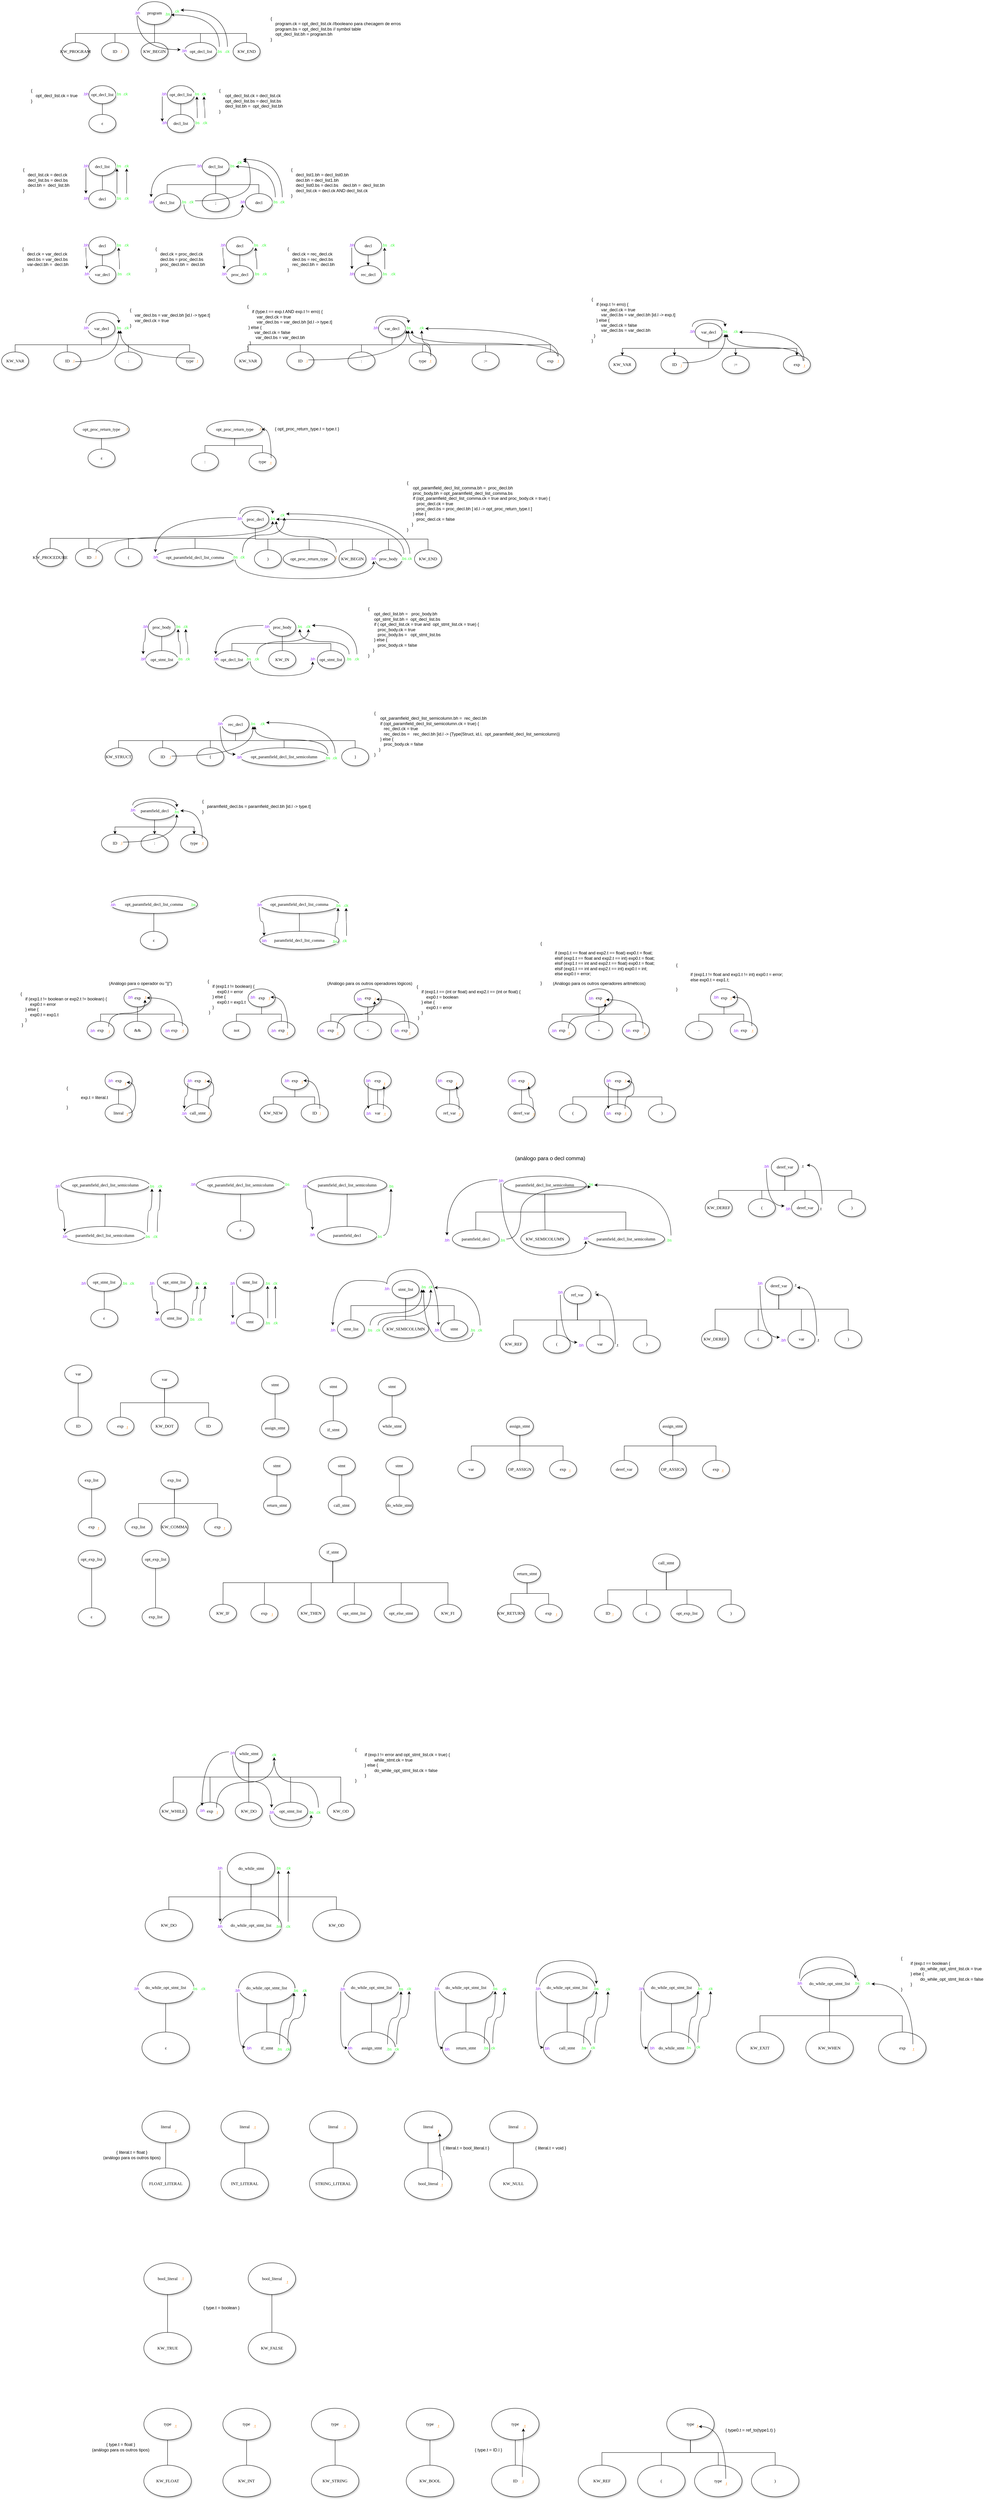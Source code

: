 <mxfile version="27.1.6">
  <diagram name="Page-1" id="42789a77-a242-8287-6e28-9cd8cfd52e62">
    <mxGraphModel dx="2194" dy="1155" grid="1" gridSize="10" guides="1" tooltips="1" connect="1" arrows="1" fold="1" page="1" pageScale="1" pageWidth="1100" pageHeight="850" background="none" math="0" shadow="0">
      <root>
        <mxCell id="0" />
        <mxCell id="1" parent="0" />
        <mxCell id="ZXX-v3CZGw-HriFd5jeJ-169" style="edgeStyle=orthogonalEdgeStyle;rounded=0;orthogonalLoop=1;jettySize=auto;html=1;exitX=0.5;exitY=1;exitDx=0;exitDy=0;" parent="1" source="1ea317790d2ca983-2" target="ZXX-v3CZGw-HriFd5jeJ-167" edge="1">
          <mxGeometry relative="1" as="geometry" />
        </mxCell>
        <mxCell id="ZXX-v3CZGw-HriFd5jeJ-170" style="edgeStyle=orthogonalEdgeStyle;rounded=0;orthogonalLoop=1;jettySize=auto;html=1;exitX=0.5;exitY=1;exitDx=0;exitDy=0;" parent="1" source="1ea317790d2ca983-2" target="ZXX-v3CZGw-HriFd5jeJ-166" edge="1">
          <mxGeometry relative="1" as="geometry" />
        </mxCell>
        <mxCell id="ZXX-v3CZGw-HriFd5jeJ-171" style="edgeStyle=orthogonalEdgeStyle;rounded=0;orthogonalLoop=1;jettySize=auto;html=1;exitX=0.5;exitY=1;exitDx=0;exitDy=0;" parent="1" source="1ea317790d2ca983-2" target="ZXX-v3CZGw-HriFd5jeJ-168" edge="1">
          <mxGeometry relative="1" as="geometry" />
        </mxCell>
        <mxCell id="1ea317790d2ca983-2" value=" paramfield_decl" style="ellipse;whiteSpace=wrap;html=1;rounded=0;shadow=1;comic=0;labelBackgroundColor=none;strokeWidth=1;fontFamily=Verdana;fontSize=12;align=center;" parent="1" vertex="1">
          <mxGeometry x="417.5" y="2230" width="120" height="50" as="geometry" />
        </mxCell>
        <mxCell id="ZXX-v3CZGw-HriFd5jeJ-63" style="edgeStyle=orthogonalEdgeStyle;rounded=0;orthogonalLoop=1;jettySize=auto;html=1;exitX=0.5;exitY=1;exitDx=0;exitDy=0;endArrow=none;startFill=0;" parent="1" source="1ea317790d2ca983-4" target="ZXX-v3CZGw-HriFd5jeJ-56" edge="1">
          <mxGeometry relative="1" as="geometry" />
        </mxCell>
        <mxCell id="ZXX-v3CZGw-HriFd5jeJ-64" style="edgeStyle=orthogonalEdgeStyle;rounded=0;orthogonalLoop=1;jettySize=auto;html=1;exitX=0.5;exitY=1;exitDx=0;exitDy=0;endArrow=none;startFill=0;" parent="1" source="1ea317790d2ca983-4" target="ZXX-v3CZGw-HriFd5jeJ-57" edge="1">
          <mxGeometry relative="1" as="geometry" />
        </mxCell>
        <mxCell id="ZXX-v3CZGw-HriFd5jeJ-65" style="edgeStyle=orthogonalEdgeStyle;rounded=0;orthogonalLoop=1;jettySize=auto;html=1;exitX=0.5;exitY=1;exitDx=0;exitDy=0;endArrow=none;startFill=0;" parent="1" source="1ea317790d2ca983-4" target="ZXX-v3CZGw-HriFd5jeJ-58" edge="1">
          <mxGeometry relative="1" as="geometry" />
        </mxCell>
        <mxCell id="ZXX-v3CZGw-HriFd5jeJ-66" style="edgeStyle=orthogonalEdgeStyle;rounded=0;orthogonalLoop=1;jettySize=auto;html=1;exitX=0.5;exitY=1;exitDx=0;exitDy=0;endArrow=none;startFill=0;" parent="1" source="1ea317790d2ca983-4" target="ZXX-v3CZGw-HriFd5jeJ-59" edge="1">
          <mxGeometry relative="1" as="geometry" />
        </mxCell>
        <mxCell id="ZXX-v3CZGw-HriFd5jeJ-67" style="edgeStyle=orthogonalEdgeStyle;rounded=0;orthogonalLoop=1;jettySize=auto;html=1;exitX=0.5;exitY=1;exitDx=0;exitDy=0;endArrow=none;startFill=0;" parent="1" source="1ea317790d2ca983-4" target="ZXX-v3CZGw-HriFd5jeJ-60" edge="1">
          <mxGeometry relative="1" as="geometry" />
        </mxCell>
        <mxCell id="1ea317790d2ca983-4" value="program" style="ellipse;whiteSpace=wrap;html=1;rounded=0;shadow=1;comic=0;labelBackgroundColor=none;strokeWidth=1;fontFamily=Verdana;fontSize=12;align=center;" parent="1" vertex="1">
          <mxGeometry x="430" y="6.67" width="95" height="63.33" as="geometry" />
        </mxCell>
        <mxCell id="ZXX-v3CZGw-HriFd5jeJ-161" style="edgeStyle=orthogonalEdgeStyle;rounded=0;orthogonalLoop=1;jettySize=auto;html=1;exitX=0.5;exitY=1;exitDx=0;exitDy=0;endArrow=none;startFill=0;" parent="1" source="1ea317790d2ca983-5" target="ZXX-v3CZGw-HriFd5jeJ-157" edge="1">
          <mxGeometry relative="1" as="geometry" />
        </mxCell>
        <mxCell id="ZXX-v3CZGw-HriFd5jeJ-162" style="edgeStyle=orthogonalEdgeStyle;rounded=0;orthogonalLoop=1;jettySize=auto;html=1;exitX=0.5;exitY=1;exitDx=0;exitDy=0;endArrow=none;startFill=0;" parent="1" source="1ea317790d2ca983-5" target="ZXX-v3CZGw-HriFd5jeJ-159" edge="1">
          <mxGeometry relative="1" as="geometry" />
        </mxCell>
        <mxCell id="ZXX-v3CZGw-HriFd5jeJ-163" style="edgeStyle=orthogonalEdgeStyle;rounded=0;orthogonalLoop=1;jettySize=auto;html=1;exitX=0.5;exitY=1;exitDx=0;exitDy=0;endArrow=none;startFill=0;" parent="1" source="1ea317790d2ca983-5" target="ZXX-v3CZGw-HriFd5jeJ-156" edge="1">
          <mxGeometry relative="1" as="geometry" />
        </mxCell>
        <mxCell id="ZXX-v3CZGw-HriFd5jeJ-164" style="edgeStyle=orthogonalEdgeStyle;rounded=0;orthogonalLoop=1;jettySize=auto;html=1;exitX=0.5;exitY=1;exitDx=0;exitDy=0;endArrow=none;startFill=0;" parent="1" source="1ea317790d2ca983-5" target="ZXX-v3CZGw-HriFd5jeJ-155" edge="1">
          <mxGeometry relative="1" as="geometry" />
        </mxCell>
        <mxCell id="ZXX-v3CZGw-HriFd5jeJ-165" style="edgeStyle=orthogonalEdgeStyle;rounded=0;orthogonalLoop=1;jettySize=auto;html=1;exitX=0.5;exitY=1;exitDx=0;exitDy=0;endArrow=none;startFill=0;" parent="1" source="1ea317790d2ca983-5" target="ZXX-v3CZGw-HriFd5jeJ-158" edge="1">
          <mxGeometry relative="1" as="geometry" />
        </mxCell>
        <mxCell id="1ea317790d2ca983-5" value=" rec_decl" style="ellipse;whiteSpace=wrap;html=1;rounded=0;shadow=1;comic=0;labelBackgroundColor=none;strokeWidth=1;fontFamily=Verdana;fontSize=12;align=center;" parent="1" vertex="1">
          <mxGeometry x="665" y="1990" width="75" height="50" as="geometry" />
        </mxCell>
        <mxCell id="ZXX-v3CZGw-HriFd5jeJ-81" style="edgeStyle=orthogonalEdgeStyle;rounded=0;orthogonalLoop=1;jettySize=auto;html=1;exitX=0.5;exitY=1;exitDx=0;exitDy=0;endArrow=none;startFill=0;" parent="1" source="1ea317790d2ca983-6" target="ZXX-v3CZGw-HriFd5jeJ-74" edge="1">
          <mxGeometry relative="1" as="geometry" />
        </mxCell>
        <mxCell id="1ea317790d2ca983-6" value=" decl_list" style="ellipse;whiteSpace=wrap;html=1;rounded=0;shadow=1;comic=0;labelBackgroundColor=none;strokeWidth=1;fontFamily=Verdana;fontSize=12;align=center;" parent="1" vertex="1">
          <mxGeometry x="295" y="440" width="75" height="50" as="geometry" />
        </mxCell>
        <mxCell id="ZXX-v3CZGw-HriFd5jeJ-94" style="edgeStyle=orthogonalEdgeStyle;rounded=0;orthogonalLoop=1;jettySize=auto;html=1;exitX=0.5;exitY=1;exitDx=0;exitDy=0;endArrow=none;startFill=0;" parent="1" source="1ea317790d2ca983-7" target="ZXX-v3CZGw-HriFd5jeJ-91" edge="1">
          <mxGeometry relative="1" as="geometry" />
        </mxCell>
        <mxCell id="ZXX-v3CZGw-HriFd5jeJ-95" style="edgeStyle=orthogonalEdgeStyle;rounded=0;orthogonalLoop=1;jettySize=auto;html=1;exitX=0.5;exitY=1;exitDx=0;exitDy=0;endArrow=none;startFill=0;" parent="1" source="1ea317790d2ca983-7" target="ZXX-v3CZGw-HriFd5jeJ-92" edge="1">
          <mxGeometry relative="1" as="geometry" />
        </mxCell>
        <mxCell id="ZXX-v3CZGw-HriFd5jeJ-96" style="edgeStyle=orthogonalEdgeStyle;rounded=0;orthogonalLoop=1;jettySize=auto;html=1;exitX=0.5;exitY=1;exitDx=0;exitDy=0;endArrow=none;startFill=0;" parent="1" source="1ea317790d2ca983-7" target="ZXX-v3CZGw-HriFd5jeJ-90" edge="1">
          <mxGeometry relative="1" as="geometry" />
        </mxCell>
        <mxCell id="ZXX-v3CZGw-HriFd5jeJ-97" style="edgeStyle=orthogonalEdgeStyle;rounded=0;orthogonalLoop=1;jettySize=auto;html=1;exitX=0.5;exitY=1;exitDx=0;exitDy=0;endArrow=none;startFill=0;" parent="1" source="1ea317790d2ca983-7" target="ZXX-v3CZGw-HriFd5jeJ-93" edge="1">
          <mxGeometry relative="1" as="geometry" />
        </mxCell>
        <mxCell id="1ea317790d2ca983-7" value=" var_decl" style="ellipse;whiteSpace=wrap;html=1;rounded=0;shadow=1;comic=0;labelBackgroundColor=none;strokeWidth=1;fontFamily=Verdana;fontSize=12;align=center;" parent="1" vertex="1">
          <mxGeometry x="292.5" y="890" width="75" height="50" as="geometry" />
        </mxCell>
        <mxCell id="1ea317790d2ca983-9" value="ε" style="ellipse;whiteSpace=wrap;html=1;rounded=0;shadow=1;comic=0;labelBackgroundColor=none;strokeWidth=1;fontFamily=Verdana;fontSize=12;align=center;" parent="1" vertex="1">
          <mxGeometry x="295" y="320" width="75" height="50" as="geometry" />
        </mxCell>
        <mxCell id="ZXX-v3CZGw-HriFd5jeJ-121" style="edgeStyle=orthogonalEdgeStyle;rounded=0;orthogonalLoop=1;jettySize=auto;html=1;exitX=0.5;exitY=1;exitDx=0;exitDy=0;endArrow=none;startFill=0;" parent="1" source="1ea317790d2ca983-10" target="ZXX-v3CZGw-HriFd5jeJ-120" edge="1">
          <mxGeometry relative="1" as="geometry" />
        </mxCell>
        <mxCell id="1ea317790d2ca983-10" value=" opt_proc_return_type" style="ellipse;whiteSpace=wrap;html=1;rounded=0;shadow=1;comic=0;labelBackgroundColor=none;strokeWidth=1;fontFamily=Verdana;fontSize=12;align=center;" parent="1" vertex="1">
          <mxGeometry x="253.13" y="1170" width="153.75" height="50" as="geometry" />
        </mxCell>
        <mxCell id="ZXX-v3CZGw-HriFd5jeJ-151" style="edgeStyle=orthogonalEdgeStyle;rounded=0;orthogonalLoop=1;jettySize=auto;html=1;exitX=0.5;exitY=1;exitDx=0;exitDy=0;endArrow=none;startFill=0;" parent="1" source="1ea317790d2ca983-11" target="ZXX-v3CZGw-HriFd5jeJ-146" edge="1">
          <mxGeometry relative="1" as="geometry" />
        </mxCell>
        <mxCell id="1ea317790d2ca983-11" value=" proc_body" style="ellipse;whiteSpace=wrap;html=1;rounded=0;shadow=1;comic=0;labelBackgroundColor=none;strokeWidth=1;fontFamily=Verdana;fontSize=12;align=center;" parent="1" vertex="1">
          <mxGeometry x="460" y="1720" width="75" height="50" as="geometry" />
        </mxCell>
        <mxCell id="ZXX-v3CZGw-HriFd5jeJ-137" style="edgeStyle=orthogonalEdgeStyle;rounded=0;orthogonalLoop=1;jettySize=auto;html=1;exitX=0.5;exitY=1;exitDx=0;exitDy=0;endArrow=none;startFill=0;" parent="1" source="ZXX-v3CZGw-HriFd5jeJ-12" target="ZXX-v3CZGw-HriFd5jeJ-135" edge="1">
          <mxGeometry relative="1" as="geometry" />
        </mxCell>
        <mxCell id="ZXX-v3CZGw-HriFd5jeJ-138" style="edgeStyle=orthogonalEdgeStyle;rounded=0;orthogonalLoop=1;jettySize=auto;html=1;exitX=0.5;exitY=1;exitDx=0;exitDy=0;endArrow=none;startFill=0;" parent="1" source="ZXX-v3CZGw-HriFd5jeJ-12" target="ZXX-v3CZGw-HriFd5jeJ-128" edge="1">
          <mxGeometry relative="1" as="geometry" />
        </mxCell>
        <mxCell id="ZXX-v3CZGw-HriFd5jeJ-139" style="edgeStyle=orthogonalEdgeStyle;rounded=0;orthogonalLoop=1;jettySize=auto;html=1;exitX=0.5;exitY=1;exitDx=0;exitDy=0;endArrow=none;startFill=0;" parent="1" source="ZXX-v3CZGw-HriFd5jeJ-12" target="ZXX-v3CZGw-HriFd5jeJ-134" edge="1">
          <mxGeometry relative="1" as="geometry" />
        </mxCell>
        <mxCell id="ZXX-v3CZGw-HriFd5jeJ-140" style="edgeStyle=orthogonalEdgeStyle;rounded=0;orthogonalLoop=1;jettySize=auto;html=1;exitX=0.5;exitY=1;exitDx=0;exitDy=0;endArrow=none;startFill=0;" parent="1" source="ZXX-v3CZGw-HriFd5jeJ-12" target="ZXX-v3CZGw-HriFd5jeJ-127" edge="1">
          <mxGeometry relative="1" as="geometry" />
        </mxCell>
        <mxCell id="ZXX-v3CZGw-HriFd5jeJ-141" style="edgeStyle=orthogonalEdgeStyle;rounded=0;orthogonalLoop=1;jettySize=auto;html=1;exitX=0.5;exitY=1;exitDx=0;exitDy=0;endArrow=none;startFill=0;" parent="1" source="ZXX-v3CZGw-HriFd5jeJ-12" target="ZXX-v3CZGw-HriFd5jeJ-133" edge="1">
          <mxGeometry relative="1" as="geometry" />
        </mxCell>
        <mxCell id="ZXX-v3CZGw-HriFd5jeJ-142" style="edgeStyle=orthogonalEdgeStyle;rounded=0;orthogonalLoop=1;jettySize=auto;html=1;exitX=0.5;exitY=1;exitDx=0;exitDy=0;endArrow=none;startFill=0;" parent="1" source="ZXX-v3CZGw-HriFd5jeJ-12" target="ZXX-v3CZGw-HriFd5jeJ-129" edge="1">
          <mxGeometry relative="1" as="geometry" />
        </mxCell>
        <mxCell id="ZXX-v3CZGw-HriFd5jeJ-143" style="edgeStyle=orthogonalEdgeStyle;rounded=0;orthogonalLoop=1;jettySize=auto;html=1;exitX=0.5;exitY=1;exitDx=0;exitDy=0;endArrow=none;startFill=0;" parent="1" source="ZXX-v3CZGw-HriFd5jeJ-12" target="ZXX-v3CZGw-HriFd5jeJ-130" edge="1">
          <mxGeometry relative="1" as="geometry" />
        </mxCell>
        <mxCell id="ZXX-v3CZGw-HriFd5jeJ-144" style="edgeStyle=orthogonalEdgeStyle;rounded=0;orthogonalLoop=1;jettySize=auto;html=1;exitX=0.5;exitY=1;exitDx=0;exitDy=0;endArrow=none;startFill=0;" parent="1" source="ZXX-v3CZGw-HriFd5jeJ-12" target="ZXX-v3CZGw-HriFd5jeJ-132" edge="1">
          <mxGeometry relative="1" as="geometry" />
        </mxCell>
        <mxCell id="ZXX-v3CZGw-HriFd5jeJ-145" style="edgeStyle=orthogonalEdgeStyle;rounded=0;orthogonalLoop=1;jettySize=auto;html=1;exitX=0.5;exitY=1;exitDx=0;exitDy=0;endArrow=none;startFill=0;" parent="1" source="ZXX-v3CZGw-HriFd5jeJ-12" target="ZXX-v3CZGw-HriFd5jeJ-131" edge="1">
          <mxGeometry relative="1" as="geometry" />
        </mxCell>
        <mxCell id="ZXX-v3CZGw-HriFd5jeJ-12" value=" proc_decl" style="ellipse;whiteSpace=wrap;html=1;rounded=0;shadow=1;comic=0;labelBackgroundColor=none;strokeWidth=1;fontFamily=Verdana;fontSize=12;align=center;" parent="1" vertex="1">
          <mxGeometry x="720" y="1420" width="75" height="50" as="geometry" />
        </mxCell>
        <mxCell id="ZXX-v3CZGw-HriFd5jeJ-173" style="edgeStyle=orthogonalEdgeStyle;rounded=0;orthogonalLoop=1;jettySize=auto;html=1;exitX=0.5;exitY=1;exitDx=0;exitDy=0;endArrow=none;startFill=0;" parent="1" source="ZXX-v3CZGw-HriFd5jeJ-14" target="ZXX-v3CZGw-HriFd5jeJ-172" edge="1">
          <mxGeometry relative="1" as="geometry" />
        </mxCell>
        <mxCell id="ZXX-v3CZGw-HriFd5jeJ-14" value=" opt_paramfield_decl_list_comma" style="ellipse;whiteSpace=wrap;html=1;rounded=0;shadow=1;comic=0;labelBackgroundColor=none;strokeWidth=1;fontFamily=Verdana;fontSize=12;align=center;" parent="1" vertex="1">
          <mxGeometry x="354.5" y="2490" width="242" height="50" as="geometry" />
        </mxCell>
        <mxCell id="Opo9EoXG69oaY7-Oztma-10" style="edgeStyle=orthogonalEdgeStyle;rounded=0;orthogonalLoop=1;jettySize=auto;html=1;exitX=0.5;exitY=1;exitDx=0;exitDy=0;endArrow=none;startFill=0;" parent="1" source="ZXX-v3CZGw-HriFd5jeJ-18" target="Opo9EoXG69oaY7-Oztma-1" edge="1">
          <mxGeometry relative="1" as="geometry" />
        </mxCell>
        <mxCell id="Opo9EoXG69oaY7-Oztma-11" style="edgeStyle=orthogonalEdgeStyle;rounded=0;orthogonalLoop=1;jettySize=auto;html=1;exitX=0.5;exitY=1;exitDx=0;exitDy=0;endArrow=none;startFill=0;" parent="1" source="ZXX-v3CZGw-HriFd5jeJ-18" target="Opo9EoXG69oaY7-Oztma-7" edge="1">
          <mxGeometry relative="1" as="geometry" />
        </mxCell>
        <mxCell id="Opo9EoXG69oaY7-Oztma-13" style="edgeStyle=orthogonalEdgeStyle;rounded=0;orthogonalLoop=1;jettySize=auto;html=1;exitX=0.5;exitY=1;exitDx=0;exitDy=0;endArrow=none;startFill=0;" parent="1" source="ZXX-v3CZGw-HriFd5jeJ-18" target="Opo9EoXG69oaY7-Oztma-8" edge="1">
          <mxGeometry relative="1" as="geometry" />
        </mxCell>
        <mxCell id="ZXX-v3CZGw-HriFd5jeJ-18" value=" exp" style="ellipse;whiteSpace=wrap;html=1;rounded=0;shadow=1;comic=0;labelBackgroundColor=none;strokeWidth=1;fontFamily=Verdana;fontSize=12;align=center;" parent="1" vertex="1">
          <mxGeometry x="392.5" y="2750" width="75" height="50" as="geometry" />
        </mxCell>
        <mxCell id="ZXX-v3CZGw-HriFd5jeJ-87" style="edgeStyle=orthogonalEdgeStyle;rounded=0;orthogonalLoop=1;jettySize=auto;html=1;exitX=0.5;exitY=1;exitDx=0;exitDy=0;endArrow=none;startFill=0;" parent="1" source="ZXX-v3CZGw-HriFd5jeJ-51" target="ZXX-v3CZGw-HriFd5jeJ-84" edge="1">
          <mxGeometry relative="1" as="geometry" />
        </mxCell>
        <mxCell id="ZXX-v3CZGw-HriFd5jeJ-51" value=" decl" style="ellipse;whiteSpace=wrap;html=1;rounded=0;shadow=1;comic=0;labelBackgroundColor=none;strokeWidth=1;fontFamily=Verdana;fontSize=12;align=center;" parent="1" vertex="1">
          <mxGeometry x="295" y="660" width="75" height="50" as="geometry" />
        </mxCell>
        <mxCell id="ZXX-v3CZGw-HriFd5jeJ-56" value="KW_PROGRAM" style="ellipse;whiteSpace=wrap;html=1;rounded=0;shadow=1;comic=0;labelBackgroundColor=none;strokeWidth=1;fontFamily=Verdana;fontSize=12;align=center;" parent="1" vertex="1">
          <mxGeometry x="220" y="120" width="75" height="50" as="geometry" />
        </mxCell>
        <mxCell id="ZXX-v3CZGw-HriFd5jeJ-57" value="ID" style="ellipse;whiteSpace=wrap;html=1;rounded=0;shadow=1;comic=0;labelBackgroundColor=none;strokeWidth=1;fontFamily=Verdana;fontSize=12;align=center;" parent="1" vertex="1">
          <mxGeometry x="330" y="120" width="75" height="50" as="geometry" />
        </mxCell>
        <mxCell id="ZXX-v3CZGw-HriFd5jeJ-58" value="KW_BEGIN" style="ellipse;whiteSpace=wrap;html=1;rounded=0;shadow=1;comic=0;labelBackgroundColor=none;strokeWidth=1;fontFamily=Verdana;fontSize=12;align=center;" parent="1" vertex="1">
          <mxGeometry x="440" y="120" width="75" height="50" as="geometry" />
        </mxCell>
        <mxCell id="ZXX-v3CZGw-HriFd5jeJ-59" value="&amp;nbsp;opt_decl_list" style="ellipse;whiteSpace=wrap;html=1;rounded=0;shadow=1;comic=0;labelBackgroundColor=none;strokeWidth=1;fontFamily=Verdana;fontSize=12;align=center;" parent="1" vertex="1">
          <mxGeometry x="560" y="120" width="90" height="50" as="geometry" />
        </mxCell>
        <mxCell id="ZXX-v3CZGw-HriFd5jeJ-60" value="KW_END" style="ellipse;whiteSpace=wrap;html=1;rounded=0;shadow=1;comic=0;labelBackgroundColor=none;strokeWidth=1;fontFamily=Verdana;fontSize=12;align=center;" parent="1" vertex="1">
          <mxGeometry x="695.81" y="120" width="75" height="50" as="geometry" />
        </mxCell>
        <mxCell id="ZXX-v3CZGw-HriFd5jeJ-72" style="edgeStyle=orthogonalEdgeStyle;rounded=0;orthogonalLoop=1;jettySize=auto;html=1;exitX=0.5;exitY=1;exitDx=0;exitDy=0;endArrow=none;startFill=0;" parent="1" source="ZXX-v3CZGw-HriFd5jeJ-68" target="ZXX-v3CZGw-HriFd5jeJ-69" edge="1">
          <mxGeometry relative="1" as="geometry" />
        </mxCell>
        <mxCell id="ZXX-v3CZGw-HriFd5jeJ-68" value=" opt_decl_list" style="ellipse;whiteSpace=wrap;html=1;rounded=0;shadow=1;comic=0;labelBackgroundColor=none;strokeWidth=1;fontFamily=Verdana;fontSize=12;align=center;" parent="1" vertex="1">
          <mxGeometry x="513" y="240" width="75" height="50" as="geometry" />
        </mxCell>
        <mxCell id="ZXX-v3CZGw-HriFd5jeJ-69" value=" decl_list" style="ellipse;whiteSpace=wrap;html=1;rounded=0;shadow=1;comic=0;labelBackgroundColor=none;strokeWidth=1;fontFamily=Verdana;fontSize=12;align=center;" parent="1" vertex="1">
          <mxGeometry x="513" y="320" width="75" height="50" as="geometry" />
        </mxCell>
        <mxCell id="ZXX-v3CZGw-HriFd5jeJ-71" style="edgeStyle=orthogonalEdgeStyle;rounded=0;orthogonalLoop=1;jettySize=auto;html=1;exitX=0.5;exitY=1;exitDx=0;exitDy=0;endArrow=none;startFill=0;" parent="1" source="ZXX-v3CZGw-HriFd5jeJ-70" target="1ea317790d2ca983-9" edge="1">
          <mxGeometry relative="1" as="geometry" />
        </mxCell>
        <mxCell id="ZXX-v3CZGw-HriFd5jeJ-70" value=" opt_decl_list" style="ellipse;whiteSpace=wrap;html=1;rounded=0;shadow=1;comic=0;labelBackgroundColor=none;strokeWidth=1;fontFamily=Verdana;fontSize=12;align=center;" parent="1" vertex="1">
          <mxGeometry x="295" y="240" width="75" height="50" as="geometry" />
        </mxCell>
        <mxCell id="ZXX-v3CZGw-HriFd5jeJ-78" style="edgeStyle=orthogonalEdgeStyle;rounded=0;orthogonalLoop=1;jettySize=auto;html=1;exitX=0.5;exitY=1;exitDx=0;exitDy=0;endArrow=none;startFill=0;" parent="1" source="ZXX-v3CZGw-HriFd5jeJ-73" target="ZXX-v3CZGw-HriFd5jeJ-76" edge="1">
          <mxGeometry relative="1" as="geometry" />
        </mxCell>
        <mxCell id="ZXX-v3CZGw-HriFd5jeJ-79" style="edgeStyle=orthogonalEdgeStyle;rounded=0;orthogonalLoop=1;jettySize=auto;html=1;exitX=0.5;exitY=1;exitDx=0;exitDy=0;endArrow=none;startFill=0;" parent="1" source="ZXX-v3CZGw-HriFd5jeJ-73" target="ZXX-v3CZGw-HriFd5jeJ-75" edge="1">
          <mxGeometry relative="1" as="geometry" />
        </mxCell>
        <mxCell id="ZXX-v3CZGw-HriFd5jeJ-80" style="edgeStyle=orthogonalEdgeStyle;rounded=0;orthogonalLoop=1;jettySize=auto;html=1;exitX=0.5;exitY=1;exitDx=0;exitDy=0;endArrow=none;startFill=0;" parent="1" source="ZXX-v3CZGw-HriFd5jeJ-73" target="ZXX-v3CZGw-HriFd5jeJ-77" edge="1">
          <mxGeometry relative="1" as="geometry" />
        </mxCell>
        <mxCell id="ZXX-v3CZGw-HriFd5jeJ-73" value=" decl_list" style="ellipse;whiteSpace=wrap;html=1;rounded=0;shadow=1;comic=0;labelBackgroundColor=none;strokeWidth=1;fontFamily=Verdana;fontSize=12;align=center;" parent="1" vertex="1">
          <mxGeometry x="610" y="440" width="75" height="50" as="geometry" />
        </mxCell>
        <mxCell id="ZXX-v3CZGw-HriFd5jeJ-74" value=" decl" style="ellipse;whiteSpace=wrap;html=1;rounded=0;shadow=1;comic=0;labelBackgroundColor=none;strokeWidth=1;fontFamily=Verdana;fontSize=12;align=center;" parent="1" vertex="1">
          <mxGeometry x="295" y="530" width="75" height="50" as="geometry" />
        </mxCell>
        <mxCell id="ZXX-v3CZGw-HriFd5jeJ-75" value=" decl_list" style="ellipse;whiteSpace=wrap;html=1;rounded=0;shadow=1;comic=0;labelBackgroundColor=none;strokeWidth=1;fontFamily=Verdana;fontSize=12;align=center;" parent="1" vertex="1">
          <mxGeometry x="475" y="540" width="75" height="50" as="geometry" />
        </mxCell>
        <mxCell id="ZXX-v3CZGw-HriFd5jeJ-76" value=";" style="ellipse;whiteSpace=wrap;html=1;rounded=0;shadow=1;comic=0;labelBackgroundColor=none;strokeWidth=1;fontFamily=Verdana;fontSize=12;align=center;" parent="1" vertex="1">
          <mxGeometry x="610" y="540" width="75" height="50" as="geometry" />
        </mxCell>
        <mxCell id="ZXX-v3CZGw-HriFd5jeJ-77" value=" decl" style="ellipse;whiteSpace=wrap;html=1;rounded=0;shadow=1;comic=0;labelBackgroundColor=none;strokeWidth=1;fontFamily=Verdana;fontSize=12;align=center;" parent="1" vertex="1">
          <mxGeometry x="730" y="540" width="75" height="50" as="geometry" />
        </mxCell>
        <mxCell id="ZXX-v3CZGw-HriFd5jeJ-88" style="edgeStyle=orthogonalEdgeStyle;rounded=0;orthogonalLoop=1;jettySize=auto;html=1;exitX=0.5;exitY=1;exitDx=0;exitDy=0;endArrow=none;startFill=0;" parent="1" source="ZXX-v3CZGw-HriFd5jeJ-82" target="ZXX-v3CZGw-HriFd5jeJ-85" edge="1">
          <mxGeometry relative="1" as="geometry" />
        </mxCell>
        <mxCell id="ZXX-v3CZGw-HriFd5jeJ-82" value=" decl" style="ellipse;whiteSpace=wrap;html=1;rounded=0;shadow=1;comic=0;labelBackgroundColor=none;strokeWidth=1;fontFamily=Verdana;fontSize=12;align=center;" parent="1" vertex="1">
          <mxGeometry x="676.89" y="660" width="75" height="50" as="geometry" />
        </mxCell>
        <mxCell id="ZXX-v3CZGw-HriFd5jeJ-89" style="edgeStyle=orthogonalEdgeStyle;rounded=0;orthogonalLoop=1;jettySize=auto;html=1;exitX=0.5;exitY=1;exitDx=0;exitDy=0;" parent="1" source="ZXX-v3CZGw-HriFd5jeJ-83" target="ZXX-v3CZGw-HriFd5jeJ-86" edge="1">
          <mxGeometry relative="1" as="geometry" />
        </mxCell>
        <mxCell id="ZXX-v3CZGw-HriFd5jeJ-83" value=" decl" style="ellipse;whiteSpace=wrap;html=1;rounded=0;shadow=1;comic=0;labelBackgroundColor=none;strokeWidth=1;fontFamily=Verdana;fontSize=12;align=center;" parent="1" vertex="1">
          <mxGeometry x="1033.62" y="660" width="75" height="50" as="geometry" />
        </mxCell>
        <mxCell id="ZXX-v3CZGw-HriFd5jeJ-84" value=" var_decl" style="ellipse;whiteSpace=wrap;html=1;rounded=0;shadow=1;comic=0;labelBackgroundColor=none;strokeWidth=1;fontFamily=Verdana;fontSize=12;align=center;" parent="1" vertex="1">
          <mxGeometry x="295" y="740" width="75" height="50" as="geometry" />
        </mxCell>
        <mxCell id="ZXX-v3CZGw-HriFd5jeJ-85" value=" proc_decl" style="ellipse;whiteSpace=wrap;html=1;rounded=0;shadow=1;comic=0;labelBackgroundColor=none;strokeWidth=1;fontFamily=Verdana;fontSize=12;align=center;" parent="1" vertex="1">
          <mxGeometry x="676.89" y="740" width="75" height="50" as="geometry" />
        </mxCell>
        <mxCell id="ZXX-v3CZGw-HriFd5jeJ-86" value=" rec_decl" style="ellipse;whiteSpace=wrap;html=1;rounded=0;shadow=1;comic=0;labelBackgroundColor=none;strokeWidth=1;fontFamily=Verdana;fontSize=12;align=center;" parent="1" vertex="1">
          <mxGeometry x="1033.62" y="740" width="75" height="50" as="geometry" />
        </mxCell>
        <mxCell id="ZXX-v3CZGw-HriFd5jeJ-90" value="KW_VAR" style="ellipse;whiteSpace=wrap;html=1;rounded=0;shadow=1;comic=0;labelBackgroundColor=none;strokeWidth=1;fontFamily=Verdana;fontSize=12;align=center;" parent="1" vertex="1">
          <mxGeometry x="52.5" y="980" width="75" height="50" as="geometry" />
        </mxCell>
        <mxCell id="ZXX-v3CZGw-HriFd5jeJ-91" value=":" style="ellipse;whiteSpace=wrap;html=1;rounded=0;shadow=1;comic=0;labelBackgroundColor=none;strokeWidth=1;fontFamily=Verdana;fontSize=12;align=center;" parent="1" vertex="1">
          <mxGeometry x="367.5" y="980" width="75" height="50" as="geometry" />
        </mxCell>
        <mxCell id="ZXX-v3CZGw-HriFd5jeJ-92" value="ID" style="ellipse;whiteSpace=wrap;html=1;rounded=0;shadow=1;comic=0;labelBackgroundColor=none;strokeWidth=1;fontFamily=Verdana;fontSize=12;align=center;" parent="1" vertex="1">
          <mxGeometry x="197.5" y="980" width="75" height="50" as="geometry" />
        </mxCell>
        <mxCell id="ZXX-v3CZGw-HriFd5jeJ-93" value="type" style="ellipse;whiteSpace=wrap;html=1;rounded=0;shadow=1;comic=0;labelBackgroundColor=none;strokeWidth=1;fontFamily=Verdana;fontSize=12;align=center;" parent="1" vertex="1">
          <mxGeometry x="537.5" y="980" width="75" height="50" as="geometry" />
        </mxCell>
        <mxCell id="ZXX-v3CZGw-HriFd5jeJ-98" style="edgeStyle=orthogonalEdgeStyle;rounded=0;orthogonalLoop=1;jettySize=auto;html=1;exitX=0.5;exitY=1;exitDx=0;exitDy=0;endArrow=none;startFill=0;" parent="1" source="ZXX-v3CZGw-HriFd5jeJ-102" target="ZXX-v3CZGw-HriFd5jeJ-104" edge="1">
          <mxGeometry relative="1" as="geometry" />
        </mxCell>
        <mxCell id="ZXX-v3CZGw-HriFd5jeJ-99" style="edgeStyle=orthogonalEdgeStyle;rounded=0;orthogonalLoop=1;jettySize=auto;html=1;exitX=0.5;exitY=1;exitDx=0;exitDy=0;endArrow=none;startFill=0;" parent="1" source="ZXX-v3CZGw-HriFd5jeJ-102" target="ZXX-v3CZGw-HriFd5jeJ-105" edge="1">
          <mxGeometry relative="1" as="geometry" />
        </mxCell>
        <mxCell id="ZXX-v3CZGw-HriFd5jeJ-100" style="edgeStyle=orthogonalEdgeStyle;rounded=0;orthogonalLoop=1;jettySize=auto;html=1;exitX=0.5;exitY=1;exitDx=0;exitDy=0;endArrow=none;startFill=0;" parent="1" source="ZXX-v3CZGw-HriFd5jeJ-102" target="ZXX-v3CZGw-HriFd5jeJ-103" edge="1">
          <mxGeometry relative="1" as="geometry" />
        </mxCell>
        <mxCell id="ZXX-v3CZGw-HriFd5jeJ-101" style="edgeStyle=orthogonalEdgeStyle;rounded=0;orthogonalLoop=1;jettySize=auto;html=1;exitX=0.5;exitY=1;exitDx=0;exitDy=0;endArrow=none;startFill=0;" parent="1" source="ZXX-v3CZGw-HriFd5jeJ-102" target="ZXX-v3CZGw-HriFd5jeJ-106" edge="1">
          <mxGeometry relative="1" as="geometry" />
        </mxCell>
        <mxCell id="ZXX-v3CZGw-HriFd5jeJ-109" style="edgeStyle=orthogonalEdgeStyle;rounded=0;orthogonalLoop=1;jettySize=auto;html=1;exitX=0.5;exitY=1;exitDx=0;exitDy=0;endArrow=none;startFill=0;" parent="1" source="ZXX-v3CZGw-HriFd5jeJ-102" target="ZXX-v3CZGw-HriFd5jeJ-107" edge="1">
          <mxGeometry relative="1" as="geometry" />
        </mxCell>
        <mxCell id="ZXX-v3CZGw-HriFd5jeJ-110" style="edgeStyle=orthogonalEdgeStyle;rounded=0;orthogonalLoop=1;jettySize=auto;html=1;exitX=0.5;exitY=1;exitDx=0;exitDy=0;endArrow=none;startFill=0;" parent="1" source="ZXX-v3CZGw-HriFd5jeJ-102" target="ZXX-v3CZGw-HriFd5jeJ-108" edge="1">
          <mxGeometry relative="1" as="geometry" />
        </mxCell>
        <mxCell id="ZXX-v3CZGw-HriFd5jeJ-102" value=" var_decl" style="ellipse;whiteSpace=wrap;html=1;rounded=0;shadow=1;comic=0;labelBackgroundColor=none;strokeWidth=1;fontFamily=Verdana;fontSize=12;align=center;" parent="1" vertex="1">
          <mxGeometry x="1100" y="890" width="75" height="50" as="geometry" />
        </mxCell>
        <mxCell id="ZXX-v3CZGw-HriFd5jeJ-103" value="KW_VAR" style="ellipse;whiteSpace=wrap;html=1;rounded=0;shadow=1;comic=0;labelBackgroundColor=none;strokeWidth=1;fontFamily=Verdana;fontSize=12;align=center;" parent="1" vertex="1">
          <mxGeometry x="700" y="980" width="75" height="50" as="geometry" />
        </mxCell>
        <mxCell id="ZXX-v3CZGw-HriFd5jeJ-104" value=":" style="ellipse;whiteSpace=wrap;html=1;rounded=0;shadow=1;comic=0;labelBackgroundColor=none;strokeWidth=1;fontFamily=Verdana;fontSize=12;align=center;" parent="1" vertex="1">
          <mxGeometry x="1015" y="980" width="75" height="50" as="geometry" />
        </mxCell>
        <mxCell id="ZXX-v3CZGw-HriFd5jeJ-105" value="ID" style="ellipse;whiteSpace=wrap;html=1;rounded=0;shadow=1;comic=0;labelBackgroundColor=none;strokeWidth=1;fontFamily=Verdana;fontSize=12;align=center;" parent="1" vertex="1">
          <mxGeometry x="845" y="980" width="75" height="50" as="geometry" />
        </mxCell>
        <mxCell id="ZXX-v3CZGw-HriFd5jeJ-106" value="type" style="ellipse;whiteSpace=wrap;html=1;rounded=0;shadow=1;comic=0;labelBackgroundColor=none;strokeWidth=1;fontFamily=Verdana;fontSize=12;align=center;" parent="1" vertex="1">
          <mxGeometry x="1185" y="980" width="75" height="50" as="geometry" />
        </mxCell>
        <mxCell id="ZXX-v3CZGw-HriFd5jeJ-107" value=":=" style="ellipse;whiteSpace=wrap;html=1;rounded=0;shadow=1;comic=0;labelBackgroundColor=none;strokeWidth=1;fontFamily=Verdana;fontSize=12;align=center;" parent="1" vertex="1">
          <mxGeometry x="1360" y="980" width="75" height="50" as="geometry" />
        </mxCell>
        <mxCell id="ZXX-v3CZGw-HriFd5jeJ-108" value=" exp" style="ellipse;whiteSpace=wrap;html=1;rounded=0;shadow=1;comic=0;labelBackgroundColor=none;strokeWidth=1;fontFamily=Verdana;fontSize=12;align=center;" parent="1" vertex="1">
          <mxGeometry x="1540" y="980" width="75" height="50" as="geometry" />
        </mxCell>
        <mxCell id="ZXX-v3CZGw-HriFd5jeJ-111" style="edgeStyle=orthogonalEdgeStyle;rounded=0;orthogonalLoop=1;jettySize=auto;html=1;exitX=0.5;exitY=1;exitDx=0;exitDy=0;" parent="1" source="ZXX-v3CZGw-HriFd5jeJ-115" target="ZXX-v3CZGw-HriFd5jeJ-117" edge="1">
          <mxGeometry relative="1" as="geometry" />
        </mxCell>
        <mxCell id="ZXX-v3CZGw-HriFd5jeJ-112" style="edgeStyle=orthogonalEdgeStyle;rounded=0;orthogonalLoop=1;jettySize=auto;html=1;exitX=0.5;exitY=1;exitDx=0;exitDy=0;" parent="1" source="ZXX-v3CZGw-HriFd5jeJ-115" target="ZXX-v3CZGw-HriFd5jeJ-118" edge="1">
          <mxGeometry relative="1" as="geometry" />
        </mxCell>
        <mxCell id="ZXX-v3CZGw-HriFd5jeJ-113" style="edgeStyle=orthogonalEdgeStyle;rounded=0;orthogonalLoop=1;jettySize=auto;html=1;exitX=0.5;exitY=1;exitDx=0;exitDy=0;" parent="1" source="ZXX-v3CZGw-HriFd5jeJ-115" target="ZXX-v3CZGw-HriFd5jeJ-116" edge="1">
          <mxGeometry relative="1" as="geometry" />
        </mxCell>
        <mxCell id="ZXX-v3CZGw-HriFd5jeJ-114" style="edgeStyle=orthogonalEdgeStyle;rounded=0;orthogonalLoop=1;jettySize=auto;html=1;exitX=0.5;exitY=1;exitDx=0;exitDy=0;" parent="1" source="ZXX-v3CZGw-HriFd5jeJ-115" target="ZXX-v3CZGw-HriFd5jeJ-119" edge="1">
          <mxGeometry relative="1" as="geometry" />
        </mxCell>
        <mxCell id="ZXX-v3CZGw-HriFd5jeJ-115" value=" var_decl" style="ellipse;whiteSpace=wrap;html=1;rounded=0;shadow=1;comic=0;labelBackgroundColor=none;strokeWidth=1;fontFamily=Verdana;fontSize=12;align=center;" parent="1" vertex="1">
          <mxGeometry x="1980" y="900" width="75" height="50" as="geometry" />
        </mxCell>
        <mxCell id="ZXX-v3CZGw-HriFd5jeJ-116" value="KW_VAR" style="ellipse;whiteSpace=wrap;html=1;rounded=0;shadow=1;comic=0;labelBackgroundColor=none;strokeWidth=1;fontFamily=Verdana;fontSize=12;align=center;" parent="1" vertex="1">
          <mxGeometry x="1740" y="990" width="75" height="50" as="geometry" />
        </mxCell>
        <mxCell id="ZXX-v3CZGw-HriFd5jeJ-117" value=":=" style="ellipse;whiteSpace=wrap;html=1;rounded=0;shadow=1;comic=0;labelBackgroundColor=none;strokeWidth=1;fontFamily=Verdana;fontSize=12;align=center;" parent="1" vertex="1">
          <mxGeometry x="2055" y="990" width="75" height="50" as="geometry" />
        </mxCell>
        <mxCell id="ZXX-v3CZGw-HriFd5jeJ-118" value="ID" style="ellipse;whiteSpace=wrap;html=1;rounded=0;shadow=1;comic=0;labelBackgroundColor=none;strokeWidth=1;fontFamily=Verdana;fontSize=12;align=center;" parent="1" vertex="1">
          <mxGeometry x="1885" y="990" width="75" height="50" as="geometry" />
        </mxCell>
        <mxCell id="ZXX-v3CZGw-HriFd5jeJ-119" value=" exp" style="ellipse;whiteSpace=wrap;html=1;rounded=0;shadow=1;comic=0;labelBackgroundColor=none;strokeWidth=1;fontFamily=Verdana;fontSize=12;align=center;" parent="1" vertex="1">
          <mxGeometry x="2225" y="990" width="75" height="50" as="geometry" />
        </mxCell>
        <mxCell id="ZXX-v3CZGw-HriFd5jeJ-120" value="ε" style="ellipse;whiteSpace=wrap;html=1;rounded=0;shadow=1;comic=0;labelBackgroundColor=none;strokeWidth=1;fontFamily=Verdana;fontSize=12;align=center;" parent="1" vertex="1">
          <mxGeometry x="292.5" y="1250" width="75" height="50" as="geometry" />
        </mxCell>
        <mxCell id="ZXX-v3CZGw-HriFd5jeJ-122" style="edgeStyle=orthogonalEdgeStyle;rounded=0;orthogonalLoop=1;jettySize=auto;html=1;exitX=0.5;exitY=1;exitDx=0;exitDy=0;endArrow=none;startFill=0;" parent="1" source="ZXX-v3CZGw-HriFd5jeJ-123" target="ZXX-v3CZGw-HriFd5jeJ-124" edge="1">
          <mxGeometry relative="1" as="geometry" />
        </mxCell>
        <mxCell id="ZXX-v3CZGw-HriFd5jeJ-126" style="edgeStyle=orthogonalEdgeStyle;rounded=0;orthogonalLoop=1;jettySize=auto;html=1;exitX=0.5;exitY=1;exitDx=0;exitDy=0;endArrow=none;startFill=0;" parent="1" source="ZXX-v3CZGw-HriFd5jeJ-123" target="ZXX-v3CZGw-HriFd5jeJ-125" edge="1">
          <mxGeometry relative="1" as="geometry" />
        </mxCell>
        <mxCell id="ZXX-v3CZGw-HriFd5jeJ-123" value=" opt_proc_return_type" style="ellipse;whiteSpace=wrap;html=1;rounded=0;shadow=1;comic=0;labelBackgroundColor=none;strokeWidth=1;fontFamily=Verdana;fontSize=12;align=center;" parent="1" vertex="1">
          <mxGeometry x="622.5" y="1170" width="155" height="50" as="geometry" />
        </mxCell>
        <mxCell id="ZXX-v3CZGw-HriFd5jeJ-124" value=":" style="ellipse;whiteSpace=wrap;html=1;rounded=0;shadow=1;comic=0;labelBackgroundColor=none;strokeWidth=1;fontFamily=Verdana;fontSize=12;align=center;" parent="1" vertex="1">
          <mxGeometry x="580" y="1260" width="75" height="50" as="geometry" />
        </mxCell>
        <mxCell id="ZXX-v3CZGw-HriFd5jeJ-125" value="type" style="ellipse;whiteSpace=wrap;html=1;rounded=0;shadow=1;comic=0;labelBackgroundColor=none;strokeWidth=1;fontFamily=Verdana;fontSize=12;align=center;" parent="1" vertex="1">
          <mxGeometry x="740" y="1260" width="75" height="50" as="geometry" />
        </mxCell>
        <mxCell id="ZXX-v3CZGw-HriFd5jeJ-127" value="ID" style="ellipse;whiteSpace=wrap;html=1;rounded=0;shadow=1;comic=0;labelBackgroundColor=none;strokeWidth=1;fontFamily=Verdana;fontSize=12;align=center;" parent="1" vertex="1">
          <mxGeometry x="257.5" y="1526" width="75" height="50" as="geometry" />
        </mxCell>
        <mxCell id="ZXX-v3CZGw-HriFd5jeJ-128" value=" opt_paramfield_decl_list_comma" style="ellipse;whiteSpace=wrap;html=1;rounded=0;shadow=1;comic=0;labelBackgroundColor=none;strokeWidth=1;fontFamily=Verdana;fontSize=12;align=center;" parent="1" vertex="1">
          <mxGeometry x="480" y="1526" width="220" height="50" as="geometry" />
        </mxCell>
        <mxCell id="ZXX-v3CZGw-HriFd5jeJ-129" value=" opt_proc_return_type" style="ellipse;whiteSpace=wrap;html=1;rounded=0;shadow=1;comic=0;labelBackgroundColor=none;strokeWidth=1;fontFamily=Verdana;fontSize=12;align=center;" parent="1" vertex="1">
          <mxGeometry x="835" y="1530" width="144.38" height="50" as="geometry" />
        </mxCell>
        <mxCell id="ZXX-v3CZGw-HriFd5jeJ-130" value="KW_BEGIN" style="ellipse;whiteSpace=wrap;html=1;rounded=0;shadow=1;comic=0;labelBackgroundColor=none;strokeWidth=1;fontFamily=Verdana;fontSize=12;align=center;" parent="1" vertex="1">
          <mxGeometry x="990" y="1530" width="75" height="50" as="geometry" />
        </mxCell>
        <mxCell id="ZXX-v3CZGw-HriFd5jeJ-131" value="KW_END" style="ellipse;whiteSpace=wrap;html=1;rounded=0;shadow=1;comic=0;labelBackgroundColor=none;strokeWidth=1;fontFamily=Verdana;fontSize=12;align=center;" parent="1" vertex="1">
          <mxGeometry x="1200" y="1530" width="75" height="50" as="geometry" />
        </mxCell>
        <mxCell id="ZXX-v3CZGw-HriFd5jeJ-132" value=" proc_body" style="ellipse;whiteSpace=wrap;html=1;rounded=0;shadow=1;comic=0;labelBackgroundColor=none;strokeWidth=1;fontFamily=Verdana;fontSize=12;align=center;" parent="1" vertex="1">
          <mxGeometry x="1090" y="1530" width="75" height="50" as="geometry" />
        </mxCell>
        <mxCell id="ZXX-v3CZGw-HriFd5jeJ-133" value="KW_PROCEDURE" style="ellipse;whiteSpace=wrap;html=1;rounded=0;shadow=1;comic=0;labelBackgroundColor=none;strokeWidth=1;fontFamily=Verdana;fontSize=12;align=center;" parent="1" vertex="1">
          <mxGeometry x="150" y="1526" width="75" height="50" as="geometry" />
        </mxCell>
        <mxCell id="ZXX-v3CZGw-HriFd5jeJ-134" value="(" style="ellipse;whiteSpace=wrap;html=1;rounded=0;shadow=1;comic=0;labelBackgroundColor=none;strokeWidth=1;fontFamily=Verdana;fontSize=12;align=center;" parent="1" vertex="1">
          <mxGeometry x="367.5" y="1526" width="75" height="50" as="geometry" />
        </mxCell>
        <mxCell id="ZXX-v3CZGw-HriFd5jeJ-135" value=")" style="ellipse;whiteSpace=wrap;html=1;rounded=0;shadow=1;comic=0;labelBackgroundColor=none;strokeWidth=1;fontFamily=Verdana;fontSize=12;align=center;" parent="1" vertex="1">
          <mxGeometry x="755" y="1530" width="75" height="50" as="geometry" />
        </mxCell>
        <mxCell id="ZXX-v3CZGw-HriFd5jeJ-146" value=" opt_stmt_list" style="ellipse;whiteSpace=wrap;html=1;rounded=0;shadow=1;comic=0;labelBackgroundColor=none;strokeWidth=1;fontFamily=Verdana;fontSize=12;align=center;" parent="1" vertex="1">
          <mxGeometry x="452.5" y="1810" width="90" height="50" as="geometry" />
        </mxCell>
        <mxCell id="ZXX-v3CZGw-HriFd5jeJ-147" value=" opt_decl_list" style="ellipse;whiteSpace=wrap;html=1;rounded=0;shadow=1;comic=0;labelBackgroundColor=none;strokeWidth=1;fontFamily=Verdana;fontSize=12;align=center;" parent="1" vertex="1">
          <mxGeometry x="645" y="1810" width="95" height="50" as="geometry" />
        </mxCell>
        <mxCell id="ZXX-v3CZGw-HriFd5jeJ-152" style="edgeStyle=orthogonalEdgeStyle;rounded=0;orthogonalLoop=1;jettySize=auto;html=1;exitX=0.5;exitY=1;exitDx=0;exitDy=0;endArrow=none;startFill=0;" parent="1" source="ZXX-v3CZGw-HriFd5jeJ-148" target="ZXX-v3CZGw-HriFd5jeJ-149" edge="1">
          <mxGeometry relative="1" as="geometry" />
        </mxCell>
        <mxCell id="ZXX-v3CZGw-HriFd5jeJ-153" style="edgeStyle=orthogonalEdgeStyle;rounded=0;orthogonalLoop=1;jettySize=auto;html=1;exitX=0.5;exitY=1;exitDx=0;exitDy=0;endArrow=none;startFill=0;" parent="1" source="ZXX-v3CZGw-HriFd5jeJ-148" target="ZXX-v3CZGw-HriFd5jeJ-147" edge="1">
          <mxGeometry relative="1" as="geometry" />
        </mxCell>
        <mxCell id="ZXX-v3CZGw-HriFd5jeJ-154" style="edgeStyle=orthogonalEdgeStyle;rounded=0;orthogonalLoop=1;jettySize=auto;html=1;exitX=0.5;exitY=1;exitDx=0;exitDy=0;endArrow=none;startFill=0;" parent="1" source="ZXX-v3CZGw-HriFd5jeJ-148" target="ZXX-v3CZGw-HriFd5jeJ-150" edge="1">
          <mxGeometry relative="1" as="geometry" />
        </mxCell>
        <mxCell id="ZXX-v3CZGw-HriFd5jeJ-148" value=" proc_body" style="ellipse;whiteSpace=wrap;html=1;rounded=0;shadow=1;comic=0;labelBackgroundColor=none;strokeWidth=1;fontFamily=Verdana;fontSize=12;align=center;" parent="1" vertex="1">
          <mxGeometry x="795" y="1720" width="75" height="50" as="geometry" />
        </mxCell>
        <mxCell id="ZXX-v3CZGw-HriFd5jeJ-149" value="KW_IN" style="ellipse;whiteSpace=wrap;html=1;rounded=0;shadow=1;comic=0;labelBackgroundColor=none;strokeWidth=1;fontFamily=Verdana;fontSize=12;align=center;" parent="1" vertex="1">
          <mxGeometry x="795" y="1810" width="75" height="50" as="geometry" />
        </mxCell>
        <mxCell id="ZXX-v3CZGw-HriFd5jeJ-150" value=" opt_stmt_list" style="ellipse;whiteSpace=wrap;html=1;rounded=0;shadow=1;comic=0;labelBackgroundColor=none;strokeWidth=1;fontFamily=Verdana;fontSize=12;align=center;" parent="1" vertex="1">
          <mxGeometry x="930" y="1810" width="75" height="50" as="geometry" />
        </mxCell>
        <mxCell id="ZXX-v3CZGw-HriFd5jeJ-155" value="KW_STRUCT" style="ellipse;whiteSpace=wrap;html=1;rounded=0;shadow=1;comic=0;labelBackgroundColor=none;strokeWidth=1;fontFamily=Verdana;fontSize=12;align=center;" parent="1" vertex="1">
          <mxGeometry x="340" y="2080" width="75" height="50" as="geometry" />
        </mxCell>
        <mxCell id="ZXX-v3CZGw-HriFd5jeJ-156" value="ID" style="ellipse;whiteSpace=wrap;html=1;rounded=0;shadow=1;comic=0;labelBackgroundColor=none;strokeWidth=1;fontFamily=Verdana;fontSize=12;align=center;" parent="1" vertex="1">
          <mxGeometry x="462.5" y="2080" width="75" height="50" as="geometry" />
        </mxCell>
        <mxCell id="ZXX-v3CZGw-HriFd5jeJ-157" value="{" style="ellipse;whiteSpace=wrap;html=1;rounded=0;shadow=1;comic=0;labelBackgroundColor=none;strokeWidth=1;fontFamily=Verdana;fontSize=12;align=center;" parent="1" vertex="1">
          <mxGeometry x="595" y="2080" width="75" height="50" as="geometry" />
        </mxCell>
        <mxCell id="ZXX-v3CZGw-HriFd5jeJ-158" value="}" style="ellipse;whiteSpace=wrap;html=1;rounded=0;shadow=1;comic=0;labelBackgroundColor=none;strokeWidth=1;fontFamily=Verdana;fontSize=12;align=center;" parent="1" vertex="1">
          <mxGeometry x="997.5" y="2080" width="75" height="50" as="geometry" />
        </mxCell>
        <mxCell id="ZXX-v3CZGw-HriFd5jeJ-159" value=" opt_paramfield_decl_list_semicolumn" style="ellipse;whiteSpace=wrap;html=1;rounded=0;shadow=1;comic=0;labelBackgroundColor=none;strokeWidth=1;fontFamily=Verdana;fontSize=12;align=center;" parent="1" vertex="1">
          <mxGeometry x="715" y="2080" width="245" height="50" as="geometry" />
        </mxCell>
        <mxCell id="ZXX-v3CZGw-HriFd5jeJ-166" value="ID" style="ellipse;whiteSpace=wrap;html=1;rounded=0;shadow=1;comic=0;labelBackgroundColor=none;strokeWidth=1;fontFamily=Verdana;fontSize=12;align=center;" parent="1" vertex="1">
          <mxGeometry x="330" y="2320" width="75" height="50" as="geometry" />
        </mxCell>
        <mxCell id="ZXX-v3CZGw-HriFd5jeJ-167" value=":" style="ellipse;whiteSpace=wrap;html=1;rounded=0;shadow=1;comic=0;labelBackgroundColor=none;strokeWidth=1;fontFamily=Verdana;fontSize=12;align=center;" parent="1" vertex="1">
          <mxGeometry x="440" y="2320" width="75" height="50" as="geometry" />
        </mxCell>
        <mxCell id="ZXX-v3CZGw-HriFd5jeJ-168" value="type" style="ellipse;whiteSpace=wrap;html=1;rounded=0;shadow=1;comic=0;labelBackgroundColor=none;strokeWidth=1;fontFamily=Verdana;fontSize=12;align=center;" parent="1" vertex="1">
          <mxGeometry x="550" y="2320" width="75" height="50" as="geometry" />
        </mxCell>
        <mxCell id="ZXX-v3CZGw-HriFd5jeJ-172" value="ε" style="ellipse;whiteSpace=wrap;html=1;rounded=0;shadow=1;comic=0;labelBackgroundColor=none;strokeWidth=1;fontFamily=Verdana;fontSize=12;align=center;" parent="1" vertex="1">
          <mxGeometry x="438" y="2590" width="75" height="50" as="geometry" />
        </mxCell>
        <mxCell id="Opo9EoXG69oaY7-Oztma-1" value="&amp;amp;&amp;amp;" style="ellipse;whiteSpace=wrap;html=1;rounded=0;shadow=1;comic=0;labelBackgroundColor=none;strokeWidth=1;fontFamily=Verdana;fontSize=12;align=center;" parent="1" vertex="1">
          <mxGeometry x="392.5" y="2840" width="75" height="50" as="geometry" />
        </mxCell>
        <mxCell id="Opo9EoXG69oaY7-Oztma-7" value=" exp" style="ellipse;whiteSpace=wrap;html=1;rounded=0;shadow=1;comic=0;labelBackgroundColor=none;strokeWidth=1;fontFamily=Verdana;fontSize=12;align=center;" parent="1" vertex="1">
          <mxGeometry x="290" y="2840" width="75" height="50" as="geometry" />
        </mxCell>
        <mxCell id="Opo9EoXG69oaY7-Oztma-8" value=" exp" style="ellipse;whiteSpace=wrap;html=1;rounded=0;shadow=1;comic=0;labelBackgroundColor=none;strokeWidth=1;fontFamily=Verdana;fontSize=12;align=center;" parent="1" vertex="1">
          <mxGeometry x="495" y="2840" width="75" height="50" as="geometry" />
        </mxCell>
        <mxCell id="Opo9EoXG69oaY7-Oztma-14" style="edgeStyle=orthogonalEdgeStyle;rounded=0;orthogonalLoop=1;jettySize=auto;html=1;exitX=0.5;exitY=1;exitDx=0;exitDy=0;endArrow=none;startFill=0;" parent="1" source="Opo9EoXG69oaY7-Oztma-17" target="Opo9EoXG69oaY7-Oztma-18" edge="1">
          <mxGeometry relative="1" as="geometry" />
        </mxCell>
        <mxCell id="Opo9EoXG69oaY7-Oztma-16" style="edgeStyle=orthogonalEdgeStyle;rounded=0;orthogonalLoop=1;jettySize=auto;html=1;exitX=0.5;exitY=1;exitDx=0;exitDy=0;endArrow=none;startFill=0;" parent="1" source="Opo9EoXG69oaY7-Oztma-17" target="Opo9EoXG69oaY7-Oztma-20" edge="1">
          <mxGeometry relative="1" as="geometry" />
        </mxCell>
        <mxCell id="Opo9EoXG69oaY7-Oztma-17" value=" exp" style="ellipse;whiteSpace=wrap;html=1;rounded=0;shadow=1;comic=0;labelBackgroundColor=none;strokeWidth=1;fontFamily=Verdana;fontSize=12;align=center;" parent="1" vertex="1">
          <mxGeometry x="737.5" y="2750" width="75" height="50" as="geometry" />
        </mxCell>
        <mxCell id="Opo9EoXG69oaY7-Oztma-18" value="not" style="ellipse;whiteSpace=wrap;html=1;rounded=0;shadow=1;comic=0;labelBackgroundColor=none;strokeWidth=1;fontFamily=Verdana;fontSize=12;align=center;" parent="1" vertex="1">
          <mxGeometry x="667.5" y="2840" width="75" height="50" as="geometry" />
        </mxCell>
        <mxCell id="Opo9EoXG69oaY7-Oztma-20" value=" exp" style="ellipse;whiteSpace=wrap;html=1;rounded=0;shadow=1;comic=0;labelBackgroundColor=none;strokeWidth=1;fontFamily=Verdana;fontSize=12;align=center;" parent="1" vertex="1">
          <mxGeometry x="792.5" y="2840" width="75" height="50" as="geometry" />
        </mxCell>
        <mxCell id="Opo9EoXG69oaY7-Oztma-21" style="edgeStyle=orthogonalEdgeStyle;rounded=0;orthogonalLoop=1;jettySize=auto;html=1;exitX=0.5;exitY=1;exitDx=0;exitDy=0;endArrow=none;startFill=0;" parent="1" source="Opo9EoXG69oaY7-Oztma-24" target="Opo9EoXG69oaY7-Oztma-25" edge="1">
          <mxGeometry relative="1" as="geometry" />
        </mxCell>
        <mxCell id="Opo9EoXG69oaY7-Oztma-22" style="edgeStyle=orthogonalEdgeStyle;rounded=0;orthogonalLoop=1;jettySize=auto;html=1;exitX=0.5;exitY=1;exitDx=0;exitDy=0;endArrow=none;startFill=0;" parent="1" source="Opo9EoXG69oaY7-Oztma-24" target="Opo9EoXG69oaY7-Oztma-26" edge="1">
          <mxGeometry relative="1" as="geometry" />
        </mxCell>
        <mxCell id="Opo9EoXG69oaY7-Oztma-23" style="edgeStyle=orthogonalEdgeStyle;rounded=0;orthogonalLoop=1;jettySize=auto;html=1;exitX=0.5;exitY=1;exitDx=0;exitDy=0;endArrow=none;startFill=0;" parent="1" source="Opo9EoXG69oaY7-Oztma-24" target="Opo9EoXG69oaY7-Oztma-27" edge="1">
          <mxGeometry relative="1" as="geometry" />
        </mxCell>
        <mxCell id="Opo9EoXG69oaY7-Oztma-24" value=" exp" style="ellipse;whiteSpace=wrap;html=1;rounded=0;shadow=1;comic=0;labelBackgroundColor=none;strokeWidth=1;fontFamily=Verdana;fontSize=12;align=center;" parent="1" vertex="1">
          <mxGeometry x="1032.5" y="2750" width="75" height="50" as="geometry" />
        </mxCell>
        <mxCell id="Opo9EoXG69oaY7-Oztma-25" value="&amp;lt;" style="ellipse;whiteSpace=wrap;html=1;rounded=0;shadow=1;comic=0;labelBackgroundColor=none;strokeWidth=1;fontFamily=Verdana;fontSize=12;align=center;" parent="1" vertex="1">
          <mxGeometry x="1032.5" y="2840" width="75" height="50" as="geometry" />
        </mxCell>
        <mxCell id="Opo9EoXG69oaY7-Oztma-26" value=" exp" style="ellipse;whiteSpace=wrap;html=1;rounded=0;shadow=1;comic=0;labelBackgroundColor=none;strokeWidth=1;fontFamily=Verdana;fontSize=12;align=center;" parent="1" vertex="1">
          <mxGeometry x="930" y="2840" width="75" height="50" as="geometry" />
        </mxCell>
        <mxCell id="Opo9EoXG69oaY7-Oztma-27" value=" exp" style="ellipse;whiteSpace=wrap;html=1;rounded=0;shadow=1;comic=0;labelBackgroundColor=none;strokeWidth=1;fontFamily=Verdana;fontSize=12;align=center;" parent="1" vertex="1">
          <mxGeometry x="1135" y="2840" width="75" height="50" as="geometry" />
        </mxCell>
        <mxCell id="Opo9EoXG69oaY7-Oztma-28" style="edgeStyle=orthogonalEdgeStyle;rounded=0;orthogonalLoop=1;jettySize=auto;html=1;exitX=0.5;exitY=1;exitDx=0;exitDy=0;endArrow=none;startFill=0;" parent="1" source="Opo9EoXG69oaY7-Oztma-31" target="Opo9EoXG69oaY7-Oztma-32" edge="1">
          <mxGeometry relative="1" as="geometry" />
        </mxCell>
        <mxCell id="Opo9EoXG69oaY7-Oztma-29" style="edgeStyle=orthogonalEdgeStyle;rounded=0;orthogonalLoop=1;jettySize=auto;html=1;exitX=0.5;exitY=1;exitDx=0;exitDy=0;endArrow=none;startFill=0;" parent="1" source="Opo9EoXG69oaY7-Oztma-31" target="Opo9EoXG69oaY7-Oztma-33" edge="1">
          <mxGeometry relative="1" as="geometry" />
        </mxCell>
        <mxCell id="Opo9EoXG69oaY7-Oztma-30" style="edgeStyle=orthogonalEdgeStyle;rounded=0;orthogonalLoop=1;jettySize=auto;html=1;exitX=0.5;exitY=1;exitDx=0;exitDy=0;endArrow=none;startFill=0;" parent="1" source="Opo9EoXG69oaY7-Oztma-31" target="Opo9EoXG69oaY7-Oztma-34" edge="1">
          <mxGeometry relative="1" as="geometry" />
        </mxCell>
        <mxCell id="Opo9EoXG69oaY7-Oztma-31" value=" exp" style="ellipse;whiteSpace=wrap;html=1;rounded=0;shadow=1;comic=0;labelBackgroundColor=none;strokeWidth=1;fontFamily=Verdana;fontSize=12;align=center;" parent="1" vertex="1">
          <mxGeometry x="1675" y="2750" width="75" height="50" as="geometry" />
        </mxCell>
        <mxCell id="Opo9EoXG69oaY7-Oztma-32" value="+" style="ellipse;whiteSpace=wrap;html=1;rounded=0;shadow=1;comic=0;labelBackgroundColor=none;strokeWidth=1;fontFamily=Verdana;fontSize=12;align=center;" parent="1" vertex="1">
          <mxGeometry x="1675" y="2840" width="75" height="50" as="geometry" />
        </mxCell>
        <mxCell id="Opo9EoXG69oaY7-Oztma-33" value=" exp" style="ellipse;whiteSpace=wrap;html=1;rounded=0;shadow=1;comic=0;labelBackgroundColor=none;strokeWidth=1;fontFamily=Verdana;fontSize=12;align=center;" parent="1" vertex="1">
          <mxGeometry x="1572.5" y="2840" width="75" height="50" as="geometry" />
        </mxCell>
        <mxCell id="Opo9EoXG69oaY7-Oztma-34" value=" exp" style="ellipse;whiteSpace=wrap;html=1;rounded=0;shadow=1;comic=0;labelBackgroundColor=none;strokeWidth=1;fontFamily=Verdana;fontSize=12;align=center;" parent="1" vertex="1">
          <mxGeometry x="1777.5" y="2840" width="75" height="50" as="geometry" />
        </mxCell>
        <mxCell id="Opo9EoXG69oaY7-Oztma-35" style="edgeStyle=orthogonalEdgeStyle;rounded=0;orthogonalLoop=1;jettySize=auto;html=1;exitX=0.5;exitY=1;exitDx=0;exitDy=0;endArrow=none;startFill=0;" parent="1" source="Opo9EoXG69oaY7-Oztma-37" target="Opo9EoXG69oaY7-Oztma-38" edge="1">
          <mxGeometry relative="1" as="geometry" />
        </mxCell>
        <mxCell id="Opo9EoXG69oaY7-Oztma-36" style="edgeStyle=orthogonalEdgeStyle;rounded=0;orthogonalLoop=1;jettySize=auto;html=1;exitX=0.5;exitY=1;exitDx=0;exitDy=0;endArrow=none;startFill=0;" parent="1" source="Opo9EoXG69oaY7-Oztma-37" target="Opo9EoXG69oaY7-Oztma-39" edge="1">
          <mxGeometry relative="1" as="geometry" />
        </mxCell>
        <mxCell id="Opo9EoXG69oaY7-Oztma-37" value=" exp" style="ellipse;whiteSpace=wrap;html=1;rounded=0;shadow=1;comic=0;labelBackgroundColor=none;strokeWidth=1;fontFamily=Verdana;fontSize=12;align=center;" parent="1" vertex="1">
          <mxGeometry x="2022.5" y="2750" width="75" height="50" as="geometry" />
        </mxCell>
        <mxCell id="Opo9EoXG69oaY7-Oztma-38" value="-" style="ellipse;whiteSpace=wrap;html=1;rounded=0;shadow=1;comic=0;labelBackgroundColor=none;strokeWidth=1;fontFamily=Verdana;fontSize=12;align=center;" parent="1" vertex="1">
          <mxGeometry x="1952.5" y="2840" width="75" height="50" as="geometry" />
        </mxCell>
        <mxCell id="Opo9EoXG69oaY7-Oztma-39" value=" exp" style="ellipse;whiteSpace=wrap;html=1;rounded=0;shadow=1;comic=0;labelBackgroundColor=none;strokeWidth=1;fontFamily=Verdana;fontSize=12;align=center;" parent="1" vertex="1">
          <mxGeometry x="2077.5" y="2840" width="75" height="50" as="geometry" />
        </mxCell>
        <mxCell id="Opo9EoXG69oaY7-Oztma-40" style="edgeStyle=orthogonalEdgeStyle;rounded=0;orthogonalLoop=1;jettySize=auto;html=1;exitX=0.5;exitY=1;exitDx=0;exitDy=0;endArrow=none;startFill=0;" parent="1" source="Opo9EoXG69oaY7-Oztma-41" target="Opo9EoXG69oaY7-Oztma-42" edge="1">
          <mxGeometry relative="1" as="geometry" />
        </mxCell>
        <mxCell id="Opo9EoXG69oaY7-Oztma-41" value=" exp" style="ellipse;whiteSpace=wrap;html=1;rounded=0;shadow=1;comic=0;labelBackgroundColor=none;strokeWidth=1;fontFamily=Verdana;fontSize=12;align=center;" parent="1" vertex="1">
          <mxGeometry x="340" y="2980" width="75" height="50" as="geometry" />
        </mxCell>
        <mxCell id="Opo9EoXG69oaY7-Oztma-42" value="literal" style="ellipse;whiteSpace=wrap;html=1;rounded=0;shadow=1;comic=0;labelBackgroundColor=none;strokeWidth=1;fontFamily=Verdana;fontSize=12;align=center;" parent="1" vertex="1">
          <mxGeometry x="340" y="3070" width="75" height="50" as="geometry" />
        </mxCell>
        <mxCell id="Opo9EoXG69oaY7-Oztma-43" style="edgeStyle=orthogonalEdgeStyle;rounded=0;orthogonalLoop=1;jettySize=auto;html=1;exitX=0.5;exitY=1;exitDx=0;exitDy=0;endArrow=none;startFill=0;" parent="1" source="Opo9EoXG69oaY7-Oztma-44" target="Opo9EoXG69oaY7-Oztma-45" edge="1">
          <mxGeometry relative="1" as="geometry" />
        </mxCell>
        <mxCell id="Opo9EoXG69oaY7-Oztma-44" value=" exp" style="ellipse;whiteSpace=wrap;html=1;rounded=0;shadow=1;comic=0;labelBackgroundColor=none;strokeWidth=1;fontFamily=Verdana;fontSize=12;align=center;" parent="1" vertex="1">
          <mxGeometry x="560" y="2980" width="75" height="50" as="geometry" />
        </mxCell>
        <mxCell id="Opo9EoXG69oaY7-Oztma-45" value=" call_stmt" style="ellipse;whiteSpace=wrap;html=1;rounded=0;shadow=1;comic=0;labelBackgroundColor=none;strokeWidth=1;fontFamily=Verdana;fontSize=12;align=center;" parent="1" vertex="1">
          <mxGeometry x="560" y="3070" width="75" height="50" as="geometry" />
        </mxCell>
        <mxCell id="Opo9EoXG69oaY7-Oztma-46" style="edgeStyle=orthogonalEdgeStyle;rounded=0;orthogonalLoop=1;jettySize=auto;html=1;exitX=0.5;exitY=1;exitDx=0;exitDy=0;endArrow=none;startFill=0;" parent="1" source="Opo9EoXG69oaY7-Oztma-47" target="Opo9EoXG69oaY7-Oztma-48" edge="1">
          <mxGeometry relative="1" as="geometry" />
        </mxCell>
        <mxCell id="Opo9EoXG69oaY7-Oztma-69" style="edgeStyle=orthogonalEdgeStyle;rounded=0;orthogonalLoop=1;jettySize=auto;html=1;exitX=0.5;exitY=1;exitDx=0;exitDy=0;endArrow=none;startFill=0;" parent="1" source="Opo9EoXG69oaY7-Oztma-47" target="Opo9EoXG69oaY7-Oztma-68" edge="1">
          <mxGeometry relative="1" as="geometry" />
        </mxCell>
        <mxCell id="Opo9EoXG69oaY7-Oztma-47" value=" exp" style="ellipse;whiteSpace=wrap;html=1;rounded=0;shadow=1;comic=0;labelBackgroundColor=none;strokeWidth=1;fontFamily=Verdana;fontSize=12;align=center;" parent="1" vertex="1">
          <mxGeometry x="830" y="2980" width="75" height="50" as="geometry" />
        </mxCell>
        <mxCell id="Opo9EoXG69oaY7-Oztma-48" value="KW_NEW" style="ellipse;whiteSpace=wrap;html=1;rounded=0;shadow=1;comic=0;labelBackgroundColor=none;strokeWidth=1;fontFamily=Verdana;fontSize=12;align=center;" parent="1" vertex="1">
          <mxGeometry x="770" y="3070" width="75" height="50" as="geometry" />
        </mxCell>
        <mxCell id="Opo9EoXG69oaY7-Oztma-49" style="edgeStyle=orthogonalEdgeStyle;rounded=0;orthogonalLoop=1;jettySize=auto;html=1;exitX=0.5;exitY=1;exitDx=0;exitDy=0;endArrow=none;startFill=0;" parent="1" source="Opo9EoXG69oaY7-Oztma-50" target="Opo9EoXG69oaY7-Oztma-51" edge="1">
          <mxGeometry relative="1" as="geometry" />
        </mxCell>
        <mxCell id="Opo9EoXG69oaY7-Oztma-50" value=" exp" style="ellipse;whiteSpace=wrap;html=1;rounded=0;shadow=1;comic=0;labelBackgroundColor=none;strokeWidth=1;fontFamily=Verdana;fontSize=12;align=center;" parent="1" vertex="1">
          <mxGeometry x="1060" y="2980" width="75" height="50" as="geometry" />
        </mxCell>
        <mxCell id="Opo9EoXG69oaY7-Oztma-51" value=" var" style="ellipse;whiteSpace=wrap;html=1;rounded=0;shadow=1;comic=0;labelBackgroundColor=none;strokeWidth=1;fontFamily=Verdana;fontSize=12;align=center;" parent="1" vertex="1">
          <mxGeometry x="1060" y="3070" width="75" height="50" as="geometry" />
        </mxCell>
        <mxCell id="Opo9EoXG69oaY7-Oztma-52" style="edgeStyle=orthogonalEdgeStyle;rounded=0;orthogonalLoop=1;jettySize=auto;html=1;exitX=0.5;exitY=1;exitDx=0;exitDy=0;endArrow=none;startFill=0;" parent="1" source="Opo9EoXG69oaY7-Oztma-53" target="Opo9EoXG69oaY7-Oztma-54" edge="1">
          <mxGeometry relative="1" as="geometry" />
        </mxCell>
        <mxCell id="Opo9EoXG69oaY7-Oztma-53" value=" exp" style="ellipse;whiteSpace=wrap;html=1;rounded=0;shadow=1;comic=0;labelBackgroundColor=none;strokeWidth=1;fontFamily=Verdana;fontSize=12;align=center;" parent="1" vertex="1">
          <mxGeometry x="1260" y="2980" width="75" height="50" as="geometry" />
        </mxCell>
        <mxCell id="Opo9EoXG69oaY7-Oztma-54" value=" ref_var" style="ellipse;whiteSpace=wrap;html=1;rounded=0;shadow=1;comic=0;labelBackgroundColor=none;strokeWidth=1;fontFamily=Verdana;fontSize=12;align=center;" parent="1" vertex="1">
          <mxGeometry x="1260" y="3070" width="75" height="50" as="geometry" />
        </mxCell>
        <mxCell id="Opo9EoXG69oaY7-Oztma-55" style="edgeStyle=orthogonalEdgeStyle;rounded=0;orthogonalLoop=1;jettySize=auto;html=1;exitX=0.5;exitY=1;exitDx=0;exitDy=0;endArrow=none;startFill=0;" parent="1" source="Opo9EoXG69oaY7-Oztma-56" target="Opo9EoXG69oaY7-Oztma-57" edge="1">
          <mxGeometry relative="1" as="geometry" />
        </mxCell>
        <mxCell id="Opo9EoXG69oaY7-Oztma-56" value=" exp" style="ellipse;whiteSpace=wrap;html=1;rounded=0;shadow=1;comic=0;labelBackgroundColor=none;strokeWidth=1;fontFamily=Verdana;fontSize=12;align=center;" parent="1" vertex="1">
          <mxGeometry x="1460" y="2980" width="75" height="50" as="geometry" />
        </mxCell>
        <mxCell id="Opo9EoXG69oaY7-Oztma-57" value=" deref_var" style="ellipse;whiteSpace=wrap;html=1;rounded=0;shadow=1;comic=0;labelBackgroundColor=none;strokeWidth=1;fontFamily=Verdana;fontSize=12;align=center;" parent="1" vertex="1">
          <mxGeometry x="1460" y="3070" width="75" height="50" as="geometry" />
        </mxCell>
        <mxCell id="Opo9EoXG69oaY7-Oztma-61" style="edgeStyle=orthogonalEdgeStyle;rounded=0;orthogonalLoop=1;jettySize=auto;html=1;exitX=0.5;exitY=1;exitDx=0;exitDy=0;endArrow=none;startFill=0;" parent="1" source="Opo9EoXG69oaY7-Oztma-63" target="Opo9EoXG69oaY7-Oztma-64" edge="1">
          <mxGeometry relative="1" as="geometry" />
        </mxCell>
        <mxCell id="Opo9EoXG69oaY7-Oztma-62" style="edgeStyle=orthogonalEdgeStyle;rounded=0;orthogonalLoop=1;jettySize=auto;html=1;exitX=0.5;exitY=1;exitDx=0;exitDy=0;endArrow=none;startFill=0;" parent="1" source="Opo9EoXG69oaY7-Oztma-63" target="Opo9EoXG69oaY7-Oztma-65" edge="1">
          <mxGeometry relative="1" as="geometry" />
        </mxCell>
        <mxCell id="Opo9EoXG69oaY7-Oztma-67" style="edgeStyle=orthogonalEdgeStyle;rounded=0;orthogonalLoop=1;jettySize=auto;html=1;exitX=0.5;exitY=1;exitDx=0;exitDy=0;endArrow=none;startFill=0;" parent="1" source="Opo9EoXG69oaY7-Oztma-63" target="Opo9EoXG69oaY7-Oztma-66" edge="1">
          <mxGeometry relative="1" as="geometry" />
        </mxCell>
        <mxCell id="Opo9EoXG69oaY7-Oztma-63" value=" exp" style="ellipse;whiteSpace=wrap;html=1;rounded=0;shadow=1;comic=0;labelBackgroundColor=none;strokeWidth=1;fontFamily=Verdana;fontSize=12;align=center;" parent="1" vertex="1">
          <mxGeometry x="1727.5" y="2980" width="75" height="50" as="geometry" />
        </mxCell>
        <mxCell id="Opo9EoXG69oaY7-Oztma-64" value="(" style="ellipse;whiteSpace=wrap;html=1;rounded=0;shadow=1;comic=0;labelBackgroundColor=none;strokeWidth=1;fontFamily=Verdana;fontSize=12;align=center;" parent="1" vertex="1">
          <mxGeometry x="1602.5" y="3070" width="75" height="50" as="geometry" />
        </mxCell>
        <mxCell id="Opo9EoXG69oaY7-Oztma-65" value=" exp" style="ellipse;whiteSpace=wrap;html=1;rounded=0;shadow=1;comic=0;labelBackgroundColor=none;strokeWidth=1;fontFamily=Verdana;fontSize=12;align=center;" parent="1" vertex="1">
          <mxGeometry x="1727.5" y="3070" width="75" height="50" as="geometry" />
        </mxCell>
        <mxCell id="Opo9EoXG69oaY7-Oztma-66" value=")" style="ellipse;whiteSpace=wrap;html=1;rounded=0;shadow=1;comic=0;labelBackgroundColor=none;strokeWidth=1;fontFamily=Verdana;fontSize=12;align=center;" parent="1" vertex="1">
          <mxGeometry x="1850" y="3070" width="75" height="50" as="geometry" />
        </mxCell>
        <mxCell id="Opo9EoXG69oaY7-Oztma-68" value="ID" style="ellipse;whiteSpace=wrap;html=1;rounded=0;shadow=1;comic=0;labelBackgroundColor=none;strokeWidth=1;fontFamily=Verdana;fontSize=12;align=center;" parent="1" vertex="1">
          <mxGeometry x="885" y="3070" width="75" height="50" as="geometry" />
        </mxCell>
        <mxCell id="Opo9EoXG69oaY7-Oztma-70" value="(Análogo para o operador ou &quot;||&quot;)" style="text;html=1;align=center;verticalAlign=middle;resizable=0;points=[];autosize=1;strokeColor=none;fillColor=none;" parent="1" vertex="1">
          <mxGeometry x="338" y="2720" width="200" height="30" as="geometry" />
        </mxCell>
        <mxCell id="Opo9EoXG69oaY7-Oztma-71" value="(Análogo para os outros operadores lógicos)" style="text;html=1;align=center;verticalAlign=middle;resizable=0;points=[];autosize=1;strokeColor=none;fillColor=none;" parent="1" vertex="1">
          <mxGeometry x="945" y="2720" width="260" height="30" as="geometry" />
        </mxCell>
        <mxCell id="Opo9EoXG69oaY7-Oztma-73" value="(Análogo para os outros operadores aritméticos)" style="text;html=1;align=center;verticalAlign=middle;resizable=0;points=[];autosize=1;strokeColor=none;fillColor=none;" parent="1" vertex="1">
          <mxGeometry x="1572.5" y="2720" width="280" height="30" as="geometry" />
        </mxCell>
        <mxCell id="aZb8TKHirXO-cwNSeTYz-91" style="edgeStyle=orthogonalEdgeStyle;rounded=0;orthogonalLoop=1;jettySize=auto;html=1;exitX=0.5;exitY=1;exitDx=0;exitDy=0;endArrow=none;startFill=0;" parent="1" source="aZb8TKHirXO-cwNSeTYz-92" target="aZb8TKHirXO-cwNSeTYz-104" edge="1">
          <mxGeometry relative="1" as="geometry" />
        </mxCell>
        <mxCell id="aZb8TKHirXO-cwNSeTYz-92" value="do_while_opt_stmt_list" style="ellipse;whiteSpace=wrap;html=1;rounded=0;shadow=1;comic=0;labelBackgroundColor=none;strokeWidth=1;fontFamily=Verdana;fontSize=12;align=center;" parent="1" vertex="1">
          <mxGeometry x="430.71" y="5481" width="155.36" height="87.86" as="geometry" />
        </mxCell>
        <mxCell id="aZb8TKHirXO-cwNSeTYz-93" style="edgeStyle=orthogonalEdgeStyle;rounded=0;orthogonalLoop=1;jettySize=auto;html=1;exitX=0.5;exitY=1;exitDx=0;exitDy=0;endArrow=none;startFill=0;" parent="1" source="aZb8TKHirXO-cwNSeTYz-96" target="aZb8TKHirXO-cwNSeTYz-102" edge="1">
          <mxGeometry relative="1" as="geometry" />
        </mxCell>
        <mxCell id="aZb8TKHirXO-cwNSeTYz-94" style="edgeStyle=orthogonalEdgeStyle;rounded=0;orthogonalLoop=1;jettySize=auto;html=1;exitX=0.5;exitY=1;exitDx=0;exitDy=0;endArrow=none;startFill=0;" parent="1" source="aZb8TKHirXO-cwNSeTYz-96" target="aZb8TKHirXO-cwNSeTYz-101" edge="1">
          <mxGeometry relative="1" as="geometry" />
        </mxCell>
        <mxCell id="aZb8TKHirXO-cwNSeTYz-95" style="edgeStyle=orthogonalEdgeStyle;rounded=0;orthogonalLoop=1;jettySize=auto;html=1;exitX=0.5;exitY=1;exitDx=0;exitDy=0;endArrow=none;startFill=0;" parent="1" source="aZb8TKHirXO-cwNSeTYz-96" target="aZb8TKHirXO-cwNSeTYz-103" edge="1">
          <mxGeometry relative="1" as="geometry" />
        </mxCell>
        <mxCell id="aZb8TKHirXO-cwNSeTYz-96" value="do_while_stmt" style="ellipse;whiteSpace=wrap;html=1;rounded=0;shadow=1;comic=0;labelBackgroundColor=none;strokeWidth=1;fontFamily=Verdana;fontSize=12;align=center;" parent="1" vertex="1">
          <mxGeometry x="679.717" y="5150" width="131.785" height="87.856" as="geometry" />
        </mxCell>
        <mxCell id="aZb8TKHirXO-cwNSeTYz-97" style="edgeStyle=orthogonalEdgeStyle;rounded=0;orthogonalLoop=1;jettySize=auto;html=1;exitX=0.5;exitY=1;exitDx=0;exitDy=0;endArrow=none;startFill=0;" parent="1" source="aZb8TKHirXO-cwNSeTYz-98" target="aZb8TKHirXO-cwNSeTYz-128" edge="1">
          <mxGeometry relative="1" as="geometry" />
        </mxCell>
        <mxCell id="aZb8TKHirXO-cwNSeTYz-98" value="literal" style="ellipse;whiteSpace=wrap;html=1;rounded=0;shadow=1;comic=0;labelBackgroundColor=none;strokeWidth=1;fontFamily=Verdana;fontSize=12;align=center;" parent="1" vertex="1">
          <mxGeometry x="442.5" y="5868.279" width="131.785" height="87.856" as="geometry" />
        </mxCell>
        <mxCell id="aZb8TKHirXO-cwNSeTYz-99" style="edgeStyle=orthogonalEdgeStyle;rounded=0;orthogonalLoop=1;jettySize=auto;html=1;exitX=0.5;exitY=1;exitDx=0;exitDy=0;endArrow=none;startFill=0;" parent="1" source="aZb8TKHirXO-cwNSeTYz-100" target="aZb8TKHirXO-cwNSeTYz-146" edge="1">
          <mxGeometry relative="1" as="geometry" />
        </mxCell>
        <mxCell id="aZb8TKHirXO-cwNSeTYz-100" value="bool_literal" style="ellipse;whiteSpace=wrap;html=1;rounded=0;shadow=1;comic=0;labelBackgroundColor=none;strokeWidth=1;fontFamily=Verdana;fontSize=12;align=center;" parent="1" vertex="1">
          <mxGeometry x="447.771" y="6289.99" width="131.785" height="87.856" as="geometry" />
        </mxCell>
        <mxCell id="aZb8TKHirXO-cwNSeTYz-101" value="KW_DO" style="ellipse;whiteSpace=wrap;html=1;rounded=0;shadow=1;comic=0;labelBackgroundColor=none;strokeWidth=1;fontFamily=Verdana;fontSize=12;align=center;" parent="1" vertex="1">
          <mxGeometry x="451.29" y="5308.142" width="131.785" height="87.856" as="geometry" />
        </mxCell>
        <mxCell id="aZb8TKHirXO-cwNSeTYz-102" value="do_while_opt_stmt_list" style="ellipse;whiteSpace=wrap;html=1;rounded=0;shadow=1;comic=0;labelBackgroundColor=none;strokeWidth=1;fontFamily=Verdana;fontSize=12;align=center;" parent="1" vertex="1">
          <mxGeometry x="660.76" y="5308.14" width="169.07" height="87.86" as="geometry" />
        </mxCell>
        <mxCell id="aZb8TKHirXO-cwNSeTYz-103" value="KW_OD" style="ellipse;whiteSpace=wrap;html=1;rounded=0;shadow=1;comic=0;labelBackgroundColor=none;strokeWidth=1;fontFamily=Verdana;fontSize=12;align=center;" parent="1" vertex="1">
          <mxGeometry x="916.931" y="5308.142" width="131.785" height="87.856" as="geometry" />
        </mxCell>
        <mxCell id="aZb8TKHirXO-cwNSeTYz-104" value="ε" style="ellipse;whiteSpace=wrap;html=1;rounded=0;shadow=1;comic=0;labelBackgroundColor=none;strokeWidth=1;fontFamily=Verdana;fontSize=12;align=center;" parent="1" vertex="1">
          <mxGeometry x="442.5" y="5648.638" width="131.785" height="87.856" as="geometry" />
        </mxCell>
        <mxCell id="aZb8TKHirXO-cwNSeTYz-105" style="edgeStyle=orthogonalEdgeStyle;rounded=0;orthogonalLoop=1;jettySize=auto;html=1;exitX=0.5;exitY=1;exitDx=0;exitDy=0;endArrow=none;startFill=0;" parent="1" source="aZb8TKHirXO-cwNSeTYz-106" target="aZb8TKHirXO-cwNSeTYz-107" edge="1">
          <mxGeometry relative="1" as="geometry" />
        </mxCell>
        <mxCell id="aZb8TKHirXO-cwNSeTYz-106" value="do_while_opt_stmt_list" style="ellipse;whiteSpace=wrap;html=1;rounded=0;shadow=1;comic=0;labelBackgroundColor=none;strokeWidth=1;fontFamily=Verdana;fontSize=12;align=center;" parent="1" vertex="1">
          <mxGeometry x="711.14" y="5481.71" width="156.36" height="87.86" as="geometry" />
        </mxCell>
        <mxCell id="aZb8TKHirXO-cwNSeTYz-107" value="if_stmt" style="ellipse;whiteSpace=wrap;html=1;rounded=0;shadow=1;comic=0;labelBackgroundColor=none;strokeWidth=1;fontFamily=Verdana;fontSize=12;align=center;" parent="1" vertex="1">
          <mxGeometry x="723.642" y="5648.638" width="131.785" height="87.856" as="geometry" />
        </mxCell>
        <mxCell id="aZb8TKHirXO-cwNSeTYz-108" style="edgeStyle=orthogonalEdgeStyle;rounded=0;orthogonalLoop=1;jettySize=auto;html=1;exitX=0.5;exitY=1;exitDx=0;exitDy=0;endArrow=none;startFill=0;" parent="1" source="aZb8TKHirXO-cwNSeTYz-109" target="aZb8TKHirXO-cwNSeTYz-110" edge="1">
          <mxGeometry relative="1" as="geometry" />
        </mxCell>
        <mxCell id="aZb8TKHirXO-cwNSeTYz-110" value="assign_stmt" style="ellipse;whiteSpace=wrap;html=1;rounded=0;shadow=1;comic=0;labelBackgroundColor=none;strokeWidth=1;fontFamily=Verdana;fontSize=12;align=center;" parent="1" vertex="1">
          <mxGeometry x="1014.569" y="5648.638" width="131.785" height="87.856" as="geometry" />
        </mxCell>
        <mxCell id="aZb8TKHirXO-cwNSeTYz-111" style="edgeStyle=orthogonalEdgeStyle;rounded=0;orthogonalLoop=1;jettySize=auto;html=1;exitX=0.5;exitY=1;exitDx=0;exitDy=0;endArrow=none;startFill=0;" parent="1" source="aZb8TKHirXO-cwNSeTYz-112" target="aZb8TKHirXO-cwNSeTYz-113" edge="1">
          <mxGeometry relative="1" as="geometry" />
        </mxCell>
        <mxCell id="aZb8TKHirXO-cwNSeTYz-113" value="return_stmt" style="ellipse;whiteSpace=wrap;html=1;rounded=0;shadow=1;comic=0;labelBackgroundColor=none;strokeWidth=1;fontFamily=Verdana;fontSize=12;align=center;" parent="1" vertex="1">
          <mxGeometry x="1277.139" y="5648.638" width="131.785" height="87.856" as="geometry" />
        </mxCell>
        <mxCell id="aZb8TKHirXO-cwNSeTYz-114" style="edgeStyle=orthogonalEdgeStyle;rounded=0;orthogonalLoop=1;jettySize=auto;html=1;exitX=0.5;exitY=1;exitDx=0;exitDy=0;endArrow=none;startFill=0;" parent="1" source="aZb8TKHirXO-cwNSeTYz-115" target="aZb8TKHirXO-cwNSeTYz-116" edge="1">
          <mxGeometry relative="1" as="geometry" />
        </mxCell>
        <mxCell id="aZb8TKHirXO-cwNSeTYz-116" value="call_stmt" style="ellipse;whiteSpace=wrap;html=1;rounded=0;shadow=1;comic=0;labelBackgroundColor=none;strokeWidth=1;fontFamily=Verdana;fontSize=12;align=center;" parent="1" vertex="1">
          <mxGeometry x="1558.28" y="5648.638" width="131.785" height="87.856" as="geometry" />
        </mxCell>
        <mxCell id="aZb8TKHirXO-cwNSeTYz-117" style="edgeStyle=orthogonalEdgeStyle;rounded=0;orthogonalLoop=1;jettySize=auto;html=1;exitX=0.5;exitY=1;exitDx=0;exitDy=0;endArrow=none;startFill=0;" parent="1" source="aZb8TKHirXO-cwNSeTYz-118" target="aZb8TKHirXO-cwNSeTYz-119" edge="1">
          <mxGeometry relative="1" as="geometry" />
        </mxCell>
        <mxCell id="aZb8TKHirXO-cwNSeTYz-119" value="do_while_stmt" style="ellipse;whiteSpace=wrap;html=1;rounded=0;shadow=1;comic=0;labelBackgroundColor=none;strokeWidth=1;fontFamily=Verdana;fontSize=12;align=center;" parent="1" vertex="1">
          <mxGeometry x="1848.208" y="5648.638" width="131.785" height="87.856" as="geometry" />
        </mxCell>
        <mxCell id="aZb8TKHirXO-cwNSeTYz-120" style="edgeStyle=orthogonalEdgeStyle;rounded=0;orthogonalLoop=1;jettySize=auto;html=1;exitX=0.5;exitY=1;exitDx=0;exitDy=0;endArrow=none;startFill=0;" parent="1" source="aZb8TKHirXO-cwNSeTYz-123" target="aZb8TKHirXO-cwNSeTYz-124" edge="1">
          <mxGeometry relative="1" as="geometry" />
        </mxCell>
        <mxCell id="aZb8TKHirXO-cwNSeTYz-121" style="edgeStyle=orthogonalEdgeStyle;rounded=0;orthogonalLoop=1;jettySize=auto;html=1;exitX=0.5;exitY=1;exitDx=0;exitDy=0;endArrow=none;startFill=0;" parent="1" source="aZb8TKHirXO-cwNSeTYz-123" target="aZb8TKHirXO-cwNSeTYz-125" edge="1">
          <mxGeometry relative="1" as="geometry" />
        </mxCell>
        <mxCell id="aZb8TKHirXO-cwNSeTYz-122" style="edgeStyle=orthogonalEdgeStyle;rounded=0;orthogonalLoop=1;jettySize=auto;html=1;exitX=0.5;exitY=1;exitDx=0;exitDy=0;endArrow=none;startFill=0;" parent="1" source="aZb8TKHirXO-cwNSeTYz-123" target="aZb8TKHirXO-cwNSeTYz-126" edge="1">
          <mxGeometry relative="1" as="geometry" />
        </mxCell>
        <mxCell id="aZb8TKHirXO-cwNSeTYz-123" value="do_while_opt_stmt_list" style="ellipse;whiteSpace=wrap;html=1;rounded=0;shadow=1;comic=0;labelBackgroundColor=none;strokeWidth=1;fontFamily=Verdana;fontSize=12;align=center;" parent="1" vertex="1">
          <mxGeometry x="2272.13" y="5470" width="162.51" height="87.86" as="geometry" />
        </mxCell>
        <mxCell id="aZb8TKHirXO-cwNSeTYz-124" value="exp" style="ellipse;whiteSpace=wrap;html=1;rounded=0;shadow=1;comic=0;labelBackgroundColor=none;strokeWidth=1;fontFamily=Verdana;fontSize=12;align=center;" parent="1" vertex="1">
          <mxGeometry x="2489.562" y="5648.638" width="131.785" height="87.856" as="geometry" />
        </mxCell>
        <mxCell id="aZb8TKHirXO-cwNSeTYz-125" value="KW_WHEN" style="ellipse;whiteSpace=wrap;html=1;rounded=0;shadow=1;comic=0;labelBackgroundColor=none;strokeWidth=1;fontFamily=Verdana;fontSize=12;align=center;" parent="1" vertex="1">
          <mxGeometry x="2287.491" y="5648.638" width="131.785" height="87.856" as="geometry" />
        </mxCell>
        <mxCell id="aZb8TKHirXO-cwNSeTYz-126" value="KW_EXIT" style="ellipse;whiteSpace=wrap;html=1;rounded=0;shadow=1;comic=0;labelBackgroundColor=none;strokeWidth=1;fontFamily=Verdana;fontSize=12;align=center;" parent="1" vertex="1">
          <mxGeometry x="2094.207" y="5648.638" width="131.785" height="87.856" as="geometry" />
        </mxCell>
        <mxCell id="aZb8TKHirXO-cwNSeTYz-128" value="FLOAT_LITERAL" style="ellipse;whiteSpace=wrap;html=1;rounded=0;shadow=1;comic=0;labelBackgroundColor=none;strokeWidth=1;fontFamily=Verdana;fontSize=12;align=center;" parent="1" vertex="1">
          <mxGeometry x="442.5" y="6026.42" width="131.785" height="87.856" as="geometry" />
        </mxCell>
        <mxCell id="aZb8TKHirXO-cwNSeTYz-129" style="edgeStyle=orthogonalEdgeStyle;rounded=0;orthogonalLoop=1;jettySize=auto;html=1;exitX=0.5;exitY=1;exitDx=0;exitDy=0;endArrow=none;startFill=0;" parent="1" source="aZb8TKHirXO-cwNSeTYz-130" target="aZb8TKHirXO-cwNSeTYz-132" edge="1">
          <mxGeometry relative="1" as="geometry" />
        </mxCell>
        <mxCell id="aZb8TKHirXO-cwNSeTYz-130" value="literal" style="ellipse;whiteSpace=wrap;html=1;rounded=0;shadow=1;comic=0;labelBackgroundColor=none;strokeWidth=1;fontFamily=Verdana;fontSize=12;align=center;" parent="1" vertex="1">
          <mxGeometry x="662.142" y="5868.279" width="131.785" height="87.856" as="geometry" />
        </mxCell>
        <mxCell id="aZb8TKHirXO-cwNSeTYz-132" value="INT_LITERAL" style="ellipse;whiteSpace=wrap;html=1;rounded=0;shadow=1;comic=0;labelBackgroundColor=none;strokeWidth=1;fontFamily=Verdana;fontSize=12;align=center;" parent="1" vertex="1">
          <mxGeometry x="662.142" y="6026.42" width="131.785" height="87.856" as="geometry" />
        </mxCell>
        <mxCell id="aZb8TKHirXO-cwNSeTYz-133" style="edgeStyle=orthogonalEdgeStyle;rounded=0;orthogonalLoop=1;jettySize=auto;html=1;exitX=0.5;exitY=1;exitDx=0;exitDy=0;endArrow=none;startFill=0;" parent="1" source="aZb8TKHirXO-cwNSeTYz-134" target="aZb8TKHirXO-cwNSeTYz-136" edge="1">
          <mxGeometry relative="1" as="geometry" />
        </mxCell>
        <mxCell id="aZb8TKHirXO-cwNSeTYz-134" value="literal" style="ellipse;whiteSpace=wrap;html=1;rounded=0;shadow=1;comic=0;labelBackgroundColor=none;strokeWidth=1;fontFamily=Verdana;fontSize=12;align=center;" parent="1" vertex="1">
          <mxGeometry x="908.141" y="5868.279" width="131.785" height="87.856" as="geometry" />
        </mxCell>
        <mxCell id="aZb8TKHirXO-cwNSeTYz-136" value="STRING_LITERAL" style="ellipse;whiteSpace=wrap;html=1;rounded=0;shadow=1;comic=0;labelBackgroundColor=none;strokeWidth=1;fontFamily=Verdana;fontSize=12;align=center;" parent="1" vertex="1">
          <mxGeometry x="908.141" y="6026.42" width="131.785" height="87.856" as="geometry" />
        </mxCell>
        <mxCell id="aZb8TKHirXO-cwNSeTYz-137" style="edgeStyle=orthogonalEdgeStyle;rounded=0;orthogonalLoop=1;jettySize=auto;html=1;exitX=0.5;exitY=1;exitDx=0;exitDy=0;endArrow=none;startFill=0;" parent="1" source="aZb8TKHirXO-cwNSeTYz-138" target="aZb8TKHirXO-cwNSeTYz-140" edge="1">
          <mxGeometry relative="1" as="geometry" />
        </mxCell>
        <mxCell id="aZb8TKHirXO-cwNSeTYz-138" value="literal" style="ellipse;whiteSpace=wrap;html=1;rounded=0;shadow=1;comic=0;labelBackgroundColor=none;strokeWidth=1;fontFamily=Verdana;fontSize=12;align=center;" parent="1" vertex="1">
          <mxGeometry x="1171.711" y="5868.279" width="131.785" height="87.856" as="geometry" />
        </mxCell>
        <mxCell id="aZb8TKHirXO-cwNSeTYz-140" value="bool_literal" style="ellipse;whiteSpace=wrap;html=1;rounded=0;shadow=1;comic=0;labelBackgroundColor=none;strokeWidth=1;fontFamily=Verdana;fontSize=12;align=center;" parent="1" vertex="1">
          <mxGeometry x="1171.711" y="6026.42" width="131.785" height="87.856" as="geometry" />
        </mxCell>
        <mxCell id="aZb8TKHirXO-cwNSeTYz-141" style="edgeStyle=orthogonalEdgeStyle;rounded=0;orthogonalLoop=1;jettySize=auto;html=1;exitX=0.5;exitY=1;exitDx=0;exitDy=0;endArrow=none;startFill=0;" parent="1" source="aZb8TKHirXO-cwNSeTYz-142" target="aZb8TKHirXO-cwNSeTYz-144" edge="1">
          <mxGeometry relative="1" as="geometry" />
        </mxCell>
        <mxCell id="aZb8TKHirXO-cwNSeTYz-142" value="literal" style="ellipse;whiteSpace=wrap;html=1;rounded=0;shadow=1;comic=0;labelBackgroundColor=none;strokeWidth=1;fontFamily=Verdana;fontSize=12;align=center;" parent="1" vertex="1">
          <mxGeometry x="1408.924" y="5868.279" width="131.785" height="87.856" as="geometry" />
        </mxCell>
        <mxCell id="aZb8TKHirXO-cwNSeTYz-144" value="KW_NULL" style="ellipse;whiteSpace=wrap;html=1;rounded=0;shadow=1;comic=0;labelBackgroundColor=none;strokeWidth=1;fontFamily=Verdana;fontSize=12;align=center;" parent="1" vertex="1">
          <mxGeometry x="1408.924" y="6026.42" width="131.785" height="87.856" as="geometry" />
        </mxCell>
        <mxCell id="aZb8TKHirXO-cwNSeTYz-146" value="KW_TRUE" style="ellipse;whiteSpace=wrap;html=1;rounded=0;shadow=1;comic=0;labelBackgroundColor=none;strokeWidth=1;fontFamily=Verdana;fontSize=12;align=center;" parent="1" vertex="1">
          <mxGeometry x="447.771" y="6483.274" width="131.785" height="87.856" as="geometry" />
        </mxCell>
        <mxCell id="aZb8TKHirXO-cwNSeTYz-148" value="KW_FALSE" style="ellipse;whiteSpace=wrap;html=1;rounded=0;shadow=1;comic=0;labelBackgroundColor=none;strokeWidth=1;fontFamily=Verdana;fontSize=12;align=center;" parent="1" vertex="1">
          <mxGeometry x="737.699" y="6483.274" width="131.785" height="87.856" as="geometry" />
        </mxCell>
        <mxCell id="aZb8TKHirXO-cwNSeTYz-149" style="edgeStyle=orthogonalEdgeStyle;rounded=0;orthogonalLoop=1;jettySize=auto;html=1;exitX=0.5;exitY=1;exitDx=0;exitDy=0;endArrow=none;startFill=0;" parent="1" source="aZb8TKHirXO-cwNSeTYz-150" target="aZb8TKHirXO-cwNSeTYz-148" edge="1">
          <mxGeometry relative="1" as="geometry" />
        </mxCell>
        <mxCell id="aZb8TKHirXO-cwNSeTYz-150" value="bool_literal" style="ellipse;whiteSpace=wrap;html=1;rounded=0;shadow=1;comic=0;labelBackgroundColor=none;strokeWidth=1;fontFamily=Verdana;fontSize=12;align=center;" parent="1" vertex="1">
          <mxGeometry x="737.699" y="6289.99" width="131.785" height="87.856" as="geometry" />
        </mxCell>
        <mxCell id="aZb8TKHirXO-cwNSeTYz-151" style="edgeStyle=orthogonalEdgeStyle;rounded=0;orthogonalLoop=1;jettySize=auto;html=1;exitX=0.5;exitY=1;exitDx=0;exitDy=0;endArrow=none;startFill=0;" parent="1" source="aZb8TKHirXO-cwNSeTYz-152" target="aZb8TKHirXO-cwNSeTYz-154" edge="1">
          <mxGeometry relative="1" as="geometry" />
        </mxCell>
        <mxCell id="aZb8TKHirXO-cwNSeTYz-152" value="type" style="ellipse;whiteSpace=wrap;html=1;rounded=0;shadow=1;comic=0;labelBackgroundColor=none;strokeWidth=1;fontFamily=Verdana;fontSize=12;align=center;" parent="1" vertex="1">
          <mxGeometry x="447.771" y="6694.129" width="131.785" height="87.856" as="geometry" />
        </mxCell>
        <mxCell id="aZb8TKHirXO-cwNSeTYz-154" value="KW_FLOAT" style="ellipse;whiteSpace=wrap;html=1;rounded=0;shadow=1;comic=0;labelBackgroundColor=none;strokeWidth=1;fontFamily=Verdana;fontSize=12;align=center;" parent="1" vertex="1">
          <mxGeometry x="447.771" y="6852.271" width="131.785" height="87.856" as="geometry" />
        </mxCell>
        <mxCell id="aZb8TKHirXO-cwNSeTYz-155" style="edgeStyle=orthogonalEdgeStyle;rounded=0;orthogonalLoop=1;jettySize=auto;html=1;exitX=0.5;exitY=1;exitDx=0;exitDy=0;endArrow=none;startFill=0;" parent="1" source="aZb8TKHirXO-cwNSeTYz-156" target="aZb8TKHirXO-cwNSeTYz-158" edge="1">
          <mxGeometry relative="1" as="geometry" />
        </mxCell>
        <mxCell id="aZb8TKHirXO-cwNSeTYz-156" value="type" style="ellipse;whiteSpace=wrap;html=1;rounded=0;shadow=1;comic=0;labelBackgroundColor=none;strokeWidth=1;fontFamily=Verdana;fontSize=12;align=center;" parent="1" vertex="1">
          <mxGeometry x="667.413" y="6694.129" width="131.785" height="87.856" as="geometry" />
        </mxCell>
        <mxCell id="aZb8TKHirXO-cwNSeTYz-158" value="KW_INT" style="ellipse;whiteSpace=wrap;html=1;rounded=0;shadow=1;comic=0;labelBackgroundColor=none;strokeWidth=1;fontFamily=Verdana;fontSize=12;align=center;" parent="1" vertex="1">
          <mxGeometry x="667.413" y="6852.271" width="131.785" height="87.856" as="geometry" />
        </mxCell>
        <mxCell id="aZb8TKHirXO-cwNSeTYz-159" style="edgeStyle=orthogonalEdgeStyle;rounded=0;orthogonalLoop=1;jettySize=auto;html=1;exitX=0.5;exitY=1;exitDx=0;exitDy=0;endArrow=none;startFill=0;" parent="1" source="aZb8TKHirXO-cwNSeTYz-160" target="aZb8TKHirXO-cwNSeTYz-162" edge="1">
          <mxGeometry relative="1" as="geometry" />
        </mxCell>
        <mxCell id="aZb8TKHirXO-cwNSeTYz-160" value="type" style="ellipse;whiteSpace=wrap;html=1;rounded=0;shadow=1;comic=0;labelBackgroundColor=none;strokeWidth=1;fontFamily=Verdana;fontSize=12;align=center;" parent="1" vertex="1">
          <mxGeometry x="913.412" y="6694.129" width="131.785" height="87.856" as="geometry" />
        </mxCell>
        <mxCell id="aZb8TKHirXO-cwNSeTYz-162" value="KW_STRING" style="ellipse;whiteSpace=wrap;html=1;rounded=0;shadow=1;comic=0;labelBackgroundColor=none;strokeWidth=1;fontFamily=Verdana;fontSize=12;align=center;" parent="1" vertex="1">
          <mxGeometry x="913.412" y="6852.271" width="131.785" height="87.856" as="geometry" />
        </mxCell>
        <mxCell id="aZb8TKHirXO-cwNSeTYz-163" style="edgeStyle=orthogonalEdgeStyle;rounded=0;orthogonalLoop=1;jettySize=auto;html=1;exitX=0.5;exitY=1;exitDx=0;exitDy=0;endArrow=none;startFill=0;" parent="1" source="aZb8TKHirXO-cwNSeTYz-164" target="aZb8TKHirXO-cwNSeTYz-166" edge="1">
          <mxGeometry relative="1" as="geometry" />
        </mxCell>
        <mxCell id="aZb8TKHirXO-cwNSeTYz-164" value="type" style="ellipse;whiteSpace=wrap;html=1;rounded=0;shadow=1;comic=0;labelBackgroundColor=none;strokeWidth=1;fontFamily=Verdana;fontSize=12;align=center;" parent="1" vertex="1">
          <mxGeometry x="1176.982" y="6694.129" width="131.785" height="87.856" as="geometry" />
        </mxCell>
        <mxCell id="aZb8TKHirXO-cwNSeTYz-166" value="KW_BOOL" style="ellipse;whiteSpace=wrap;html=1;rounded=0;shadow=1;comic=0;labelBackgroundColor=none;strokeWidth=1;fontFamily=Verdana;fontSize=12;align=center;" parent="1" vertex="1">
          <mxGeometry x="1176.982" y="6852.271" width="131.785" height="87.856" as="geometry" />
        </mxCell>
        <mxCell id="aZb8TKHirXO-cwNSeTYz-167" style="edgeStyle=orthogonalEdgeStyle;rounded=0;orthogonalLoop=1;jettySize=auto;html=1;exitX=0.5;exitY=1;exitDx=0;exitDy=0;endArrow=none;startFill=0;" parent="1" source="aZb8TKHirXO-cwNSeTYz-168" target="aZb8TKHirXO-cwNSeTYz-170" edge="1">
          <mxGeometry relative="1" as="geometry" />
        </mxCell>
        <mxCell id="aZb8TKHirXO-cwNSeTYz-168" value="type" style="ellipse;whiteSpace=wrap;html=1;rounded=0;shadow=1;comic=0;labelBackgroundColor=none;strokeWidth=1;fontFamily=Verdana;fontSize=12;align=center;" parent="1" vertex="1">
          <mxGeometry x="1414.195" y="6694.129" width="131.785" height="87.856" as="geometry" />
        </mxCell>
        <mxCell id="aZb8TKHirXO-cwNSeTYz-170" value="ID" style="ellipse;whiteSpace=wrap;html=1;rounded=0;shadow=1;comic=0;labelBackgroundColor=none;strokeWidth=1;fontFamily=Verdana;fontSize=12;align=center;" parent="1" vertex="1">
          <mxGeometry x="1414.195" y="6852.271" width="131.785" height="87.856" as="geometry" />
        </mxCell>
        <mxCell id="aZb8TKHirXO-cwNSeTYz-171" style="edgeStyle=orthogonalEdgeStyle;rounded=0;orthogonalLoop=1;jettySize=auto;html=1;exitX=0.5;exitY=1;exitDx=0;exitDy=0;endArrow=none;startFill=0;" parent="1" source="aZb8TKHirXO-cwNSeTYz-175" target="aZb8TKHirXO-cwNSeTYz-176" edge="1">
          <mxGeometry relative="1" as="geometry" />
        </mxCell>
        <mxCell id="aZb8TKHirXO-cwNSeTYz-172" style="edgeStyle=orthogonalEdgeStyle;rounded=0;orthogonalLoop=1;jettySize=auto;html=1;exitX=0.5;exitY=1;exitDx=0;exitDy=0;endArrow=none;startFill=0;" parent="1" source="aZb8TKHirXO-cwNSeTYz-175" target="aZb8TKHirXO-cwNSeTYz-178" edge="1">
          <mxGeometry relative="1" as="geometry" />
        </mxCell>
        <mxCell id="aZb8TKHirXO-cwNSeTYz-173" style="edgeStyle=orthogonalEdgeStyle;rounded=0;orthogonalLoop=1;jettySize=auto;html=1;exitX=0.5;exitY=1;exitDx=0;exitDy=0;endArrow=none;startFill=0;" parent="1" source="aZb8TKHirXO-cwNSeTYz-175" target="aZb8TKHirXO-cwNSeTYz-179" edge="1">
          <mxGeometry relative="1" as="geometry" />
        </mxCell>
        <mxCell id="aZb8TKHirXO-cwNSeTYz-174" style="edgeStyle=orthogonalEdgeStyle;rounded=0;orthogonalLoop=1;jettySize=auto;html=1;exitX=0.5;exitY=1;exitDx=0;exitDy=0;endArrow=none;startFill=0;" parent="1" source="aZb8TKHirXO-cwNSeTYz-175" target="aZb8TKHirXO-cwNSeTYz-180" edge="1">
          <mxGeometry relative="1" as="geometry" />
        </mxCell>
        <mxCell id="aZb8TKHirXO-cwNSeTYz-175" value="type" style="ellipse;whiteSpace=wrap;html=1;rounded=0;shadow=1;comic=0;labelBackgroundColor=none;strokeWidth=1;fontFamily=Verdana;fontSize=12;align=center;" parent="1" vertex="1">
          <mxGeometry x="1900.922" y="6694.129" width="131.785" height="87.856" as="geometry" />
        </mxCell>
        <mxCell id="aZb8TKHirXO-cwNSeTYz-176" value=")" style="ellipse;whiteSpace=wrap;html=1;rounded=0;shadow=1;comic=0;labelBackgroundColor=none;strokeWidth=1;fontFamily=Verdana;fontSize=12;align=center;" parent="1" vertex="1">
          <mxGeometry x="2136.378" y="6852.271" width="131.785" height="87.856" as="geometry" />
        </mxCell>
        <mxCell id="aZb8TKHirXO-cwNSeTYz-178" value="type" style="ellipse;whiteSpace=wrap;html=1;rounded=0;shadow=1;comic=0;labelBackgroundColor=none;strokeWidth=1;fontFamily=Verdana;fontSize=12;align=center;" parent="1" vertex="1">
          <mxGeometry x="1978.236" y="6852.271" width="131.785" height="87.856" as="geometry" />
        </mxCell>
        <mxCell id="aZb8TKHirXO-cwNSeTYz-179" value="(" style="ellipse;whiteSpace=wrap;html=1;rounded=0;shadow=1;comic=0;labelBackgroundColor=none;strokeWidth=1;fontFamily=Verdana;fontSize=12;align=center;" parent="1" vertex="1">
          <mxGeometry x="1820.094" y="6852.271" width="131.785" height="87.856" as="geometry" />
        </mxCell>
        <mxCell id="aZb8TKHirXO-cwNSeTYz-180" value="KW_REF" style="ellipse;whiteSpace=wrap;html=1;rounded=0;shadow=1;comic=0;labelBackgroundColor=none;strokeWidth=1;fontFamily=Verdana;fontSize=12;align=center;" parent="1" vertex="1">
          <mxGeometry x="1654.923" y="6852.271" width="131.785" height="87.856" as="geometry" />
        </mxCell>
        <mxCell id="aRc8UwVWZoDT3GZ56xm1-3" style="edgeStyle=orthogonalEdgeStyle;curved=1;rounded=0;orthogonalLoop=1;jettySize=auto;html=1;exitX=0.5;exitY=1;exitDx=0;exitDy=0;entryX=0;entryY=0.5;entryDx=0;entryDy=0;" parent="1" source="cVemC9b0ggaKVZ6S3gVp-2" target="cVemC9b0ggaKVZ6S3gVp-8" edge="1">
          <mxGeometry relative="1" as="geometry" />
        </mxCell>
        <mxCell id="cVemC9b0ggaKVZ6S3gVp-2" value="&lt;span style=&quot;color: rgb(153, 51, 255);&quot;&gt;&lt;/span&gt;" style="text;whiteSpace=wrap;html=1;fontFamily=Helvetica;fontSize=11;fontColor=default;labelBackgroundColor=default;" parent="1" vertex="1">
          <mxGeometry x="418.77" y="25.34" width="20" height="20" as="geometry" />
        </mxCell>
        <mxCell id="cVemC9b0ggaKVZ6S3gVp-3" value="&lt;span style=&quot;color: rgb(51, 255, 51);&quot;&gt;&lt;/span&gt;" style="text;whiteSpace=wrap;html=1;fontFamily=Helvetica;fontSize=11;fontColor=default;labelBackgroundColor=default;" parent="1" vertex="1">
          <mxGeometry x="510" y="25.34" width="20" height="20" as="geometry" />
        </mxCell>
        <mxCell id="cVemC9b0ggaKVZ6S3gVp-4" value="&lt;span style=&quot;color: rgb(255, 153, 51);&quot;&gt;.l&lt;/span&gt;" style="text;whiteSpace=wrap;html=1;fontFamily=Helvetica;fontSize=11;fontColor=default;labelBackgroundColor=default;" parent="1" vertex="1">
          <mxGeometry x="380" y="132" width="10" height="20" as="geometry" />
        </mxCell>
        <mxCell id="cVemC9b0ggaKVZ6S3gVp-8" value="&lt;span style=&quot;color: rgb(153, 51, 255);&quot;&gt;&lt;/span&gt;" style="text;whiteSpace=wrap;html=1;fontFamily=Helvetica;fontSize=11;fontColor=default;labelBackgroundColor=default;" parent="1" vertex="1">
          <mxGeometry x="550" y="130" width="20" height="20" as="geometry" />
        </mxCell>
        <mxCell id="cVemC9b0ggaKVZ6S3gVp-9" value="&lt;span style=&quot;color: rgb(51, 255, 51);&quot;&gt;&lt;/span&gt;" style="text;whiteSpace=wrap;html=1;fontFamily=Helvetica;fontSize=11;fontColor=default;labelBackgroundColor=default;" parent="1" vertex="1">
          <mxGeometry x="647.5" y="130" width="20" height="20" as="geometry" />
        </mxCell>
        <mxCell id="aRc8UwVWZoDT3GZ56xm1-7" value="&lt;span style=&quot;color: rgb(153, 51, 255);&quot;&gt;.bh&lt;/span&gt;" style="text;whiteSpace=wrap;html=1;fontFamily=Helvetica;fontSize=11;fontColor=default;labelBackgroundColor=default;" parent="1" vertex="1">
          <mxGeometry x="419.88" y="25.34" width="20" height="20" as="geometry" />
        </mxCell>
        <mxCell id="aRc8UwVWZoDT3GZ56xm1-8" value="&lt;span style=&quot;color: rgb(51, 255, 51);&quot;&gt;.bs&lt;/span&gt;" style="text;whiteSpace=wrap;html=1;fontFamily=Helvetica;fontSize=11;fontColor=default;labelBackgroundColor=default;" parent="1" vertex="1">
          <mxGeometry x="503.66" y="28.33" width="20" height="20" as="geometry" />
        </mxCell>
        <mxCell id="aRc8UwVWZoDT3GZ56xm1-9" value="&lt;span style=&quot;color: rgb(153, 51, 255);&quot;&gt;.bh&lt;/span&gt;" style="text;whiteSpace=wrap;html=1;fontFamily=Helvetica;fontSize=11;fontColor=default;labelBackgroundColor=default;" parent="1" vertex="1">
          <mxGeometry x="550" y="130" width="20" height="20" as="geometry" />
        </mxCell>
        <mxCell id="aRc8UwVWZoDT3GZ56xm1-12" style="edgeStyle=orthogonalEdgeStyle;curved=1;rounded=0;orthogonalLoop=1;jettySize=auto;html=1;exitX=0.5;exitY=0;exitDx=0;exitDy=0;entryX=1;entryY=0.75;entryDx=0;entryDy=0;" parent="1" source="aRc8UwVWZoDT3GZ56xm1-10" target="aRc8UwVWZoDT3GZ56xm1-8" edge="1">
          <mxGeometry relative="1" as="geometry" />
        </mxCell>
        <mxCell id="aRc8UwVWZoDT3GZ56xm1-10" value="&lt;span style=&quot;color: rgb(51, 255, 51);&quot;&gt;.bs&lt;/span&gt;" style="text;whiteSpace=wrap;html=1;fontFamily=Helvetica;fontSize=11;fontColor=default;labelBackgroundColor=default;" parent="1" vertex="1">
          <mxGeometry x="647.5" y="132" width="20" height="20" as="geometry" />
        </mxCell>
        <mxCell id="aRc8UwVWZoDT3GZ56xm1-13" value="&lt;span style=&quot;color: rgb(153, 51, 255);&quot;&gt;.bh&lt;/span&gt;" style="text;whiteSpace=wrap;html=1;fontFamily=Helvetica;fontSize=11;fontColor=default;labelBackgroundColor=default;" parent="1" vertex="1">
          <mxGeometry x="494" y="250" width="20" height="20" as="geometry" />
        </mxCell>
        <mxCell id="aRc8UwVWZoDT3GZ56xm1-14" value="&lt;span style=&quot;color: rgb(51, 255, 51);&quot;&gt;.bs&lt;/span&gt;" style="text;whiteSpace=wrap;html=1;fontFamily=Helvetica;fontSize=11;fontColor=default;labelBackgroundColor=default;" parent="1" vertex="1">
          <mxGeometry x="585.23" y="250" width="20" height="20" as="geometry" />
        </mxCell>
        <mxCell id="aRc8UwVWZoDT3GZ56xm1-15" value="&lt;span style=&quot;color: rgb(153, 51, 255);&quot;&gt;.bh&lt;/span&gt;" style="text;whiteSpace=wrap;html=1;fontFamily=Helvetica;fontSize=11;fontColor=default;labelBackgroundColor=default;" parent="1" vertex="1">
          <mxGeometry x="276.77" y="250" width="20" height="20" as="geometry" />
        </mxCell>
        <mxCell id="aRc8UwVWZoDT3GZ56xm1-16" value="&lt;span style=&quot;color: rgb(51, 255, 51);&quot;&gt;.bs&lt;/span&gt;" style="text;whiteSpace=wrap;html=1;fontFamily=Helvetica;fontSize=11;fontColor=default;labelBackgroundColor=default;" parent="1" vertex="1">
          <mxGeometry x="368" y="250" width="20" height="20" as="geometry" />
        </mxCell>
        <mxCell id="aRc8UwVWZoDT3GZ56xm1-17" value="&lt;span style=&quot;color: rgb(153, 51, 255);&quot;&gt;.bh&lt;/span&gt;" style="text;whiteSpace=wrap;html=1;fontFamily=Helvetica;fontSize=11;fontColor=default;labelBackgroundColor=default;" parent="1" vertex="1">
          <mxGeometry x="495" y="330" width="20" height="20" as="geometry" />
        </mxCell>
        <mxCell id="aRc8UwVWZoDT3GZ56xm1-21" style="edgeStyle=orthogonalEdgeStyle;curved=1;rounded=0;orthogonalLoop=1;jettySize=auto;html=1;exitX=0.5;exitY=0;exitDx=0;exitDy=0;" parent="1" source="aRc8UwVWZoDT3GZ56xm1-18" target="aRc8UwVWZoDT3GZ56xm1-14" edge="1">
          <mxGeometry relative="1" as="geometry" />
        </mxCell>
        <mxCell id="aRc8UwVWZoDT3GZ56xm1-18" value="&lt;span style=&quot;color: rgb(51, 255, 51);&quot;&gt;.bs&lt;/span&gt;" style="text;whiteSpace=wrap;html=1;fontFamily=Helvetica;fontSize=11;fontColor=default;labelBackgroundColor=default;" parent="1" vertex="1">
          <mxGeometry x="586.23" y="330" width="20" height="20" as="geometry" />
        </mxCell>
        <mxCell id="aRc8UwVWZoDT3GZ56xm1-19" style="edgeStyle=orthogonalEdgeStyle;curved=1;rounded=0;orthogonalLoop=1;jettySize=auto;html=1;exitX=0.25;exitY=1;exitDx=0;exitDy=0;entryX=0.195;entryY=0.5;entryDx=0;entryDy=0;entryPerimeter=0;" parent="1" source="aRc8UwVWZoDT3GZ56xm1-13" target="aRc8UwVWZoDT3GZ56xm1-17" edge="1">
          <mxGeometry relative="1" as="geometry" />
        </mxCell>
        <mxCell id="aRc8UwVWZoDT3GZ56xm1-49" style="edgeStyle=orthogonalEdgeStyle;curved=1;rounded=0;orthogonalLoop=1;jettySize=auto;html=1;exitX=0.5;exitY=1;exitDx=0;exitDy=0;" parent="1" source="aRc8UwVWZoDT3GZ56xm1-24" target="aRc8UwVWZoDT3GZ56xm1-44" edge="1">
          <mxGeometry relative="1" as="geometry" />
        </mxCell>
        <mxCell id="aRc8UwVWZoDT3GZ56xm1-24" value="&lt;span style=&quot;color: rgb(153, 51, 255);&quot;&gt;.bh&lt;/span&gt;" style="text;whiteSpace=wrap;html=1;fontFamily=Helvetica;fontSize=11;fontColor=default;labelBackgroundColor=default;" parent="1" vertex="1">
          <mxGeometry x="276.77" y="450" width="20" height="20" as="geometry" />
        </mxCell>
        <mxCell id="aRc8UwVWZoDT3GZ56xm1-25" value="&lt;span style=&quot;color: rgb(51, 255, 51);&quot;&gt;.bs&lt;/span&gt;" style="text;whiteSpace=wrap;html=1;fontFamily=Helvetica;fontSize=11;fontColor=default;labelBackgroundColor=default;" parent="1" vertex="1">
          <mxGeometry x="368" y="450" width="20" height="20" as="geometry" />
        </mxCell>
        <mxCell id="aRc8UwVWZoDT3GZ56xm1-30" style="edgeStyle=orthogonalEdgeStyle;curved=1;rounded=0;orthogonalLoop=1;jettySize=auto;html=1;exitX=0;exitY=0.5;exitDx=0;exitDy=0;" parent="1" source="aRc8UwVWZoDT3GZ56xm1-26" target="aRc8UwVWZoDT3GZ56xm1-28" edge="1">
          <mxGeometry relative="1" as="geometry" />
        </mxCell>
        <mxCell id="aRc8UwVWZoDT3GZ56xm1-26" value="&lt;span style=&quot;color: rgb(153, 51, 255);&quot;&gt;.bh&lt;/span&gt;" style="text;whiteSpace=wrap;html=1;fontFamily=Helvetica;fontSize=11;fontColor=default;labelBackgroundColor=default;" parent="1" vertex="1">
          <mxGeometry x="591.88" y="450" width="20" height="20" as="geometry" />
        </mxCell>
        <mxCell id="aRc8UwVWZoDT3GZ56xm1-27" value="&lt;span style=&quot;color: rgb(51, 255, 51);&quot;&gt;.bs&lt;/span&gt;" style="text;whiteSpace=wrap;html=1;fontFamily=Helvetica;fontSize=11;fontColor=default;labelBackgroundColor=default;" parent="1" vertex="1">
          <mxGeometry x="683.11" y="450" width="20" height="20" as="geometry" />
        </mxCell>
        <mxCell id="aRc8UwVWZoDT3GZ56xm1-28" value="&lt;span style=&quot;color: rgb(153, 51, 255);&quot;&gt;.bh&lt;/span&gt;" style="text;whiteSpace=wrap;html=1;fontFamily=Helvetica;fontSize=11;fontColor=default;labelBackgroundColor=default;" parent="1" vertex="1">
          <mxGeometry x="458.05" y="550" width="20" height="20" as="geometry" />
        </mxCell>
        <mxCell id="aRc8UwVWZoDT3GZ56xm1-186" style="edgeStyle=orthogonalEdgeStyle;curved=1;rounded=0;orthogonalLoop=1;jettySize=auto;html=1;exitX=0.5;exitY=1;exitDx=0;exitDy=0;entryX=0.5;entryY=1;entryDx=0;entryDy=0;" parent="1" source="aRc8UwVWZoDT3GZ56xm1-29" target="aRc8UwVWZoDT3GZ56xm1-46" edge="1">
          <mxGeometry relative="1" as="geometry">
            <Array as="points">
              <mxPoint x="559" y="610" />
              <mxPoint x="722" y="610" />
            </Array>
          </mxGeometry>
        </mxCell>
        <mxCell id="aRc8UwVWZoDT3GZ56xm1-29" value="&lt;span style=&quot;color: rgb(51, 255, 51);&quot;&gt;.bs&lt;/span&gt;" style="text;whiteSpace=wrap;html=1;fontFamily=Helvetica;fontSize=11;fontColor=default;labelBackgroundColor=default;" parent="1" vertex="1">
          <mxGeometry x="549.28" y="550" width="20" height="20" as="geometry" />
        </mxCell>
        <mxCell id="aRc8UwVWZoDT3GZ56xm1-32" value="&lt;span style=&quot;color: rgb(153, 51, 255);&quot;&gt;.bh&lt;/span&gt;" style="text;whiteSpace=wrap;html=1;fontFamily=Helvetica;fontSize=11;fontColor=default;labelBackgroundColor=default;" parent="1" vertex="1">
          <mxGeometry x="278.77" y="750" width="20" height="20" as="geometry" />
        </mxCell>
        <mxCell id="aRc8UwVWZoDT3GZ56xm1-188" style="edgeStyle=orthogonalEdgeStyle;curved=1;rounded=0;orthogonalLoop=1;jettySize=auto;html=1;exitX=0.5;exitY=0;exitDx=0;exitDy=0;entryX=0.5;entryY=1;entryDx=0;entryDy=0;" parent="1" source="aRc8UwVWZoDT3GZ56xm1-33" target="aRc8UwVWZoDT3GZ56xm1-39" edge="1">
          <mxGeometry relative="1" as="geometry" />
        </mxCell>
        <mxCell id="aRc8UwVWZoDT3GZ56xm1-33" value="&lt;span style=&quot;color: rgb(51, 255, 51);&quot;&gt;.bs&lt;/span&gt;" style="text;whiteSpace=wrap;html=1;fontFamily=Helvetica;fontSize=11;fontColor=default;labelBackgroundColor=default;" parent="1" vertex="1">
          <mxGeometry x="370" y="750" width="20" height="20" as="geometry" />
        </mxCell>
        <mxCell id="aRc8UwVWZoDT3GZ56xm1-34" value="&lt;span style=&quot;color: rgb(153, 51, 255);&quot;&gt;.bh&lt;/span&gt;" style="text;whiteSpace=wrap;html=1;fontFamily=Helvetica;fontSize=11;fontColor=default;labelBackgroundColor=default;" parent="1" vertex="1">
          <mxGeometry x="660.66" y="750" width="20" height="20" as="geometry" />
        </mxCell>
        <mxCell id="aRc8UwVWZoDT3GZ56xm1-190" style="edgeStyle=orthogonalEdgeStyle;curved=1;rounded=0;orthogonalLoop=1;jettySize=auto;html=1;exitX=0.5;exitY=0;exitDx=0;exitDy=0;entryX=0.5;entryY=1;entryDx=0;entryDy=0;" parent="1" source="aRc8UwVWZoDT3GZ56xm1-35" target="aRc8UwVWZoDT3GZ56xm1-41" edge="1">
          <mxGeometry relative="1" as="geometry" />
        </mxCell>
        <mxCell id="aRc8UwVWZoDT3GZ56xm1-35" value="&lt;span style=&quot;color: rgb(51, 255, 51);&quot;&gt;.bs&lt;/span&gt;" style="text;whiteSpace=wrap;html=1;fontFamily=Helvetica;fontSize=11;fontColor=default;labelBackgroundColor=default;" parent="1" vertex="1">
          <mxGeometry x="751.89" y="750" width="20" height="20" as="geometry" />
        </mxCell>
        <mxCell id="aRc8UwVWZoDT3GZ56xm1-36" value="&lt;span style=&quot;color: rgb(153, 51, 255);&quot;&gt;.bh&lt;/span&gt;" style="text;whiteSpace=wrap;html=1;fontFamily=Helvetica;fontSize=11;fontColor=default;labelBackgroundColor=default;" parent="1" vertex="1">
          <mxGeometry x="1016.12" y="750" width="20" height="20" as="geometry" />
        </mxCell>
        <mxCell id="aRc8UwVWZoDT3GZ56xm1-192" style="edgeStyle=orthogonalEdgeStyle;curved=1;rounded=0;orthogonalLoop=1;jettySize=auto;html=1;exitX=0.5;exitY=0;exitDx=0;exitDy=0;entryX=0.5;entryY=1;entryDx=0;entryDy=0;" parent="1" source="aRc8UwVWZoDT3GZ56xm1-37" target="aRc8UwVWZoDT3GZ56xm1-43" edge="1">
          <mxGeometry relative="1" as="geometry" />
        </mxCell>
        <mxCell id="aRc8UwVWZoDT3GZ56xm1-37" value="&lt;span style=&quot;color: rgb(51, 255, 51);&quot;&gt;.bs&lt;/span&gt;" style="text;whiteSpace=wrap;html=1;fontFamily=Helvetica;fontSize=11;fontColor=default;labelBackgroundColor=default;" parent="1" vertex="1">
          <mxGeometry x="1107.35" y="750" width="20" height="20" as="geometry" />
        </mxCell>
        <mxCell id="aRc8UwVWZoDT3GZ56xm1-187" style="edgeStyle=orthogonalEdgeStyle;curved=1;rounded=0;orthogonalLoop=1;jettySize=auto;html=1;exitX=0.5;exitY=1;exitDx=0;exitDy=0;" parent="1" source="aRc8UwVWZoDT3GZ56xm1-38" target="aRc8UwVWZoDT3GZ56xm1-32" edge="1">
          <mxGeometry relative="1" as="geometry" />
        </mxCell>
        <mxCell id="aRc8UwVWZoDT3GZ56xm1-38" value="&lt;span style=&quot;color: rgb(153, 51, 255);&quot;&gt;.bh&lt;/span&gt;" style="text;whiteSpace=wrap;html=1;fontFamily=Helvetica;fontSize=11;fontColor=default;labelBackgroundColor=default;" parent="1" vertex="1">
          <mxGeometry x="276.77" y="670" width="20" height="20" as="geometry" />
        </mxCell>
        <mxCell id="aRc8UwVWZoDT3GZ56xm1-39" value="&lt;span style=&quot;color: rgb(51, 255, 51);&quot;&gt;.bs&lt;/span&gt;" style="text;whiteSpace=wrap;html=1;fontFamily=Helvetica;fontSize=11;fontColor=default;labelBackgroundColor=default;" parent="1" vertex="1">
          <mxGeometry x="368" y="670" width="20" height="20" as="geometry" />
        </mxCell>
        <mxCell id="aRc8UwVWZoDT3GZ56xm1-189" style="edgeStyle=orthogonalEdgeStyle;curved=1;rounded=0;orthogonalLoop=1;jettySize=auto;html=1;exitX=0.5;exitY=1;exitDx=0;exitDy=0;entryX=0.5;entryY=0;entryDx=0;entryDy=0;" parent="1" source="aRc8UwVWZoDT3GZ56xm1-40" target="aRc8UwVWZoDT3GZ56xm1-34" edge="1">
          <mxGeometry relative="1" as="geometry" />
        </mxCell>
        <mxCell id="aRc8UwVWZoDT3GZ56xm1-40" value="&lt;span style=&quot;color: rgb(153, 51, 255);&quot;&gt;.bh&lt;/span&gt;" style="text;whiteSpace=wrap;html=1;fontFamily=Helvetica;fontSize=11;fontColor=default;labelBackgroundColor=default;" parent="1" vertex="1">
          <mxGeometry x="657.5" y="670" width="20" height="20" as="geometry" />
        </mxCell>
        <mxCell id="aRc8UwVWZoDT3GZ56xm1-41" value="&lt;span style=&quot;color: rgb(51, 255, 51);&quot;&gt;.bs&lt;/span&gt;" style="text;whiteSpace=wrap;html=1;fontFamily=Helvetica;fontSize=11;fontColor=default;labelBackgroundColor=default;" parent="1" vertex="1">
          <mxGeometry x="748.73" y="670" width="20" height="20" as="geometry" />
        </mxCell>
        <mxCell id="aRc8UwVWZoDT3GZ56xm1-191" style="edgeStyle=orthogonalEdgeStyle;curved=1;rounded=0;orthogonalLoop=1;jettySize=auto;html=1;exitX=0.5;exitY=1;exitDx=0;exitDy=0;entryX=0.5;entryY=0;entryDx=0;entryDy=0;" parent="1" source="aRc8UwVWZoDT3GZ56xm1-42" target="aRc8UwVWZoDT3GZ56xm1-36" edge="1">
          <mxGeometry relative="1" as="geometry" />
        </mxCell>
        <mxCell id="aRc8UwVWZoDT3GZ56xm1-42" value="&lt;span style=&quot;color: rgb(153, 51, 255);&quot;&gt;.bh&lt;/span&gt;" style="text;whiteSpace=wrap;html=1;fontFamily=Helvetica;fontSize=11;fontColor=default;labelBackgroundColor=default;" parent="1" vertex="1">
          <mxGeometry x="1015.5" y="670" width="20" height="20" as="geometry" />
        </mxCell>
        <mxCell id="aRc8UwVWZoDT3GZ56xm1-43" value="&lt;span style=&quot;color: rgb(51, 255, 51);&quot;&gt;.bs&lt;/span&gt;" style="text;whiteSpace=wrap;html=1;fontFamily=Helvetica;fontSize=11;fontColor=default;labelBackgroundColor=default;" parent="1" vertex="1">
          <mxGeometry x="1106.73" y="670" width="20" height="20" as="geometry" />
        </mxCell>
        <mxCell id="aRc8UwVWZoDT3GZ56xm1-44" value="&lt;span style=&quot;color: rgb(153, 51, 255);&quot;&gt;.bh&lt;/span&gt;" style="text;whiteSpace=wrap;html=1;fontFamily=Helvetica;fontSize=11;fontColor=default;labelBackgroundColor=default;" parent="1" vertex="1">
          <mxGeometry x="276.77" y="540" width="20" height="20" as="geometry" />
        </mxCell>
        <mxCell id="aRc8UwVWZoDT3GZ56xm1-50" style="edgeStyle=orthogonalEdgeStyle;curved=1;rounded=0;orthogonalLoop=1;jettySize=auto;html=1;exitX=0.25;exitY=0;exitDx=0;exitDy=0;entryX=0.25;entryY=1;entryDx=0;entryDy=0;" parent="1" source="aRc8UwVWZoDT3GZ56xm1-45" target="aRc8UwVWZoDT3GZ56xm1-25" edge="1">
          <mxGeometry relative="1" as="geometry" />
        </mxCell>
        <mxCell id="aRc8UwVWZoDT3GZ56xm1-45" value="&lt;span style=&quot;color: rgb(51, 255, 51);&quot;&gt;.bs&lt;/span&gt;" style="text;whiteSpace=wrap;html=1;fontFamily=Helvetica;fontSize=11;fontColor=default;labelBackgroundColor=default;" parent="1" vertex="1">
          <mxGeometry x="368" y="540" width="20" height="20" as="geometry" />
        </mxCell>
        <mxCell id="aRc8UwVWZoDT3GZ56xm1-46" value="&lt;span style=&quot;color: rgb(153, 51, 255);&quot;&gt;.bh&lt;/span&gt;" style="text;whiteSpace=wrap;html=1;fontFamily=Helvetica;fontSize=11;fontColor=default;labelBackgroundColor=default;" parent="1" vertex="1">
          <mxGeometry x="711.88" y="550" width="20" height="20" as="geometry" />
        </mxCell>
        <mxCell id="aRc8UwVWZoDT3GZ56xm1-184" style="edgeStyle=orthogonalEdgeStyle;curved=1;rounded=0;orthogonalLoop=1;jettySize=auto;html=1;exitX=0.5;exitY=0;exitDx=0;exitDy=0;entryX=1;entryY=0.75;entryDx=0;entryDy=0;" parent="1" source="aRc8UwVWZoDT3GZ56xm1-47" target="aRc8UwVWZoDT3GZ56xm1-27" edge="1">
          <mxGeometry relative="1" as="geometry" />
        </mxCell>
        <mxCell id="aRc8UwVWZoDT3GZ56xm1-47" value="&lt;span style=&quot;color: rgb(51, 255, 51);&quot;&gt;.bs&lt;/span&gt;" style="text;whiteSpace=wrap;html=1;fontFamily=Helvetica;fontSize=11;fontColor=default;labelBackgroundColor=default;" parent="1" vertex="1">
          <mxGeometry x="803.11" y="550" width="20" height="20" as="geometry" />
        </mxCell>
        <mxCell id="aRc8UwVWZoDT3GZ56xm1-64" style="edgeStyle=orthogonalEdgeStyle;curved=1;rounded=0;orthogonalLoop=1;jettySize=auto;html=1;exitX=0.5;exitY=0;exitDx=0;exitDy=0;entryX=0.5;entryY=0;entryDx=0;entryDy=0;" parent="1" source="aRc8UwVWZoDT3GZ56xm1-54" target="aRc8UwVWZoDT3GZ56xm1-55" edge="1">
          <mxGeometry relative="1" as="geometry">
            <Array as="points">
              <mxPoint x="287" y="870" />
              <mxPoint x="378" y="870" />
            </Array>
          </mxGeometry>
        </mxCell>
        <mxCell id="aRc8UwVWZoDT3GZ56xm1-54" value="&lt;span style=&quot;color: rgb(153, 51, 255);&quot;&gt;.bh&lt;/span&gt;" style="text;whiteSpace=wrap;html=1;fontFamily=Helvetica;fontSize=11;fontColor=default;labelBackgroundColor=default;" parent="1" vertex="1">
          <mxGeometry x="276.77" y="900" width="20" height="20" as="geometry" />
        </mxCell>
        <mxCell id="aRc8UwVWZoDT3GZ56xm1-55" value="&lt;span style=&quot;color: rgb(51, 255, 51);&quot;&gt;.bs&lt;/span&gt;" style="text;whiteSpace=wrap;html=1;fontFamily=Helvetica;fontSize=11;fontColor=default;labelBackgroundColor=default;" parent="1" vertex="1">
          <mxGeometry x="368" y="900" width="20" height="20" as="geometry" />
        </mxCell>
        <mxCell id="aRc8UwVWZoDT3GZ56xm1-199" style="edgeStyle=orthogonalEdgeStyle;curved=1;rounded=0;orthogonalLoop=1;jettySize=auto;html=1;exitX=0.5;exitY=0;exitDx=0;exitDy=0;entryX=0.5;entryY=0;entryDx=0;entryDy=0;" parent="1" source="aRc8UwVWZoDT3GZ56xm1-56" target="aRc8UwVWZoDT3GZ56xm1-57" edge="1">
          <mxGeometry relative="1" as="geometry" />
        </mxCell>
        <mxCell id="aRc8UwVWZoDT3GZ56xm1-56" value="&lt;span style=&quot;color: rgb(153, 51, 255);&quot;&gt;.bh&lt;/span&gt;" style="text;whiteSpace=wrap;html=1;fontFamily=Helvetica;fontSize=11;fontColor=default;labelBackgroundColor=default;" parent="1" vertex="1">
          <mxGeometry x="1081.89" y="900" width="20" height="20" as="geometry" />
        </mxCell>
        <mxCell id="aRc8UwVWZoDT3GZ56xm1-57" value="&lt;span style=&quot;color: rgb(51, 255, 51);&quot;&gt;.bs&lt;/span&gt;" style="text;whiteSpace=wrap;html=1;fontFamily=Helvetica;fontSize=11;fontColor=default;labelBackgroundColor=default;" parent="1" vertex="1">
          <mxGeometry x="1173.12" y="900" width="20" height="20" as="geometry" />
        </mxCell>
        <mxCell id="aRc8UwVWZoDT3GZ56xm1-198" style="edgeStyle=orthogonalEdgeStyle;curved=1;rounded=0;orthogonalLoop=1;jettySize=auto;html=1;exitX=0.5;exitY=0;exitDx=0;exitDy=0;entryX=0.5;entryY=0;entryDx=0;entryDy=0;" parent="1" source="aRc8UwVWZoDT3GZ56xm1-58" target="aRc8UwVWZoDT3GZ56xm1-59" edge="1">
          <mxGeometry relative="1" as="geometry" />
        </mxCell>
        <mxCell id="aRc8UwVWZoDT3GZ56xm1-58" value="&lt;span style=&quot;color: rgb(153, 51, 255);&quot;&gt;.bh&lt;/span&gt;" style="text;whiteSpace=wrap;html=1;fontFamily=Helvetica;fontSize=11;fontColor=default;labelBackgroundColor=default;" parent="1" vertex="1">
          <mxGeometry x="1961.88" y="910" width="20" height="20" as="geometry" />
        </mxCell>
        <mxCell id="aRc8UwVWZoDT3GZ56xm1-59" value="&lt;span style=&quot;color: rgb(51, 255, 51);&quot;&gt;.bs&lt;/span&gt;" style="text;whiteSpace=wrap;html=1;fontFamily=Helvetica;fontSize=11;fontColor=default;labelBackgroundColor=default;" parent="1" vertex="1">
          <mxGeometry x="2053.11" y="910" width="20" height="20" as="geometry" />
        </mxCell>
        <mxCell id="aRc8UwVWZoDT3GZ56xm1-62" style="edgeStyle=orthogonalEdgeStyle;curved=1;rounded=0;orthogonalLoop=1;jettySize=auto;html=1;exitX=1;exitY=0.75;exitDx=0;exitDy=0;entryX=0.5;entryY=1;entryDx=0;entryDy=0;" parent="1" source="aRc8UwVWZoDT3GZ56xm1-60" target="aRc8UwVWZoDT3GZ56xm1-55" edge="1">
          <mxGeometry relative="1" as="geometry" />
        </mxCell>
        <mxCell id="aRc8UwVWZoDT3GZ56xm1-60" value="&lt;span style=&quot;color: rgb(255, 153, 51);&quot;&gt;.l&lt;/span&gt;" style="text;whiteSpace=wrap;html=1;" parent="1" vertex="1">
          <mxGeometry x="247" y="992" width="10" height="20" as="geometry" />
        </mxCell>
        <mxCell id="GVR-xGXSWH98ik8UBmZT-41" style="edgeStyle=orthogonalEdgeStyle;curved=1;rounded=0;orthogonalLoop=1;jettySize=auto;html=1;exitX=0;exitY=0.25;exitDx=0;exitDy=0;entryX=0.75;entryY=1;entryDx=0;entryDy=0;" parent="1" source="aRc8UwVWZoDT3GZ56xm1-61" target="aRc8UwVWZoDT3GZ56xm1-55" edge="1">
          <mxGeometry relative="1" as="geometry" />
        </mxCell>
        <mxCell id="aRc8UwVWZoDT3GZ56xm1-61" value="&lt;span style=&quot;color: rgb(255, 153, 51);&quot;&gt;.t&lt;/span&gt;" style="text;whiteSpace=wrap;html=1;" parent="1" vertex="1">
          <mxGeometry x="590" y="992" width="10" height="20" as="geometry" />
        </mxCell>
        <mxCell id="aRc8UwVWZoDT3GZ56xm1-72" value="&lt;span style=&quot;color: rgb(255, 153, 51);&quot;&gt;.t&lt;/span&gt;" style="text;whiteSpace=wrap;html=1;" parent="1" vertex="1">
          <mxGeometry x="530" y="6730" width="10" height="20" as="geometry" />
        </mxCell>
        <mxCell id="aRc8UwVWZoDT3GZ56xm1-73" value="&lt;span style=&quot;color: rgb(255, 153, 51);&quot;&gt;.t&lt;/span&gt;" style="text;whiteSpace=wrap;html=1;" parent="1" vertex="1">
          <mxGeometry x="750" y="6730" width="10" height="20" as="geometry" />
        </mxCell>
        <mxCell id="aRc8UwVWZoDT3GZ56xm1-74" value="&lt;span style=&quot;color: rgb(255, 153, 51);&quot;&gt;.t&lt;/span&gt;" style="text;whiteSpace=wrap;html=1;" parent="1" vertex="1">
          <mxGeometry x="1000" y="6730" width="10" height="20" as="geometry" />
        </mxCell>
        <mxCell id="aRc8UwVWZoDT3GZ56xm1-75" value="&lt;span style=&quot;color: rgb(255, 153, 51);&quot;&gt;.t&lt;/span&gt;" style="text;whiteSpace=wrap;html=1;" parent="1" vertex="1">
          <mxGeometry x="1260" y="6730" width="10" height="20" as="geometry" />
        </mxCell>
        <mxCell id="aRc8UwVWZoDT3GZ56xm1-77" value="&lt;span style=&quot;color: rgb(255, 153, 51);&quot;&gt;.t&lt;/span&gt;" style="text;whiteSpace=wrap;html=1;" parent="1" vertex="1">
          <mxGeometry x="1500" y="6730" width="10" height="20" as="geometry" />
        </mxCell>
        <mxCell id="aRc8UwVWZoDT3GZ56xm1-78" value="&lt;span style=&quot;color: rgb(255, 153, 51);&quot;&gt;.t&lt;/span&gt;" style="text;whiteSpace=wrap;html=1;" parent="1" vertex="1">
          <mxGeometry x="1980" y="6730" width="10" height="20" as="geometry" />
        </mxCell>
        <mxCell id="aRc8UwVWZoDT3GZ56xm1-103" style="edgeStyle=orthogonalEdgeStyle;curved=1;rounded=0;orthogonalLoop=1;jettySize=auto;html=1;exitX=0.5;exitY=0;exitDx=0;exitDy=0;entryX=1;entryY=0.75;entryDx=0;entryDy=0;" parent="1" source="aRc8UwVWZoDT3GZ56xm1-79" target="aRc8UwVWZoDT3GZ56xm1-78" edge="1">
          <mxGeometry relative="1" as="geometry" />
        </mxCell>
        <mxCell id="aRc8UwVWZoDT3GZ56xm1-79" value="&lt;span style=&quot;color: rgb(255, 153, 51);&quot;&gt;.t&lt;/span&gt;" style="text;whiteSpace=wrap;html=1;" parent="1" vertex="1">
          <mxGeometry x="2060" y="6890" width="10" height="20" as="geometry" />
        </mxCell>
        <mxCell id="aRc8UwVWZoDT3GZ56xm1-80" value="&lt;span style=&quot;color: rgb(255, 153, 51);&quot;&gt;.t&lt;/span&gt;" style="text;whiteSpace=wrap;html=1;" parent="1" vertex="1">
          <mxGeometry x="550" y="6320" width="10" height="20" as="geometry" />
        </mxCell>
        <mxCell id="aRc8UwVWZoDT3GZ56xm1-81" value="&lt;span style=&quot;color: rgb(255, 153, 51);&quot;&gt;.t&lt;/span&gt;" style="text;whiteSpace=wrap;html=1;" parent="1" vertex="1">
          <mxGeometry x="840" y="6330" width="10" height="20" as="geometry" />
        </mxCell>
        <mxCell id="aRc8UwVWZoDT3GZ56xm1-84" value="&lt;span style=&quot;color: rgb(255, 153, 51);&quot;&gt;.t&lt;/span&gt;" style="text;whiteSpace=wrap;html=1;" parent="1" vertex="1">
          <mxGeometry x="530" y="5910" width="10" height="20" as="geometry" />
        </mxCell>
        <mxCell id="aRc8UwVWZoDT3GZ56xm1-85" value="&lt;span style=&quot;color: rgb(255, 153, 51);&quot;&gt;.t&lt;/span&gt;" style="text;whiteSpace=wrap;html=1;" parent="1" vertex="1">
          <mxGeometry x="750" y="5900" width="10" height="20" as="geometry" />
        </mxCell>
        <mxCell id="aRc8UwVWZoDT3GZ56xm1-86" value="&lt;span style=&quot;color: rgb(255, 153, 51);&quot;&gt;.t&lt;/span&gt;" style="text;whiteSpace=wrap;html=1;" parent="1" vertex="1">
          <mxGeometry x="1000" y="5900" width="10" height="20" as="geometry" />
        </mxCell>
        <mxCell id="aRc8UwVWZoDT3GZ56xm1-88" value="&lt;span style=&quot;color: rgb(255, 153, 51);&quot;&gt;.t&lt;/span&gt;" style="text;whiteSpace=wrap;html=1;" parent="1" vertex="1">
          <mxGeometry x="1260" y="5910" width="10" height="20" as="geometry" />
        </mxCell>
        <mxCell id="aRc8UwVWZoDT3GZ56xm1-89" value="&lt;span style=&quot;color: rgb(255, 153, 51);&quot;&gt;.t&lt;/span&gt;" style="text;whiteSpace=wrap;html=1;" parent="1" vertex="1">
          <mxGeometry x="1500" y="5900" width="10" height="20" as="geometry" />
        </mxCell>
        <mxCell id="aRc8UwVWZoDT3GZ56xm1-109" style="edgeStyle=orthogonalEdgeStyle;curved=1;rounded=0;orthogonalLoop=1;jettySize=auto;html=1;exitX=0.75;exitY=0;exitDx=0;exitDy=0;entryX=1;entryY=1;entryDx=0;entryDy=0;" parent="1" source="aRc8UwVWZoDT3GZ56xm1-92" target="aRc8UwVWZoDT3GZ56xm1-88" edge="1">
          <mxGeometry relative="1" as="geometry" />
        </mxCell>
        <mxCell id="aRc8UwVWZoDT3GZ56xm1-92" value="&lt;span style=&quot;color: rgb(255, 153, 51);&quot;&gt;.t&lt;/span&gt;" style="text;whiteSpace=wrap;html=1;" parent="1" vertex="1">
          <mxGeometry x="1270" y="6060" width="10" height="20" as="geometry" />
        </mxCell>
        <mxCell id="GVR-xGXSWH98ik8UBmZT-79" style="edgeStyle=orthogonalEdgeStyle;curved=1;rounded=0;orthogonalLoop=1;jettySize=auto;html=1;exitX=0.5;exitY=0;exitDx=0;exitDy=0;entryX=0.25;entryY=1;entryDx=0;entryDy=0;" parent="1" source="aRc8UwVWZoDT3GZ56xm1-101" target="aRc8UwVWZoDT3GZ56xm1-77" edge="1">
          <mxGeometry relative="1" as="geometry" />
        </mxCell>
        <mxCell id="aRc8UwVWZoDT3GZ56xm1-101" value="&lt;span style=&quot;color: rgb(255, 153, 51);&quot;&gt;.l&lt;/span&gt;" style="text;whiteSpace=wrap;html=1;" parent="1" vertex="1">
          <mxGeometry x="1494.5" y="6885" width="10" height="20" as="geometry" />
        </mxCell>
        <mxCell id="aZb8TKHirXO-cwNSeTYz-109" value="do_while_opt_stmt_list" style="ellipse;whiteSpace=wrap;html=1;rounded=0;shadow=1;comic=0;labelBackgroundColor=none;strokeWidth=1;fontFamily=Verdana;fontSize=12;align=center;" parent="1" vertex="1">
          <mxGeometry x="1003.42" y="5481" width="154.091" height="87.86" as="geometry" />
        </mxCell>
        <mxCell id="aZb8TKHirXO-cwNSeTYz-112" value="do_while_opt_stmt_list" style="ellipse;whiteSpace=wrap;html=1;rounded=0;shadow=1;comic=0;labelBackgroundColor=none;strokeWidth=1;fontFamily=Verdana;fontSize=12;align=center;" parent="1" vertex="1">
          <mxGeometry x="1265.982" y="5481" width="154.091" height="87.86" as="geometry" />
        </mxCell>
        <mxCell id="aZb8TKHirXO-cwNSeTYz-115" value="do_while_opt_stmt_list" style="ellipse;whiteSpace=wrap;html=1;rounded=0;shadow=1;comic=0;labelBackgroundColor=none;strokeWidth=1;fontFamily=Verdana;fontSize=12;align=center;" parent="1" vertex="1">
          <mxGeometry x="1547.129" y="5481" width="154.091" height="87.86" as="geometry" />
        </mxCell>
        <mxCell id="aZb8TKHirXO-cwNSeTYz-118" value="do_while_opt_stmt_list" style="ellipse;whiteSpace=wrap;html=1;rounded=0;shadow=1;comic=0;labelBackgroundColor=none;strokeWidth=1;fontFamily=Verdana;fontSize=12;align=center;" parent="1" vertex="1">
          <mxGeometry x="1837.059" y="5481" width="154.091" height="87.86" as="geometry" />
        </mxCell>
        <mxCell id="aRc8UwVWZoDT3GZ56xm1-156" style="edgeStyle=orthogonalEdgeStyle;curved=1;rounded=0;orthogonalLoop=1;jettySize=auto;html=1;exitX=1;exitY=0.5;exitDx=0;exitDy=0;entryX=1;entryY=0.5;entryDx=0;entryDy=0;" parent="1" source="aRc8UwVWZoDT3GZ56xm1-112" target="aRc8UwVWZoDT3GZ56xm1-138" edge="1">
          <mxGeometry relative="1" as="geometry" />
        </mxCell>
        <mxCell id="aRc8UwVWZoDT3GZ56xm1-112" value="&lt;span style=&quot;color: rgb(255, 153, 51);&quot;&gt;.t&lt;/span&gt;" style="text;whiteSpace=wrap;html=1;" parent="1" vertex="1">
          <mxGeometry x="395" y="3085" width="10" height="20" as="geometry" />
        </mxCell>
        <mxCell id="aRc8UwVWZoDT3GZ56xm1-153" style="edgeStyle=orthogonalEdgeStyle;curved=1;rounded=0;orthogonalLoop=1;jettySize=auto;html=1;exitX=0.25;exitY=0;exitDx=0;exitDy=0;entryX=0.5;entryY=1;entryDx=0;entryDy=0;" parent="1" source="aRc8UwVWZoDT3GZ56xm1-113" target="aRc8UwVWZoDT3GZ56xm1-134" edge="1">
          <mxGeometry relative="1" as="geometry" />
        </mxCell>
        <mxCell id="aRc8UwVWZoDT3GZ56xm1-113" value="&lt;span style=&quot;color: rgb(255, 153, 51);&quot;&gt;.t&lt;/span&gt;" style="text;whiteSpace=wrap;html=1;" parent="1" vertex="1">
          <mxGeometry x="1111" y="3084" width="10" height="20" as="geometry" />
        </mxCell>
        <mxCell id="aRc8UwVWZoDT3GZ56xm1-152" style="edgeStyle=orthogonalEdgeStyle;curved=1;rounded=0;orthogonalLoop=1;jettySize=auto;html=1;exitX=0.5;exitY=0;exitDx=0;exitDy=0;entryX=0.75;entryY=1;entryDx=0;entryDy=0;" parent="1" source="aRc8UwVWZoDT3GZ56xm1-114" target="aRc8UwVWZoDT3GZ56xm1-133" edge="1">
          <mxGeometry relative="1" as="geometry" />
        </mxCell>
        <mxCell id="aRc8UwVWZoDT3GZ56xm1-114" value="&lt;span style=&quot;color: rgb(255, 153, 51);&quot;&gt;.t&lt;/span&gt;" style="text;whiteSpace=wrap;html=1;" parent="1" vertex="1">
          <mxGeometry x="1319" y="3085" width="10" height="20" as="geometry" />
        </mxCell>
        <mxCell id="aRc8UwVWZoDT3GZ56xm1-151" style="edgeStyle=orthogonalEdgeStyle;curved=1;rounded=0;orthogonalLoop=1;jettySize=auto;html=1;exitX=0.5;exitY=0;exitDx=0;exitDy=0;entryX=0.75;entryY=1;entryDx=0;entryDy=0;" parent="1" source="aRc8UwVWZoDT3GZ56xm1-116" target="aRc8UwVWZoDT3GZ56xm1-136" edge="1">
          <mxGeometry relative="1" as="geometry" />
        </mxCell>
        <mxCell id="aRc8UwVWZoDT3GZ56xm1-116" value="&lt;span style=&quot;color: rgb(255, 153, 51);&quot;&gt;.t&lt;/span&gt;" style="text;whiteSpace=wrap;html=1;" parent="1" vertex="1">
          <mxGeometry x="1525" y="3085" width="10" height="20" as="geometry" />
        </mxCell>
        <mxCell id="aRc8UwVWZoDT3GZ56xm1-150" style="edgeStyle=orthogonalEdgeStyle;curved=1;rounded=0;orthogonalLoop=1;jettySize=auto;html=1;exitX=0.5;exitY=0;exitDx=0;exitDy=0;entryX=1;entryY=0.75;entryDx=0;entryDy=0;" parent="1" source="aRc8UwVWZoDT3GZ56xm1-117" target="aRc8UwVWZoDT3GZ56xm1-139" edge="1">
          <mxGeometry relative="1" as="geometry" />
        </mxCell>
        <mxCell id="aRc8UwVWZoDT3GZ56xm1-117" value="&lt;span style=&quot;color: rgb(255, 153, 51);&quot;&gt;.t&lt;/span&gt;" style="text;whiteSpace=wrap;html=1;" parent="1" vertex="1">
          <mxGeometry x="1780" y="3083" width="10" height="20" as="geometry" />
        </mxCell>
        <mxCell id="aRc8UwVWZoDT3GZ56xm1-154" style="edgeStyle=orthogonalEdgeStyle;curved=1;rounded=0;orthogonalLoop=1;jettySize=auto;html=1;exitX=0.5;exitY=0;exitDx=0;exitDy=0;entryX=1;entryY=0.5;entryDx=0;entryDy=0;" parent="1" source="aRc8UwVWZoDT3GZ56xm1-118" target="aRc8UwVWZoDT3GZ56xm1-135" edge="1">
          <mxGeometry relative="1" as="geometry" />
        </mxCell>
        <mxCell id="aRc8UwVWZoDT3GZ56xm1-118" value="&lt;span style=&quot;color: rgb(255, 153, 51);&quot;&gt;.l&lt;/span&gt;" style="text;whiteSpace=wrap;html=1;" parent="1" vertex="1">
          <mxGeometry x="932" y="3083" width="10" height="20" as="geometry" />
        </mxCell>
        <mxCell id="aRc8UwVWZoDT3GZ56xm1-155" style="edgeStyle=orthogonalEdgeStyle;curved=1;rounded=0;orthogonalLoop=1;jettySize=auto;html=1;exitX=0.5;exitY=0;exitDx=0;exitDy=0;entryX=1;entryY=0.75;entryDx=0;entryDy=0;" parent="1" source="aRc8UwVWZoDT3GZ56xm1-119" target="aRc8UwVWZoDT3GZ56xm1-137" edge="1">
          <mxGeometry relative="1" as="geometry" />
        </mxCell>
        <mxCell id="aRc8UwVWZoDT3GZ56xm1-119" value="&lt;span style=&quot;color: rgb(255, 153, 51);&quot;&gt;.t&lt;/span&gt;" style="text;whiteSpace=wrap;html=1;" parent="1" vertex="1">
          <mxGeometry x="623" y="3083" width="10" height="20" as="geometry" />
        </mxCell>
        <mxCell id="aRc8UwVWZoDT3GZ56xm1-142" style="edgeStyle=orthogonalEdgeStyle;curved=1;rounded=0;orthogonalLoop=1;jettySize=auto;html=1;exitX=0.5;exitY=0;exitDx=0;exitDy=0;entryX=0.5;entryY=1;entryDx=0;entryDy=0;" parent="1" source="aRc8UwVWZoDT3GZ56xm1-120" target="aRc8UwVWZoDT3GZ56xm1-123" edge="1">
          <mxGeometry relative="1" as="geometry" />
        </mxCell>
        <mxCell id="aRc8UwVWZoDT3GZ56xm1-120" value="&lt;span style=&quot;color: rgb(255, 153, 51);&quot;&gt;.t&lt;/span&gt;" style="text;whiteSpace=wrap;html=1;" parent="1" vertex="1">
          <mxGeometry x="345" y="2855" width="10" height="20" as="geometry" />
        </mxCell>
        <mxCell id="aRc8UwVWZoDT3GZ56xm1-143" style="edgeStyle=orthogonalEdgeStyle;curved=1;rounded=0;orthogonalLoop=1;jettySize=auto;html=1;exitX=0.5;exitY=0;exitDx=0;exitDy=0;entryX=1;entryY=0.75;entryDx=0;entryDy=0;" parent="1" source="aRc8UwVWZoDT3GZ56xm1-121" target="aRc8UwVWZoDT3GZ56xm1-123" edge="1">
          <mxGeometry relative="1" as="geometry" />
        </mxCell>
        <mxCell id="aRc8UwVWZoDT3GZ56xm1-121" value="&lt;span style=&quot;color: rgb(255, 153, 51);&quot;&gt;.t&lt;/span&gt;" style="text;whiteSpace=wrap;html=1;" parent="1" vertex="1">
          <mxGeometry x="550" y="2853" width="10" height="20" as="geometry" />
        </mxCell>
        <mxCell id="aRc8UwVWZoDT3GZ56xm1-123" value="&lt;span style=&quot;color: rgb(255, 153, 51);&quot;&gt;.t&lt;/span&gt;" style="text;whiteSpace=wrap;html=1;" parent="1" vertex="1">
          <mxGeometry x="446" y="2760" width="10" height="20" as="geometry" />
        </mxCell>
        <mxCell id="aRc8UwVWZoDT3GZ56xm1-125" value="&lt;span style=&quot;color: rgb(255, 153, 51);&quot;&gt;.t&lt;/span&gt;" style="text;whiteSpace=wrap;html=1;" parent="1" vertex="1">
          <mxGeometry x="790" y="2763" width="10" height="20" as="geometry" />
        </mxCell>
        <mxCell id="aRc8UwVWZoDT3GZ56xm1-126" value="&lt;span style=&quot;color: rgb(255, 153, 51);&quot;&gt;.t&lt;/span&gt;" style="text;whiteSpace=wrap;html=1;" parent="1" vertex="1">
          <mxGeometry x="1084" y="2764" width="10" height="20" as="geometry" />
        </mxCell>
        <mxCell id="aRc8UwVWZoDT3GZ56xm1-144" style="edgeStyle=orthogonalEdgeStyle;curved=1;rounded=0;orthogonalLoop=1;jettySize=auto;html=1;exitX=0.75;exitY=0;exitDx=0;exitDy=0;entryX=1;entryY=0.5;entryDx=0;entryDy=0;" parent="1" source="aRc8UwVWZoDT3GZ56xm1-127" target="aRc8UwVWZoDT3GZ56xm1-125" edge="1">
          <mxGeometry relative="1" as="geometry" />
        </mxCell>
        <mxCell id="aRc8UwVWZoDT3GZ56xm1-127" value="&lt;span style=&quot;color: rgb(255, 153, 51);&quot;&gt;.t&lt;/span&gt;" style="text;whiteSpace=wrap;html=1;" parent="1" vertex="1">
          <mxGeometry x="840" y="2860" width="10" height="20" as="geometry" />
        </mxCell>
        <mxCell id="aRc8UwVWZoDT3GZ56xm1-145" style="edgeStyle=orthogonalEdgeStyle;curved=1;rounded=0;orthogonalLoop=1;jettySize=auto;html=1;exitX=0.5;exitY=0;exitDx=0;exitDy=0;entryX=0.5;entryY=1;entryDx=0;entryDy=0;" parent="1" source="aRc8UwVWZoDT3GZ56xm1-128" target="aRc8UwVWZoDT3GZ56xm1-126" edge="1">
          <mxGeometry relative="1" as="geometry" />
        </mxCell>
        <mxCell id="aRc8UwVWZoDT3GZ56xm1-128" value="&lt;span style=&quot;color: rgb(255, 153, 51);&quot;&gt;.t&lt;/span&gt;" style="text;whiteSpace=wrap;html=1;" parent="1" vertex="1">
          <mxGeometry x="980" y="2860" width="10" height="20" as="geometry" />
        </mxCell>
        <mxCell id="aRc8UwVWZoDT3GZ56xm1-146" style="edgeStyle=orthogonalEdgeStyle;curved=1;rounded=0;orthogonalLoop=1;jettySize=auto;html=1;exitX=0.5;exitY=0;exitDx=0;exitDy=0;entryX=1;entryY=0.75;entryDx=0;entryDy=0;" parent="1" source="aRc8UwVWZoDT3GZ56xm1-129" target="aRc8UwVWZoDT3GZ56xm1-126" edge="1">
          <mxGeometry relative="1" as="geometry" />
        </mxCell>
        <mxCell id="aRc8UwVWZoDT3GZ56xm1-129" value="&lt;span style=&quot;color: rgb(255, 153, 51);&quot;&gt;.t&lt;/span&gt;" style="text;whiteSpace=wrap;html=1;" parent="1" vertex="1">
          <mxGeometry x="1180" y="2860" width="10" height="20" as="geometry" />
        </mxCell>
        <mxCell id="aRc8UwVWZoDT3GZ56xm1-147" style="edgeStyle=orthogonalEdgeStyle;curved=1;rounded=0;orthogonalLoop=1;jettySize=auto;html=1;exitX=0.5;exitY=0;exitDx=0;exitDy=0;entryX=0.75;entryY=1;entryDx=0;entryDy=0;" parent="1" source="aRc8UwVWZoDT3GZ56xm1-130" target="aRc8UwVWZoDT3GZ56xm1-131" edge="1">
          <mxGeometry relative="1" as="geometry" />
        </mxCell>
        <mxCell id="aRc8UwVWZoDT3GZ56xm1-130" value="&lt;span style=&quot;color: rgb(255, 153, 51);&quot;&gt;.t&lt;/span&gt;" style="text;whiteSpace=wrap;html=1;" parent="1" vertex="1">
          <mxGeometry x="1622.5" y="2860" width="10" height="20" as="geometry" />
        </mxCell>
        <mxCell id="aRc8UwVWZoDT3GZ56xm1-131" value="&lt;span style=&quot;color: rgb(255, 153, 51);&quot;&gt;.t&lt;/span&gt;" style="text;whiteSpace=wrap;html=1;" parent="1" vertex="1">
          <mxGeometry x="1722.5" y="2770" width="10" height="20" as="geometry" />
        </mxCell>
        <mxCell id="aRc8UwVWZoDT3GZ56xm1-148" style="edgeStyle=orthogonalEdgeStyle;curved=1;rounded=0;orthogonalLoop=1;jettySize=auto;html=1;exitX=0.25;exitY=0;exitDx=0;exitDy=0;entryX=1;entryY=0.5;entryDx=0;entryDy=0;" parent="1" source="aRc8UwVWZoDT3GZ56xm1-132" target="aRc8UwVWZoDT3GZ56xm1-131" edge="1">
          <mxGeometry relative="1" as="geometry" />
        </mxCell>
        <mxCell id="aRc8UwVWZoDT3GZ56xm1-132" value="&lt;span style=&quot;color: rgb(255, 153, 51);&quot;&gt;.t&lt;/span&gt;" style="text;whiteSpace=wrap;html=1;" parent="1" vertex="1">
          <mxGeometry x="1832.5" y="2860" width="10" height="20" as="geometry" />
        </mxCell>
        <mxCell id="aRc8UwVWZoDT3GZ56xm1-133" value="&lt;span style=&quot;color: rgb(255, 153, 51);&quot;&gt;.t&lt;/span&gt;" style="text;whiteSpace=wrap;html=1;" parent="1" vertex="1">
          <mxGeometry x="1310" y="3000" width="10" height="20" as="geometry" />
        </mxCell>
        <mxCell id="aRc8UwVWZoDT3GZ56xm1-134" value="&lt;span style=&quot;color: rgb(255, 153, 51);&quot;&gt;.t&lt;/span&gt;" style="text;whiteSpace=wrap;html=1;" parent="1" vertex="1">
          <mxGeometry x="1110" y="3000" width="10" height="20" as="geometry" />
        </mxCell>
        <mxCell id="aRc8UwVWZoDT3GZ56xm1-135" value="&lt;span style=&quot;color: rgb(255, 153, 51);&quot;&gt;.t&lt;/span&gt;" style="text;whiteSpace=wrap;html=1;" parent="1" vertex="1">
          <mxGeometry x="881.23" y="2995" width="10" height="20" as="geometry" />
        </mxCell>
        <mxCell id="aRc8UwVWZoDT3GZ56xm1-136" value="&lt;span style=&quot;color: rgb(255, 153, 51);&quot;&gt;.t&lt;/span&gt;" style="text;whiteSpace=wrap;html=1;" parent="1" vertex="1">
          <mxGeometry x="1510" y="3000" width="10" height="20" as="geometry" />
        </mxCell>
        <mxCell id="aRc8UwVWZoDT3GZ56xm1-137" value="&lt;span style=&quot;color: rgb(255, 153, 51);&quot;&gt;.t&lt;/span&gt;" style="text;whiteSpace=wrap;html=1;" parent="1" vertex="1">
          <mxGeometry x="611.88" y="2992" width="10" height="20" as="geometry" />
        </mxCell>
        <mxCell id="aRc8UwVWZoDT3GZ56xm1-138" value="&lt;span style=&quot;color: rgb(255, 153, 51);&quot;&gt;.t&lt;/span&gt;" style="text;whiteSpace=wrap;html=1;" parent="1" vertex="1">
          <mxGeometry x="390" y="3000" width="10" height="20" as="geometry" />
        </mxCell>
        <mxCell id="aRc8UwVWZoDT3GZ56xm1-139" value="&lt;span style=&quot;color: rgb(255, 153, 51);&quot;&gt;.t&lt;/span&gt;" style="text;whiteSpace=wrap;html=1;" parent="1" vertex="1">
          <mxGeometry x="1780" y="2992" width="10" height="20" as="geometry" />
        </mxCell>
        <mxCell id="aRc8UwVWZoDT3GZ56xm1-140" value="&lt;span style=&quot;color: rgb(255, 153, 51);&quot;&gt;.t&lt;/span&gt;" style="text;whiteSpace=wrap;html=1;" parent="1" vertex="1">
          <mxGeometry x="2072.5" y="2763" width="10" height="20" as="geometry" />
        </mxCell>
        <mxCell id="aRc8UwVWZoDT3GZ56xm1-149" style="edgeStyle=orthogonalEdgeStyle;curved=1;rounded=0;orthogonalLoop=1;jettySize=auto;html=1;exitX=0.5;exitY=0;exitDx=0;exitDy=0;entryX=1;entryY=0.5;entryDx=0;entryDy=0;" parent="1" source="aRc8UwVWZoDT3GZ56xm1-141" target="aRc8UwVWZoDT3GZ56xm1-140" edge="1">
          <mxGeometry relative="1" as="geometry" />
        </mxCell>
        <mxCell id="aRc8UwVWZoDT3GZ56xm1-141" value="&lt;span style=&quot;color: rgb(255, 153, 51);&quot;&gt;.t&lt;/span&gt;" style="text;whiteSpace=wrap;html=1;" parent="1" vertex="1">
          <mxGeometry x="2132.5" y="2853" width="10" height="20" as="geometry" />
        </mxCell>
        <mxCell id="ZXX-v3CZGw-HriFd5jeJ-178" style="edgeStyle=orthogonalEdgeStyle;rounded=0;orthogonalLoop=1;jettySize=auto;html=1;exitX=0.5;exitY=1;exitDx=0;exitDy=0;endArrow=none;startFill=0;" parent="1" source="ZXX-v3CZGw-HriFd5jeJ-175" target="ZXX-v3CZGw-HriFd5jeJ-177" edge="1">
          <mxGeometry relative="1" as="geometry" />
        </mxCell>
        <mxCell id="ZXX-v3CZGw-HriFd5jeJ-175" value=" opt_paramfield_decl_list_comma" style="ellipse;whiteSpace=wrap;html=1;rounded=0;shadow=1;comic=0;labelBackgroundColor=none;strokeWidth=1;fontFamily=Verdana;fontSize=12;align=center;" parent="1" vertex="1">
          <mxGeometry x="770" y="2490" width="220.0" height="50" as="geometry" />
        </mxCell>
        <mxCell id="ZXX-v3CZGw-HriFd5jeJ-177" value=" paramfield_decl_list_comma" style="ellipse;whiteSpace=wrap;html=1;rounded=0;shadow=1;comic=0;labelBackgroundColor=none;strokeWidth=1;fontFamily=Verdana;fontSize=12;align=center;" parent="1" vertex="1">
          <mxGeometry x="770" y="2590" width="220.0" height="50" as="geometry" />
        </mxCell>
        <mxCell id="aRc8UwVWZoDT3GZ56xm1-215" style="edgeStyle=orthogonalEdgeStyle;curved=1;rounded=0;orthogonalLoop=1;jettySize=auto;html=1;exitX=0.5;exitY=0;exitDx=0;exitDy=0;entryX=1;entryY=0.5;entryDx=0;entryDy=0;" parent="1" source="aRc8UwVWZoDT3GZ56xm1-158" target="aRc8UwVWZoDT3GZ56xm1-214" edge="1">
          <mxGeometry relative="1" as="geometry" />
        </mxCell>
        <mxCell id="aRc8UwVWZoDT3GZ56xm1-158" value="&lt;span style=&quot;color: rgb(255, 153, 51);&quot;&gt;.t&lt;/span&gt;" style="text;whiteSpace=wrap;html=1;" parent="1" vertex="1">
          <mxGeometry x="605" y="2332" width="10" height="20" as="geometry" />
        </mxCell>
        <mxCell id="aRc8UwVWZoDT3GZ56xm1-217" style="edgeStyle=orthogonalEdgeStyle;curved=1;rounded=0;orthogonalLoop=1;jettySize=auto;html=1;exitX=1;exitY=0.5;exitDx=0;exitDy=0;entryX=0.5;entryY=1;entryDx=0;entryDy=0;" parent="1" source="aRc8UwVWZoDT3GZ56xm1-159" target="aRc8UwVWZoDT3GZ56xm1-214" edge="1">
          <mxGeometry relative="1" as="geometry" />
        </mxCell>
        <mxCell id="aRc8UwVWZoDT3GZ56xm1-159" value="&lt;span style=&quot;color: rgb(255, 153, 51);&quot;&gt;.l&lt;/span&gt;" style="text;whiteSpace=wrap;html=1;" parent="1" vertex="1">
          <mxGeometry x="380" y="2332" width="10" height="20" as="geometry" />
        </mxCell>
        <mxCell id="aRc8UwVWZoDT3GZ56xm1-219" style="edgeStyle=orthogonalEdgeStyle;curved=1;rounded=0;orthogonalLoop=1;jettySize=auto;html=1;exitX=1;exitY=0.5;exitDx=0;exitDy=0;entryX=0.5;entryY=1;entryDx=0;entryDy=0;" parent="1" source="aRc8UwVWZoDT3GZ56xm1-160" target="aRc8UwVWZoDT3GZ56xm1-210" edge="1">
          <mxGeometry relative="1" as="geometry" />
        </mxCell>
        <mxCell id="aRc8UwVWZoDT3GZ56xm1-160" value="&lt;span style=&quot;color: rgb(255, 153, 51);&quot;&gt;.l&lt;/span&gt;" style="text;whiteSpace=wrap;html=1;" parent="1" vertex="1">
          <mxGeometry x="515" y="2093" width="10" height="20" as="geometry" />
        </mxCell>
        <mxCell id="aRc8UwVWZoDT3GZ56xm1-245" style="edgeStyle=orthogonalEdgeStyle;curved=1;rounded=0;orthogonalLoop=1;jettySize=auto;html=1;exitX=0.75;exitY=0;exitDx=0;exitDy=0;entryX=0.5;entryY=1;entryDx=0;entryDy=0;" parent="1" source="aRc8UwVWZoDT3GZ56xm1-161" target="aRc8UwVWZoDT3GZ56xm1-204" edge="1">
          <mxGeometry relative="1" as="geometry" />
        </mxCell>
        <mxCell id="aRc8UwVWZoDT3GZ56xm1-161" value="&lt;span style=&quot;color: rgb(255, 153, 51);&quot;&gt;.l&lt;/span&gt;" style="text;whiteSpace=wrap;html=1;" parent="1" vertex="1">
          <mxGeometry x="307.5" y="1537" width="10" height="20" as="geometry" />
        </mxCell>
        <mxCell id="aRc8UwVWZoDT3GZ56xm1-200" style="edgeStyle=orthogonalEdgeStyle;curved=1;rounded=0;orthogonalLoop=1;jettySize=auto;html=1;exitX=0.75;exitY=0;exitDx=0;exitDy=0;entryX=1;entryY=0.75;entryDx=0;entryDy=0;" parent="1" source="aRc8UwVWZoDT3GZ56xm1-162" target="aRc8UwVWZoDT3GZ56xm1-163" edge="1">
          <mxGeometry relative="1" as="geometry" />
        </mxCell>
        <mxCell id="aRc8UwVWZoDT3GZ56xm1-162" value="&lt;span style=&quot;color: rgb(255, 153, 51);&quot;&gt;.t&lt;/span&gt;" style="text;whiteSpace=wrap;html=1;" parent="1" vertex="1">
          <mxGeometry x="793.93" y="1275" width="10" height="20" as="geometry" />
        </mxCell>
        <mxCell id="aRc8UwVWZoDT3GZ56xm1-163" value="&lt;span style=&quot;color: rgb(255, 153, 51);&quot;&gt;.t&lt;/span&gt;" style="text;whiteSpace=wrap;html=1;" parent="1" vertex="1">
          <mxGeometry x="765" y="1180" width="10" height="20" as="geometry" />
        </mxCell>
        <mxCell id="aRc8UwVWZoDT3GZ56xm1-164" value="&lt;span style=&quot;color: rgb(255, 153, 51);&quot;&gt;.t&lt;/span&gt;" style="text;whiteSpace=wrap;html=1;" parent="1" vertex="1">
          <mxGeometry x="395" y="1180" width="10" height="20" as="geometry" />
        </mxCell>
        <mxCell id="aRc8UwVWZoDT3GZ56xm1-194" style="edgeStyle=orthogonalEdgeStyle;curved=1;rounded=0;orthogonalLoop=1;jettySize=auto;html=1;exitX=0.75;exitY=0;exitDx=0;exitDy=0;entryX=0.5;entryY=1;entryDx=0;entryDy=0;" parent="1" source="aRc8UwVWZoDT3GZ56xm1-165" target="aRc8UwVWZoDT3GZ56xm1-57" edge="1">
          <mxGeometry relative="1" as="geometry" />
        </mxCell>
        <mxCell id="GVR-xGXSWH98ik8UBmZT-34" style="edgeStyle=orthogonalEdgeStyle;curved=1;rounded=0;orthogonalLoop=1;jettySize=auto;html=1;exitX=0.75;exitY=0;exitDx=0;exitDy=0;entryX=0.5;entryY=1;entryDx=0;entryDy=0;" parent="1" source="aRc8UwVWZoDT3GZ56xm1-165" target="GVR-xGXSWH98ik8UBmZT-33" edge="1">
          <mxGeometry relative="1" as="geometry" />
        </mxCell>
        <mxCell id="aRc8UwVWZoDT3GZ56xm1-165" value="&lt;span style=&quot;color: rgb(255, 153, 51);&quot;&gt;.t&lt;/span&gt;" style="text;whiteSpace=wrap;html=1;" parent="1" vertex="1">
          <mxGeometry x="1237.87" y="992" width="10" height="20" as="geometry" />
        </mxCell>
        <mxCell id="aRc8UwVWZoDT3GZ56xm1-195" style="edgeStyle=orthogonalEdgeStyle;curved=1;rounded=0;orthogonalLoop=1;jettySize=auto;html=1;exitX=0.5;exitY=0;exitDx=0;exitDy=0;entryX=1;entryY=1;entryDx=0;entryDy=0;" parent="1" source="aRc8UwVWZoDT3GZ56xm1-166" target="aRc8UwVWZoDT3GZ56xm1-57" edge="1">
          <mxGeometry relative="1" as="geometry" />
        </mxCell>
        <mxCell id="GVR-xGXSWH98ik8UBmZT-35" style="edgeStyle=orthogonalEdgeStyle;curved=1;rounded=0;orthogonalLoop=1;jettySize=auto;html=1;exitX=0.75;exitY=0;exitDx=0;exitDy=0;entryX=1;entryY=0.75;entryDx=0;entryDy=0;" parent="1" source="aRc8UwVWZoDT3GZ56xm1-166" target="GVR-xGXSWH98ik8UBmZT-33" edge="1">
          <mxGeometry relative="1" as="geometry" />
        </mxCell>
        <mxCell id="aRc8UwVWZoDT3GZ56xm1-166" value="&lt;span style=&quot;color: rgb(255, 153, 51);&quot;&gt;.t&lt;/span&gt;" style="text;whiteSpace=wrap;html=1;" parent="1" vertex="1">
          <mxGeometry x="1592.5" y="992" width="10" height="20" as="geometry" />
        </mxCell>
        <mxCell id="GVR-xGXSWH98ik8UBmZT-36" style="edgeStyle=orthogonalEdgeStyle;curved=1;rounded=0;orthogonalLoop=1;jettySize=auto;html=1;exitX=0.25;exitY=0;exitDx=0;exitDy=0;entryX=0.75;entryY=1;entryDx=0;entryDy=0;" parent="1" source="aRc8UwVWZoDT3GZ56xm1-167" target="aRc8UwVWZoDT3GZ56xm1-59" edge="1">
          <mxGeometry relative="1" as="geometry" />
        </mxCell>
        <mxCell id="GVR-xGXSWH98ik8UBmZT-38" style="edgeStyle=orthogonalEdgeStyle;curved=1;rounded=0;orthogonalLoop=1;jettySize=auto;html=1;exitX=0.5;exitY=0;exitDx=0;exitDy=0;entryX=1;entryY=0.75;entryDx=0;entryDy=0;" parent="1" source="aRc8UwVWZoDT3GZ56xm1-167" target="GVR-xGXSWH98ik8UBmZT-37" edge="1">
          <mxGeometry relative="1" as="geometry" />
        </mxCell>
        <mxCell id="aRc8UwVWZoDT3GZ56xm1-167" value="&lt;span style=&quot;color: rgb(255, 153, 51);&quot;&gt;.t&lt;/span&gt;" style="text;whiteSpace=wrap;html=1;" parent="1" vertex="1">
          <mxGeometry x="2277.49" y="1005" width="10" height="20" as="geometry" />
        </mxCell>
        <mxCell id="aRc8UwVWZoDT3GZ56xm1-196" style="edgeStyle=orthogonalEdgeStyle;curved=1;rounded=0;orthogonalLoop=1;jettySize=auto;html=1;exitX=1;exitY=0.25;exitDx=0;exitDy=0;entryX=0.5;entryY=1;entryDx=0;entryDy=0;" parent="1" source="aRc8UwVWZoDT3GZ56xm1-168" target="aRc8UwVWZoDT3GZ56xm1-59" edge="1">
          <mxGeometry relative="1" as="geometry" />
        </mxCell>
        <mxCell id="aRc8UwVWZoDT3GZ56xm1-168" value="&lt;span style=&quot;color: rgb(255, 153, 51);&quot;&gt;.l&lt;/span&gt;" style="text;whiteSpace=wrap;html=1;" parent="1" vertex="1">
          <mxGeometry x="1935" y="1005" width="10" height="20" as="geometry" />
        </mxCell>
        <mxCell id="aRc8UwVWZoDT3GZ56xm1-193" style="edgeStyle=orthogonalEdgeStyle;curved=1;rounded=0;orthogonalLoop=1;jettySize=auto;html=1;exitX=1;exitY=0.5;exitDx=0;exitDy=0;entryX=0.25;entryY=1;entryDx=0;entryDy=0;" parent="1" source="aRc8UwVWZoDT3GZ56xm1-169" target="aRc8UwVWZoDT3GZ56xm1-57" edge="1">
          <mxGeometry relative="1" as="geometry" />
        </mxCell>
        <mxCell id="aRc8UwVWZoDT3GZ56xm1-169" value="&lt;span style=&quot;color: rgb(255, 153, 51);&quot;&gt;.l&lt;/span&gt;" style="text;whiteSpace=wrap;html=1;" parent="1" vertex="1">
          <mxGeometry x="895" y="992" width="10" height="20" as="geometry" />
        </mxCell>
        <mxCell id="GVR-xGXSWH98ik8UBmZT-126" style="edgeStyle=orthogonalEdgeStyle;curved=1;rounded=0;orthogonalLoop=1;jettySize=auto;html=1;exitX=0.5;exitY=0;exitDx=0;exitDy=0;entryX=1;entryY=0.75;entryDx=0;entryDy=0;" parent="1" source="aRc8UwVWZoDT3GZ56xm1-170" target="GVR-xGXSWH98ik8UBmZT-125" edge="1">
          <mxGeometry relative="1" as="geometry" />
        </mxCell>
        <mxCell id="aRc8UwVWZoDT3GZ56xm1-170" value="&lt;span style=&quot;color: rgb(255, 153, 51);&quot;&gt;.t&lt;/span&gt;" style="text;whiteSpace=wrap;html=1;" parent="1" vertex="1">
          <mxGeometry x="2580" y="5682.57" width="10" height="20" as="geometry" />
        </mxCell>
        <mxCell id="aRc8UwVWZoDT3GZ56xm1-201" value="&lt;span style=&quot;color: rgb(153, 51, 255);&quot;&gt;.bh&lt;/span&gt;" style="text;whiteSpace=wrap;html=1;fontFamily=Helvetica;fontSize=11;fontColor=default;labelBackgroundColor=default;" parent="1" vertex="1">
          <mxGeometry x="1076.28" y="1541" width="20" height="20" as="geometry" />
        </mxCell>
        <mxCell id="aRc8UwVWZoDT3GZ56xm1-246" style="edgeStyle=orthogonalEdgeStyle;curved=1;rounded=0;orthogonalLoop=1;jettySize=auto;html=1;exitX=0.5;exitY=0;exitDx=0;exitDy=0;entryX=1;entryY=0.75;entryDx=0;entryDy=0;" parent="1" source="aRc8UwVWZoDT3GZ56xm1-202" target="aRc8UwVWZoDT3GZ56xm1-204" edge="1">
          <mxGeometry relative="1" as="geometry" />
        </mxCell>
        <mxCell id="aRc8UwVWZoDT3GZ56xm1-202" value="&lt;span style=&quot;color: rgb(51, 255, 51);&quot;&gt;.bs&lt;/span&gt;" style="text;whiteSpace=wrap;html=1;fontFamily=Helvetica;fontSize=11;fontColor=default;labelBackgroundColor=default;" parent="1" vertex="1">
          <mxGeometry x="1160.51" y="1541" width="20" height="20" as="geometry" />
        </mxCell>
        <mxCell id="aRc8UwVWZoDT3GZ56xm1-250" style="edgeStyle=orthogonalEdgeStyle;curved=1;rounded=0;orthogonalLoop=1;jettySize=auto;html=1;exitX=0;exitY=0.5;exitDx=0;exitDy=0;entryX=0.5;entryY=0;entryDx=0;entryDy=0;" parent="1" source="aRc8UwVWZoDT3GZ56xm1-203" target="aRc8UwVWZoDT3GZ56xm1-247" edge="1">
          <mxGeometry relative="1" as="geometry" />
        </mxCell>
        <mxCell id="aRc8UwVWZoDT3GZ56xm1-251" style="edgeStyle=orthogonalEdgeStyle;curved=1;rounded=0;orthogonalLoop=1;jettySize=auto;html=1;exitX=0.5;exitY=0;exitDx=0;exitDy=0;entryX=0.5;entryY=0;entryDx=0;entryDy=0;" parent="1" source="aRc8UwVWZoDT3GZ56xm1-203" target="aRc8UwVWZoDT3GZ56xm1-204" edge="1">
          <mxGeometry relative="1" as="geometry" />
        </mxCell>
        <mxCell id="aRc8UwVWZoDT3GZ56xm1-203" value="&lt;span style=&quot;color: rgb(153, 51, 255);&quot;&gt;.bh&lt;/span&gt;" style="text;whiteSpace=wrap;html=1;fontFamily=Helvetica;fontSize=11;fontColor=default;labelBackgroundColor=default;" parent="1" vertex="1">
          <mxGeometry x="704.39" y="1430" width="20" height="20" as="geometry" />
        </mxCell>
        <mxCell id="aRc8UwVWZoDT3GZ56xm1-204" value="&lt;span style=&quot;color: rgb(51, 255, 51);&quot;&gt;.bs&lt;/span&gt;" style="text;whiteSpace=wrap;html=1;fontFamily=Helvetica;fontSize=11;fontColor=default;labelBackgroundColor=default;" parent="1" vertex="1">
          <mxGeometry x="795.62" y="1430" width="20" height="20" as="geometry" />
        </mxCell>
        <mxCell id="aRc8UwVWZoDT3GZ56xm1-264" style="edgeStyle=orthogonalEdgeStyle;curved=1;rounded=0;orthogonalLoop=1;jettySize=auto;html=1;exitX=0;exitY=0.5;exitDx=0;exitDy=0;entryX=0.5;entryY=0;entryDx=0;entryDy=0;" parent="1" source="aRc8UwVWZoDT3GZ56xm1-205" target="aRc8UwVWZoDT3GZ56xm1-262" edge="1">
          <mxGeometry relative="1" as="geometry" />
        </mxCell>
        <mxCell id="aRc8UwVWZoDT3GZ56xm1-205" value="&lt;span style=&quot;color: rgb(153, 51, 255);&quot;&gt;.bh&lt;/span&gt;" style="text;whiteSpace=wrap;html=1;fontFamily=Helvetica;fontSize=11;fontColor=default;labelBackgroundColor=default;" parent="1" vertex="1">
          <mxGeometry x="780" y="1730" width="20" height="20" as="geometry" />
        </mxCell>
        <mxCell id="aRc8UwVWZoDT3GZ56xm1-206" value="&lt;span style=&quot;color: rgb(51, 255, 51);&quot;&gt;.bs&lt;/span&gt;" style="text;whiteSpace=wrap;html=1;fontFamily=Helvetica;fontSize=11;fontColor=default;labelBackgroundColor=default;" parent="1" vertex="1">
          <mxGeometry x="871.23" y="1730" width="20" height="20" as="geometry" />
        </mxCell>
        <mxCell id="aRc8UwVWZoDT3GZ56xm1-257" style="edgeStyle=orthogonalEdgeStyle;curved=1;rounded=0;orthogonalLoop=1;jettySize=auto;html=1;exitX=0.5;exitY=1;exitDx=0;exitDy=0;entryX=0.5;entryY=0;entryDx=0;entryDy=0;" parent="1" source="aRc8UwVWZoDT3GZ56xm1-207" target="aRc8UwVWZoDT3GZ56xm1-255" edge="1">
          <mxGeometry relative="1" as="geometry" />
        </mxCell>
        <mxCell id="aRc8UwVWZoDT3GZ56xm1-207" value="&lt;span style=&quot;color: rgb(153, 51, 255);&quot;&gt;.bh&lt;/span&gt;" style="text;whiteSpace=wrap;html=1;fontFamily=Helvetica;fontSize=11;fontColor=default;labelBackgroundColor=default;" parent="1" vertex="1">
          <mxGeometry x="441.89" y="1730" width="20" height="20" as="geometry" />
        </mxCell>
        <mxCell id="aRc8UwVWZoDT3GZ56xm1-208" value="&lt;span style=&quot;color: rgb(51, 255, 51);&quot;&gt;.bs&lt;/span&gt;" style="text;whiteSpace=wrap;html=1;fontFamily=Helvetica;fontSize=11;fontColor=default;labelBackgroundColor=default;" parent="1" vertex="1">
          <mxGeometry x="533.12" y="1730" width="20" height="20" as="geometry" />
        </mxCell>
        <mxCell id="GVR-xGXSWH98ik8UBmZT-64" style="edgeStyle=orthogonalEdgeStyle;curved=1;rounded=0;orthogonalLoop=1;jettySize=auto;html=1;exitX=0.5;exitY=1;exitDx=0;exitDy=0;entryX=0;entryY=0.25;entryDx=0;entryDy=0;" parent="1" source="aRc8UwVWZoDT3GZ56xm1-209" target="GVR-xGXSWH98ik8UBmZT-61" edge="1">
          <mxGeometry relative="1" as="geometry" />
        </mxCell>
        <mxCell id="aRc8UwVWZoDT3GZ56xm1-209" value="&lt;span style=&quot;color: rgb(153, 51, 255);&quot;&gt;.bh&lt;/span&gt;" style="text;whiteSpace=wrap;html=1;fontFamily=Helvetica;fontSize=11;fontColor=default;labelBackgroundColor=default;" parent="1" vertex="1">
          <mxGeometry x="650" y="2000" width="20" height="20" as="geometry" />
        </mxCell>
        <mxCell id="aRc8UwVWZoDT3GZ56xm1-210" value="&lt;span style=&quot;color: rgb(51, 255, 51);&quot;&gt;.bs&lt;/span&gt;" style="text;whiteSpace=wrap;html=1;fontFamily=Helvetica;fontSize=11;fontColor=default;labelBackgroundColor=default;" parent="1" vertex="1">
          <mxGeometry x="741.23" y="2000" width="20" height="20" as="geometry" />
        </mxCell>
        <mxCell id="aRc8UwVWZoDT3GZ56xm1-218" style="edgeStyle=orthogonalEdgeStyle;curved=1;rounded=0;orthogonalLoop=1;jettySize=auto;html=1;exitX=0.5;exitY=0;exitDx=0;exitDy=0;entryX=0.5;entryY=0;entryDx=0;entryDy=0;" parent="1" source="aRc8UwVWZoDT3GZ56xm1-213" target="aRc8UwVWZoDT3GZ56xm1-214" edge="1">
          <mxGeometry relative="1" as="geometry" />
        </mxCell>
        <mxCell id="aRc8UwVWZoDT3GZ56xm1-213" value="&lt;span style=&quot;color: rgb(153, 51, 255);&quot;&gt;.bh&lt;/span&gt;" style="text;whiteSpace=wrap;html=1;fontFamily=Helvetica;fontSize=11;fontColor=default;labelBackgroundColor=default;" parent="1" vertex="1">
          <mxGeometry x="406.88" y="2240" width="20" height="20" as="geometry" />
        </mxCell>
        <mxCell id="aRc8UwVWZoDT3GZ56xm1-214" value="&lt;span style=&quot;color: rgb(51, 255, 51);&quot;&gt;.bs&lt;/span&gt;" style="text;whiteSpace=wrap;html=1;fontFamily=Helvetica;fontSize=11;fontColor=default;labelBackgroundColor=default;" parent="1" vertex="1">
          <mxGeometry x="529.28" y="2245" width="20" height="20" as="geometry" />
        </mxCell>
        <mxCell id="aRc8UwVWZoDT3GZ56xm1-223" style="edgeStyle=orthogonalEdgeStyle;curved=1;rounded=0;orthogonalLoop=1;jettySize=auto;html=1;exitX=0.5;exitY=0;exitDx=0;exitDy=0;entryX=0.25;entryY=0;entryDx=0;entryDy=0;" parent="1" source="aRc8UwVWZoDT3GZ56xm1-220" target="aRc8UwVWZoDT3GZ56xm1-221" edge="1">
          <mxGeometry relative="1" as="geometry">
            <Array as="points">
              <mxPoint x="2270" y="5440" />
              <mxPoint x="2425" y="5440" />
            </Array>
          </mxGeometry>
        </mxCell>
        <mxCell id="aRc8UwVWZoDT3GZ56xm1-220" value="&lt;span style=&quot;color: rgb(153, 51, 255);&quot;&gt;.bh&lt;/span&gt;" style="text;whiteSpace=wrap;html=1;fontFamily=Helvetica;fontSize=11;fontColor=default;labelBackgroundColor=default;" parent="1" vertex="1">
          <mxGeometry x="2260" y="5500" width="20" height="20" as="geometry" />
        </mxCell>
        <mxCell id="aRc8UwVWZoDT3GZ56xm1-221" value="&lt;span style=&quot;color: rgb(51, 255, 51);&quot;&gt;.bs&lt;/span&gt;" style="text;whiteSpace=wrap;html=1;fontFamily=Helvetica;fontSize=11;fontColor=default;labelBackgroundColor=default;" parent="1" vertex="1">
          <mxGeometry x="2420" y="5500" width="20" height="20" as="geometry" />
        </mxCell>
        <mxCell id="GVR-xGXSWH98ik8UBmZT-118" style="edgeStyle=orthogonalEdgeStyle;curved=1;rounded=0;orthogonalLoop=1;jettySize=auto;html=1;exitX=0.5;exitY=1;exitDx=0;exitDy=0;entryX=0;entryY=0.5;entryDx=0;entryDy=0;" parent="1" source="aRc8UwVWZoDT3GZ56xm1-224" target="aZb8TKHirXO-cwNSeTYz-119" edge="1">
          <mxGeometry relative="1" as="geometry" />
        </mxCell>
        <mxCell id="aRc8UwVWZoDT3GZ56xm1-224" value="&lt;span style=&quot;color: rgb(153, 51, 255);&quot;&gt;.bh&lt;/span&gt;" style="text;whiteSpace=wrap;html=1;fontFamily=Helvetica;fontSize=11;fontColor=default;labelBackgroundColor=default;" parent="1" vertex="1">
          <mxGeometry x="1820.09" y="5514.93" width="20" height="20" as="geometry" />
        </mxCell>
        <mxCell id="aRc8UwVWZoDT3GZ56xm1-225" value="&lt;span style=&quot;color: rgb(51, 255, 51);&quot;&gt;.bs&lt;/span&gt;" style="text;whiteSpace=wrap;html=1;fontFamily=Helvetica;fontSize=11;fontColor=default;labelBackgroundColor=default;" parent="1" vertex="1">
          <mxGeometry x="1982.5" y="5514.93" width="20" height="20" as="geometry" />
        </mxCell>
        <mxCell id="aRc8UwVWZoDT3GZ56xm1-237" style="edgeStyle=orthogonalEdgeStyle;curved=1;rounded=0;orthogonalLoop=1;jettySize=auto;html=1;exitX=0.25;exitY=0;exitDx=0;exitDy=0;entryX=0.5;entryY=0;entryDx=0;entryDy=0;" parent="1" source="aRc8UwVWZoDT3GZ56xm1-226" target="aRc8UwVWZoDT3GZ56xm1-227" edge="1">
          <mxGeometry relative="1" as="geometry">
            <Array as="points">
              <mxPoint x="1538" y="5450" />
              <mxPoint x="1705" y="5450" />
            </Array>
          </mxGeometry>
        </mxCell>
        <mxCell id="GVR-xGXSWH98ik8UBmZT-116" style="edgeStyle=orthogonalEdgeStyle;curved=1;rounded=0;orthogonalLoop=1;jettySize=auto;html=1;exitX=0.25;exitY=1;exitDx=0;exitDy=0;entryX=0;entryY=0.5;entryDx=0;entryDy=0;" parent="1" source="aRc8UwVWZoDT3GZ56xm1-226" target="GVR-xGXSWH98ik8UBmZT-104" edge="1">
          <mxGeometry relative="1" as="geometry" />
        </mxCell>
        <mxCell id="aRc8UwVWZoDT3GZ56xm1-226" value="&lt;span style=&quot;color: rgb(153, 51, 255);&quot;&gt;.bh&lt;/span&gt;" style="text;whiteSpace=wrap;html=1;fontFamily=Helvetica;fontSize=11;fontColor=default;labelBackgroundColor=default;" parent="1" vertex="1">
          <mxGeometry x="1532.97" y="5514.93" width="20" height="20" as="geometry" />
        </mxCell>
        <mxCell id="aRc8UwVWZoDT3GZ56xm1-227" value="&lt;span style=&quot;color: rgb(51, 255, 51);&quot;&gt;.bs&lt;/span&gt;" style="text;whiteSpace=wrap;html=1;fontFamily=Helvetica;fontSize=11;fontColor=default;labelBackgroundColor=default;" parent="1" vertex="1">
          <mxGeometry x="1695.38" y="5514.93" width="20" height="20" as="geometry" />
        </mxCell>
        <mxCell id="GVR-xGXSWH98ik8UBmZT-114" style="edgeStyle=orthogonalEdgeStyle;curved=1;rounded=0;orthogonalLoop=1;jettySize=auto;html=1;exitX=0.25;exitY=1;exitDx=0;exitDy=0;entryX=0;entryY=0.5;entryDx=0;entryDy=0;" parent="1" source="aRc8UwVWZoDT3GZ56xm1-228" target="GVR-xGXSWH98ik8UBmZT-101" edge="1">
          <mxGeometry relative="1" as="geometry" />
        </mxCell>
        <mxCell id="aRc8UwVWZoDT3GZ56xm1-228" value="&lt;span style=&quot;color: rgb(153, 51, 255);&quot;&gt;.bh&lt;/span&gt;" style="text;whiteSpace=wrap;html=1;fontFamily=Helvetica;fontSize=11;fontColor=default;labelBackgroundColor=default;" parent="1" vertex="1">
          <mxGeometry x="1251.82" y="5514.93" width="20" height="20" as="geometry" />
        </mxCell>
        <mxCell id="aRc8UwVWZoDT3GZ56xm1-229" value="&lt;span style=&quot;color: rgb(51, 255, 51);&quot;&gt;.bs&lt;/span&gt;" style="text;whiteSpace=wrap;html=1;fontFamily=Helvetica;fontSize=11;fontColor=default;labelBackgroundColor=default;" parent="1" vertex="1">
          <mxGeometry x="1414.23" y="5514.93" width="20" height="20" as="geometry" />
        </mxCell>
        <mxCell id="GVR-xGXSWH98ik8UBmZT-112" style="edgeStyle=orthogonalEdgeStyle;curved=1;rounded=0;orthogonalLoop=1;jettySize=auto;html=1;exitX=0.25;exitY=1;exitDx=0;exitDy=0;entryX=0;entryY=0.5;entryDx=0;entryDy=0;" parent="1" source="aRc8UwVWZoDT3GZ56xm1-230" target="aZb8TKHirXO-cwNSeTYz-110" edge="1">
          <mxGeometry relative="1" as="geometry" />
        </mxCell>
        <mxCell id="aRc8UwVWZoDT3GZ56xm1-230" value="&lt;span style=&quot;color: rgb(153, 51, 255);&quot;&gt;.bh&lt;/span&gt;" style="text;whiteSpace=wrap;html=1;fontFamily=Helvetica;fontSize=11;fontColor=default;labelBackgroundColor=default;" parent="1" vertex="1">
          <mxGeometry x="990" y="5515.64" width="20" height="20" as="geometry" />
        </mxCell>
        <mxCell id="aRc8UwVWZoDT3GZ56xm1-231" value="&lt;span style=&quot;color: rgb(51, 255, 51);&quot;&gt;.bs&lt;/span&gt;" style="text;whiteSpace=wrap;html=1;fontFamily=Helvetica;fontSize=11;fontColor=default;labelBackgroundColor=default;" parent="1" vertex="1">
          <mxGeometry x="1152.41" y="5515.64" width="20" height="20" as="geometry" />
        </mxCell>
        <mxCell id="GVR-xGXSWH98ik8UBmZT-110" style="edgeStyle=orthogonalEdgeStyle;curved=1;rounded=0;orthogonalLoop=1;jettySize=auto;html=1;exitX=0.5;exitY=1;exitDx=0;exitDy=0;entryX=0;entryY=0.5;entryDx=0;entryDy=0;" parent="1" source="aRc8UwVWZoDT3GZ56xm1-232" target="GVR-xGXSWH98ik8UBmZT-95" edge="1">
          <mxGeometry relative="1" as="geometry" />
        </mxCell>
        <mxCell id="aRc8UwVWZoDT3GZ56xm1-232" value="&lt;span style=&quot;color: rgb(153, 51, 255);&quot;&gt;.bh&lt;/span&gt;" style="text;whiteSpace=wrap;html=1;fontFamily=Helvetica;fontSize=11;fontColor=default;labelBackgroundColor=default;" parent="1" vertex="1">
          <mxGeometry x="697.59" y="5520" width="20" height="20" as="geometry" />
        </mxCell>
        <mxCell id="aRc8UwVWZoDT3GZ56xm1-233" value="&lt;span style=&quot;color: rgb(51, 255, 51);&quot;&gt;.bs&lt;/span&gt;" style="text;whiteSpace=wrap;html=1;fontFamily=Helvetica;fontSize=11;fontColor=default;labelBackgroundColor=default;" parent="1" vertex="1">
          <mxGeometry x="860.0" y="5520" width="20" height="20" as="geometry" />
        </mxCell>
        <mxCell id="aRc8UwVWZoDT3GZ56xm1-234" value="&lt;span style=&quot;color: rgb(153, 51, 255);&quot;&gt;.bh&lt;/span&gt;" style="text;whiteSpace=wrap;html=1;fontFamily=Helvetica;fontSize=11;fontColor=default;labelBackgroundColor=default;" parent="1" vertex="1">
          <mxGeometry x="417.18" y="5514.93" width="20" height="20" as="geometry" />
        </mxCell>
        <mxCell id="aRc8UwVWZoDT3GZ56xm1-235" value="&lt;span style=&quot;color: rgb(51, 255, 51);&quot;&gt;.bs&lt;/span&gt;" style="text;whiteSpace=wrap;html=1;fontFamily=Helvetica;fontSize=11;fontColor=default;labelBackgroundColor=default;" parent="1" vertex="1">
          <mxGeometry x="579.59" y="5514.93" width="20" height="20" as="geometry" />
        </mxCell>
        <mxCell id="aRc8UwVWZoDT3GZ56xm1-243" style="edgeStyle=orthogonalEdgeStyle;curved=1;rounded=0;orthogonalLoop=1;jettySize=auto;html=1;exitX=0.5;exitY=1;exitDx=0;exitDy=0;entryX=0.5;entryY=0;entryDx=0;entryDy=0;" parent="1" source="aRc8UwVWZoDT3GZ56xm1-239" target="aRc8UwVWZoDT3GZ56xm1-241" edge="1">
          <mxGeometry relative="1" as="geometry" />
        </mxCell>
        <mxCell id="aRc8UwVWZoDT3GZ56xm1-239" value="&lt;span style=&quot;color: rgb(153, 51, 255);&quot;&gt;.bh&lt;/span&gt;" style="text;whiteSpace=wrap;html=1;fontFamily=Helvetica;fontSize=11;fontColor=default;labelBackgroundColor=default;" parent="1" vertex="1">
          <mxGeometry x="649.49" y="5180" width="20" height="20" as="geometry" />
        </mxCell>
        <mxCell id="aRc8UwVWZoDT3GZ56xm1-240" value="&lt;span style=&quot;color: rgb(51, 255, 51);&quot;&gt;.bs&lt;/span&gt;" style="text;whiteSpace=wrap;html=1;fontFamily=Helvetica;fontSize=11;fontColor=default;labelBackgroundColor=default;" parent="1" vertex="1">
          <mxGeometry x="811.9" y="5180" width="20" height="20" as="geometry" />
        </mxCell>
        <mxCell id="aRc8UwVWZoDT3GZ56xm1-241" value="&lt;span style=&quot;color: rgb(153, 51, 255);&quot;&gt;.bh&lt;/span&gt;" style="text;whiteSpace=wrap;html=1;fontFamily=Helvetica;fontSize=11;fontColor=default;labelBackgroundColor=default;" parent="1" vertex="1">
          <mxGeometry x="649.49" y="5342.07" width="20" height="20" as="geometry" />
        </mxCell>
        <mxCell id="aRc8UwVWZoDT3GZ56xm1-244" style="edgeStyle=orthogonalEdgeStyle;curved=1;rounded=0;orthogonalLoop=1;jettySize=auto;html=1;exitX=0.5;exitY=0;exitDx=0;exitDy=0;entryX=0.5;entryY=1;entryDx=0;entryDy=0;" parent="1" source="aRc8UwVWZoDT3GZ56xm1-242" target="aRc8UwVWZoDT3GZ56xm1-240" edge="1">
          <mxGeometry relative="1" as="geometry" />
        </mxCell>
        <mxCell id="aRc8UwVWZoDT3GZ56xm1-242" value="&lt;span style=&quot;color: rgb(51, 255, 51);&quot;&gt;.bs&lt;/span&gt;" style="text;whiteSpace=wrap;html=1;fontFamily=Helvetica;fontSize=11;fontColor=default;labelBackgroundColor=default;" parent="1" vertex="1">
          <mxGeometry x="811.9" y="5342.07" width="20" height="20" as="geometry" />
        </mxCell>
        <mxCell id="aRc8UwVWZoDT3GZ56xm1-247" value="&lt;span style=&quot;color: rgb(153, 51, 255);&quot;&gt;.bh&lt;/span&gt;" style="text;whiteSpace=wrap;html=1;fontFamily=Helvetica;fontSize=11;fontColor=default;labelBackgroundColor=default;" parent="1" vertex="1">
          <mxGeometry x="470" y="1537" width="20" height="20" as="geometry" />
        </mxCell>
        <mxCell id="GVR-xGXSWH98ik8UBmZT-75" style="edgeStyle=orthogonalEdgeStyle;curved=1;rounded=0;orthogonalLoop=1;jettySize=auto;html=1;exitX=0.5;exitY=1;exitDx=0;exitDy=0;entryX=0.5;entryY=1;entryDx=0;entryDy=0;" parent="1" source="aRc8UwVWZoDT3GZ56xm1-248" target="aRc8UwVWZoDT3GZ56xm1-201" edge="1">
          <mxGeometry relative="1" as="geometry">
            <Array as="points">
              <mxPoint x="702" y="1610" />
              <mxPoint x="1086" y="1610" />
            </Array>
          </mxGeometry>
        </mxCell>
        <mxCell id="aRc8UwVWZoDT3GZ56xm1-248" value="&lt;span style=&quot;color: rgb(51, 255, 51);&quot;&gt;.bs&lt;/span&gt;" style="text;whiteSpace=wrap;html=1;fontFamily=Helvetica;fontSize=11;fontColor=default;labelBackgroundColor=default;" parent="1" vertex="1">
          <mxGeometry x="691.88" y="1537" width="20" height="20" as="geometry" />
        </mxCell>
        <mxCell id="aRc8UwVWZoDT3GZ56xm1-254" style="edgeStyle=orthogonalEdgeStyle;curved=1;rounded=0;orthogonalLoop=1;jettySize=auto;html=1;exitX=0.75;exitY=0;exitDx=0;exitDy=0;entryX=1;entryY=1;entryDx=0;entryDy=0;" parent="1" source="aRc8UwVWZoDT3GZ56xm1-253" target="aRc8UwVWZoDT3GZ56xm1-204" edge="1">
          <mxGeometry relative="1" as="geometry" />
        </mxCell>
        <mxCell id="aRc8UwVWZoDT3GZ56xm1-253" value="&lt;span style=&quot;color: rgb(255, 153, 51);&quot;&gt;.t&lt;/span&gt;" style="text;whiteSpace=wrap;html=1;" parent="1" vertex="1">
          <mxGeometry x="975" y="1537" width="10" height="20" as="geometry" />
        </mxCell>
        <mxCell id="aRc8UwVWZoDT3GZ56xm1-255" value="&lt;span style=&quot;color: rgb(153, 51, 255);&quot;&gt;.bh&lt;/span&gt;" style="text;whiteSpace=wrap;html=1;fontFamily=Helvetica;fontSize=11;fontColor=default;labelBackgroundColor=default;" parent="1" vertex="1">
          <mxGeometry x="435.89" y="1820" width="20" height="20" as="geometry" />
        </mxCell>
        <mxCell id="aRc8UwVWZoDT3GZ56xm1-258" style="edgeStyle=orthogonalEdgeStyle;curved=1;rounded=0;orthogonalLoop=1;jettySize=auto;html=1;exitX=0.5;exitY=0;exitDx=0;exitDy=0;entryX=0.5;entryY=1;entryDx=0;entryDy=0;" parent="1" source="aRc8UwVWZoDT3GZ56xm1-256" target="aRc8UwVWZoDT3GZ56xm1-208" edge="1">
          <mxGeometry relative="1" as="geometry" />
        </mxCell>
        <mxCell id="aRc8UwVWZoDT3GZ56xm1-256" value="&lt;span style=&quot;color: rgb(51, 255, 51);&quot;&gt;.bs&lt;/span&gt;" style="text;whiteSpace=wrap;html=1;fontFamily=Helvetica;fontSize=11;fontColor=default;labelBackgroundColor=default;" parent="1" vertex="1">
          <mxGeometry x="539.12" y="1820" width="20" height="20" as="geometry" />
        </mxCell>
        <mxCell id="aRc8UwVWZoDT3GZ56xm1-259" value="&lt;span style=&quot;color: rgb(153, 51, 255);&quot;&gt;.bh&lt;/span&gt;" style="text;whiteSpace=wrap;html=1;fontFamily=Helvetica;fontSize=11;fontColor=default;labelBackgroundColor=default;" parent="1" vertex="1">
          <mxGeometry x="906.89" y="1820" width="20" height="20" as="geometry" />
        </mxCell>
        <mxCell id="aRc8UwVWZoDT3GZ56xm1-267" style="edgeStyle=orthogonalEdgeStyle;curved=1;rounded=0;orthogonalLoop=1;jettySize=auto;html=1;exitX=0.5;exitY=0;exitDx=0;exitDy=0;entryX=0.5;entryY=1;entryDx=0;entryDy=0;" parent="1" source="aRc8UwVWZoDT3GZ56xm1-260" target="aRc8UwVWZoDT3GZ56xm1-206" edge="1">
          <mxGeometry relative="1" as="geometry" />
        </mxCell>
        <mxCell id="aRc8UwVWZoDT3GZ56xm1-260" value="&lt;span style=&quot;color: rgb(51, 255, 51);&quot;&gt;.bs&lt;/span&gt;" style="text;whiteSpace=wrap;html=1;fontFamily=Helvetica;fontSize=11;fontColor=default;labelBackgroundColor=default;" parent="1" vertex="1">
          <mxGeometry x="1008.12" y="1820" width="20" height="20" as="geometry" />
        </mxCell>
        <mxCell id="aRc8UwVWZoDT3GZ56xm1-262" value="&lt;span style=&quot;color: rgb(153, 51, 255);&quot;&gt;.bh&lt;/span&gt;" style="text;whiteSpace=wrap;html=1;fontFamily=Helvetica;fontSize=11;fontColor=default;labelBackgroundColor=default;" parent="1" vertex="1">
          <mxGeometry x="637.5" y="1820" width="20" height="20" as="geometry" />
        </mxCell>
        <mxCell id="aRc8UwVWZoDT3GZ56xm1-266" style="edgeStyle=orthogonalEdgeStyle;curved=1;rounded=0;orthogonalLoop=1;jettySize=auto;html=1;exitX=0.75;exitY=1;exitDx=0;exitDy=0;entryX=0.5;entryY=1;entryDx=0;entryDy=0;" parent="1" source="aRc8UwVWZoDT3GZ56xm1-263" target="aRc8UwVWZoDT3GZ56xm1-259" edge="1">
          <mxGeometry relative="1" as="geometry">
            <Array as="points">
              <mxPoint x="744" y="1880" />
              <mxPoint x="917" y="1880" />
            </Array>
          </mxGeometry>
        </mxCell>
        <mxCell id="aRc8UwVWZoDT3GZ56xm1-263" value="&lt;span style=&quot;color: rgb(51, 255, 51);&quot;&gt;.bs&lt;/span&gt;" style="text;whiteSpace=wrap;html=1;fontFamily=Helvetica;fontSize=11;fontColor=default;labelBackgroundColor=default;" parent="1" vertex="1">
          <mxGeometry x="728.73" y="1820" width="20" height="20" as="geometry" />
        </mxCell>
        <mxCell id="GVR-xGXSWH98ik8UBmZT-1" value="&lt;span style=&quot;color: rgb(51, 255, 51);&quot;&gt;.ck&lt;/span&gt;" style="text;whiteSpace=wrap;html=1;fontFamily=Helvetica;fontSize=11;fontColor=default;labelBackgroundColor=default;" parent="1" vertex="1">
          <mxGeometry x="530" y="20" width="20" height="20" as="geometry" />
        </mxCell>
        <mxCell id="GVR-xGXSWH98ik8UBmZT-4" style="edgeStyle=orthogonalEdgeStyle;curved=1;rounded=0;orthogonalLoop=1;jettySize=auto;html=1;exitX=0.5;exitY=0;exitDx=0;exitDy=0;entryX=1;entryY=0.5;entryDx=0;entryDy=0;" parent="1" source="GVR-xGXSWH98ik8UBmZT-2" target="GVR-xGXSWH98ik8UBmZT-1" edge="1">
          <mxGeometry relative="1" as="geometry" />
        </mxCell>
        <mxCell id="GVR-xGXSWH98ik8UBmZT-2" value="&lt;span style=&quot;color: rgb(51, 255, 51);&quot;&gt;.ck&lt;/span&gt;" style="text;whiteSpace=wrap;html=1;fontFamily=Helvetica;fontSize=11;fontColor=default;labelBackgroundColor=default;" parent="1" vertex="1">
          <mxGeometry x="670" y="132" width="20" height="20" as="geometry" />
        </mxCell>
        <mxCell id="GVR-xGXSWH98ik8UBmZT-5" value="&lt;span style=&quot;color: rgb(51, 255, 51);&quot;&gt;.ck&lt;/span&gt;" style="text;whiteSpace=wrap;html=1;fontFamily=Helvetica;fontSize=11;fontColor=default;labelBackgroundColor=default;" parent="1" vertex="1">
          <mxGeometry x="386.88" y="250" width="20" height="20" as="geometry" />
        </mxCell>
        <mxCell id="GVR-xGXSWH98ik8UBmZT-6" value="{&#xa;    program.ck = opt_decl_list.ck //booleano para checagem de erros&#xa;    program.bs = opt_decl_list.bs // symbol table&#xa;    opt_decl_list.bh = program.bh&#xa;}" style="text;whiteSpace=wrap;" parent="1" vertex="1">
          <mxGeometry x="797.5" y="40" width="372.5" height="90" as="geometry" />
        </mxCell>
        <mxCell id="GVR-xGXSWH98ik8UBmZT-7" value="&lt;span style=&quot;color: rgb(51, 255, 51);&quot;&gt;.ck&lt;/span&gt;" style="text;whiteSpace=wrap;html=1;fontFamily=Helvetica;fontSize=11;fontColor=default;labelBackgroundColor=default;" parent="1" vertex="1">
          <mxGeometry x="605" y="250" width="20" height="20" as="geometry" />
        </mxCell>
        <mxCell id="GVR-xGXSWH98ik8UBmZT-8" value="{&#xa;    opt_decl_list.ck = true&#xa;}" style="text;whiteSpace=wrap;" parent="1" vertex="1">
          <mxGeometry x="131.88" y="240" width="135.62" height="60" as="geometry" />
        </mxCell>
        <mxCell id="GVR-xGXSWH98ik8UBmZT-10" style="edgeStyle=orthogonalEdgeStyle;curved=1;rounded=0;orthogonalLoop=1;jettySize=auto;html=1;exitX=0.5;exitY=0;exitDx=0;exitDy=0;entryX=0.5;entryY=1;entryDx=0;entryDy=0;" parent="1" source="GVR-xGXSWH98ik8UBmZT-9" target="GVR-xGXSWH98ik8UBmZT-7" edge="1">
          <mxGeometry relative="1" as="geometry" />
        </mxCell>
        <mxCell id="GVR-xGXSWH98ik8UBmZT-9" value="&lt;span style=&quot;color: rgb(51, 255, 51);&quot;&gt;.ck&lt;/span&gt;" style="text;whiteSpace=wrap;html=1;fontFamily=Helvetica;fontSize=11;fontColor=default;labelBackgroundColor=default;" parent="1" vertex="1">
          <mxGeometry x="607.5" y="330" width="20" height="20" as="geometry" />
        </mxCell>
        <mxCell id="GVR-xGXSWH98ik8UBmZT-11" value="{&#xa;     opt_decl_list.ck = decl_list.ck&#xa;     opt_decl_list.bs = decl_list.bs&#xa;     decl_list.bh =  opt_decl_list.bh&#xa;}" style="text;whiteSpace=wrap;" parent="1" vertex="1">
          <mxGeometry x="654.5" y="240" width="372.5" height="90" as="geometry" />
        </mxCell>
        <mxCell id="GVR-xGXSWH98ik8UBmZT-12" value="&lt;span style=&quot;color: rgb(51, 255, 51);&quot;&gt;.ck&lt;/span&gt;" style="text;whiteSpace=wrap;html=1;fontFamily=Helvetica;fontSize=11;fontColor=default;labelBackgroundColor=default;" parent="1" vertex="1">
          <mxGeometry x="390" y="450" width="20" height="20" as="geometry" />
        </mxCell>
        <mxCell id="GVR-xGXSWH98ik8UBmZT-14" style="edgeStyle=orthogonalEdgeStyle;curved=1;rounded=0;orthogonalLoop=1;jettySize=auto;html=1;exitX=0.5;exitY=0;exitDx=0;exitDy=0;" parent="1" source="GVR-xGXSWH98ik8UBmZT-13" target="GVR-xGXSWH98ik8UBmZT-12" edge="1">
          <mxGeometry relative="1" as="geometry" />
        </mxCell>
        <mxCell id="GVR-xGXSWH98ik8UBmZT-13" value="&lt;span style=&quot;color: rgb(51, 255, 51);&quot;&gt;.ck&lt;/span&gt;" style="text;whiteSpace=wrap;html=1;fontFamily=Helvetica;fontSize=11;fontColor=default;labelBackgroundColor=default;" parent="1" vertex="1">
          <mxGeometry x="390" y="540" width="20" height="20" as="geometry" />
        </mxCell>
        <mxCell id="GVR-xGXSWH98ik8UBmZT-19" style="edgeStyle=orthogonalEdgeStyle;curved=1;rounded=0;orthogonalLoop=1;jettySize=auto;html=1;exitX=0.5;exitY=0;exitDx=0;exitDy=0;entryX=1;entryY=0.25;entryDx=0;entryDy=0;" parent="1" source="GVR-xGXSWH98ik8UBmZT-15" target="GVR-xGXSWH98ik8UBmZT-17" edge="1">
          <mxGeometry relative="1" as="geometry" />
        </mxCell>
        <mxCell id="GVR-xGXSWH98ik8UBmZT-15" value="&lt;span style=&quot;color: rgb(51, 255, 51);&quot;&gt;.ck&lt;/span&gt;" style="text;whiteSpace=wrap;html=1;fontFamily=Helvetica;fontSize=11;fontColor=default;labelBackgroundColor=default;" parent="1" vertex="1">
          <mxGeometry x="822.5" y="550" width="20" height="20" as="geometry" />
        </mxCell>
        <mxCell id="GVR-xGXSWH98ik8UBmZT-18" style="edgeStyle=orthogonalEdgeStyle;curved=1;rounded=0;orthogonalLoop=1;jettySize=auto;html=1;exitX=1;exitY=0.5;exitDx=0;exitDy=0;entryX=1;entryY=0.5;entryDx=0;entryDy=0;" parent="1" source="GVR-xGXSWH98ik8UBmZT-16" target="GVR-xGXSWH98ik8UBmZT-17" edge="1">
          <mxGeometry relative="1" as="geometry" />
        </mxCell>
        <mxCell id="GVR-xGXSWH98ik8UBmZT-16" value="&lt;span style=&quot;color: rgb(51, 255, 51);&quot;&gt;.ck&lt;/span&gt;" style="text;whiteSpace=wrap;html=1;fontFamily=Helvetica;fontSize=11;fontColor=default;labelBackgroundColor=default;" parent="1" vertex="1">
          <mxGeometry x="570" y="550" width="20" height="20" as="geometry" />
        </mxCell>
        <mxCell id="GVR-xGXSWH98ik8UBmZT-17" value="&lt;span style=&quot;color: rgb(51, 255, 51);&quot;&gt;.ck&lt;/span&gt;" style="text;whiteSpace=wrap;html=1;fontFamily=Helvetica;fontSize=11;fontColor=default;labelBackgroundColor=default;" parent="1" vertex="1">
          <mxGeometry x="703.64" y="440" width="20" height="20" as="geometry" />
        </mxCell>
        <mxCell id="GVR-xGXSWH98ik8UBmZT-20" value="{&#xa;    decl_list.ck = decl.ck&#xa;    decl_list.bs = decl.bs&#xa;    decl.bh =  decl_list.bh&#xa;}" style="text;whiteSpace=wrap;" parent="1" vertex="1">
          <mxGeometry x="110" y="460" width="210" height="90" as="geometry" />
        </mxCell>
        <mxCell id="GVR-xGXSWH98ik8UBmZT-21" value="{&#xa;    decl_list1.bh = decl_list0.bh&#xa;    decl.bh = decl_list1.bh&#xa;    decl_list0.bs = decl.bs    decl.bh =  decl_list.bh&#xa;    decl_list.ck = decl.ck AND decl_list.ck&#xa;}" style="text;whiteSpace=wrap;" parent="1" vertex="1">
          <mxGeometry x="855.43" y="460" width="270" height="90" as="geometry" />
        </mxCell>
        <mxCell id="GVR-xGXSWH98ik8UBmZT-22" value="&lt;span style=&quot;color: rgb(51, 255, 51);&quot;&gt;.ck&lt;/span&gt;" style="text;whiteSpace=wrap;html=1;fontFamily=Helvetica;fontSize=11;fontColor=default;labelBackgroundColor=default;" parent="1" vertex="1">
          <mxGeometry x="390" y="670" width="20" height="20" as="geometry" />
        </mxCell>
        <mxCell id="GVR-xGXSWH98ik8UBmZT-23" value="&lt;span style=&quot;color: rgb(51, 255, 51);&quot;&gt;.ck&lt;/span&gt;" style="text;whiteSpace=wrap;html=1;fontFamily=Helvetica;fontSize=11;fontColor=default;labelBackgroundColor=default;" parent="1" vertex="1">
          <mxGeometry x="771.89" y="670" width="20" height="20" as="geometry" />
        </mxCell>
        <mxCell id="GVR-xGXSWH98ik8UBmZT-24" value="&lt;span style=&quot;color: rgb(51, 255, 51);&quot;&gt;.ck&lt;/span&gt;" style="text;whiteSpace=wrap;html=1;fontFamily=Helvetica;fontSize=11;fontColor=default;labelBackgroundColor=default;" parent="1" vertex="1">
          <mxGeometry x="774.39" y="750" width="20" height="20" as="geometry" />
        </mxCell>
        <mxCell id="GVR-xGXSWH98ik8UBmZT-25" value="&lt;span style=&quot;color: rgb(51, 255, 51);&quot;&gt;.ck&lt;/span&gt;" style="text;whiteSpace=wrap;html=1;fontFamily=Helvetica;fontSize=11;fontColor=default;labelBackgroundColor=default;" parent="1" vertex="1">
          <mxGeometry x="395" y="750" width="20" height="20" as="geometry" />
        </mxCell>
        <mxCell id="GVR-xGXSWH98ik8UBmZT-26" value="&lt;span style=&quot;color: rgb(51, 255, 51);&quot;&gt;.ck&lt;/span&gt;" style="text;whiteSpace=wrap;html=1;fontFamily=Helvetica;fontSize=11;fontColor=default;labelBackgroundColor=default;" parent="1" vertex="1">
          <mxGeometry x="1128.62" y="670" width="20" height="20" as="geometry" />
        </mxCell>
        <mxCell id="GVR-xGXSWH98ik8UBmZT-27" value="&lt;span style=&quot;color: rgb(51, 255, 51);&quot;&gt;.ck&lt;/span&gt;" style="text;whiteSpace=wrap;html=1;fontFamily=Helvetica;fontSize=11;fontColor=default;labelBackgroundColor=default;" parent="1" vertex="1">
          <mxGeometry x="1130.51" y="750" width="20" height="20" as="geometry" />
        </mxCell>
        <mxCell id="GVR-xGXSWH98ik8UBmZT-28" value="{&#xa;    decl.ck = var_decl.ck&#xa;    decl.bs = var_decl.bs&#xa;    var-decl.bh =  decl.bh&#xa;}" style="text;whiteSpace=wrap;" parent="1" vertex="1">
          <mxGeometry x="107.5" y="680" width="210" height="90" as="geometry" />
        </mxCell>
        <mxCell id="GVR-xGXSWH98ik8UBmZT-29" value="{&#xa;    decl.ck = proc_decl.ck&#xa;    decl.bs = proc_decl.bs&#xa;    proc_decl.bh =  decl.bh&#xa;}" style="text;whiteSpace=wrap;" parent="1" vertex="1">
          <mxGeometry x="478.05" y="680" width="210" height="90" as="geometry" />
        </mxCell>
        <mxCell id="GVR-xGXSWH98ik8UBmZT-30" value="{&#xa;    decl.ck = rec_decl.ck&#xa;    decl.bs = rec_decl.bs&#xa;    rec_decl.bh =  decl.bh&#xa;}" style="text;whiteSpace=wrap;" parent="1" vertex="1">
          <mxGeometry x="845" y="680" width="210" height="90" as="geometry" />
        </mxCell>
        <mxCell id="GVR-xGXSWH98ik8UBmZT-31" value="{&#xa;    var_decl.bs = var_decl.bh [id.l -&gt; type.t]&#xa;    var_decl.ck = true&#xa;}" style="text;whiteSpace=wrap;" parent="1" vertex="1">
          <mxGeometry x="406.88" y="850" width="235.88" height="60" as="geometry" />
        </mxCell>
        <mxCell id="GVR-xGXSWH98ik8UBmZT-32" value="{&#xa;    if (type.t == exp.t AND exp.t != erro) {&#xa;        var_decl.ck = true&#xa;        var_decl.bs = var_decl.bh [id.l -&gt; type.t]   &#xa; } else {      &#xa;      var_decl.ck = false    &#xa;       var_decl.bs = var_decl.bh  &#xa;  }&#xa;}" style="text;whiteSpace=wrap;" parent="1" vertex="1">
          <mxGeometry x="732.5" y="840" width="380" height="140" as="geometry" />
        </mxCell>
        <mxCell id="GVR-xGXSWH98ik8UBmZT-33" value="&lt;span style=&quot;color: rgb(51, 255, 51);&quot;&gt;.ck&lt;/span&gt;" style="text;whiteSpace=wrap;html=1;fontFamily=Helvetica;fontSize=11;fontColor=default;labelBackgroundColor=default;" parent="1" vertex="1">
          <mxGeometry x="1210" y="900" width="20" height="20" as="geometry" />
        </mxCell>
        <mxCell id="GVR-xGXSWH98ik8UBmZT-37" value="&lt;span style=&quot;color: rgb(51, 255, 51);&quot;&gt;.ck&lt;/span&gt;" style="text;whiteSpace=wrap;html=1;fontFamily=Helvetica;fontSize=11;fontColor=default;labelBackgroundColor=default;" parent="1" vertex="1">
          <mxGeometry x="2082.5" y="910" width="20" height="20" as="geometry" />
        </mxCell>
        <mxCell id="GVR-xGXSWH98ik8UBmZT-39" value="{&#xa;    if (exp.t != erro) {&#xa;        var_decl.ck = true&#xa;        var_decl.bs = var_decl.bh [id.l -&gt; exp.t]    &#xa;    } else {&#xa;        var_decl.ck = false&#xa;        var_decl.bs = var_decl.bh  &#xa;  }&#xa;}" style="text;whiteSpace=wrap;" parent="1" vertex="1">
          <mxGeometry x="1690" y="820" width="380" height="140" as="geometry" />
        </mxCell>
        <mxCell id="GVR-xGXSWH98ik8UBmZT-40" value="{ opt_proc_return_type.t = type.t }" style="text;whiteSpace=wrap;" parent="1" vertex="1">
          <mxGeometry x="810" y="1180" width="235.88" height="60" as="geometry" />
        </mxCell>
        <mxCell id="GVR-xGXSWH98ik8UBmZT-42" value="&lt;span style=&quot;color: rgb(51, 255, 51);&quot;&gt;.ck&lt;/span&gt;" style="text;whiteSpace=wrap;html=1;fontFamily=Helvetica;fontSize=11;fontColor=default;labelBackgroundColor=default;" parent="1" vertex="1">
          <mxGeometry x="390" y="900" width="20" height="20" as="geometry" />
        </mxCell>
        <mxCell id="GVR-xGXSWH98ik8UBmZT-43" value="&lt;span style=&quot;color: rgb(51, 255, 51);&quot;&gt;.ck&lt;/span&gt;" style="text;whiteSpace=wrap;html=1;fontFamily=Helvetica;fontSize=11;fontColor=default;labelBackgroundColor=default;" parent="1" vertex="1">
          <mxGeometry x="823.11" y="1420" width="20" height="20" as="geometry" />
        </mxCell>
        <mxCell id="GVR-xGXSWH98ik8UBmZT-45" value="&lt;span style=&quot;color: rgb(153, 51, 255);&quot;&gt;.bh&lt;/span&gt;" style="text;whiteSpace=wrap;html=1;fontFamily=Helvetica;fontSize=11;fontColor=default;labelBackgroundColor=default;" parent="1" vertex="1">
          <mxGeometry x="351.6" y="2502.5" width="20" height="20" as="geometry" />
        </mxCell>
        <mxCell id="GVR-xGXSWH98ik8UBmZT-46" value="&lt;span style=&quot;color: rgb(51, 255, 51);&quot;&gt;.bs&lt;/span&gt;" style="text;whiteSpace=wrap;html=1;fontFamily=Helvetica;fontSize=11;fontColor=default;labelBackgroundColor=default;" parent="1" vertex="1">
          <mxGeometry x="575" y="2502.5" width="20" height="20" as="geometry" />
        </mxCell>
        <mxCell id="GVR-xGXSWH98ik8UBmZT-67" style="edgeStyle=orthogonalEdgeStyle;curved=1;rounded=0;orthogonalLoop=1;jettySize=auto;html=1;exitX=0.5;exitY=1;exitDx=0;exitDy=0;" parent="1" source="GVR-xGXSWH98ik8UBmZT-47" target="GVR-xGXSWH98ik8UBmZT-50" edge="1">
          <mxGeometry relative="1" as="geometry" />
        </mxCell>
        <mxCell id="GVR-xGXSWH98ik8UBmZT-47" value="&lt;span style=&quot;color: rgb(153, 51, 255);&quot;&gt;.bh&lt;/span&gt;" style="text;whiteSpace=wrap;html=1;fontFamily=Helvetica;fontSize=11;fontColor=default;labelBackgroundColor=default;" parent="1" vertex="1">
          <mxGeometry x="758.8" y="2502.5" width="20" height="20" as="geometry" />
        </mxCell>
        <mxCell id="GVR-xGXSWH98ik8UBmZT-48" value="&lt;span style=&quot;color: rgb(51, 255, 51);&quot;&gt;.bs&lt;/span&gt;" style="text;whiteSpace=wrap;html=1;fontFamily=Helvetica;fontSize=11;fontColor=default;labelBackgroundColor=default;" parent="1" vertex="1">
          <mxGeometry x="977.5" y="2505" width="20" height="20" as="geometry" />
        </mxCell>
        <mxCell id="GVR-xGXSWH98ik8UBmZT-50" value="&lt;span style=&quot;color: rgb(153, 51, 255);&quot;&gt;.bh&lt;/span&gt;" style="text;whiteSpace=wrap;html=1;fontFamily=Helvetica;fontSize=11;fontColor=default;labelBackgroundColor=default;" parent="1" vertex="1">
          <mxGeometry x="771.89" y="2602.5" width="20" height="20" as="geometry" />
        </mxCell>
        <mxCell id="GVR-xGXSWH98ik8UBmZT-68" style="edgeStyle=orthogonalEdgeStyle;curved=1;rounded=0;orthogonalLoop=1;jettySize=auto;html=1;exitX=0.5;exitY=0;exitDx=0;exitDy=0;entryX=0.5;entryY=1;entryDx=0;entryDy=0;" parent="1" source="GVR-xGXSWH98ik8UBmZT-51" target="GVR-xGXSWH98ik8UBmZT-48" edge="1">
          <mxGeometry relative="1" as="geometry" />
        </mxCell>
        <mxCell id="GVR-xGXSWH98ik8UBmZT-51" value="&lt;span style=&quot;color: rgb(51, 255, 51);&quot;&gt;.bs&lt;/span&gt;" style="text;whiteSpace=wrap;html=1;fontFamily=Helvetica;fontSize=11;fontColor=default;labelBackgroundColor=default;" parent="1" vertex="1">
          <mxGeometry x="969.3" y="2605" width="20" height="20" as="geometry" />
        </mxCell>
        <mxCell id="GVR-xGXSWH98ik8UBmZT-52" value="&lt;span style=&quot;color: rgb(51, 255, 51);&quot;&gt;.ck&lt;/span&gt;" style="text;whiteSpace=wrap;html=1;fontFamily=Helvetica;fontSize=11;fontColor=default;labelBackgroundColor=default;" parent="1" vertex="1">
          <mxGeometry x="554.29" y="1730" width="20" height="20" as="geometry" />
        </mxCell>
        <mxCell id="GVR-xGXSWH98ik8UBmZT-53" value="&lt;span style=&quot;color: rgb(51, 255, 51);&quot;&gt;.ck&lt;/span&gt;" style="text;whiteSpace=wrap;html=1;fontFamily=Helvetica;fontSize=11;fontColor=default;labelBackgroundColor=default;" parent="1" vertex="1">
          <mxGeometry x="895" y="1730" width="20" height="20" as="geometry" />
        </mxCell>
        <mxCell id="GVR-xGXSWH98ik8UBmZT-58" style="edgeStyle=orthogonalEdgeStyle;curved=1;rounded=0;orthogonalLoop=1;jettySize=auto;html=1;exitX=0.5;exitY=0;exitDx=0;exitDy=0;entryX=0.5;entryY=1;entryDx=0;entryDy=0;" parent="1" source="GVR-xGXSWH98ik8UBmZT-54" target="GVR-xGXSWH98ik8UBmZT-52" edge="1">
          <mxGeometry relative="1" as="geometry" />
        </mxCell>
        <mxCell id="GVR-xGXSWH98ik8UBmZT-54" value="&lt;span style=&quot;color: rgb(51, 255, 51);&quot;&gt;.ck&lt;/span&gt;" style="text;whiteSpace=wrap;html=1;fontFamily=Helvetica;fontSize=11;fontColor=default;labelBackgroundColor=default;" parent="1" vertex="1">
          <mxGeometry x="560" y="1820" width="20" height="20" as="geometry" />
        </mxCell>
        <mxCell id="GVR-xGXSWH98ik8UBmZT-60" style="edgeStyle=orthogonalEdgeStyle;curved=1;rounded=0;orthogonalLoop=1;jettySize=auto;html=1;exitX=0.5;exitY=0;exitDx=0;exitDy=0;entryX=0.5;entryY=1;entryDx=0;entryDy=0;" parent="1" source="GVR-xGXSWH98ik8UBmZT-55" target="GVR-xGXSWH98ik8UBmZT-53" edge="1">
          <mxGeometry relative="1" as="geometry" />
        </mxCell>
        <mxCell id="GVR-xGXSWH98ik8UBmZT-55" value="&lt;span style=&quot;color: rgb(51, 255, 51);&quot;&gt;.ck&lt;/span&gt;" style="text;whiteSpace=wrap;html=1;fontFamily=Helvetica;fontSize=11;fontColor=default;labelBackgroundColor=default;" parent="1" vertex="1">
          <mxGeometry x="751.89" y="1820" width="20" height="20" as="geometry" />
        </mxCell>
        <mxCell id="GVR-xGXSWH98ik8UBmZT-59" style="edgeStyle=orthogonalEdgeStyle;curved=1;rounded=0;orthogonalLoop=1;jettySize=auto;html=1;exitX=0.5;exitY=0;exitDx=0;exitDy=0;entryX=1;entryY=0.5;entryDx=0;entryDy=0;" parent="1" source="GVR-xGXSWH98ik8UBmZT-56" target="GVR-xGXSWH98ik8UBmZT-53" edge="1">
          <mxGeometry relative="1" as="geometry" />
        </mxCell>
        <mxCell id="GVR-xGXSWH98ik8UBmZT-56" value="&lt;span style=&quot;color: rgb(51, 255, 51);&quot;&gt;.ck&lt;/span&gt;" style="text;whiteSpace=wrap;html=1;fontFamily=Helvetica;fontSize=11;fontColor=default;labelBackgroundColor=default;" parent="1" vertex="1">
          <mxGeometry x="1030" y="1820" width="20" height="20" as="geometry" />
        </mxCell>
        <mxCell id="GVR-xGXSWH98ik8UBmZT-57" value="&lt;span style=&quot;color: rgb(51, 255, 51);&quot;&gt;.ck&lt;/span&gt;" style="text;whiteSpace=wrap;html=1;fontFamily=Helvetica;fontSize=11;fontColor=default;labelBackgroundColor=default;" parent="1" vertex="1">
          <mxGeometry x="767.5" y="2000" width="20" height="20" as="geometry" />
        </mxCell>
        <mxCell id="GVR-xGXSWH98ik8UBmZT-61" value="&lt;span style=&quot;color: rgb(153, 51, 255);&quot;&gt;.bh&lt;/span&gt;" style="text;whiteSpace=wrap;html=1;fontFamily=Helvetica;fontSize=11;fontColor=default;labelBackgroundColor=default;" parent="1" vertex="1">
          <mxGeometry x="703.11" y="2093" width="20" height="20" as="geometry" />
        </mxCell>
        <mxCell id="GVR-xGXSWH98ik8UBmZT-65" style="edgeStyle=orthogonalEdgeStyle;curved=1;rounded=0;orthogonalLoop=1;jettySize=auto;html=1;exitX=0.5;exitY=0;exitDx=0;exitDy=0;entryX=0.75;entryY=1;entryDx=0;entryDy=0;" parent="1" source="GVR-xGXSWH98ik8UBmZT-62" target="aRc8UwVWZoDT3GZ56xm1-210" edge="1">
          <mxGeometry relative="1" as="geometry" />
        </mxCell>
        <mxCell id="GVR-xGXSWH98ik8UBmZT-62" value="&lt;span style=&quot;color: rgb(51, 255, 51);&quot;&gt;.bs&lt;/span&gt;" style="text;whiteSpace=wrap;html=1;fontFamily=Helvetica;fontSize=11;fontColor=default;labelBackgroundColor=default;" parent="1" vertex="1">
          <mxGeometry x="949.38" y="2095" width="20" height="20" as="geometry" />
        </mxCell>
        <mxCell id="GVR-xGXSWH98ik8UBmZT-66" style="edgeStyle=orthogonalEdgeStyle;curved=1;rounded=0;orthogonalLoop=1;jettySize=auto;html=1;exitX=0.5;exitY=0;exitDx=0;exitDy=0;entryX=1;entryY=0.5;entryDx=0;entryDy=0;" parent="1" source="GVR-xGXSWH98ik8UBmZT-63" target="GVR-xGXSWH98ik8UBmZT-57" edge="1">
          <mxGeometry relative="1" as="geometry" />
        </mxCell>
        <mxCell id="GVR-xGXSWH98ik8UBmZT-63" value="&lt;span style=&quot;color: rgb(51, 255, 51);&quot;&gt;.ck&lt;/span&gt;" style="text;whiteSpace=wrap;html=1;fontFamily=Helvetica;fontSize=11;fontColor=default;labelBackgroundColor=default;" parent="1" vertex="1">
          <mxGeometry x="969.3" y="2095" width="20" height="20" as="geometry" />
        </mxCell>
        <mxCell id="GVR-xGXSWH98ik8UBmZT-69" value="&lt;span style=&quot;color: rgb(51, 255, 51);&quot;&gt;.ck&lt;/span&gt;" style="text;whiteSpace=wrap;html=1;fontFamily=Helvetica;fontSize=11;fontColor=default;labelBackgroundColor=default;" parent="1" vertex="1">
          <mxGeometry x="1000" y="2505" width="20" height="20" as="geometry" />
        </mxCell>
        <mxCell id="GVR-xGXSWH98ik8UBmZT-71" style="edgeStyle=orthogonalEdgeStyle;curved=1;rounded=0;orthogonalLoop=1;jettySize=auto;html=1;exitX=0.75;exitY=0;exitDx=0;exitDy=0;entryX=0.5;entryY=1;entryDx=0;entryDy=0;" parent="1" source="GVR-xGXSWH98ik8UBmZT-70" target="GVR-xGXSWH98ik8UBmZT-69" edge="1">
          <mxGeometry relative="1" as="geometry" />
        </mxCell>
        <mxCell id="GVR-xGXSWH98ik8UBmZT-70" value="&lt;span style=&quot;color: rgb(51, 255, 51);&quot;&gt;.ck&lt;/span&gt;" style="text;whiteSpace=wrap;html=1;fontFamily=Helvetica;fontSize=11;fontColor=default;labelBackgroundColor=default;" parent="1" vertex="1">
          <mxGeometry x="996.12" y="2602.5" width="20" height="20" as="geometry" />
        </mxCell>
        <mxCell id="GVR-xGXSWH98ik8UBmZT-76" style="edgeStyle=orthogonalEdgeStyle;curved=1;rounded=0;orthogonalLoop=1;jettySize=auto;html=1;exitX=0.5;exitY=0;exitDx=0;exitDy=0;entryX=0.75;entryY=1;entryDx=0;entryDy=0;" parent="1" source="GVR-xGXSWH98ik8UBmZT-72" target="GVR-xGXSWH98ik8UBmZT-43" edge="1">
          <mxGeometry relative="1" as="geometry" />
        </mxCell>
        <mxCell id="GVR-xGXSWH98ik8UBmZT-72" value="&lt;span style=&quot;color: rgb(51, 255, 51);&quot;&gt;.ck&lt;/span&gt;" style="text;whiteSpace=wrap;html=1;fontFamily=Helvetica;fontSize=11;fontColor=default;labelBackgroundColor=default;" parent="1" vertex="1">
          <mxGeometry x="711.88" y="1537" width="20" height="20" as="geometry" />
        </mxCell>
        <mxCell id="GVR-xGXSWH98ik8UBmZT-78" style="edgeStyle=orthogonalEdgeStyle;curved=1;rounded=0;orthogonalLoop=1;jettySize=auto;html=1;exitX=0.5;exitY=0;exitDx=0;exitDy=0;entryX=1;entryY=0.5;entryDx=0;entryDy=0;" parent="1" source="GVR-xGXSWH98ik8UBmZT-77" target="GVR-xGXSWH98ik8UBmZT-43" edge="1">
          <mxGeometry relative="1" as="geometry" />
        </mxCell>
        <mxCell id="GVR-xGXSWH98ik8UBmZT-77" value="&lt;span style=&quot;color: rgb(51, 255, 51);&quot;&gt;.ck&lt;/span&gt;" style="text;whiteSpace=wrap;html=1;fontFamily=Helvetica;fontSize=11;fontColor=default;labelBackgroundColor=default;" parent="1" vertex="1">
          <mxGeometry x="1176.98" y="1541" width="20" height="20" as="geometry" />
        </mxCell>
        <mxCell id="GVR-xGXSWH98ik8UBmZT-80" value="&lt;div&gt;{ type.t = float }&lt;/div&gt;&lt;div&gt;(análogo para os outros tipos)&lt;/div&gt;" style="text;html=1;align=center;verticalAlign=middle;resizable=0;points=[];autosize=1;strokeColor=none;fillColor=none;" parent="1" vertex="1">
          <mxGeometry x="292.5" y="6781.99" width="180" height="40" as="geometry" />
        </mxCell>
        <mxCell id="GVR-xGXSWH98ik8UBmZT-81" value="{ type.t = boolean }" style="text;html=1;align=center;verticalAlign=middle;resizable=0;points=[];autosize=1;strokeColor=none;fillColor=none;" parent="1" vertex="1">
          <mxGeometry x="603.11" y="6400" width="120" height="30" as="geometry" />
        </mxCell>
        <mxCell id="GVR-xGXSWH98ik8UBmZT-82" value="&lt;div&gt;{ literal.t = float }&lt;/div&gt;&lt;div&gt;(análogo para os outros tipos)&lt;/div&gt;" style="text;html=1;align=center;verticalAlign=middle;resizable=0;points=[];autosize=1;strokeColor=none;fillColor=none;" parent="1" vertex="1">
          <mxGeometry x="323.66" y="5970" width="180" height="40" as="geometry" />
        </mxCell>
        <mxCell id="GVR-xGXSWH98ik8UBmZT-83" value="&lt;div&gt;{ literal.t = void }&lt;/div&gt;" style="text;html=1;align=center;verticalAlign=middle;resizable=0;points=[];autosize=1;strokeColor=none;fillColor=none;" parent="1" vertex="1">
          <mxGeometry x="1522.5" y="5956.14" width="110" height="30" as="geometry" />
        </mxCell>
        <mxCell id="GVR-xGXSWH98ik8UBmZT-84" value="&lt;div&gt;{ literal.t = bool_literal.t }&lt;/div&gt;" style="text;html=1;align=center;verticalAlign=middle;resizable=0;points=[];autosize=1;strokeColor=none;fillColor=none;" parent="1" vertex="1">
          <mxGeometry x="1268.03" y="5956.14" width="150" height="30" as="geometry" />
        </mxCell>
        <mxCell id="GVR-xGXSWH98ik8UBmZT-85" value="&lt;span style=&quot;color: rgb(51, 255, 51);&quot;&gt;.ck&lt;/span&gt;" style="text;whiteSpace=wrap;html=1;fontFamily=Helvetica;fontSize=11;fontColor=default;labelBackgroundColor=default;" parent="1" vertex="1">
          <mxGeometry x="839.54" y="5180" width="20" height="20" as="geometry" />
        </mxCell>
        <mxCell id="GVR-xGXSWH98ik8UBmZT-87" style="edgeStyle=orthogonalEdgeStyle;curved=1;rounded=0;orthogonalLoop=1;jettySize=auto;html=1;exitX=0.5;exitY=0;exitDx=0;exitDy=0;entryX=0.5;entryY=1;entryDx=0;entryDy=0;" parent="1" source="GVR-xGXSWH98ik8UBmZT-86" target="GVR-xGXSWH98ik8UBmZT-85" edge="1">
          <mxGeometry relative="1" as="geometry" />
        </mxCell>
        <mxCell id="GVR-xGXSWH98ik8UBmZT-86" value="&lt;span style=&quot;color: rgb(51, 255, 51);&quot;&gt;.ck&lt;/span&gt;" style="text;whiteSpace=wrap;html=1;fontFamily=Helvetica;fontSize=11;fontColor=default;labelBackgroundColor=default;" parent="1" vertex="1">
          <mxGeometry x="838.79" y="5342.07" width="20" height="20" as="geometry" />
        </mxCell>
        <mxCell id="GVR-xGXSWH98ik8UBmZT-88" value="&lt;span style=&quot;color: rgb(51, 255, 51);&quot;&gt;.ck&lt;/span&gt;" style="text;whiteSpace=wrap;html=1;fontFamily=Helvetica;fontSize=11;fontColor=default;labelBackgroundColor=default;" parent="1" vertex="1">
          <mxGeometry x="602.5" y="5514.93" width="20" height="20" as="geometry" />
        </mxCell>
        <mxCell id="GVR-xGXSWH98ik8UBmZT-95" value="&lt;span style=&quot;color: rgb(153, 51, 255);&quot;&gt;.bh&lt;/span&gt;" style="text;whiteSpace=wrap;html=1;fontFamily=Helvetica;fontSize=11;fontColor=default;labelBackgroundColor=default;" parent="1" vertex="1">
          <mxGeometry x="730" y="5680" width="20" height="20" as="geometry" />
        </mxCell>
        <mxCell id="GVR-xGXSWH98ik8UBmZT-111" style="edgeStyle=orthogonalEdgeStyle;curved=1;rounded=0;orthogonalLoop=1;jettySize=auto;html=1;exitX=0.5;exitY=0;exitDx=0;exitDy=0;entryX=0.25;entryY=1;entryDx=0;entryDy=0;" parent="1" source="GVR-xGXSWH98ik8UBmZT-96" target="aRc8UwVWZoDT3GZ56xm1-233" edge="1">
          <mxGeometry relative="1" as="geometry" />
        </mxCell>
        <mxCell id="GVR-xGXSWH98ik8UBmZT-96" value="&lt;span style=&quot;color: rgb(51, 255, 51);&quot;&gt;.bs&lt;/span&gt;" style="text;whiteSpace=wrap;html=1;fontFamily=Helvetica;fontSize=11;fontColor=default;labelBackgroundColor=default;" parent="1" vertex="1">
          <mxGeometry x="815.0" y="5682.57" width="20" height="20" as="geometry" />
        </mxCell>
        <mxCell id="GVR-xGXSWH98ik8UBmZT-130" style="edgeStyle=orthogonalEdgeStyle;curved=1;rounded=0;orthogonalLoop=1;jettySize=auto;html=1;exitX=0.5;exitY=0;exitDx=0;exitDy=0;entryX=0.5;entryY=1;entryDx=0;entryDy=0;" parent="1" source="GVR-xGXSWH98ik8UBmZT-97" target="GVR-xGXSWH98ik8UBmZT-120" edge="1">
          <mxGeometry relative="1" as="geometry" />
        </mxCell>
        <mxCell id="GVR-xGXSWH98ik8UBmZT-97" value="&lt;span style=&quot;color: rgb(51, 255, 51);&quot;&gt;.ck&lt;/span&gt;" style="text;whiteSpace=wrap;html=1;fontFamily=Helvetica;fontSize=11;fontColor=default;labelBackgroundColor=default;" parent="1" vertex="1">
          <mxGeometry x="837.91" y="5682.57" width="20" height="20" as="geometry" />
        </mxCell>
        <mxCell id="GVR-xGXSWH98ik8UBmZT-98" value="&lt;span style=&quot;color: rgb(153, 51, 255);&quot;&gt;.bh&lt;/span&gt;" style="text;whiteSpace=wrap;html=1;fontFamily=Helvetica;fontSize=11;fontColor=default;labelBackgroundColor=default;" parent="1" vertex="1">
          <mxGeometry x="1010" y="5680" width="20" height="20" as="geometry" />
        </mxCell>
        <mxCell id="GVR-xGXSWH98ik8UBmZT-113" style="edgeStyle=orthogonalEdgeStyle;curved=1;rounded=0;orthogonalLoop=1;jettySize=auto;html=1;exitX=0.25;exitY=0;exitDx=0;exitDy=0;entryX=0.5;entryY=1;entryDx=0;entryDy=0;" parent="1" source="GVR-xGXSWH98ik8UBmZT-99" target="aRc8UwVWZoDT3GZ56xm1-231" edge="1">
          <mxGeometry relative="1" as="geometry" />
        </mxCell>
        <mxCell id="GVR-xGXSWH98ik8UBmZT-99" value="&lt;span style=&quot;color: rgb(51, 255, 51);&quot;&gt;.bs&lt;/span&gt;" style="text;whiteSpace=wrap;html=1;fontFamily=Helvetica;fontSize=11;fontColor=default;labelBackgroundColor=default;" parent="1" vertex="1">
          <mxGeometry x="1120.0" y="5682.57" width="20" height="20" as="geometry" />
        </mxCell>
        <mxCell id="GVR-xGXSWH98ik8UBmZT-129" style="edgeStyle=orthogonalEdgeStyle;curved=1;rounded=0;orthogonalLoop=1;jettySize=auto;html=1;exitX=0.5;exitY=0;exitDx=0;exitDy=0;entryX=0.5;entryY=1;entryDx=0;entryDy=0;" parent="1" source="GVR-xGXSWH98ik8UBmZT-100" target="GVR-xGXSWH98ik8UBmZT-121" edge="1">
          <mxGeometry relative="1" as="geometry" />
        </mxCell>
        <mxCell id="GVR-xGXSWH98ik8UBmZT-100" value="&lt;span style=&quot;color: rgb(51, 255, 51);&quot;&gt;.ck&lt;/span&gt;" style="text;whiteSpace=wrap;html=1;fontFamily=Helvetica;fontSize=11;fontColor=default;labelBackgroundColor=default;" parent="1" vertex="1">
          <mxGeometry x="1140.51" y="5682.57" width="20" height="20" as="geometry" />
        </mxCell>
        <mxCell id="GVR-xGXSWH98ik8UBmZT-101" value="&lt;span style=&quot;color: rgb(153, 51, 255);&quot;&gt;.bh&lt;/span&gt;" style="text;whiteSpace=wrap;html=1;fontFamily=Helvetica;fontSize=11;fontColor=default;labelBackgroundColor=default;" parent="1" vertex="1">
          <mxGeometry x="1280" y="5682.57" width="20" height="20" as="geometry" />
        </mxCell>
        <mxCell id="GVR-xGXSWH98ik8UBmZT-115" style="edgeStyle=orthogonalEdgeStyle;curved=1;rounded=0;orthogonalLoop=1;jettySize=auto;html=1;exitX=0.25;exitY=0;exitDx=0;exitDy=0;entryX=0.5;entryY=1;entryDx=0;entryDy=0;" parent="1" source="GVR-xGXSWH98ik8UBmZT-102" target="aRc8UwVWZoDT3GZ56xm1-229" edge="1">
          <mxGeometry relative="1" as="geometry" />
        </mxCell>
        <mxCell id="GVR-xGXSWH98ik8UBmZT-102" value="&lt;span style=&quot;color: rgb(51, 255, 51);&quot;&gt;.bs&lt;/span&gt;" style="text;whiteSpace=wrap;html=1;fontFamily=Helvetica;fontSize=11;fontColor=default;labelBackgroundColor=default;" parent="1" vertex="1">
          <mxGeometry x="1388.92" y="5680" width="20" height="20" as="geometry" />
        </mxCell>
        <mxCell id="GVR-xGXSWH98ik8UBmZT-128" style="edgeStyle=orthogonalEdgeStyle;curved=1;rounded=0;orthogonalLoop=1;jettySize=auto;html=1;exitX=0.5;exitY=0;exitDx=0;exitDy=0;entryX=0.5;entryY=1;entryDx=0;entryDy=0;" parent="1" source="GVR-xGXSWH98ik8UBmZT-103" target="GVR-xGXSWH98ik8UBmZT-122" edge="1">
          <mxGeometry relative="1" as="geometry" />
        </mxCell>
        <mxCell id="GVR-xGXSWH98ik8UBmZT-103" value="&lt;span style=&quot;color: rgb(51, 255, 51);&quot;&gt;.ck&lt;/span&gt;" style="text;whiteSpace=wrap;html=1;fontFamily=Helvetica;fontSize=11;fontColor=default;labelBackgroundColor=default;" parent="1" vertex="1">
          <mxGeometry x="1407.5" y="5680" width="20" height="20" as="geometry" />
        </mxCell>
        <mxCell id="GVR-xGXSWH98ik8UBmZT-104" value="&lt;span style=&quot;color: rgb(153, 51, 255);&quot;&gt;.bh&lt;/span&gt;" style="text;whiteSpace=wrap;html=1;fontFamily=Helvetica;fontSize=11;fontColor=default;labelBackgroundColor=default;" parent="1" vertex="1">
          <mxGeometry x="1558.28" y="5681.29" width="20" height="20" as="geometry" />
        </mxCell>
        <mxCell id="GVR-xGXSWH98ik8UBmZT-127" style="edgeStyle=orthogonalEdgeStyle;curved=1;rounded=0;orthogonalLoop=1;jettySize=auto;html=1;exitX=0.75;exitY=0;exitDx=0;exitDy=0;entryX=0.5;entryY=1;entryDx=0;entryDy=0;" parent="1" source="GVR-xGXSWH98ik8UBmZT-105" target="GVR-xGXSWH98ik8UBmZT-123" edge="1">
          <mxGeometry relative="1" as="geometry" />
        </mxCell>
        <mxCell id="GVR-xGXSWH98ik8UBmZT-105" value="&lt;span style=&quot;color: rgb(51, 255, 51);&quot;&gt;.ck&lt;/span&gt;" style="text;whiteSpace=wrap;html=1;fontFamily=Helvetica;fontSize=11;fontColor=default;labelBackgroundColor=default;" parent="1" vertex="1">
          <mxGeometry x="1685.78" y="5678.72" width="20" height="20" as="geometry" />
        </mxCell>
        <mxCell id="GVR-xGXSWH98ik8UBmZT-117" style="edgeStyle=orthogonalEdgeStyle;curved=1;rounded=0;orthogonalLoop=1;jettySize=auto;html=1;exitX=0.5;exitY=0;exitDx=0;exitDy=0;entryX=0.5;entryY=1;entryDx=0;entryDy=0;" parent="1" source="GVR-xGXSWH98ik8UBmZT-106" target="aRc8UwVWZoDT3GZ56xm1-227" edge="1">
          <mxGeometry relative="1" as="geometry" />
        </mxCell>
        <mxCell id="GVR-xGXSWH98ik8UBmZT-106" value="&lt;span style=&quot;color: rgb(51, 255, 51);&quot;&gt;.bs&lt;/span&gt;" style="text;whiteSpace=wrap;html=1;fontFamily=Helvetica;fontSize=11;fontColor=default;labelBackgroundColor=default;" parent="1" vertex="1">
          <mxGeometry x="1660" y="5680" width="20" height="20" as="geometry" />
        </mxCell>
        <mxCell id="GVR-xGXSWH98ik8UBmZT-107" value="&lt;span style=&quot;color: rgb(153, 51, 255);&quot;&gt;.bh&lt;/span&gt;" style="text;whiteSpace=wrap;html=1;fontFamily=Helvetica;fontSize=11;fontColor=default;labelBackgroundColor=default;" parent="1" vertex="1">
          <mxGeometry x="1850" y="5680.01" width="20" height="20" as="geometry" />
        </mxCell>
        <mxCell id="GVR-xGXSWH98ik8UBmZT-131" style="edgeStyle=orthogonalEdgeStyle;curved=1;rounded=0;orthogonalLoop=1;jettySize=auto;html=1;exitX=0.5;exitY=0;exitDx=0;exitDy=0;entryX=0.5;entryY=1;entryDx=0;entryDy=0;" parent="1" source="GVR-xGXSWH98ik8UBmZT-108" target="GVR-xGXSWH98ik8UBmZT-124" edge="1">
          <mxGeometry relative="1" as="geometry" />
        </mxCell>
        <mxCell id="GVR-xGXSWH98ik8UBmZT-108" value="&lt;span style=&quot;color: rgb(51, 255, 51);&quot;&gt;.ck&lt;/span&gt;" style="text;whiteSpace=wrap;html=1;fontFamily=Helvetica;fontSize=11;fontColor=default;labelBackgroundColor=default;" parent="1" vertex="1">
          <mxGeometry x="1977.5" y="5677.44" width="20" height="20" as="geometry" />
        </mxCell>
        <mxCell id="GVR-xGXSWH98ik8UBmZT-119" style="edgeStyle=orthogonalEdgeStyle;curved=1;rounded=0;orthogonalLoop=1;jettySize=auto;html=1;exitX=0.5;exitY=0;exitDx=0;exitDy=0;entryX=0.25;entryY=1;entryDx=0;entryDy=0;" parent="1" source="GVR-xGXSWH98ik8UBmZT-109" target="aRc8UwVWZoDT3GZ56xm1-225" edge="1">
          <mxGeometry relative="1" as="geometry" />
        </mxCell>
        <mxCell id="GVR-xGXSWH98ik8UBmZT-109" value="&lt;span style=&quot;color: rgb(51, 255, 51);&quot;&gt;.bs&lt;/span&gt;" style="text;whiteSpace=wrap;html=1;fontFamily=Helvetica;fontSize=11;fontColor=default;labelBackgroundColor=default;" parent="1" vertex="1">
          <mxGeometry x="1951.72" y="5678.72" width="20" height="20" as="geometry" />
        </mxCell>
        <mxCell id="GVR-xGXSWH98ik8UBmZT-120" value="&lt;span style=&quot;color: rgb(51, 255, 51);&quot;&gt;.ck&lt;/span&gt;" style="text;whiteSpace=wrap;html=1;fontFamily=Helvetica;fontSize=11;fontColor=default;labelBackgroundColor=default;" parent="1" vertex="1">
          <mxGeometry x="885" y="5520" width="20" height="20" as="geometry" />
        </mxCell>
        <mxCell id="GVR-xGXSWH98ik8UBmZT-121" value="&lt;span style=&quot;color: rgb(51, 255, 51);&quot;&gt;.ck&lt;/span&gt;" style="text;whiteSpace=wrap;html=1;fontFamily=Helvetica;fontSize=11;fontColor=default;labelBackgroundColor=default;" parent="1" vertex="1">
          <mxGeometry x="1175" y="5514.93" width="20" height="20" as="geometry" />
        </mxCell>
        <mxCell id="GVR-xGXSWH98ik8UBmZT-122" value="&lt;span style=&quot;color: rgb(51, 255, 51);&quot;&gt;.ck&lt;/span&gt;" style="text;whiteSpace=wrap;html=1;fontFamily=Helvetica;fontSize=11;fontColor=default;labelBackgroundColor=default;" parent="1" vertex="1">
          <mxGeometry x="1440" y="5515.64" width="20" height="20" as="geometry" />
        </mxCell>
        <mxCell id="GVR-xGXSWH98ik8UBmZT-123" value="&lt;span style=&quot;color: rgb(51, 255, 51);&quot;&gt;.ck&lt;/span&gt;" style="text;whiteSpace=wrap;html=1;fontFamily=Helvetica;fontSize=11;fontColor=default;labelBackgroundColor=default;" parent="1" vertex="1">
          <mxGeometry x="1727.5" y="5515.64" width="20" height="20" as="geometry" />
        </mxCell>
        <mxCell id="GVR-xGXSWH98ik8UBmZT-124" value="&lt;span style=&quot;color: rgb(51, 255, 51);&quot;&gt;.ck&lt;/span&gt;" style="text;whiteSpace=wrap;html=1;fontFamily=Helvetica;fontSize=11;fontColor=default;labelBackgroundColor=default;" parent="1" vertex="1">
          <mxGeometry x="2012.71" y="5514.93" width="20" height="20" as="geometry" />
        </mxCell>
        <mxCell id="GVR-xGXSWH98ik8UBmZT-125" value="&lt;span style=&quot;color: rgb(51, 255, 51);&quot;&gt;.ck&lt;/span&gt;" style="text;whiteSpace=wrap;html=1;fontFamily=Helvetica;fontSize=11;fontColor=default;labelBackgroundColor=default;" parent="1" vertex="1">
          <mxGeometry x="2450" y="5500" width="20" height="20" as="geometry" />
        </mxCell>
        <mxCell id="c4RRzM9ewns4lIaBcy32-1" value="&lt;div&gt;{ type.t = ID.l }&lt;/div&gt;" style="text;html=1;align=center;verticalAlign=middle;resizable=0;points=[];autosize=1;strokeColor=none;fillColor=none;" parent="1" vertex="1">
          <mxGeometry x="1354.5" y="6795" width="100" height="30" as="geometry" />
        </mxCell>
        <mxCell id="c4RRzM9ewns4lIaBcy32-2" value="&lt;div&gt;{ type0.t = ref_to(type1.t) }&lt;/div&gt;" style="text;html=1;align=center;verticalAlign=middle;resizable=0;points=[];autosize=1;strokeColor=none;fillColor=none;" parent="1" vertex="1">
          <mxGeometry x="2052.5" y="6740" width="160" height="30" as="geometry" />
        </mxCell>
        <UserObject label="&lt;div&gt;{&lt;/div&gt;&lt;div&gt;&lt;span style=&quot;white-space: pre;&quot;&gt;&#x9;&lt;/span&gt;if (exp.t == boolean {&lt;/div&gt;&lt;div&gt;&lt;span style=&quot;white-space: pre;&quot;&gt;&#x9;&lt;span style=&quot;white-space: pre;&quot;&gt;&#x9;&lt;/span&gt;&lt;/span&gt;do_while_opt_stmt_list.ck = true&lt;br&gt;&lt;span style=&quot;white-space: pre;&quot;&gt;&#x9;&lt;/span&gt;} else {&lt;/div&gt;&lt;div&gt;&lt;span style=&quot;white-space: pre;&quot;&gt;&#x9;&lt;/span&gt;&lt;span style=&quot;white-space: pre;&quot;&gt;&#x9;&lt;/span&gt;do_while_opt_stmt_list.ck = false&lt;br&gt;&lt;span style=&quot;white-space: pre;&quot;&gt;&#x9;&lt;/span&gt;}&lt;br&gt;}&lt;/div&gt;" link="&lt;div&gt;{&lt;/div&gt;&lt;div&gt;&lt;span style=&quot;white-space: pre;&quot;&gt;&lt;span style=&quot;white-space: pre;&quot;&gt;&amp;nbsp;&amp;nbsp;&amp;nbsp;&amp;nbsp;&lt;/span&gt;&lt;/span&gt;if (exp.t == boolean {&lt;/div&gt;&lt;div&gt;&lt;span style=&quot;white-space: pre;&quot;&gt;&lt;span style=&quot;white-space: pre;&quot;&gt;&amp;nbsp;&amp;nbsp;&amp;nbsp;&amp;nbsp;&lt;/span&gt;&lt;/span&gt;do_while_opt_stmt_list.ck = true&lt;br&gt;} else {&lt;/div&gt;&lt;div&gt;&lt;span style=&quot;white-space: pre;&quot;&gt;&lt;span style=&quot;white-space: pre;&quot;&gt;&amp;nbsp;&amp;nbsp;&amp;nbsp;&amp;nbsp;&lt;/span&gt;&lt;/span&gt;do_while_opt_stmt_list = false&lt;br&gt;}&lt;br&gt;}&lt;/div&gt;" id="c4RRzM9ewns4lIaBcy32-6">
          <mxCell style="text;whiteSpace=wrap;html=1;" parent="1" vertex="1">
            <mxGeometry x="2550" y="5430" width="290" height="110" as="geometry" />
          </mxCell>
        </UserObject>
        <mxCell id="c4RRzM9ewns4lIaBcy32-9" value="{ &#xa;    if (exp1.t != boolean or exp2.t != boolean) {&#xa;        exp0.t = error&#xa;    } else {&#xa;        exp0.t = exp1.t&#xa;    }&#xa; }" style="text;whiteSpace=wrap;" parent="1" vertex="1">
          <mxGeometry x="102.5" y="2750" width="290" height="110" as="geometry" />
        </mxCell>
        <mxCell id="c4RRzM9ewns4lIaBcy32-10" value="{ &#xa;    if (exp1.t != boolean) {&#xa;        exp0.t = error&#xa;    } else {&#xa;        exp0.t = exp1.t&#xa;    }&#xa; }" style="text;whiteSpace=wrap;" parent="1" vertex="1">
          <mxGeometry x="622.5" y="2715" width="290" height="110" as="geometry" />
        </mxCell>
        <mxCell id="c4RRzM9ewns4lIaBcy32-11" value="{ &#xa;    if (exp1.t == (int or float) and exp2.t == (int or float) {&#xa;        exp0.t = boolean&#xa;    } else {&#xa;        exp0.t = error&#xa;    }&#xa; }" style="text;whiteSpace=wrap;" parent="1" vertex="1">
          <mxGeometry x="1204.2" y="2730" width="305.8" height="110" as="geometry" />
        </mxCell>
        <mxCell id="c4RRzM9ewns4lIaBcy32-12" value="&lt;div&gt;&lt;span class=&quot;hljs-keyword&quot;&gt;{&lt;/span&gt;&lt;/div&gt;&lt;blockquote&gt;&lt;div&gt;&lt;span class=&quot;hljs-keyword&quot;&gt;if&lt;/span&gt; (exp1.t == float and&amp;nbsp;exp2.t&amp;nbsp;==&amp;nbsp;float) exp0.t =&amp;nbsp;float;&lt;/div&gt;&lt;span class=&quot;hljs-keyword&quot;&gt;elsif&lt;/span&gt; (exp1.t == float and exp2.t == int) exp0.t = float;&lt;br&gt;&lt;span class=&quot;hljs-keyword&quot;&gt;elsif&lt;/span&gt; (exp1.t == int and exp2.t == float) exp0.t = float;&lt;br&gt;    &lt;div&gt;&lt;span class=&quot;hljs-keyword&quot;&gt;elsif&lt;/span&gt; (exp1.t&amp;nbsp;==&amp;nbsp;int&amp;nbsp;and&amp;nbsp;exp2.t&amp;nbsp;==&amp;nbsp;int)&amp;nbsp;exp0.t =&amp;nbsp;int;&lt;/div&gt;&lt;div&gt;else exp0.t = error;&lt;/div&gt;&lt;/blockquote&gt;&lt;div&gt;}&lt;/div&gt;" style="text;whiteSpace=wrap;html=1;" parent="1" vertex="1">
          <mxGeometry x="1547.5" y="2610" width="382.5" height="140" as="geometry" />
        </mxCell>
        <mxCell id="c4RRzM9ewns4lIaBcy32-13" value="&lt;div&gt;&lt;span class=&quot;hljs-keyword&quot;&gt;{&lt;/span&gt;&lt;/div&gt;&lt;blockquote&gt;&lt;div&gt;&lt;span class=&quot;hljs-keyword&quot;&gt;if&lt;/span&gt; (exp1.t != float and exp1.t != int) exp0.t = error;&lt;/div&gt;&lt;span class=&quot;hljs-keyword&quot;&gt;else exp0.t = exp1.t;&lt;/span&gt;&lt;/blockquote&gt;&lt;div&gt;}&lt;/div&gt;" style="text;whiteSpace=wrap;html=1;" parent="1" vertex="1">
          <mxGeometry x="1924.63" y="2670" width="347.5" height="100" as="geometry" />
        </mxCell>
        <mxCell id="c4RRzM9ewns4lIaBcy32-778" value="&lt;span style=&quot;color: rgb(153, 51, 255);&quot;&gt;.bh&lt;/span&gt;" style="text;whiteSpace=wrap;html=1;fontFamily=Helvetica;fontSize=11;fontColor=default;labelBackgroundColor=default;" parent="1" vertex="1">
          <mxGeometry x="1061.89" y="3083" width="20" height="20" as="geometry" />
        </mxCell>
        <mxCell id="c4RRzM9ewns4lIaBcy32-800" style="edgeStyle=orthogonalEdgeStyle;rounded=0;orthogonalLoop=1;jettySize=auto;html=1;exitX=0.5;exitY=1;exitDx=0;exitDy=0;entryX=0.5;entryY=0;entryDx=0;entryDy=0;" parent="1" source="c4RRzM9ewns4lIaBcy32-779" target="c4RRzM9ewns4lIaBcy32-778" edge="1">
          <mxGeometry relative="1" as="geometry" />
        </mxCell>
        <mxCell id="c4RRzM9ewns4lIaBcy32-779" value="&lt;span style=&quot;color: rgb(153, 51, 255);&quot;&gt;.bh&lt;/span&gt;" style="text;whiteSpace=wrap;html=1;fontFamily=Helvetica;fontSize=11;fontColor=default;labelBackgroundColor=default;" parent="1" vertex="1">
          <mxGeometry x="1061.12" y="2992" width="20" height="20" as="geometry" />
        </mxCell>
        <mxCell id="c4RRzM9ewns4lIaBcy32-780" value="&lt;span style=&quot;color: rgb(153, 51, 255);&quot;&gt;.bh&lt;/span&gt;" style="text;whiteSpace=wrap;html=1;fontFamily=Helvetica;fontSize=11;fontColor=default;labelBackgroundColor=default;" parent="1" vertex="1">
          <mxGeometry x="1260" y="2992" width="20" height="20" as="geometry" />
        </mxCell>
        <mxCell id="c4RRzM9ewns4lIaBcy32-781" value="&lt;span style=&quot;color: rgb(153, 51, 255);&quot;&gt;.bh&lt;/span&gt;" style="text;whiteSpace=wrap;html=1;fontFamily=Helvetica;fontSize=11;fontColor=default;labelBackgroundColor=default;" parent="1" vertex="1">
          <mxGeometry x="1464.82" y="2992" width="20" height="20" as="geometry" />
        </mxCell>
        <mxCell id="c4RRzM9ewns4lIaBcy32-805" style="edgeStyle=orthogonalEdgeStyle;curved=1;rounded=0;orthogonalLoop=1;jettySize=auto;html=1;exitX=0.5;exitY=1;exitDx=0;exitDy=0;" parent="1" source="c4RRzM9ewns4lIaBcy32-782" target="c4RRzM9ewns4lIaBcy32-783" edge="1">
          <mxGeometry relative="1" as="geometry" />
        </mxCell>
        <mxCell id="c4RRzM9ewns4lIaBcy32-782" value="&lt;span style=&quot;color: rgb(153, 51, 255);&quot;&gt;.bh&lt;/span&gt;" style="text;whiteSpace=wrap;html=1;fontFamily=Helvetica;fontSize=11;fontColor=default;labelBackgroundColor=default;" parent="1" vertex="1">
          <mxGeometry x="1728.75" y="2992" width="20" height="20" as="geometry" />
        </mxCell>
        <mxCell id="c4RRzM9ewns4lIaBcy32-783" value="&lt;span style=&quot;color: rgb(153, 51, 255);&quot;&gt;.bh&lt;/span&gt;" style="text;whiteSpace=wrap;html=1;fontFamily=Helvetica;fontSize=11;fontColor=default;labelBackgroundColor=default;" parent="1" vertex="1">
          <mxGeometry x="1728.75" y="3083" width="20" height="20" as="geometry" />
        </mxCell>
        <mxCell id="c4RRzM9ewns4lIaBcy32-784" value="&lt;span style=&quot;color: rgb(153, 51, 255);&quot;&gt;.bh&lt;/span&gt;" style="text;whiteSpace=wrap;html=1;fontFamily=Helvetica;fontSize=11;fontColor=default;labelBackgroundColor=default;" parent="1" vertex="1">
          <mxGeometry x="835" y="2992" width="20" height="20" as="geometry" />
        </mxCell>
        <mxCell id="c4RRzM9ewns4lIaBcy32-785" value="&lt;span style=&quot;color: rgb(153, 51, 255);&quot;&gt;.bh&lt;/span&gt;" style="text;whiteSpace=wrap;html=1;fontFamily=Helvetica;fontSize=11;fontColor=default;labelBackgroundColor=default;" parent="1" vertex="1">
          <mxGeometry x="345" y="2992" width="20" height="20" as="geometry" />
        </mxCell>
        <mxCell id="c4RRzM9ewns4lIaBcy32-804" style="edgeStyle=orthogonalEdgeStyle;curved=1;rounded=0;orthogonalLoop=1;jettySize=auto;html=1;exitX=0.25;exitY=1;exitDx=0;exitDy=0;" parent="1" source="c4RRzM9ewns4lIaBcy32-786" target="c4RRzM9ewns4lIaBcy32-802" edge="1">
          <mxGeometry relative="1" as="geometry" />
        </mxCell>
        <mxCell id="c4RRzM9ewns4lIaBcy32-786" value="&lt;span style=&quot;color: rgb(153, 51, 255);&quot;&gt;.bh&lt;/span&gt;" style="text;whiteSpace=wrap;html=1;fontFamily=Helvetica;fontSize=11;fontColor=default;labelBackgroundColor=default;" parent="1" vertex="1">
          <mxGeometry x="565" y="2992" width="20" height="20" as="geometry" />
        </mxCell>
        <mxCell id="c4RRzM9ewns4lIaBcy32-787" value="&lt;span style=&quot;color: rgb(153, 51, 255);&quot;&gt;.bh&lt;/span&gt;" style="text;whiteSpace=wrap;html=1;fontFamily=Helvetica;fontSize=11;fontColor=default;labelBackgroundColor=default;" parent="1" vertex="1">
          <mxGeometry x="400" y="2760" width="20" height="20" as="geometry" />
        </mxCell>
        <mxCell id="c4RRzM9ewns4lIaBcy32-788" value="&lt;span style=&quot;color: rgb(153, 51, 255);&quot;&gt;.bh&lt;/span&gt;" style="text;whiteSpace=wrap;html=1;fontFamily=Helvetica;fontSize=11;fontColor=default;labelBackgroundColor=default;" parent="1" vertex="1">
          <mxGeometry x="295" y="2853" width="20" height="20" as="geometry" />
        </mxCell>
        <mxCell id="c4RRzM9ewns4lIaBcy32-789" value="&lt;span style=&quot;color: rgb(153, 51, 255);&quot;&gt;.bh&lt;/span&gt;" style="text;whiteSpace=wrap;html=1;fontFamily=Helvetica;fontSize=11;fontColor=default;labelBackgroundColor=default;" parent="1" vertex="1">
          <mxGeometry x="502.5" y="2853" width="20" height="20" as="geometry" />
        </mxCell>
        <mxCell id="c4RRzM9ewns4lIaBcy32-790" value="&lt;span style=&quot;color: rgb(153, 51, 255);&quot;&gt;.bh&lt;/span&gt;" style="text;whiteSpace=wrap;html=1;fontFamily=Helvetica;fontSize=11;fontColor=default;labelBackgroundColor=default;" parent="1" vertex="1">
          <mxGeometry x="740" y="2760" width="20" height="20" as="geometry" />
        </mxCell>
        <mxCell id="c4RRzM9ewns4lIaBcy32-791" value="&lt;span style=&quot;color: rgb(153, 51, 255);&quot;&gt;.bh&lt;/span&gt;" style="text;whiteSpace=wrap;html=1;fontFamily=Helvetica;fontSize=11;fontColor=default;labelBackgroundColor=default;" parent="1" vertex="1">
          <mxGeometry x="797.5" y="2853" width="20" height="20" as="geometry" />
        </mxCell>
        <mxCell id="c4RRzM9ewns4lIaBcy32-792" value="&lt;span style=&quot;color: rgb(153, 51, 255);&quot;&gt;.bh&lt;/span&gt;" style="text;whiteSpace=wrap;html=1;fontFamily=Helvetica;fontSize=11;fontColor=default;labelBackgroundColor=default;" parent="1" vertex="1">
          <mxGeometry x="932" y="2853" width="20" height="20" as="geometry" />
        </mxCell>
        <mxCell id="c4RRzM9ewns4lIaBcy32-793" value="&lt;span style=&quot;color: rgb(153, 51, 255);&quot;&gt;.bh&lt;/span&gt;" style="text;whiteSpace=wrap;html=1;fontFamily=Helvetica;fontSize=11;fontColor=default;labelBackgroundColor=default;" parent="1" vertex="1">
          <mxGeometry x="1036.12" y="2765" width="20" height="20" as="geometry" />
        </mxCell>
        <mxCell id="c4RRzM9ewns4lIaBcy32-794" value="&lt;span style=&quot;color: rgb(153, 51, 255);&quot;&gt;.bh&lt;/span&gt;" style="text;whiteSpace=wrap;html=1;fontFamily=Helvetica;fontSize=11;fontColor=default;labelBackgroundColor=default;" parent="1" vertex="1">
          <mxGeometry x="1140" y="2853" width="20" height="20" as="geometry" />
        </mxCell>
        <mxCell id="c4RRzM9ewns4lIaBcy32-795" value="&lt;span style=&quot;color: rgb(153, 51, 255);&quot;&gt;.bh&lt;/span&gt;" style="text;whiteSpace=wrap;html=1;fontFamily=Helvetica;fontSize=11;fontColor=default;labelBackgroundColor=default;" parent="1" vertex="1">
          <mxGeometry x="1578.28" y="2853" width="20" height="20" as="geometry" />
        </mxCell>
        <mxCell id="c4RRzM9ewns4lIaBcy32-796" value="&lt;span style=&quot;color: rgb(153, 51, 255);&quot;&gt;.bh&lt;/span&gt;" style="text;whiteSpace=wrap;html=1;fontFamily=Helvetica;fontSize=11;fontColor=default;labelBackgroundColor=default;" parent="1" vertex="1">
          <mxGeometry x="1680" y="2763" width="20" height="20" as="geometry" />
        </mxCell>
        <mxCell id="c4RRzM9ewns4lIaBcy32-797" value="&lt;span style=&quot;color: rgb(153, 51, 255);&quot;&gt;.bh&lt;/span&gt;" style="text;whiteSpace=wrap;html=1;fontFamily=Helvetica;fontSize=11;fontColor=default;labelBackgroundColor=default;" parent="1" vertex="1">
          <mxGeometry x="1782.5" y="2853" width="20" height="20" as="geometry" />
        </mxCell>
        <mxCell id="c4RRzM9ewns4lIaBcy32-798" value="&lt;span style=&quot;color: rgb(153, 51, 255);&quot;&gt;.bh&lt;/span&gt;" style="text;whiteSpace=wrap;html=1;fontFamily=Helvetica;fontSize=11;fontColor=default;labelBackgroundColor=default;" parent="1" vertex="1">
          <mxGeometry x="2027.5" y="2760" width="20" height="20" as="geometry" />
        </mxCell>
        <mxCell id="c4RRzM9ewns4lIaBcy32-799" value="&lt;span style=&quot;color: rgb(153, 51, 255);&quot;&gt;.bh&lt;/span&gt;" style="text;whiteSpace=wrap;html=1;fontFamily=Helvetica;fontSize=11;fontColor=default;labelBackgroundColor=default;" parent="1" vertex="1">
          <mxGeometry x="2082.5" y="2853" width="20" height="20" as="geometry" />
        </mxCell>
        <mxCell id="c4RRzM9ewns4lIaBcy32-801" value="&lt;div&gt;&lt;span class=&quot;hljs-keyword&quot;&gt;{&lt;/span&gt;&lt;/div&gt;&lt;blockquote&gt;exp.t = literal.t&lt;/blockquote&gt;&lt;div&gt;}&lt;/div&gt;" style="text;whiteSpace=wrap;html=1;" parent="1" vertex="1">
          <mxGeometry x="231.25" y="3012" width="158.75" height="100" as="geometry" />
        </mxCell>
        <mxCell id="c4RRzM9ewns4lIaBcy32-802" value="&lt;span style=&quot;color: rgb(153, 51, 255);&quot;&gt;.bh&lt;/span&gt;" style="text;whiteSpace=wrap;html=1;fontFamily=Helvetica;fontSize=11;fontColor=default;labelBackgroundColor=default;" parent="1" vertex="1">
          <mxGeometry x="550" y="3083" width="20" height="20" as="geometry" />
        </mxCell>
        <mxCell id="c4RRzM9ewns4lIaBcy32-806" value="{&#xa;     opt_paramfield_decl_list_comma.bh =  proc_decl.bh&#xa;     proc_body.bh = opt_paramfield_decl_list_comma.bs&#xa;     if (opt_paramfield_decl_list_comma.ck = true and proc_body.ck = true) {&#xa;        proc_decl.ck = true&#xa;        proc_decl.bs = proc_decl.bh [ id.l -&gt; opt_proc_return_type.t ]&#xa;     } else {&#xa;        proc_decl.ck = false&#xa;    }&#xa;}" style="text;whiteSpace=wrap;" parent="1" vertex="1">
          <mxGeometry x="1176.98" y="1330" width="461.72" height="160" as="geometry" />
        </mxCell>
        <mxCell id="c4RRzM9ewns4lIaBcy32-808" style="edgeStyle=orthogonalEdgeStyle;rounded=0;orthogonalLoop=1;jettySize=auto;html=1;entryX=0.5;entryY=0;entryDx=0;entryDy=0;endArrow=none;startFill=0;" parent="1" source="c4RRzM9ewns4lIaBcy32-809" target="c4RRzM9ewns4lIaBcy32-854" edge="1">
          <mxGeometry relative="1" as="geometry" />
        </mxCell>
        <mxCell id="c4RRzM9ewns4lIaBcy32-809" value=" opt_paramfield_decl_list_semicolumn " style="ellipse;whiteSpace=wrap;html=1;rounded=0;shadow=1;comic=0;labelBackgroundColor=none;strokeWidth=1;fontFamily=Verdana;fontSize=12;align=center;" parent="1" vertex="1">
          <mxGeometry x="217.5" y="3270" width="245.5" height="50" as="geometry" />
        </mxCell>
        <mxCell id="c4RRzM9ewns4lIaBcy32-810" style="edgeStyle=orthogonalEdgeStyle;rounded=0;orthogonalLoop=1;jettySize=auto;html=1;entryX=0.5;entryY=0;entryDx=0;entryDy=0;endArrow=none;startFill=0;" parent="1" source="c4RRzM9ewns4lIaBcy32-811" target="c4RRzM9ewns4lIaBcy32-867" edge="1">
          <mxGeometry relative="1" as="geometry">
            <mxPoint x="337.75" y="3640" as="targetPoint" />
          </mxGeometry>
        </mxCell>
        <mxCell id="c4RRzM9ewns4lIaBcy32-811" value=" opt_stmt_list" style="ellipse;whiteSpace=wrap;html=1;rounded=0;shadow=1;comic=0;labelBackgroundColor=none;strokeWidth=1;fontFamily=Verdana;fontSize=12;align=center;" parent="1" vertex="1">
          <mxGeometry x="290.25" y="3540" width="95" height="50" as="geometry" />
        </mxCell>
        <mxCell id="c4RRzM9ewns4lIaBcy32-812" style="edgeStyle=orthogonalEdgeStyle;rounded=0;orthogonalLoop=1;jettySize=auto;html=1;endArrow=none;startFill=0;" parent="1" source="c4RRzM9ewns4lIaBcy32-813" target="c4RRzM9ewns4lIaBcy32-901" edge="1">
          <mxGeometry relative="1" as="geometry" />
        </mxCell>
        <mxCell id="c4RRzM9ewns4lIaBcy32-813" value=" var" style="ellipse;whiteSpace=wrap;html=1;rounded=0;shadow=1;comic=0;labelBackgroundColor=none;strokeWidth=1;fontFamily=Verdana;fontSize=12;align=center;" parent="1" vertex="1">
          <mxGeometry x="227.75" y="3795" width="75" height="50" as="geometry" />
        </mxCell>
        <mxCell id="c4RRzM9ewns4lIaBcy32-814" style="edgeStyle=orthogonalEdgeStyle;rounded=0;orthogonalLoop=1;jettySize=auto;html=1;curved=0;endArrow=none;startFill=0;" parent="1" source="c4RRzM9ewns4lIaBcy32-815" target="c4RRzM9ewns4lIaBcy32-856" edge="1">
          <mxGeometry relative="1" as="geometry" />
        </mxCell>
        <mxCell id="c4RRzM9ewns4lIaBcy32-815" value=" paramfield_decl_list_semicolumn" style="ellipse;whiteSpace=wrap;html=1;rounded=0;shadow=1;comic=0;labelBackgroundColor=none;strokeWidth=1;fontFamily=Verdana;fontSize=12;align=center;" parent="1" vertex="1">
          <mxGeometry x="902.75" y="3270" width="220" height="50" as="geometry" />
        </mxCell>
        <mxCell id="c4RRzM9ewns4lIaBcy32-816" style="edgeStyle=orthogonalEdgeStyle;rounded=0;orthogonalLoop=1;jettySize=auto;html=1;entryX=0.5;entryY=0;entryDx=0;entryDy=0;endArrow=none;startFill=0;" parent="1" source="c4RRzM9ewns4lIaBcy32-817" target="c4RRzM9ewns4lIaBcy32-871" edge="1">
          <mxGeometry relative="1" as="geometry" />
        </mxCell>
        <mxCell id="c4RRzM9ewns4lIaBcy32-817" value=" stmt_list" style="ellipse;whiteSpace=wrap;html=1;rounded=0;shadow=1;comic=0;labelBackgroundColor=none;strokeWidth=1;fontFamily=Verdana;fontSize=12;align=center;" parent="1" vertex="1">
          <mxGeometry x="705.25" y="3540" width="75" height="50" as="geometry" />
        </mxCell>
        <mxCell id="c4RRzM9ewns4lIaBcy32-818" style="edgeStyle=orthogonalEdgeStyle;rounded=0;orthogonalLoop=1;jettySize=auto;html=1;endArrow=none;startFill=0;" parent="1" source="c4RRzM9ewns4lIaBcy32-822" target="c4RRzM9ewns4lIaBcy32-880" edge="1">
          <mxGeometry relative="1" as="geometry">
            <Array as="points">
              <mxPoint x="1653" y="3670" />
              <mxPoint x="1595" y="3670" />
            </Array>
          </mxGeometry>
        </mxCell>
        <mxCell id="c4RRzM9ewns4lIaBcy32-819" style="edgeStyle=orthogonalEdgeStyle;rounded=0;orthogonalLoop=1;jettySize=auto;html=1;endArrow=none;startFill=0;" parent="1" source="c4RRzM9ewns4lIaBcy32-822" target="c4RRzM9ewns4lIaBcy32-881" edge="1">
          <mxGeometry relative="1" as="geometry">
            <Array as="points">
              <mxPoint x="1653" y="3670" />
              <mxPoint x="1715" y="3670" />
            </Array>
          </mxGeometry>
        </mxCell>
        <mxCell id="c4RRzM9ewns4lIaBcy32-820" style="edgeStyle=orthogonalEdgeStyle;rounded=0;orthogonalLoop=1;jettySize=auto;html=1;entryX=0.5;entryY=0;entryDx=0;entryDy=0;endArrow=none;startFill=0;" parent="1" source="c4RRzM9ewns4lIaBcy32-822" target="c4RRzM9ewns4lIaBcy32-879" edge="1">
          <mxGeometry relative="1" as="geometry">
            <Array as="points">
              <mxPoint x="1653" y="3670" />
              <mxPoint x="1475" y="3670" />
            </Array>
          </mxGeometry>
        </mxCell>
        <mxCell id="c4RRzM9ewns4lIaBcy32-821" style="edgeStyle=orthogonalEdgeStyle;rounded=0;orthogonalLoop=1;jettySize=auto;html=1;entryX=0.5;entryY=0;entryDx=0;entryDy=0;endArrow=none;startFill=0;" parent="1" source="c4RRzM9ewns4lIaBcy32-822" target="c4RRzM9ewns4lIaBcy32-882" edge="1">
          <mxGeometry relative="1" as="geometry">
            <Array as="points">
              <mxPoint x="1653" y="3670" />
              <mxPoint x="1845" y="3670" />
            </Array>
          </mxGeometry>
        </mxCell>
        <mxCell id="c4RRzM9ewns4lIaBcy32-822" value=" ref_var" style="ellipse;whiteSpace=wrap;html=1;rounded=0;shadow=1;comic=0;labelBackgroundColor=none;strokeWidth=1;fontFamily=Verdana;fontSize=12;align=center;" parent="1" vertex="1">
          <mxGeometry x="1615.25" y="3575" width="75" height="50" as="geometry" />
        </mxCell>
        <mxCell id="c4RRzM9ewns4lIaBcy32-823" style="edgeStyle=orthogonalEdgeStyle;rounded=0;orthogonalLoop=1;jettySize=auto;html=1;endArrow=none;startFill=0;" parent="1" source="c4RRzM9ewns4lIaBcy32-824" target="c4RRzM9ewns4lIaBcy32-943" edge="1">
          <mxGeometry relative="1" as="geometry" />
        </mxCell>
        <mxCell id="c4RRzM9ewns4lIaBcy32-824" value=" opt_exp_list" style="ellipse;whiteSpace=wrap;html=1;rounded=0;shadow=1;comic=0;labelBackgroundColor=none;strokeWidth=1;fontFamily=Verdana;fontSize=12;align=center;" parent="1" vertex="1">
          <mxGeometry x="442.75" y="4310" width="75" height="50" as="geometry" />
        </mxCell>
        <mxCell id="c4RRzM9ewns4lIaBcy32-825" style="edgeStyle=orthogonalEdgeStyle;rounded=0;orthogonalLoop=1;jettySize=auto;html=1;endArrow=none;startFill=0;" parent="1" source="c4RRzM9ewns4lIaBcy32-826" target="c4RRzM9ewns4lIaBcy32-935" edge="1">
          <mxGeometry relative="1" as="geometry" />
        </mxCell>
        <mxCell id="c4RRzM9ewns4lIaBcy32-826" value=" exp_list" style="ellipse;whiteSpace=wrap;html=1;rounded=0;shadow=1;comic=0;labelBackgroundColor=none;strokeWidth=1;fontFamily=Verdana;fontSize=12;align=center;" parent="1" vertex="1">
          <mxGeometry x="265.25" y="4090" width="75" height="50" as="geometry" />
        </mxCell>
        <mxCell id="c4RRzM9ewns4lIaBcy32-827" style="edgeStyle=orthogonalEdgeStyle;rounded=0;orthogonalLoop=1;jettySize=auto;html=1;endArrow=none;startFill=0;" parent="1" source="c4RRzM9ewns4lIaBcy32-828" target="c4RRzM9ewns4lIaBcy32-909" edge="1">
          <mxGeometry relative="1" as="geometry">
            <mxPoint x="812.5" y="3955" as="targetPoint" />
          </mxGeometry>
        </mxCell>
        <mxCell id="c4RRzM9ewns4lIaBcy32-828" value=" stmt" style="ellipse;whiteSpace=wrap;html=1;rounded=0;shadow=1;comic=0;labelBackgroundColor=none;strokeWidth=1;fontFamily=Verdana;fontSize=12;align=center;" parent="1" vertex="1">
          <mxGeometry x="775" y="3825" width="75" height="50" as="geometry" />
        </mxCell>
        <mxCell id="c4RRzM9ewns4lIaBcy32-829" style="edgeStyle=orthogonalEdgeStyle;rounded=0;orthogonalLoop=1;jettySize=auto;html=1;endArrow=none;startFill=0;" parent="1" source="c4RRzM9ewns4lIaBcy32-834" target="c4RRzM9ewns4lIaBcy32-961" edge="1">
          <mxGeometry relative="1" as="geometry" />
        </mxCell>
        <mxCell id="c4RRzM9ewns4lIaBcy32-830" style="edgeStyle=orthogonalEdgeStyle;rounded=0;orthogonalLoop=1;jettySize=auto;html=1;endArrow=none;startFill=0;" parent="1" source="c4RRzM9ewns4lIaBcy32-834" target="c4RRzM9ewns4lIaBcy32-962" edge="1">
          <mxGeometry relative="1" as="geometry">
            <Array as="points">
              <mxPoint x="739.61" y="4940" />
              <mxPoint x="855.61" y="4940" />
            </Array>
          </mxGeometry>
        </mxCell>
        <mxCell id="c4RRzM9ewns4lIaBcy32-831" style="edgeStyle=orthogonalEdgeStyle;rounded=0;orthogonalLoop=1;jettySize=auto;html=1;endArrow=none;startFill=0;" parent="1" source="c4RRzM9ewns4lIaBcy32-834" target="c4RRzM9ewns4lIaBcy32-963" edge="1">
          <mxGeometry relative="1" as="geometry">
            <Array as="points">
              <mxPoint x="739" y="4940" />
              <mxPoint x="995" y="4940" />
            </Array>
          </mxGeometry>
        </mxCell>
        <mxCell id="c4RRzM9ewns4lIaBcy32-832" style="edgeStyle=orthogonalEdgeStyle;rounded=0;orthogonalLoop=1;jettySize=auto;html=1;endArrow=none;startFill=0;" parent="1" source="c4RRzM9ewns4lIaBcy32-834" target="c4RRzM9ewns4lIaBcy32-959" edge="1">
          <mxGeometry relative="1" as="geometry">
            <Array as="points">
              <mxPoint x="739.61" y="4940" />
              <mxPoint x="631.61" y="4940" />
            </Array>
          </mxGeometry>
        </mxCell>
        <mxCell id="c4RRzM9ewns4lIaBcy32-833" style="edgeStyle=orthogonalEdgeStyle;rounded=0;orthogonalLoop=1;jettySize=auto;html=1;endArrow=none;startFill=0;" parent="1" source="c4RRzM9ewns4lIaBcy32-834" target="c4RRzM9ewns4lIaBcy32-960" edge="1">
          <mxGeometry relative="1" as="geometry">
            <Array as="points">
              <mxPoint x="739.61" y="4940" />
              <mxPoint x="529.61" y="4940" />
            </Array>
          </mxGeometry>
        </mxCell>
        <mxCell id="c4RRzM9ewns4lIaBcy32-834" value=" while_stmt" style="ellipse;whiteSpace=wrap;html=1;rounded=0;shadow=1;comic=0;labelBackgroundColor=none;strokeWidth=1;fontFamily=Verdana;fontSize=12;align=center;" parent="1" vertex="1">
          <mxGeometry x="701.86" y="4850" width="75" height="50" as="geometry" />
        </mxCell>
        <mxCell id="c4RRzM9ewns4lIaBcy32-835" style="edgeStyle=orthogonalEdgeStyle;rounded=0;orthogonalLoop=1;jettySize=auto;html=1;endArrow=none;startFill=0;" parent="1" source="c4RRzM9ewns4lIaBcy32-838" target="c4RRzM9ewns4lIaBcy32-926" edge="1">
          <mxGeometry relative="1" as="geometry" />
        </mxCell>
        <mxCell id="c4RRzM9ewns4lIaBcy32-836" style="edgeStyle=orthogonalEdgeStyle;rounded=0;orthogonalLoop=1;jettySize=auto;html=1;entryX=0.5;entryY=0;entryDx=0;entryDy=0;endArrow=none;startFill=0;" parent="1" source="c4RRzM9ewns4lIaBcy32-838" target="c4RRzM9ewns4lIaBcy32-925" edge="1">
          <mxGeometry relative="1" as="geometry">
            <Array as="points">
              <mxPoint x="1493" y="4020" />
              <mxPoint x="1358" y="4020" />
            </Array>
          </mxGeometry>
        </mxCell>
        <mxCell id="c4RRzM9ewns4lIaBcy32-837" style="edgeStyle=orthogonalEdgeStyle;rounded=0;orthogonalLoop=1;jettySize=auto;html=1;entryX=0.5;entryY=0;entryDx=0;entryDy=0;endArrow=none;startFill=0;" parent="1" source="c4RRzM9ewns4lIaBcy32-838" target="c4RRzM9ewns4lIaBcy32-927" edge="1">
          <mxGeometry relative="1" as="geometry">
            <Array as="points">
              <mxPoint x="1493" y="4020" />
              <mxPoint x="1613" y="4020" />
            </Array>
          </mxGeometry>
        </mxCell>
        <mxCell id="c4RRzM9ewns4lIaBcy32-838" value=" assign_stmt" style="ellipse;whiteSpace=wrap;html=1;rounded=0;shadow=1;comic=0;labelBackgroundColor=none;strokeWidth=1;fontFamily=Verdana;fontSize=12;align=center;" parent="1" vertex="1">
          <mxGeometry x="1455.25" y="3940" width="75" height="50" as="geometry" />
        </mxCell>
        <mxCell id="c4RRzM9ewns4lIaBcy32-839" style="edgeStyle=orthogonalEdgeStyle;rounded=0;orthogonalLoop=1;jettySize=auto;html=1;endArrow=none;startFill=0;" parent="1" source="c4RRzM9ewns4lIaBcy32-845" target="c4RRzM9ewns4lIaBcy32-948" edge="1">
          <mxGeometry relative="1" as="geometry">
            <Array as="points">
              <mxPoint x="973" y="4400" />
              <mxPoint x="668" y="4400" />
            </Array>
          </mxGeometry>
        </mxCell>
        <mxCell id="c4RRzM9ewns4lIaBcy32-840" style="edgeStyle=orthogonalEdgeStyle;rounded=0;orthogonalLoop=1;jettySize=auto;html=1;endArrow=none;startFill=0;" parent="1" source="c4RRzM9ewns4lIaBcy32-845" target="c4RRzM9ewns4lIaBcy32-947" edge="1">
          <mxGeometry relative="1" as="geometry">
            <Array as="points">
              <mxPoint x="973" y="4400" />
              <mxPoint x="783" y="4400" />
            </Array>
          </mxGeometry>
        </mxCell>
        <mxCell id="c4RRzM9ewns4lIaBcy32-841" style="edgeStyle=orthogonalEdgeStyle;rounded=0;orthogonalLoop=1;jettySize=auto;html=1;endArrow=none;startFill=0;" parent="1" source="c4RRzM9ewns4lIaBcy32-845" target="c4RRzM9ewns4lIaBcy32-950" edge="1">
          <mxGeometry relative="1" as="geometry" />
        </mxCell>
        <mxCell id="c4RRzM9ewns4lIaBcy32-842" style="edgeStyle=orthogonalEdgeStyle;rounded=0;orthogonalLoop=1;jettySize=auto;html=1;endArrow=none;startFill=0;" parent="1" source="c4RRzM9ewns4lIaBcy32-845" target="c4RRzM9ewns4lIaBcy32-951" edge="1">
          <mxGeometry relative="1" as="geometry" />
        </mxCell>
        <mxCell id="c4RRzM9ewns4lIaBcy32-843" style="edgeStyle=orthogonalEdgeStyle;rounded=0;orthogonalLoop=1;jettySize=auto;html=1;endArrow=none;startFill=0;" parent="1" source="c4RRzM9ewns4lIaBcy32-845" target="c4RRzM9ewns4lIaBcy32-952" edge="1">
          <mxGeometry relative="1" as="geometry">
            <Array as="points">
              <mxPoint x="973" y="4400" />
              <mxPoint x="1163" y="4400" />
            </Array>
          </mxGeometry>
        </mxCell>
        <mxCell id="c4RRzM9ewns4lIaBcy32-844" style="edgeStyle=orthogonalEdgeStyle;rounded=0;orthogonalLoop=1;jettySize=auto;html=1;endArrow=none;startFill=0;" parent="1" source="c4RRzM9ewns4lIaBcy32-845" target="c4RRzM9ewns4lIaBcy32-949" edge="1">
          <mxGeometry relative="1" as="geometry">
            <Array as="points">
              <mxPoint x="973" y="4400" />
              <mxPoint x="1293" y="4400" />
            </Array>
          </mxGeometry>
        </mxCell>
        <mxCell id="c4RRzM9ewns4lIaBcy32-845" value=" if_stmt" style="ellipse;whiteSpace=wrap;html=1;rounded=0;shadow=1;comic=0;labelBackgroundColor=none;strokeWidth=1;fontFamily=Verdana;fontSize=12;align=center;" parent="1" vertex="1">
          <mxGeometry x="935.25" y="4290" width="75" height="50" as="geometry" />
        </mxCell>
        <mxCell id="c4RRzM9ewns4lIaBcy32-846" style="edgeStyle=orthogonalEdgeStyle;rounded=0;orthogonalLoop=1;jettySize=auto;html=1;endArrow=none;startFill=0;" parent="1" source="c4RRzM9ewns4lIaBcy32-848" target="c4RRzM9ewns4lIaBcy32-953" edge="1">
          <mxGeometry relative="1" as="geometry" />
        </mxCell>
        <mxCell id="c4RRzM9ewns4lIaBcy32-847" style="edgeStyle=orthogonalEdgeStyle;rounded=0;orthogonalLoop=1;jettySize=auto;html=1;endArrow=none;startFill=0;" parent="1" source="c4RRzM9ewns4lIaBcy32-848" target="c4RRzM9ewns4lIaBcy32-954" edge="1">
          <mxGeometry relative="1" as="geometry" />
        </mxCell>
        <mxCell id="c4RRzM9ewns4lIaBcy32-848" value=" return_stmt" style="ellipse;whiteSpace=wrap;html=1;rounded=0;shadow=1;comic=0;labelBackgroundColor=none;strokeWidth=1;fontFamily=Verdana;fontSize=12;align=center;" parent="1" vertex="1">
          <mxGeometry x="1475.25" y="4350" width="75" height="50" as="geometry" />
        </mxCell>
        <mxCell id="c4RRzM9ewns4lIaBcy32-849" style="edgeStyle=orthogonalEdgeStyle;rounded=0;orthogonalLoop=1;jettySize=auto;html=1;endArrow=none;startFill=0;" parent="1" source="c4RRzM9ewns4lIaBcy32-853" target="c4RRzM9ewns4lIaBcy32-956" edge="1">
          <mxGeometry relative="1" as="geometry">
            <Array as="points">
              <mxPoint x="1900" y="4420" />
              <mxPoint x="1845" y="4420" />
            </Array>
          </mxGeometry>
        </mxCell>
        <mxCell id="c4RRzM9ewns4lIaBcy32-850" style="edgeStyle=orthogonalEdgeStyle;rounded=0;orthogonalLoop=1;jettySize=auto;html=1;endArrow=none;startFill=0;" parent="1" source="c4RRzM9ewns4lIaBcy32-853" target="c4RRzM9ewns4lIaBcy32-957" edge="1">
          <mxGeometry relative="1" as="geometry">
            <Array as="points">
              <mxPoint x="1900" y="4420" />
              <mxPoint x="1957" y="4420" />
            </Array>
          </mxGeometry>
        </mxCell>
        <mxCell id="c4RRzM9ewns4lIaBcy32-851" style="edgeStyle=orthogonalEdgeStyle;rounded=0;orthogonalLoop=1;jettySize=auto;html=1;endArrow=none;startFill=0;" parent="1" source="c4RRzM9ewns4lIaBcy32-853" target="c4RRzM9ewns4lIaBcy32-958" edge="1">
          <mxGeometry relative="1" as="geometry">
            <Array as="points">
              <mxPoint x="1900" y="4420" />
              <mxPoint x="2080" y="4420" />
            </Array>
          </mxGeometry>
        </mxCell>
        <mxCell id="c4RRzM9ewns4lIaBcy32-852" style="edgeStyle=orthogonalEdgeStyle;rounded=0;orthogonalLoop=1;jettySize=auto;html=1;endArrow=none;startFill=0;" parent="1" source="c4RRzM9ewns4lIaBcy32-853" target="c4RRzM9ewns4lIaBcy32-955" edge="1">
          <mxGeometry relative="1" as="geometry">
            <Array as="points">
              <mxPoint x="1900" y="4420" />
              <mxPoint x="1737" y="4420" />
            </Array>
          </mxGeometry>
        </mxCell>
        <mxCell id="c4RRzM9ewns4lIaBcy32-853" value=" call_stmt" style="ellipse;whiteSpace=wrap;html=1;rounded=0;shadow=1;comic=0;labelBackgroundColor=none;strokeWidth=1;fontFamily=Verdana;fontSize=12;align=center;" parent="1" vertex="1">
          <mxGeometry x="1862.25" y="4320" width="75" height="50" as="geometry" />
        </mxCell>
        <mxCell id="c4RRzM9ewns4lIaBcy32-854" value=" paramfield_decl_list_semicolumn " style="ellipse;whiteSpace=wrap;html=1;fontFamily=Verdana;" parent="1" vertex="1">
          <mxGeometry x="227.02" y="3410" width="225" height="50" as="geometry" />
        </mxCell>
        <mxCell id="c4RRzM9ewns4lIaBcy32-855" value="ε" style="ellipse;whiteSpace=wrap;html=1;rounded=0;shadow=1;comic=0;labelBackgroundColor=none;strokeWidth=1;fontFamily=Verdana;fontSize=12;align=center;" parent="1" vertex="1">
          <mxGeometry x="679.02" y="3395" width="75" height="50" as="geometry" />
        </mxCell>
        <mxCell id="c4RRzM9ewns4lIaBcy32-856" value=" paramfield_decl" style="ellipse;whiteSpace=wrap;html=1;rounded=0;shadow=1;comic=0;labelBackgroundColor=none;strokeWidth=1;fontFamily=Verdana;fontSize=12;align=center;" parent="1" vertex="1">
          <mxGeometry x="930.25" y="3410" width="165" height="50" as="geometry" />
        </mxCell>
        <mxCell id="c4RRzM9ewns4lIaBcy32-857" style="edgeStyle=orthogonalEdgeStyle;rounded=0;orthogonalLoop=1;jettySize=auto;html=1;curved=1;endArrow=none;startFill=0;" parent="1" source="c4RRzM9ewns4lIaBcy32-858" target="c4RRzM9ewns4lIaBcy32-855" edge="1">
          <mxGeometry relative="1" as="geometry" />
        </mxCell>
        <mxCell id="c4RRzM9ewns4lIaBcy32-858" value=" opt_paramfield_decl_list_semicolumn " style="ellipse;whiteSpace=wrap;html=1;rounded=0;shadow=1;comic=0;labelBackgroundColor=none;strokeWidth=1;fontFamily=Verdana;fontSize=12;align=center;" parent="1" vertex="1">
          <mxGeometry x="594.02" y="3270" width="245" height="50" as="geometry" />
        </mxCell>
        <mxCell id="c4RRzM9ewns4lIaBcy32-859" style="edgeStyle=orthogonalEdgeStyle;rounded=1;orthogonalLoop=1;jettySize=auto;html=1;entryX=0.5;entryY=0;entryDx=0;entryDy=0;curved=0;endArrow=none;startFill=0;" parent="1" source="c4RRzM9ewns4lIaBcy32-862" target="c4RRzM9ewns4lIaBcy32-864" edge="1">
          <mxGeometry relative="1" as="geometry">
            <mxPoint x="1562.75" y="3410" as="targetPoint" />
          </mxGeometry>
        </mxCell>
        <mxCell id="bzQf0HMyZax7Tu8I_iru-4" style="edgeStyle=orthogonalEdgeStyle;rounded=0;orthogonalLoop=1;jettySize=auto;html=1;exitX=0.5;exitY=1;exitDx=0;exitDy=0;entryX=0.5;entryY=0;entryDx=0;entryDy=0;endArrow=none;startFill=0;" edge="1" parent="1" source="c4RRzM9ewns4lIaBcy32-862" target="c4RRzM9ewns4lIaBcy32-863">
          <mxGeometry relative="1" as="geometry" />
        </mxCell>
        <mxCell id="bzQf0HMyZax7Tu8I_iru-5" style="edgeStyle=orthogonalEdgeStyle;rounded=0;orthogonalLoop=1;jettySize=auto;html=1;exitX=0.5;exitY=1;exitDx=0;exitDy=0;endArrow=none;startFill=0;" edge="1" parent="1" source="c4RRzM9ewns4lIaBcy32-862" target="c4RRzM9ewns4lIaBcy32-865">
          <mxGeometry relative="1" as="geometry" />
        </mxCell>
        <mxCell id="c4RRzM9ewns4lIaBcy32-862" value=" paramfield_decl_list_semicolumn" style="ellipse;whiteSpace=wrap;html=1;rounded=0;shadow=1;comic=0;labelBackgroundColor=none;strokeWidth=1;fontFamily=Verdana;fontSize=12;align=center;" parent="1" vertex="1">
          <mxGeometry x="1447.07" y="3270" width="230" height="50" as="geometry" />
        </mxCell>
        <mxCell id="c4RRzM9ewns4lIaBcy32-863" value=" paramfield_decl" style="ellipse;whiteSpace=wrap;html=1;rounded=0;shadow=1;comic=0;labelBackgroundColor=none;strokeWidth=1;fontFamily=Verdana;fontSize=12;align=center;" parent="1" vertex="1">
          <mxGeometry x="1305.25" y="3420" width="130" height="50" as="geometry" />
        </mxCell>
        <mxCell id="c4RRzM9ewns4lIaBcy32-864" value="KW_SEMICOLUMN" style="ellipse;whiteSpace=wrap;html=1;rounded=0;shadow=1;comic=0;labelBackgroundColor=none;strokeWidth=1;fontFamily=Verdana;fontSize=12;align=center;" parent="1" vertex="1">
          <mxGeometry x="1495.25" y="3420" width="135" height="50" as="geometry" />
        </mxCell>
        <mxCell id="c4RRzM9ewns4lIaBcy32-865" value=" paramfield_decl_list_semicolumn" style="ellipse;whiteSpace=wrap;html=1;rounded=0;shadow=1;comic=0;labelBackgroundColor=none;strokeWidth=1;fontFamily=Verdana;fontSize=12;align=center;" parent="1" vertex="1">
          <mxGeometry x="1679.75" y="3420" width="215" height="50" as="geometry" />
        </mxCell>
        <mxCell id="c4RRzM9ewns4lIaBcy32-866" value="&lt;font style=&quot;font-size: 15px;&quot;&gt;(análogo para o decl comma)&lt;/font&gt;" style="text;html=1;align=center;verticalAlign=middle;whiteSpace=wrap;rounded=0;" parent="1" vertex="1">
          <mxGeometry x="1477.07" y="3200" width="200" height="40" as="geometry" />
        </mxCell>
        <mxCell id="c4RRzM9ewns4lIaBcy32-867" value="ε" style="ellipse;whiteSpace=wrap;html=1;rounded=0;shadow=1;comic=0;labelBackgroundColor=none;strokeWidth=1;fontFamily=Verdana;fontSize=12;align=center;" parent="1" vertex="1">
          <mxGeometry x="300.25" y="3640" width="75" height="50" as="geometry" />
        </mxCell>
        <mxCell id="c4RRzM9ewns4lIaBcy32-868" style="edgeStyle=orthogonalEdgeStyle;rounded=0;orthogonalLoop=1;jettySize=auto;html=1;entryX=0.5;entryY=0;entryDx=0;entryDy=0;endArrow=none;startFill=0;" parent="1" source="c4RRzM9ewns4lIaBcy32-869" target="c4RRzM9ewns4lIaBcy32-870" edge="1">
          <mxGeometry relative="1" as="geometry">
            <mxPoint x="532.75" y="3640" as="targetPoint" />
          </mxGeometry>
        </mxCell>
        <mxCell id="c4RRzM9ewns4lIaBcy32-869" value=" opt_stmt_list" style="ellipse;whiteSpace=wrap;html=1;rounded=0;shadow=1;comic=0;labelBackgroundColor=none;strokeWidth=1;fontFamily=Verdana;fontSize=12;align=center;" parent="1" vertex="1">
          <mxGeometry x="485.25" y="3540" width="95" height="50" as="geometry" />
        </mxCell>
        <mxCell id="c4RRzM9ewns4lIaBcy32-870" value=" stmt_list" style="ellipse;whiteSpace=wrap;html=1;rounded=0;shadow=1;comic=0;labelBackgroundColor=none;strokeWidth=1;fontFamily=Verdana;fontSize=12;align=center;" parent="1" vertex="1">
          <mxGeometry x="495.25" y="3640" width="75" height="50" as="geometry" />
        </mxCell>
        <mxCell id="c4RRzM9ewns4lIaBcy32-871" value=" stmt" style="ellipse;whiteSpace=wrap;html=1;rounded=0;shadow=1;comic=0;labelBackgroundColor=none;strokeWidth=1;fontFamily=Verdana;fontSize=12;align=center;" parent="1" vertex="1">
          <mxGeometry x="705.25" y="3650" width="75" height="50" as="geometry" />
        </mxCell>
        <mxCell id="c4RRzM9ewns4lIaBcy32-872" style="edgeStyle=orthogonalEdgeStyle;rounded=0;orthogonalLoop=1;jettySize=auto;html=1;entryX=0.5;entryY=0;entryDx=0;entryDy=0;endArrow=none;startFill=0;" parent="1" source="c4RRzM9ewns4lIaBcy32-875" target="c4RRzM9ewns4lIaBcy32-876" edge="1">
          <mxGeometry relative="1" as="geometry">
            <Array as="points">
              <mxPoint x="1175" y="3630" />
              <mxPoint x="1023" y="3630" />
            </Array>
          </mxGeometry>
        </mxCell>
        <mxCell id="c4RRzM9ewns4lIaBcy32-873" style="edgeStyle=orthogonalEdgeStyle;rounded=0;orthogonalLoop=1;jettySize=auto;html=1;entryX=0.5;entryY=0;entryDx=0;entryDy=0;endArrow=none;startFill=0;" parent="1" source="c4RRzM9ewns4lIaBcy32-875" target="c4RRzM9ewns4lIaBcy32-877" edge="1">
          <mxGeometry relative="1" as="geometry" />
        </mxCell>
        <mxCell id="c4RRzM9ewns4lIaBcy32-874" style="edgeStyle=orthogonalEdgeStyle;rounded=0;orthogonalLoop=1;jettySize=auto;html=1;entryX=0.5;entryY=0;entryDx=0;entryDy=0;endArrow=none;startFill=0;" parent="1" source="c4RRzM9ewns4lIaBcy32-875" target="c4RRzM9ewns4lIaBcy32-878" edge="1">
          <mxGeometry relative="1" as="geometry">
            <Array as="points">
              <mxPoint x="1175" y="3630" />
              <mxPoint x="1310" y="3630" />
            </Array>
          </mxGeometry>
        </mxCell>
        <mxCell id="c4RRzM9ewns4lIaBcy32-875" value=" stmt_list" style="ellipse;whiteSpace=wrap;html=1;rounded=0;shadow=1;comic=0;labelBackgroundColor=none;strokeWidth=1;fontFamily=Verdana;fontSize=12;align=center;" parent="1" vertex="1">
          <mxGeometry x="1137.8" y="3560" width="75" height="50" as="geometry" />
        </mxCell>
        <mxCell id="c4RRzM9ewns4lIaBcy32-876" value=" stmt_list" style="ellipse;whiteSpace=wrap;html=1;rounded=0;shadow=1;comic=0;labelBackgroundColor=none;strokeWidth=1;fontFamily=Verdana;fontSize=12;align=center;" parent="1" vertex="1">
          <mxGeometry x="985.66" y="3670" width="75" height="50" as="geometry" />
        </mxCell>
        <mxCell id="c4RRzM9ewns4lIaBcy32-877" value="KW_SEMICOLUMN" style="ellipse;whiteSpace=wrap;html=1;rounded=0;shadow=1;comic=0;labelBackgroundColor=none;strokeWidth=1;fontFamily=Verdana;fontSize=12;align=center;" parent="1" vertex="1">
          <mxGeometry x="1111.57" y="3670" width="127.45" height="50" as="geometry" />
        </mxCell>
        <mxCell id="c4RRzM9ewns4lIaBcy32-878" value=" stmt" style="ellipse;whiteSpace=wrap;html=1;rounded=0;shadow=1;comic=0;labelBackgroundColor=none;strokeWidth=1;fontFamily=Verdana;fontSize=12;align=center;" parent="1" vertex="1">
          <mxGeometry x="1272.66" y="3670" width="75" height="50" as="geometry" />
        </mxCell>
        <mxCell id="c4RRzM9ewns4lIaBcy32-879" value="KW_REF" style="ellipse;whiteSpace=wrap;html=1;rounded=0;shadow=1;comic=0;labelBackgroundColor=none;strokeWidth=1;fontFamily=Verdana;fontSize=12;align=center;" parent="1" vertex="1">
          <mxGeometry x="1437.75" y="3712" width="75" height="50" as="geometry" />
        </mxCell>
        <mxCell id="c4RRzM9ewns4lIaBcy32-880" value="(" style="ellipse;whiteSpace=wrap;html=1;rounded=0;shadow=1;comic=0;labelBackgroundColor=none;strokeWidth=1;fontFamily=Verdana;fontSize=12;align=center;" parent="1" vertex="1">
          <mxGeometry x="1557.75" y="3712" width="75" height="50" as="geometry" />
        </mxCell>
        <mxCell id="c4RRzM9ewns4lIaBcy32-881" value=" var" style="ellipse;whiteSpace=wrap;html=1;rounded=0;shadow=1;comic=0;labelBackgroundColor=none;strokeWidth=1;fontFamily=Verdana;fontSize=12;align=center;" parent="1" vertex="1">
          <mxGeometry x="1677.75" y="3712" width="75" height="50" as="geometry" />
        </mxCell>
        <mxCell id="c4RRzM9ewns4lIaBcy32-882" value=")" style="ellipse;whiteSpace=wrap;html=1;rounded=0;shadow=1;comic=0;labelBackgroundColor=none;strokeWidth=1;fontFamily=Verdana;fontSize=12;align=center;" parent="1" vertex="1">
          <mxGeometry x="1807.75" y="3712" width="75" height="50" as="geometry" />
        </mxCell>
        <mxCell id="c4RRzM9ewns4lIaBcy32-883" style="edgeStyle=orthogonalEdgeStyle;rounded=0;orthogonalLoop=1;jettySize=auto;html=1;endArrow=none;startFill=0;" parent="1" source="c4RRzM9ewns4lIaBcy32-887" target="c4RRzM9ewns4lIaBcy32-889" edge="1">
          <mxGeometry relative="1" as="geometry">
            <Array as="points">
              <mxPoint x="2212" y="3640" />
              <mxPoint x="2155" y="3640" />
            </Array>
          </mxGeometry>
        </mxCell>
        <mxCell id="c4RRzM9ewns4lIaBcy32-884" style="edgeStyle=orthogonalEdgeStyle;rounded=0;orthogonalLoop=1;jettySize=auto;html=1;endArrow=none;startFill=0;" parent="1" source="c4RRzM9ewns4lIaBcy32-887" target="c4RRzM9ewns4lIaBcy32-890" edge="1">
          <mxGeometry relative="1" as="geometry">
            <Array as="points">
              <mxPoint x="2212" y="3640" />
              <mxPoint x="2275" y="3640" />
            </Array>
          </mxGeometry>
        </mxCell>
        <mxCell id="c4RRzM9ewns4lIaBcy32-885" style="edgeStyle=orthogonalEdgeStyle;rounded=0;orthogonalLoop=1;jettySize=auto;html=1;entryX=0.5;entryY=0;entryDx=0;entryDy=0;endArrow=none;startFill=0;" parent="1" source="c4RRzM9ewns4lIaBcy32-887" target="c4RRzM9ewns4lIaBcy32-888" edge="1">
          <mxGeometry relative="1" as="geometry">
            <Array as="points">
              <mxPoint x="2212" y="3640" />
              <mxPoint x="2035" y="3640" />
            </Array>
          </mxGeometry>
        </mxCell>
        <mxCell id="c4RRzM9ewns4lIaBcy32-886" style="edgeStyle=orthogonalEdgeStyle;rounded=0;orthogonalLoop=1;jettySize=auto;html=1;entryX=0.5;entryY=0;entryDx=0;entryDy=0;endArrow=none;startFill=0;" parent="1" source="c4RRzM9ewns4lIaBcy32-887" target="c4RRzM9ewns4lIaBcy32-891" edge="1">
          <mxGeometry relative="1" as="geometry">
            <Array as="points">
              <mxPoint x="2212" y="3640" />
              <mxPoint x="2405" y="3640" />
            </Array>
          </mxGeometry>
        </mxCell>
        <mxCell id="c4RRzM9ewns4lIaBcy32-887" value=" deref_var" style="ellipse;whiteSpace=wrap;html=1;rounded=0;shadow=1;comic=0;labelBackgroundColor=none;strokeWidth=1;fontFamily=Verdana;fontSize=12;align=center;" parent="1" vertex="1">
          <mxGeometry x="2174.81" y="3550" width="75" height="50" as="geometry" />
        </mxCell>
        <mxCell id="c4RRzM9ewns4lIaBcy32-888" value="KW_DEREF" style="ellipse;whiteSpace=wrap;html=1;rounded=0;shadow=1;comic=0;labelBackgroundColor=none;strokeWidth=1;fontFamily=Verdana;fontSize=12;align=center;" parent="1" vertex="1">
          <mxGeometry x="1997.75" y="3698" width="75" height="50" as="geometry" />
        </mxCell>
        <mxCell id="c4RRzM9ewns4lIaBcy32-889" value="(" style="ellipse;whiteSpace=wrap;html=1;rounded=0;shadow=1;comic=0;labelBackgroundColor=none;strokeWidth=1;fontFamily=Verdana;fontSize=12;align=center;" parent="1" vertex="1">
          <mxGeometry x="2117.75" y="3698" width="75" height="50" as="geometry" />
        </mxCell>
        <mxCell id="c4RRzM9ewns4lIaBcy32-890" value=" var" style="ellipse;whiteSpace=wrap;html=1;rounded=0;shadow=1;comic=0;labelBackgroundColor=none;strokeWidth=1;fontFamily=Verdana;fontSize=12;align=center;" parent="1" vertex="1">
          <mxGeometry x="2237.75" y="3698" width="75" height="50" as="geometry" />
        </mxCell>
        <mxCell id="c4RRzM9ewns4lIaBcy32-891" value=")" style="ellipse;whiteSpace=wrap;html=1;rounded=0;shadow=1;comic=0;labelBackgroundColor=none;strokeWidth=1;fontFamily=Verdana;fontSize=12;align=center;" parent="1" vertex="1">
          <mxGeometry x="2367.75" y="3698" width="75" height="50" as="geometry" />
        </mxCell>
        <mxCell id="c4RRzM9ewns4lIaBcy32-892" style="edgeStyle=orthogonalEdgeStyle;rounded=0;orthogonalLoop=1;jettySize=auto;html=1;endArrow=none;startFill=0;" parent="1" source="c4RRzM9ewns4lIaBcy32-896" target="c4RRzM9ewns4lIaBcy32-898" edge="1">
          <mxGeometry relative="1" as="geometry">
            <Array as="points">
              <mxPoint x="2229" y="3310" />
              <mxPoint x="2165" y="3310" />
            </Array>
          </mxGeometry>
        </mxCell>
        <mxCell id="c4RRzM9ewns4lIaBcy32-893" style="edgeStyle=orthogonalEdgeStyle;rounded=0;orthogonalLoop=1;jettySize=auto;html=1;endArrow=none;startFill=0;" parent="1" source="c4RRzM9ewns4lIaBcy32-896" target="c4RRzM9ewns4lIaBcy32-899" edge="1">
          <mxGeometry relative="1" as="geometry">
            <Array as="points">
              <mxPoint x="2229" y="3310" />
              <mxPoint x="2285" y="3310" />
            </Array>
          </mxGeometry>
        </mxCell>
        <mxCell id="c4RRzM9ewns4lIaBcy32-894" style="edgeStyle=orthogonalEdgeStyle;rounded=0;orthogonalLoop=1;jettySize=auto;html=1;entryX=0.5;entryY=0;entryDx=0;entryDy=0;endArrow=none;startFill=0;" parent="1" source="c4RRzM9ewns4lIaBcy32-896" target="c4RRzM9ewns4lIaBcy32-897" edge="1">
          <mxGeometry relative="1" as="geometry">
            <Array as="points">
              <mxPoint x="2229" y="3310" />
              <mxPoint x="2045" y="3310" />
            </Array>
          </mxGeometry>
        </mxCell>
        <mxCell id="c4RRzM9ewns4lIaBcy32-895" style="edgeStyle=orthogonalEdgeStyle;rounded=0;orthogonalLoop=1;jettySize=auto;html=1;entryX=0.5;entryY=0;entryDx=0;entryDy=0;endArrow=none;startFill=0;" parent="1" source="c4RRzM9ewns4lIaBcy32-896" target="c4RRzM9ewns4lIaBcy32-900" edge="1">
          <mxGeometry relative="1" as="geometry">
            <Array as="points">
              <mxPoint x="2229" y="3310" />
              <mxPoint x="2415" y="3310" />
            </Array>
          </mxGeometry>
        </mxCell>
        <mxCell id="c4RRzM9ewns4lIaBcy32-896" value=" deref_var" style="ellipse;whiteSpace=wrap;html=1;rounded=0;shadow=1;comic=0;labelBackgroundColor=none;strokeWidth=1;fontFamily=Verdana;fontSize=12;align=center;" parent="1" vertex="1">
          <mxGeometry x="2191.56" y="3220" width="75" height="50" as="geometry" />
        </mxCell>
        <mxCell id="c4RRzM9ewns4lIaBcy32-897" value="KW_DEREF" style="ellipse;whiteSpace=wrap;html=1;rounded=0;shadow=1;comic=0;labelBackgroundColor=none;strokeWidth=1;fontFamily=Verdana;fontSize=12;align=center;" parent="1" vertex="1">
          <mxGeometry x="2007.74" y="3333" width="75" height="50" as="geometry" />
        </mxCell>
        <mxCell id="c4RRzM9ewns4lIaBcy32-898" value="(" style="ellipse;whiteSpace=wrap;html=1;rounded=0;shadow=1;comic=0;labelBackgroundColor=none;strokeWidth=1;fontFamily=Verdana;fontSize=12;align=center;" parent="1" vertex="1">
          <mxGeometry x="2127.74" y="3333" width="75" height="50" as="geometry" />
        </mxCell>
        <mxCell id="c4RRzM9ewns4lIaBcy32-899" value=" deref_var" style="ellipse;whiteSpace=wrap;html=1;rounded=0;shadow=1;comic=0;labelBackgroundColor=none;strokeWidth=1;fontFamily=Verdana;fontSize=12;align=center;" parent="1" vertex="1">
          <mxGeometry x="2247.74" y="3333" width="75" height="50" as="geometry" />
        </mxCell>
        <mxCell id="c4RRzM9ewns4lIaBcy32-900" value=")" style="ellipse;whiteSpace=wrap;html=1;rounded=0;shadow=1;comic=0;labelBackgroundColor=none;strokeWidth=1;fontFamily=Verdana;fontSize=12;align=center;" parent="1" vertex="1">
          <mxGeometry x="2377.74" y="3333" width="75" height="50" as="geometry" />
        </mxCell>
        <mxCell id="c4RRzM9ewns4lIaBcy32-901" value="ID" style="ellipse;whiteSpace=wrap;html=1;rounded=0;shadow=1;comic=0;labelBackgroundColor=none;strokeWidth=1;fontFamily=Verdana;fontSize=12;align=center;" parent="1" vertex="1">
          <mxGeometry x="227.75" y="3940" width="75" height="50" as="geometry" />
        </mxCell>
        <mxCell id="c4RRzM9ewns4lIaBcy32-902" value=" exp" style="ellipse;whiteSpace=wrap;html=1;rounded=0;shadow=1;comic=0;labelBackgroundColor=none;strokeWidth=1;fontFamily=Verdana;fontSize=12;align=center;" parent="1" vertex="1">
          <mxGeometry x="345.25" y="3940" width="75" height="50" as="geometry" />
        </mxCell>
        <mxCell id="c4RRzM9ewns4lIaBcy32-903" value="KW_DOT" style="ellipse;whiteSpace=wrap;html=1;rounded=0;shadow=1;comic=0;labelBackgroundColor=none;strokeWidth=1;fontFamily=Verdana;fontSize=12;align=center;" parent="1" vertex="1">
          <mxGeometry x="467.75" y="3940" width="75" height="50" as="geometry" />
        </mxCell>
        <mxCell id="c4RRzM9ewns4lIaBcy32-904" value="ID" style="ellipse;whiteSpace=wrap;html=1;rounded=0;shadow=1;comic=0;labelBackgroundColor=none;strokeWidth=1;fontFamily=Verdana;fontSize=12;align=center;" parent="1" vertex="1">
          <mxGeometry x="590.25" y="3940" width="75" height="50" as="geometry" />
        </mxCell>
        <mxCell id="c4RRzM9ewns4lIaBcy32-905" style="edgeStyle=orthogonalEdgeStyle;rounded=0;orthogonalLoop=1;jettySize=auto;html=1;endArrow=none;startFill=0;" parent="1" source="c4RRzM9ewns4lIaBcy32-908" target="c4RRzM9ewns4lIaBcy32-903" edge="1">
          <mxGeometry relative="1" as="geometry" />
        </mxCell>
        <mxCell id="c4RRzM9ewns4lIaBcy32-906" style="edgeStyle=orthogonalEdgeStyle;rounded=0;orthogonalLoop=1;jettySize=auto;html=1;entryX=0.5;entryY=0;entryDx=0;entryDy=0;endArrow=none;startFill=0;" parent="1" source="c4RRzM9ewns4lIaBcy32-908" target="c4RRzM9ewns4lIaBcy32-902" edge="1">
          <mxGeometry relative="1" as="geometry">
            <Array as="points">
              <mxPoint x="505" y="3900" />
              <mxPoint x="383" y="3900" />
            </Array>
          </mxGeometry>
        </mxCell>
        <mxCell id="c4RRzM9ewns4lIaBcy32-907" style="edgeStyle=orthogonalEdgeStyle;rounded=0;orthogonalLoop=1;jettySize=auto;html=1;entryX=0.5;entryY=0;entryDx=0;entryDy=0;endArrow=none;startFill=0;" parent="1" source="c4RRzM9ewns4lIaBcy32-908" target="c4RRzM9ewns4lIaBcy32-904" edge="1">
          <mxGeometry relative="1" as="geometry">
            <Array as="points">
              <mxPoint x="505" y="3900" />
              <mxPoint x="628" y="3900" />
            </Array>
          </mxGeometry>
        </mxCell>
        <mxCell id="c4RRzM9ewns4lIaBcy32-908" value=" var" style="ellipse;whiteSpace=wrap;html=1;rounded=0;shadow=1;comic=0;labelBackgroundColor=none;strokeWidth=1;fontFamily=Verdana;fontSize=12;align=center;" parent="1" vertex="1">
          <mxGeometry x="467.75" y="3810" width="75" height="50" as="geometry" />
        </mxCell>
        <mxCell id="c4RRzM9ewns4lIaBcy32-909" value=" assign_stmt" style="ellipse;whiteSpace=wrap;html=1;rounded=0;shadow=1;comic=0;labelBackgroundColor=none;strokeWidth=1;fontFamily=Verdana;fontSize=12;align=center;" parent="1" vertex="1">
          <mxGeometry x="775" y="3945" width="75" height="50" as="geometry" />
        </mxCell>
        <mxCell id="c4RRzM9ewns4lIaBcy32-910" style="edgeStyle=orthogonalEdgeStyle;rounded=0;orthogonalLoop=1;jettySize=auto;html=1;endArrow=none;startFill=0;" parent="1" source="c4RRzM9ewns4lIaBcy32-911" target="c4RRzM9ewns4lIaBcy32-912" edge="1">
          <mxGeometry relative="1" as="geometry">
            <mxPoint x="999.18" y="4020" as="targetPoint" />
          </mxGeometry>
        </mxCell>
        <mxCell id="c4RRzM9ewns4lIaBcy32-911" value=" stmt" style="ellipse;whiteSpace=wrap;html=1;rounded=0;shadow=1;comic=0;labelBackgroundColor=none;strokeWidth=1;fontFamily=Verdana;fontSize=12;align=center;" parent="1" vertex="1">
          <mxGeometry x="936.68" y="3830" width="75" height="50" as="geometry" />
        </mxCell>
        <mxCell id="c4RRzM9ewns4lIaBcy32-912" value=" if_stmt" style="ellipse;whiteSpace=wrap;html=1;rounded=0;shadow=1;comic=0;labelBackgroundColor=none;strokeWidth=1;fontFamily=Verdana;fontSize=12;align=center;" parent="1" vertex="1">
          <mxGeometry x="936.68" y="3950" width="75" height="50" as="geometry" />
        </mxCell>
        <mxCell id="c4RRzM9ewns4lIaBcy32-913" style="edgeStyle=orthogonalEdgeStyle;rounded=0;orthogonalLoop=1;jettySize=auto;html=1;endArrow=none;startFill=0;" parent="1" source="c4RRzM9ewns4lIaBcy32-914" target="c4RRzM9ewns4lIaBcy32-915" edge="1">
          <mxGeometry relative="1" as="geometry">
            <mxPoint x="1137.75" y="3950" as="targetPoint" />
          </mxGeometry>
        </mxCell>
        <mxCell id="c4RRzM9ewns4lIaBcy32-914" value=" stmt" style="ellipse;whiteSpace=wrap;html=1;rounded=0;shadow=1;comic=0;labelBackgroundColor=none;strokeWidth=1;fontFamily=Verdana;fontSize=12;align=center;" parent="1" vertex="1">
          <mxGeometry x="1100.25" y="3830" width="75" height="50" as="geometry" />
        </mxCell>
        <mxCell id="c4RRzM9ewns4lIaBcy32-915" value="&lt;div&gt;while_stmt&lt;/div&gt;" style="ellipse;whiteSpace=wrap;html=1;rounded=0;shadow=1;comic=0;labelBackgroundColor=none;strokeWidth=1;fontFamily=Verdana;fontSize=12;align=center;" parent="1" vertex="1">
          <mxGeometry x="1100.25" y="3940" width="75" height="50" as="geometry" />
        </mxCell>
        <mxCell id="c4RRzM9ewns4lIaBcy32-916" style="edgeStyle=orthogonalEdgeStyle;rounded=0;orthogonalLoop=1;jettySize=auto;html=1;endArrow=none;startFill=0;" parent="1" source="c4RRzM9ewns4lIaBcy32-917" target="c4RRzM9ewns4lIaBcy32-918" edge="1">
          <mxGeometry relative="1" as="geometry">
            <mxPoint x="817.75" y="4170" as="targetPoint" />
          </mxGeometry>
        </mxCell>
        <mxCell id="c4RRzM9ewns4lIaBcy32-917" value=" stmt" style="ellipse;whiteSpace=wrap;html=1;rounded=0;shadow=1;comic=0;labelBackgroundColor=none;strokeWidth=1;fontFamily=Verdana;fontSize=12;align=center;" parent="1" vertex="1">
          <mxGeometry x="780.25" y="4050" width="75" height="50" as="geometry" />
        </mxCell>
        <mxCell id="c4RRzM9ewns4lIaBcy32-918" value=" return_stmt" style="ellipse;whiteSpace=wrap;html=1;rounded=0;shadow=1;comic=0;labelBackgroundColor=none;strokeWidth=1;fontFamily=Verdana;fontSize=12;align=center;" parent="1" vertex="1">
          <mxGeometry x="780.25" y="4160" width="75" height="50" as="geometry" />
        </mxCell>
        <mxCell id="c4RRzM9ewns4lIaBcy32-919" style="edgeStyle=orthogonalEdgeStyle;rounded=0;orthogonalLoop=1;jettySize=auto;html=1;endArrow=none;startFill=0;" parent="1" source="c4RRzM9ewns4lIaBcy32-920" target="c4RRzM9ewns4lIaBcy32-921" edge="1">
          <mxGeometry relative="1" as="geometry">
            <mxPoint x="997.75" y="4170" as="targetPoint" />
          </mxGeometry>
        </mxCell>
        <mxCell id="c4RRzM9ewns4lIaBcy32-920" value=" stmt" style="ellipse;whiteSpace=wrap;html=1;rounded=0;shadow=1;comic=0;labelBackgroundColor=none;strokeWidth=1;fontFamily=Verdana;fontSize=12;align=center;" parent="1" vertex="1">
          <mxGeometry x="960.25" y="4050" width="75" height="50" as="geometry" />
        </mxCell>
        <mxCell id="c4RRzM9ewns4lIaBcy32-921" value=" call_stmt" style="ellipse;whiteSpace=wrap;html=1;rounded=0;shadow=1;comic=0;labelBackgroundColor=none;strokeWidth=1;fontFamily=Verdana;fontSize=12;align=center;" parent="1" vertex="1">
          <mxGeometry x="960.25" y="4160" width="75" height="50" as="geometry" />
        </mxCell>
        <mxCell id="c4RRzM9ewns4lIaBcy32-922" style="edgeStyle=orthogonalEdgeStyle;rounded=0;orthogonalLoop=1;jettySize=auto;html=1;endArrow=none;startFill=0;" parent="1" source="c4RRzM9ewns4lIaBcy32-923" target="c4RRzM9ewns4lIaBcy32-924" edge="1">
          <mxGeometry relative="1" as="geometry">
            <mxPoint x="1157.75" y="4170" as="targetPoint" />
          </mxGeometry>
        </mxCell>
        <mxCell id="c4RRzM9ewns4lIaBcy32-923" value=" stmt" style="ellipse;whiteSpace=wrap;html=1;rounded=0;shadow=1;comic=0;labelBackgroundColor=none;strokeWidth=1;fontFamily=Verdana;fontSize=12;align=center;" parent="1" vertex="1">
          <mxGeometry x="1120.25" y="4050" width="75" height="50" as="geometry" />
        </mxCell>
        <mxCell id="c4RRzM9ewns4lIaBcy32-924" value=" do_while_stmt" style="ellipse;whiteSpace=wrap;html=1;rounded=0;shadow=1;comic=0;labelBackgroundColor=none;strokeWidth=1;fontFamily=Verdana;fontSize=12;align=center;" parent="1" vertex="1">
          <mxGeometry x="1120.25" y="4160" width="75" height="50" as="geometry" />
        </mxCell>
        <mxCell id="c4RRzM9ewns4lIaBcy32-925" value=" var" style="ellipse;whiteSpace=wrap;html=1;rounded=0;shadow=1;comic=0;labelBackgroundColor=none;strokeWidth=1;fontFamily=Verdana;fontSize=12;align=center;" parent="1" vertex="1">
          <mxGeometry x="1320.25" y="4060" width="75" height="50" as="geometry" />
        </mxCell>
        <mxCell id="c4RRzM9ewns4lIaBcy32-926" value="OP_ASSIGN" style="ellipse;whiteSpace=wrap;html=1;rounded=0;shadow=1;comic=0;labelBackgroundColor=none;strokeWidth=1;fontFamily=Verdana;fontSize=12;align=center;" parent="1" vertex="1">
          <mxGeometry x="1455.25" y="4060" width="75" height="50" as="geometry" />
        </mxCell>
        <mxCell id="c4RRzM9ewns4lIaBcy32-927" value=" exp" style="ellipse;whiteSpace=wrap;html=1;rounded=0;shadow=1;comic=0;labelBackgroundColor=none;strokeWidth=1;fontFamily=Verdana;fontSize=12;align=center;" parent="1" vertex="1">
          <mxGeometry x="1575.25" y="4060" width="75" height="50" as="geometry" />
        </mxCell>
        <mxCell id="c4RRzM9ewns4lIaBcy32-928" style="edgeStyle=orthogonalEdgeStyle;rounded=0;orthogonalLoop=1;jettySize=auto;html=1;endArrow=none;startFill=0;" parent="1" source="c4RRzM9ewns4lIaBcy32-931" target="c4RRzM9ewns4lIaBcy32-933" edge="1">
          <mxGeometry relative="1" as="geometry" />
        </mxCell>
        <mxCell id="c4RRzM9ewns4lIaBcy32-929" style="edgeStyle=orthogonalEdgeStyle;rounded=0;orthogonalLoop=1;jettySize=auto;html=1;entryX=0.5;entryY=0;entryDx=0;entryDy=0;endArrow=none;startFill=0;" parent="1" source="c4RRzM9ewns4lIaBcy32-931" target="c4RRzM9ewns4lIaBcy32-932" edge="1">
          <mxGeometry relative="1" as="geometry">
            <Array as="points">
              <mxPoint x="1918" y="4020" />
              <mxPoint x="1783" y="4020" />
            </Array>
          </mxGeometry>
        </mxCell>
        <mxCell id="c4RRzM9ewns4lIaBcy32-930" style="edgeStyle=orthogonalEdgeStyle;rounded=0;orthogonalLoop=1;jettySize=auto;html=1;entryX=0.5;entryY=0;entryDx=0;entryDy=0;endArrow=none;startFill=0;" parent="1" source="c4RRzM9ewns4lIaBcy32-931" target="c4RRzM9ewns4lIaBcy32-934" edge="1">
          <mxGeometry relative="1" as="geometry">
            <Array as="points">
              <mxPoint x="1918" y="4020" />
              <mxPoint x="2038" y="4020" />
            </Array>
          </mxGeometry>
        </mxCell>
        <mxCell id="c4RRzM9ewns4lIaBcy32-931" value=" assign_stmt" style="ellipse;whiteSpace=wrap;html=1;rounded=0;shadow=1;comic=0;labelBackgroundColor=none;strokeWidth=1;fontFamily=Verdana;fontSize=12;align=center;" parent="1" vertex="1">
          <mxGeometry x="1880.25" y="3940" width="75" height="50" as="geometry" />
        </mxCell>
        <mxCell id="c4RRzM9ewns4lIaBcy32-932" value=" deref_var" style="ellipse;whiteSpace=wrap;html=1;rounded=0;shadow=1;comic=0;labelBackgroundColor=none;strokeWidth=1;fontFamily=Verdana;fontSize=12;align=center;" parent="1" vertex="1">
          <mxGeometry x="1745.25" y="4060" width="75" height="50" as="geometry" />
        </mxCell>
        <mxCell id="c4RRzM9ewns4lIaBcy32-933" value="OP_ASSIGN" style="ellipse;whiteSpace=wrap;html=1;rounded=0;shadow=1;comic=0;labelBackgroundColor=none;strokeWidth=1;fontFamily=Verdana;fontSize=12;align=center;" parent="1" vertex="1">
          <mxGeometry x="1880.25" y="4060" width="75" height="50" as="geometry" />
        </mxCell>
        <mxCell id="c4RRzM9ewns4lIaBcy32-934" value=" exp" style="ellipse;whiteSpace=wrap;html=1;rounded=0;shadow=1;comic=0;labelBackgroundColor=none;strokeWidth=1;fontFamily=Verdana;fontSize=12;align=center;" parent="1" vertex="1">
          <mxGeometry x="2000.25" y="4060" width="75" height="50" as="geometry" />
        </mxCell>
        <mxCell id="c4RRzM9ewns4lIaBcy32-935" value=" exp" style="ellipse;whiteSpace=wrap;html=1;rounded=0;shadow=1;comic=0;labelBackgroundColor=none;strokeWidth=1;fontFamily=Verdana;fontSize=12;align=center;" parent="1" vertex="1">
          <mxGeometry x="265.25" y="4220" width="75" height="50" as="geometry" />
        </mxCell>
        <mxCell id="c4RRzM9ewns4lIaBcy32-936" style="edgeStyle=orthogonalEdgeStyle;rounded=0;orthogonalLoop=1;jettySize=auto;html=1;endArrow=none;startFill=0;" parent="1" source="c4RRzM9ewns4lIaBcy32-939" target="c4RRzM9ewns4lIaBcy32-940" edge="1">
          <mxGeometry relative="1" as="geometry">
            <Array as="points">
              <mxPoint x="533" y="4180" />
              <mxPoint x="653" y="4180" />
            </Array>
          </mxGeometry>
        </mxCell>
        <mxCell id="c4RRzM9ewns4lIaBcy32-937" style="edgeStyle=orthogonalEdgeStyle;rounded=0;orthogonalLoop=1;jettySize=auto;html=1;endArrow=none;startFill=0;" parent="1" source="c4RRzM9ewns4lIaBcy32-939" target="c4RRzM9ewns4lIaBcy32-941" edge="1">
          <mxGeometry relative="1" as="geometry">
            <Array as="points">
              <mxPoint x="533" y="4180" />
              <mxPoint x="433" y="4180" />
            </Array>
          </mxGeometry>
        </mxCell>
        <mxCell id="c4RRzM9ewns4lIaBcy32-938" style="edgeStyle=orthogonalEdgeStyle;rounded=0;orthogonalLoop=1;jettySize=auto;html=1;endArrow=none;startFill=0;" parent="1" source="c4RRzM9ewns4lIaBcy32-939" target="c4RRzM9ewns4lIaBcy32-942" edge="1">
          <mxGeometry relative="1" as="geometry" />
        </mxCell>
        <mxCell id="c4RRzM9ewns4lIaBcy32-939" value=" exp_list" style="ellipse;whiteSpace=wrap;html=1;rounded=0;shadow=1;comic=0;labelBackgroundColor=none;strokeWidth=1;fontFamily=Verdana;fontSize=12;align=center;" parent="1" vertex="1">
          <mxGeometry x="495.25" y="4090" width="75" height="50" as="geometry" />
        </mxCell>
        <mxCell id="c4RRzM9ewns4lIaBcy32-940" value=" exp" style="ellipse;whiteSpace=wrap;html=1;rounded=0;shadow=1;comic=0;labelBackgroundColor=none;strokeWidth=1;fontFamily=Verdana;fontSize=12;align=center;" parent="1" vertex="1">
          <mxGeometry x="615.25" y="4220" width="75" height="50" as="geometry" />
        </mxCell>
        <mxCell id="c4RRzM9ewns4lIaBcy32-941" value=" exp_list" style="ellipse;whiteSpace=wrap;html=1;rounded=0;shadow=1;comic=0;labelBackgroundColor=none;strokeWidth=1;fontFamily=Verdana;fontSize=12;align=center;" parent="1" vertex="1">
          <mxGeometry x="395.25" y="4220" width="75" height="50" as="geometry" />
        </mxCell>
        <mxCell id="c4RRzM9ewns4lIaBcy32-942" value="KW_COMMA" style="ellipse;whiteSpace=wrap;html=1;rounded=0;shadow=1;comic=0;labelBackgroundColor=none;strokeWidth=1;fontFamily=Verdana;fontSize=12;align=center;" parent="1" vertex="1">
          <mxGeometry x="495.25" y="4220" width="75" height="50" as="geometry" />
        </mxCell>
        <mxCell id="c4RRzM9ewns4lIaBcy32-943" value=" exp_list" style="ellipse;whiteSpace=wrap;html=1;rounded=0;shadow=1;comic=0;labelBackgroundColor=none;strokeWidth=1;fontFamily=Verdana;fontSize=12;align=center;" parent="1" vertex="1">
          <mxGeometry x="442.75" y="4470" width="75" height="50" as="geometry" />
        </mxCell>
        <mxCell id="c4RRzM9ewns4lIaBcy32-944" style="edgeStyle=orthogonalEdgeStyle;rounded=0;orthogonalLoop=1;jettySize=auto;html=1;endArrow=none;startFill=0;" parent="1" source="c4RRzM9ewns4lIaBcy32-945" target="c4RRzM9ewns4lIaBcy32-946" edge="1">
          <mxGeometry relative="1" as="geometry" />
        </mxCell>
        <mxCell id="c4RRzM9ewns4lIaBcy32-945" value=" opt_exp_list" style="ellipse;whiteSpace=wrap;html=1;rounded=0;shadow=1;comic=0;labelBackgroundColor=none;strokeWidth=1;fontFamily=Verdana;fontSize=12;align=center;" parent="1" vertex="1">
          <mxGeometry x="265.25" y="4310" width="75" height="50" as="geometry" />
        </mxCell>
        <mxCell id="c4RRzM9ewns4lIaBcy32-946" value="ε" style="ellipse;whiteSpace=wrap;html=1;rounded=0;shadow=1;comic=0;labelBackgroundColor=none;strokeWidth=1;fontFamily=Verdana;fontSize=12;align=center;" parent="1" vertex="1">
          <mxGeometry x="265.25" y="4470" width="75" height="50" as="geometry" />
        </mxCell>
        <mxCell id="c4RRzM9ewns4lIaBcy32-947" value=" exp" style="ellipse;whiteSpace=wrap;html=1;rounded=0;shadow=1;comic=0;labelBackgroundColor=none;strokeWidth=1;fontFamily=Verdana;fontSize=12;align=center;" parent="1" vertex="1">
          <mxGeometry x="745.25" y="4460" width="75" height="50" as="geometry" />
        </mxCell>
        <mxCell id="c4RRzM9ewns4lIaBcy32-948" value="KW_IF" style="ellipse;whiteSpace=wrap;html=1;rounded=0;shadow=1;comic=0;labelBackgroundColor=none;strokeWidth=1;fontFamily=Verdana;fontSize=12;align=center;" parent="1" vertex="1">
          <mxGeometry x="630.25" y="4460" width="75" height="50" as="geometry" />
        </mxCell>
        <mxCell id="c4RRzM9ewns4lIaBcy32-949" value="KW_FI" style="ellipse;whiteSpace=wrap;html=1;rounded=0;shadow=1;comic=0;labelBackgroundColor=none;strokeWidth=1;fontFamily=Verdana;fontSize=12;align=center;" parent="1" vertex="1">
          <mxGeometry x="1255.25" y="4460" width="75" height="50" as="geometry" />
        </mxCell>
        <mxCell id="c4RRzM9ewns4lIaBcy32-950" value="KW_THEN" style="ellipse;whiteSpace=wrap;html=1;rounded=0;shadow=1;comic=0;labelBackgroundColor=none;strokeWidth=1;fontFamily=Verdana;fontSize=12;align=center;" parent="1" vertex="1">
          <mxGeometry x="875.25" y="4460" width="75" height="50" as="geometry" />
        </mxCell>
        <mxCell id="c4RRzM9ewns4lIaBcy32-951" value=" opt_stmt_list" style="ellipse;whiteSpace=wrap;html=1;rounded=0;shadow=1;comic=0;labelBackgroundColor=none;strokeWidth=1;fontFamily=Verdana;fontSize=12;align=center;" parent="1" vertex="1">
          <mxGeometry x="985.25" y="4460" width="95" height="50" as="geometry" />
        </mxCell>
        <mxCell id="c4RRzM9ewns4lIaBcy32-952" value=" opt_else_stmt" style="ellipse;whiteSpace=wrap;html=1;rounded=0;shadow=1;comic=0;labelBackgroundColor=none;strokeWidth=1;fontFamily=Verdana;fontSize=12;align=center;" parent="1" vertex="1">
          <mxGeometry x="1115.25" y="4460" width="95" height="50" as="geometry" />
        </mxCell>
        <mxCell id="c4RRzM9ewns4lIaBcy32-953" value="KW_RETURN" style="ellipse;whiteSpace=wrap;html=1;rounded=0;shadow=1;comic=0;labelBackgroundColor=none;strokeWidth=1;fontFamily=Verdana;fontSize=12;align=center;" parent="1" vertex="1">
          <mxGeometry x="1430.25" y="4460" width="75" height="50" as="geometry" />
        </mxCell>
        <mxCell id="c4RRzM9ewns4lIaBcy32-954" value=" exp" style="ellipse;whiteSpace=wrap;html=1;rounded=0;shadow=1;comic=0;labelBackgroundColor=none;strokeWidth=1;fontFamily=Verdana;fontSize=12;align=center;" parent="1" vertex="1">
          <mxGeometry x="1535.25" y="4460" width="75" height="50" as="geometry" />
        </mxCell>
        <mxCell id="c4RRzM9ewns4lIaBcy32-955" value="ID" style="ellipse;whiteSpace=wrap;html=1;rounded=0;shadow=1;comic=0;labelBackgroundColor=none;strokeWidth=1;fontFamily=Verdana;fontSize=12;align=center;" parent="1" vertex="1">
          <mxGeometry x="1699.75" y="4460" width="75" height="50" as="geometry" />
        </mxCell>
        <mxCell id="c4RRzM9ewns4lIaBcy32-956" value="(" style="ellipse;whiteSpace=wrap;html=1;rounded=0;shadow=1;comic=0;labelBackgroundColor=none;strokeWidth=1;fontFamily=Verdana;fontSize=12;align=center;" parent="1" vertex="1">
          <mxGeometry x="1807.25" y="4460" width="75" height="50" as="geometry" />
        </mxCell>
        <mxCell id="c4RRzM9ewns4lIaBcy32-957" value=" opt_exp_list" style="ellipse;whiteSpace=wrap;html=1;rounded=0;shadow=1;comic=0;labelBackgroundColor=none;strokeWidth=1;fontFamily=Verdana;fontSize=12;align=center;" parent="1" vertex="1">
          <mxGeometry x="1912.25" y="4460" width="90" height="50" as="geometry" />
        </mxCell>
        <mxCell id="c4RRzM9ewns4lIaBcy32-958" value=")" style="ellipse;whiteSpace=wrap;html=1;rounded=0;shadow=1;comic=0;labelBackgroundColor=none;strokeWidth=1;fontFamily=Verdana;fontSize=12;align=center;" parent="1" vertex="1">
          <mxGeometry x="2042.25" y="4460" width="75" height="50" as="geometry" />
        </mxCell>
        <mxCell id="c4RRzM9ewns4lIaBcy32-959" value=" exp" style="ellipse;whiteSpace=wrap;html=1;rounded=0;shadow=1;comic=0;labelBackgroundColor=none;strokeWidth=1;fontFamily=Verdana;fontSize=12;align=center;" parent="1" vertex="1">
          <mxGeometry x="594.36" y="5010" width="75" height="50" as="geometry" />
        </mxCell>
        <mxCell id="c4RRzM9ewns4lIaBcy32-960" value="KW_WHILE" style="ellipse;whiteSpace=wrap;html=1;rounded=0;shadow=1;comic=0;labelBackgroundColor=none;strokeWidth=1;fontFamily=Verdana;fontSize=12;align=center;" parent="1" vertex="1">
          <mxGeometry x="491.86" y="5010" width="75" height="50" as="geometry" />
        </mxCell>
        <mxCell id="c4RRzM9ewns4lIaBcy32-961" value="KW_DO" style="ellipse;whiteSpace=wrap;html=1;rounded=0;shadow=1;comic=0;labelBackgroundColor=none;strokeWidth=1;fontFamily=Verdana;fontSize=12;align=center;" parent="1" vertex="1">
          <mxGeometry x="701.86" y="5010" width="75" height="50" as="geometry" />
        </mxCell>
        <mxCell id="c4RRzM9ewns4lIaBcy32-962" value=" opt_stmt_list" style="ellipse;whiteSpace=wrap;html=1;rounded=0;shadow=1;comic=0;labelBackgroundColor=none;strokeWidth=1;fontFamily=Verdana;fontSize=12;align=center;" parent="1" vertex="1">
          <mxGeometry x="808.29" y="5010" width="95" height="50" as="geometry" />
        </mxCell>
        <mxCell id="c4RRzM9ewns4lIaBcy32-963" value="KW_OD" style="ellipse;whiteSpace=wrap;html=1;rounded=0;shadow=1;comic=0;labelBackgroundColor=none;strokeWidth=1;fontFamily=Verdana;fontSize=12;align=center;" parent="1" vertex="1">
          <mxGeometry x="957.5" y="5010" width="75" height="50" as="geometry" />
        </mxCell>
        <mxCell id="bzQf0HMyZax7Tu8I_iru-7" style="edgeStyle=orthogonalEdgeStyle;rounded=0;orthogonalLoop=1;jettySize=auto;html=1;exitX=0.5;exitY=0;exitDx=0;exitDy=0;entryX=0.5;entryY=1;entryDx=0;entryDy=0;curved=1;" edge="1" parent="1" source="c4RRzM9ewns4lIaBcy32-964" target="bzQf0HMyZax7Tu8I_iru-6">
          <mxGeometry relative="1" as="geometry" />
        </mxCell>
        <mxCell id="c4RRzM9ewns4lIaBcy32-964" value="&lt;span style=&quot;color: rgb(255, 153, 51);&quot;&gt;.t&lt;/span&gt;" style="text;whiteSpace=wrap;html=1;" parent="1" vertex="1">
          <mxGeometry x="644.86" y="5025" width="10" height="20" as="geometry" />
        </mxCell>
        <mxCell id="c4RRzM9ewns4lIaBcy32-965" value="&lt;span style=&quot;color: rgb(255, 153, 51);&quot;&gt;.t&lt;/span&gt;" style="text;whiteSpace=wrap;html=1;" parent="1" vertex="1">
          <mxGeometry x="797.75" y="4475" width="10" height="20" as="geometry" />
        </mxCell>
        <mxCell id="c4RRzM9ewns4lIaBcy32-966" value="&lt;span style=&quot;color: rgb(255, 153, 51);&quot;&gt;.t&lt;/span&gt;" style="text;whiteSpace=wrap;html=1;" parent="1" vertex="1">
          <mxGeometry x="1587.75" y="4475" width="10" height="20" as="geometry" />
        </mxCell>
        <mxCell id="c4RRzM9ewns4lIaBcy32-967" value="&lt;span style=&quot;color: rgb(255, 153, 51);&quot;&gt;.l&lt;/span&gt;" style="text;whiteSpace=wrap;html=1;" parent="1" vertex="1">
          <mxGeometry x="1744.75" y="4475" width="10" height="20" as="geometry" />
        </mxCell>
        <mxCell id="c4RRzM9ewns4lIaBcy32-968" value="&lt;span style=&quot;color: rgb(255, 153, 51);&quot;&gt;.t&lt;/span&gt;" style="text;whiteSpace=wrap;html=1;" parent="1" vertex="1">
          <mxGeometry x="665.25" y="4235" width="10" height="20" as="geometry" />
        </mxCell>
        <mxCell id="c4RRzM9ewns4lIaBcy32-969" value="&lt;span style=&quot;color: rgb(255, 153, 51);&quot;&gt;.t&lt;/span&gt;" style="text;whiteSpace=wrap;html=1;" parent="1" vertex="1">
          <mxGeometry x="315.25" y="4235" width="10" height="20" as="geometry" />
        </mxCell>
        <mxCell id="c4RRzM9ewns4lIaBcy32-970" value="&lt;span style=&quot;color: rgb(255, 153, 51);&quot;&gt;.t&lt;/span&gt;" style="text;whiteSpace=wrap;html=1;" parent="1" vertex="1">
          <mxGeometry x="395.25" y="3955" width="10" height="20" as="geometry" />
        </mxCell>
        <mxCell id="c4RRzM9ewns4lIaBcy32-971" value="&lt;span style=&quot;color: rgb(255, 153, 51);&quot;&gt;.t&lt;/span&gt;" style="text;whiteSpace=wrap;html=1;" parent="1" vertex="1">
          <mxGeometry x="1625.25" y="4075" width="10" height="20" as="geometry" />
        </mxCell>
        <mxCell id="c4RRzM9ewns4lIaBcy32-972" value="&lt;span style=&quot;color: rgb(255, 153, 51);&quot;&gt;.t&lt;/span&gt;" style="text;whiteSpace=wrap;html=1;" parent="1" vertex="1">
          <mxGeometry x="2050.25" y="4075" width="10" height="20" as="geometry" />
        </mxCell>
        <mxCell id="c4RRzM9ewns4lIaBcy32-973" style="edgeStyle=orthogonalEdgeStyle;rounded=0;orthogonalLoop=1;jettySize=auto;html=1;entryX=0.5;entryY=0;entryDx=0;entryDy=0;curved=1;" parent="1" source="c4RRzM9ewns4lIaBcy32-974" target="c4RRzM9ewns4lIaBcy32-976" edge="1">
          <mxGeometry relative="1" as="geometry" />
        </mxCell>
        <mxCell id="c4RRzM9ewns4lIaBcy32-974" value="&lt;span style=&quot;color: rgb(153, 51, 255);&quot;&gt;.bh&lt;/span&gt;" style="text;whiteSpace=wrap;html=1;fontFamily=Helvetica;fontSize=11;fontColor=default;labelBackgroundColor=default;" parent="1" vertex="1">
          <mxGeometry x="197.5" y="3285" width="20" height="20" as="geometry" />
        </mxCell>
        <mxCell id="c4RRzM9ewns4lIaBcy32-975" value="&lt;span style=&quot;color: rgb(51, 255, 51);&quot;&gt;.bs&lt;/span&gt;" style="text;whiteSpace=wrap;html=1;fontFamily=Helvetica;fontSize=11;fontColor=default;labelBackgroundColor=default;" parent="1" vertex="1">
          <mxGeometry x="460.25" y="3285" width="20" height="20" as="geometry" />
        </mxCell>
        <mxCell id="c4RRzM9ewns4lIaBcy32-976" value="&lt;span style=&quot;color: rgb(153, 51, 255);&quot;&gt;.bh&lt;/span&gt;" style="text;whiteSpace=wrap;html=1;fontFamily=Helvetica;fontSize=11;fontColor=default;labelBackgroundColor=default;" parent="1" vertex="1">
          <mxGeometry x="217.5" y="3425" width="20" height="20" as="geometry" />
        </mxCell>
        <mxCell id="c4RRzM9ewns4lIaBcy32-977" style="edgeStyle=orthogonalEdgeStyle;rounded=0;orthogonalLoop=1;jettySize=auto;html=1;entryX=0.5;entryY=1;entryDx=0;entryDy=0;curved=1;" parent="1" source="c4RRzM9ewns4lIaBcy32-978" target="c4RRzM9ewns4lIaBcy32-975" edge="1">
          <mxGeometry relative="1" as="geometry" />
        </mxCell>
        <mxCell id="c4RRzM9ewns4lIaBcy32-978" value="&lt;span style=&quot;color: rgb(51, 255, 51);&quot;&gt;.bs&lt;/span&gt;" style="text;whiteSpace=wrap;html=1;fontFamily=Helvetica;fontSize=11;fontColor=default;labelBackgroundColor=default;" parent="1" vertex="1">
          <mxGeometry x="447.75" y="3425" width="20" height="20" as="geometry" />
        </mxCell>
        <mxCell id="c4RRzM9ewns4lIaBcy32-979" value="&lt;span style=&quot;color: rgb(51, 255, 51);&quot;&gt;.ck&lt;/span&gt;" style="text;whiteSpace=wrap;html=1;fontFamily=Helvetica;fontSize=11;fontColor=default;labelBackgroundColor=default;" parent="1" vertex="1">
          <mxGeometry x="482.75" y="3285" width="20" height="20" as="geometry" />
        </mxCell>
        <mxCell id="c4RRzM9ewns4lIaBcy32-980" style="edgeStyle=orthogonalEdgeStyle;curved=1;rounded=0;orthogonalLoop=1;jettySize=auto;html=1;exitX=0.75;exitY=0;exitDx=0;exitDy=0;entryX=0.5;entryY=1;entryDx=0;entryDy=0;" parent="1" source="c4RRzM9ewns4lIaBcy32-981" target="c4RRzM9ewns4lIaBcy32-979" edge="1">
          <mxGeometry relative="1" as="geometry" />
        </mxCell>
        <mxCell id="c4RRzM9ewns4lIaBcy32-981" value="&lt;span style=&quot;color: rgb(51, 255, 51);&quot;&gt;.ck&lt;/span&gt;" style="text;whiteSpace=wrap;html=1;fontFamily=Helvetica;fontSize=11;fontColor=default;labelBackgroundColor=default;" parent="1" vertex="1">
          <mxGeometry x="470.25" y="3425" width="20" height="20" as="geometry" />
        </mxCell>
        <mxCell id="c4RRzM9ewns4lIaBcy32-982" value="&lt;span style=&quot;color: rgb(153, 51, 255);&quot;&gt;.bh&lt;/span&gt;" style="text;whiteSpace=wrap;html=1;fontFamily=Helvetica;fontSize=11;fontColor=default;labelBackgroundColor=default;" parent="1" vertex="1">
          <mxGeometry x="575.25" y="3280" width="20" height="20" as="geometry" />
        </mxCell>
        <mxCell id="c4RRzM9ewns4lIaBcy32-983" value="&lt;span style=&quot;color: rgb(51, 255, 51);&quot;&gt;.bs&lt;/span&gt;" style="text;whiteSpace=wrap;html=1;fontFamily=Helvetica;fontSize=11;fontColor=default;labelBackgroundColor=default;" parent="1" vertex="1">
          <mxGeometry x="835.91" y="3280" width="20" height="20" as="geometry" />
        </mxCell>
        <mxCell id="c4RRzM9ewns4lIaBcy32-984" style="edgeStyle=orthogonalEdgeStyle;rounded=0;orthogonalLoop=1;jettySize=auto;html=1;entryX=0.5;entryY=0;entryDx=0;entryDy=0;curved=1;" parent="1" source="c4RRzM9ewns4lIaBcy32-985" target="c4RRzM9ewns4lIaBcy32-986" edge="1">
          <mxGeometry relative="1" as="geometry" />
        </mxCell>
        <mxCell id="c4RRzM9ewns4lIaBcy32-985" value="&lt;span style=&quot;color: rgb(153, 51, 255);&quot;&gt;.bh&lt;/span&gt;" style="text;whiteSpace=wrap;html=1;fontFamily=Helvetica;fontSize=11;fontColor=default;labelBackgroundColor=default;" parent="1" vertex="1">
          <mxGeometry x="886.39" y="3285" width="20" height="20" as="geometry" />
        </mxCell>
        <mxCell id="c4RRzM9ewns4lIaBcy32-986" value="&lt;span style=&quot;color: rgb(153, 51, 255);&quot;&gt;.bh&lt;/span&gt;" style="text;whiteSpace=wrap;html=1;fontFamily=Helvetica;fontSize=11;fontColor=default;labelBackgroundColor=default;" parent="1" vertex="1">
          <mxGeometry x="906.39" y="3420" width="20" height="20" as="geometry" />
        </mxCell>
        <mxCell id="c4RRzM9ewns4lIaBcy32-987" value="&lt;span style=&quot;color: rgb(51, 255, 51);&quot;&gt;.bs&lt;/span&gt;" style="text;whiteSpace=wrap;html=1;fontFamily=Helvetica;fontSize=11;fontColor=default;labelBackgroundColor=default;" parent="1" vertex="1">
          <mxGeometry x="1124.63" y="3285" width="20" height="20" as="geometry" />
        </mxCell>
        <mxCell id="c4RRzM9ewns4lIaBcy32-988" style="edgeStyle=orthogonalEdgeStyle;rounded=0;orthogonalLoop=1;jettySize=auto;html=1;entryX=0.5;entryY=1;entryDx=0;entryDy=0;curved=1;" parent="1" source="c4RRzM9ewns4lIaBcy32-989" target="c4RRzM9ewns4lIaBcy32-987" edge="1">
          <mxGeometry relative="1" as="geometry" />
        </mxCell>
        <mxCell id="c4RRzM9ewns4lIaBcy32-989" value="&lt;span style=&quot;color: rgb(51, 255, 51);&quot;&gt;.bs&lt;/span&gt;" style="text;whiteSpace=wrap;html=1;fontFamily=Helvetica;fontSize=11;fontColor=default;labelBackgroundColor=default;" parent="1" vertex="1">
          <mxGeometry x="1093.19" y="3425" width="20" height="20" as="geometry" />
        </mxCell>
        <mxCell id="c4RRzM9ewns4lIaBcy32-990" style="edgeStyle=orthogonalEdgeStyle;rounded=0;orthogonalLoop=1;jettySize=auto;html=1;entryX=0.5;entryY=0;entryDx=0;entryDy=0;curved=1;" parent="1" source="c4RRzM9ewns4lIaBcy32-992" target="c4RRzM9ewns4lIaBcy32-993" edge="1">
          <mxGeometry relative="1" as="geometry" />
        </mxCell>
        <mxCell id="bzQf0HMyZax7Tu8I_iru-33" style="edgeStyle=orthogonalEdgeStyle;curved=1;rounded=0;orthogonalLoop=1;jettySize=auto;html=1;exitX=0.5;exitY=1;exitDx=0;exitDy=0;entryX=0.5;entryY=1;entryDx=0;entryDy=0;" edge="1" parent="1" source="c4RRzM9ewns4lIaBcy32-992" target="c4RRzM9ewns4lIaBcy32-997">
          <mxGeometry relative="1" as="geometry">
            <Array as="points">
              <mxPoint x="1440" y="3490" />
              <mxPoint x="1676" y="3490" />
            </Array>
          </mxGeometry>
        </mxCell>
        <mxCell id="c4RRzM9ewns4lIaBcy32-992" value="&lt;span style=&quot;color: rgb(153, 51, 255);&quot;&gt;.bh&lt;/span&gt;" style="text;whiteSpace=wrap;html=1;fontFamily=Helvetica;fontSize=11;fontColor=default;labelBackgroundColor=default;" parent="1" vertex="1">
          <mxGeometry x="1430.25" y="3270" width="20" height="20" as="geometry" />
        </mxCell>
        <mxCell id="c4RRzM9ewns4lIaBcy32-993" value="&lt;span style=&quot;color: rgb(153, 51, 255);&quot;&gt;.bh&lt;/span&gt;" style="text;whiteSpace=wrap;html=1;fontFamily=Helvetica;fontSize=11;fontColor=default;labelBackgroundColor=default;" parent="1" vertex="1">
          <mxGeometry x="1280.25" y="3435" width="20" height="20" as="geometry" />
        </mxCell>
        <mxCell id="c4RRzM9ewns4lIaBcy32-994" value="&lt;span style=&quot;color: rgb(51, 255, 51);&quot;&gt;.bs&lt;/span&gt;" style="text;whiteSpace=wrap;html=1;fontFamily=Helvetica;fontSize=11;fontColor=default;labelBackgroundColor=default;" parent="1" vertex="1">
          <mxGeometry x="1679.75" y="3280" width="20" height="20" as="geometry" />
        </mxCell>
        <mxCell id="c4RRzM9ewns4lIaBcy32-995" style="edgeStyle=orthogonalEdgeStyle;rounded=0;orthogonalLoop=1;jettySize=auto;html=1;entryX=0.5;entryY=1;entryDx=0;entryDy=0;curved=1;" parent="1" source="c4RRzM9ewns4lIaBcy32-996" target="c4RRzM9ewns4lIaBcy32-994" edge="1">
          <mxGeometry relative="1" as="geometry">
            <Array as="points">
              <mxPoint x="1495.25" y="3445" />
              <mxPoint x="1495.25" y="3300" />
            </Array>
          </mxGeometry>
        </mxCell>
        <mxCell id="c4RRzM9ewns4lIaBcy32-996" value="&lt;span style=&quot;color: rgb(51, 255, 51);&quot;&gt;.bs&lt;/span&gt;" style="text;whiteSpace=wrap;html=1;fontFamily=Helvetica;fontSize=11;fontColor=default;labelBackgroundColor=default;" parent="1" vertex="1">
          <mxGeometry x="1435.25" y="3435" width="20" height="20" as="geometry" />
        </mxCell>
        <mxCell id="c4RRzM9ewns4lIaBcy32-997" value="&lt;span style=&quot;color: rgb(153, 51, 255);&quot;&gt;.bh&lt;/span&gt;" style="text;whiteSpace=wrap;html=1;fontFamily=Helvetica;fontSize=11;fontColor=default;labelBackgroundColor=default;" parent="1" vertex="1">
          <mxGeometry x="1665.78" y="3430" width="20" height="20" as="geometry" />
        </mxCell>
        <mxCell id="bzQf0HMyZax7Tu8I_iru-32" style="edgeStyle=orthogonalEdgeStyle;curved=1;rounded=0;orthogonalLoop=1;jettySize=auto;html=1;exitX=0.75;exitY=0;exitDx=0;exitDy=0;entryX=1;entryY=0.75;entryDx=0;entryDy=0;" edge="1" parent="1" source="c4RRzM9ewns4lIaBcy32-999" target="c4RRzM9ewns4lIaBcy32-994">
          <mxGeometry relative="1" as="geometry" />
        </mxCell>
        <mxCell id="c4RRzM9ewns4lIaBcy32-999" value="&lt;span style=&quot;color: rgb(51, 255, 51);&quot;&gt;.bs&lt;/span&gt;" style="text;whiteSpace=wrap;html=1;fontFamily=Helvetica;fontSize=11;fontColor=default;labelBackgroundColor=default;" parent="1" vertex="1">
          <mxGeometry x="1897.75" y="3435" width="20" height="20" as="geometry" />
        </mxCell>
        <mxCell id="bzQf0HMyZax7Tu8I_iru-30" style="edgeStyle=orthogonalEdgeStyle;curved=1;rounded=0;orthogonalLoop=1;jettySize=auto;html=1;exitX=0.5;exitY=1;exitDx=0;exitDy=0;entryX=0;entryY=0.25;entryDx=0;entryDy=0;" edge="1" parent="1" source="c4RRzM9ewns4lIaBcy32-1001" target="c4RRzM9ewns4lIaBcy32-1003">
          <mxGeometry relative="1" as="geometry" />
        </mxCell>
        <mxCell id="c4RRzM9ewns4lIaBcy32-1001" value="&lt;span style=&quot;color: rgb(153, 51, 255);&quot;&gt;.bh&lt;/span&gt;" style="text;whiteSpace=wrap;html=1;fontFamily=Helvetica;fontSize=11;fontColor=default;labelBackgroundColor=default;" parent="1" vertex="1">
          <mxGeometry x="2167.96" y="3230" width="20" height="20" as="geometry" />
        </mxCell>
        <mxCell id="c4RRzM9ewns4lIaBcy32-1002" value="&lt;span style=&quot;&quot;&gt;.t&lt;/span&gt;" style="text;whiteSpace=wrap;html=1;fontFamily=Helvetica;fontSize=11;fontColor=light-dark(#000000,#994C00);labelBackgroundColor=default;" parent="1" vertex="1">
          <mxGeometry x="2272.75" y="3230" width="17.25" height="20" as="geometry" />
        </mxCell>
        <mxCell id="c4RRzM9ewns4lIaBcy32-1003" value="&lt;span style=&quot;color: rgb(153, 51, 255);&quot;&gt;.bh&lt;/span&gt;" style="text;whiteSpace=wrap;html=1;fontFamily=Helvetica;fontSize=11;fontColor=default;labelBackgroundColor=default;" parent="1" vertex="1">
          <mxGeometry x="2228.36" y="3348" width="20" height="20" as="geometry" />
        </mxCell>
        <mxCell id="c4RRzM9ewns4lIaBcy32-1004" value="&lt;span style=&quot;caret-color: rgba(0, 0, 0, 0); color: rgba(0, 0, 0, 0); font-family: monospace; font-size: 0px; white-space: nowrap; background-color: rgb(27, 29, 30);&quot;&gt;%3CmxGraphModel%3E%3Croot%3E%3CmxCell%20id%3D%220%22%2F%3E%3CmxCell%20id%3D%221%22%20parent%3D%220%22%2F%3E%3CmxCell%20id%3D%222%22%20value%3D%22%26lt%3Bspan%20style%3D%26quot%3B%26quot%3B%26gt%3B.t%26lt%3B%2Fspan%26gt%3B%22%20style%3D%22text%3BwhiteSpace%3Dwrap%3Bhtml%3D1%3BfontFamily%3DHelvetica%3BfontSize%3D11%3BfontColor%3Dlight-dark(%23000000%2C%23994C00)%3BlabelBackgroundColor%3Ddefault%3B%22%20vertex%3D%221%22%20parent%3D%221%22%3E%3CmxGeometry%20x%3D%222097.5%22%20y%3D%223210%22%20width%3D%2220%22%20height%3D%2220%22%20as%3D%22geometry%22%2F%3E%3C%2FmxCell%3E%3C%2Froot%3E%3C%2FmxGraphModel%3E&lt;/span&gt;&lt;span style=&quot;caret-color: rgba(0, 0, 0, 0); color: rgba(0, 0, 0, 0); font-family: monospace; font-size: 0px; white-space: nowrap; background-color: rgb(27, 29, 30);&quot;&gt;%3CmxGraphModel%3E%3Croot%3E%3CmxCell%20id%3D%220%22%2F%3E%3CmxCell%20id%3D%221%22%20parent%3D%220%22%2F%3E%3CmxCell%20id%3D%222%22%20value%3D%22%26lt%3Bspan%20style%3D%26quot%3B%26quot%3B%26gt%3B.t%26lt%3B%2Fspan%26gt%3B%22%20style%3D%22text%3BwhiteSpace%3Dwrap%3Bhtml%3D1%3BfontFamily%3DHelvetica%3BfontSize%3D11%3BfontColor%3Dlight-dark(%23000000%2C%23994C00)%3BlabelBackgroundColor%3Ddefault%3B%22%20vertex%3D%221%22%20parent%3D%221%22%3E%3CmxGeometry%20x%3D%222097.5%22%20y%3D%223210%22%20width%3D%2220%22%20height%3D%2220%22%20as%3D%22geometry%22%2F%3E%3C%2FmxCell%3E%3C%2Froot%3E%3C%2FmxGraphModel%3E&lt;/span&gt;" style="text;whiteSpace=wrap;html=1;fontFamily=Helvetica;fontSize=11;fontColor=default;labelBackgroundColor=default;" parent="1" vertex="1">
          <mxGeometry x="2325.35" y="3348" width="20" height="20" as="geometry" />
        </mxCell>
        <mxCell id="bzQf0HMyZax7Tu8I_iru-29" style="edgeStyle=orthogonalEdgeStyle;curved=1;rounded=0;orthogonalLoop=1;jettySize=auto;html=1;exitX=0.5;exitY=1;exitDx=0;exitDy=0;entryX=0;entryY=0.25;entryDx=0;entryDy=0;" edge="1" parent="1" source="c4RRzM9ewns4lIaBcy32-1006" target="c4RRzM9ewns4lIaBcy32-1026">
          <mxGeometry relative="1" as="geometry" />
        </mxCell>
        <mxCell id="c4RRzM9ewns4lIaBcy32-1006" value="&lt;span style=&quot;color: rgb(153, 51, 255);&quot;&gt;.bh&lt;/span&gt;" style="text;whiteSpace=wrap;html=1;fontFamily=Helvetica;fontSize=11;fontColor=default;labelBackgroundColor=default;" parent="1" vertex="1">
          <mxGeometry x="2150.25" y="3555" width="20" height="20" as="geometry" />
        </mxCell>
        <mxCell id="bzQf0HMyZax7Tu8I_iru-28" style="edgeStyle=orthogonalEdgeStyle;curved=1;rounded=0;orthogonalLoop=1;jettySize=auto;html=1;exitX=0.5;exitY=1;exitDx=0;exitDy=0;entryX=0;entryY=0.25;entryDx=0;entryDy=0;" edge="1" parent="1" source="c4RRzM9ewns4lIaBcy32-1008" target="c4RRzM9ewns4lIaBcy32-1027">
          <mxGeometry relative="1" as="geometry" />
        </mxCell>
        <mxCell id="c4RRzM9ewns4lIaBcy32-1008" value="&lt;span style=&quot;color: rgb(153, 51, 255);&quot;&gt;.bh&lt;/span&gt;" style="text;whiteSpace=wrap;html=1;fontFamily=Helvetica;fontSize=11;fontColor=default;labelBackgroundColor=default;" parent="1" vertex="1">
          <mxGeometry x="1595.25" y="3580" width="20" height="20" as="geometry" />
        </mxCell>
        <mxCell id="c4RRzM9ewns4lIaBcy32-1009" value="&lt;span style=&quot;color: rgb(153, 51, 255);&quot;&gt;.bh&lt;/span&gt;" style="text;whiteSpace=wrap;html=1;fontFamily=Helvetica;fontSize=11;fontColor=default;labelBackgroundColor=default;" parent="1" vertex="1">
          <mxGeometry x="270.25" y="3555" width="20" height="20" as="geometry" />
        </mxCell>
        <mxCell id="c4RRzM9ewns4lIaBcy32-1010" value="&lt;span style=&quot;color: rgb(51, 255, 51);&quot;&gt;.bs&lt;/span&gt;" style="text;whiteSpace=wrap;html=1;fontFamily=Helvetica;fontSize=11;fontColor=default;labelBackgroundColor=default;" parent="1" vertex="1">
          <mxGeometry x="385.25" y="3555" width="20" height="20" as="geometry" />
        </mxCell>
        <mxCell id="c4RRzM9ewns4lIaBcy32-1011" style="edgeStyle=orthogonalEdgeStyle;shape=connector;curved=1;rounded=0;orthogonalLoop=1;jettySize=auto;html=1;entryX=0.5;entryY=0;entryDx=0;entryDy=0;strokeColor=default;align=center;verticalAlign=middle;fontFamily=Helvetica;fontSize=11;fontColor=default;labelBackgroundColor=default;endArrow=classic;" parent="1" source="c4RRzM9ewns4lIaBcy32-1012" target="c4RRzM9ewns4lIaBcy32-1018" edge="1">
          <mxGeometry relative="1" as="geometry" />
        </mxCell>
        <mxCell id="c4RRzM9ewns4lIaBcy32-1012" value="&lt;span style=&quot;color: rgb(153, 51, 255);&quot;&gt;.bh&lt;/span&gt;" style="text;whiteSpace=wrap;html=1;fontFamily=Helvetica;fontSize=11;fontColor=default;labelBackgroundColor=default;" parent="1" vertex="1">
          <mxGeometry x="460.25" y="3555" width="20" height="20" as="geometry" />
        </mxCell>
        <mxCell id="c4RRzM9ewns4lIaBcy32-1013" value="&lt;span style=&quot;color: rgb(51, 255, 51);&quot;&gt;.bs&lt;/span&gt;" style="text;whiteSpace=wrap;html=1;fontFamily=Helvetica;fontSize=11;fontColor=default;labelBackgroundColor=default;" parent="1" vertex="1">
          <mxGeometry x="585.96" y="3555" width="20" height="20" as="geometry" />
        </mxCell>
        <mxCell id="c4RRzM9ewns4lIaBcy32-1014" value="&lt;span style=&quot;color: rgb(51, 255, 51);&quot;&gt;.ck&lt;/span&gt;" style="text;whiteSpace=wrap;html=1;fontFamily=Helvetica;fontSize=11;fontColor=default;labelBackgroundColor=default;" parent="1" vertex="1">
          <mxGeometry x="405.25" y="3555" width="20" height="20" as="geometry" />
        </mxCell>
        <mxCell id="c4RRzM9ewns4lIaBcy32-1015" value="&lt;span style=&quot;color: rgb(51, 255, 51);&quot;&gt;.ck&lt;/span&gt;" style="text;whiteSpace=wrap;html=1;fontFamily=Helvetica;fontSize=11;fontColor=default;labelBackgroundColor=default;" parent="1" vertex="1">
          <mxGeometry x="607.75" y="3555" width="20" height="20" as="geometry" />
        </mxCell>
        <mxCell id="c4RRzM9ewns4lIaBcy32-1016" style="edgeStyle=orthogonalEdgeStyle;shape=connector;curved=1;rounded=0;orthogonalLoop=1;jettySize=auto;html=1;entryX=0.5;entryY=1;entryDx=0;entryDy=0;strokeColor=default;align=center;verticalAlign=middle;fontFamily=Helvetica;fontSize=11;fontColor=default;labelBackgroundColor=default;endArrow=classic;" parent="1" source="c4RRzM9ewns4lIaBcy32-1017" target="c4RRzM9ewns4lIaBcy32-1015" edge="1">
          <mxGeometry relative="1" as="geometry" />
        </mxCell>
        <mxCell id="c4RRzM9ewns4lIaBcy32-1017" value="&lt;span style=&quot;color: rgb(51, 255, 51);&quot;&gt;.ck&lt;/span&gt;" style="text;whiteSpace=wrap;html=1;fontFamily=Helvetica;fontSize=11;fontColor=default;labelBackgroundColor=default;" parent="1" vertex="1">
          <mxGeometry x="594.02" y="3655" width="20" height="20" as="geometry" />
        </mxCell>
        <mxCell id="c4RRzM9ewns4lIaBcy32-1018" value="&lt;span style=&quot;color: rgb(153, 51, 255);&quot;&gt;.bh&lt;/span&gt;" style="text;whiteSpace=wrap;html=1;fontFamily=Helvetica;fontSize=11;fontColor=default;labelBackgroundColor=default;" parent="1" vertex="1">
          <mxGeometry x="475.25" y="3655" width="20" height="20" as="geometry" />
        </mxCell>
        <mxCell id="c4RRzM9ewns4lIaBcy32-1019" style="edgeStyle=orthogonalEdgeStyle;shape=connector;curved=1;rounded=0;orthogonalLoop=1;jettySize=auto;html=1;entryX=0.5;entryY=1;entryDx=0;entryDy=0;strokeColor=default;align=center;verticalAlign=middle;fontFamily=Helvetica;fontSize=11;fontColor=default;labelBackgroundColor=default;endArrow=classic;" parent="1" source="c4RRzM9ewns4lIaBcy32-1020" target="c4RRzM9ewns4lIaBcy32-1013" edge="1">
          <mxGeometry relative="1" as="geometry" />
        </mxCell>
        <mxCell id="c4RRzM9ewns4lIaBcy32-1020" value="&lt;span style=&quot;color: rgb(51, 255, 51);&quot;&gt;.bs&lt;/span&gt;" style="text;whiteSpace=wrap;html=1;fontFamily=Helvetica;fontSize=11;fontColor=default;labelBackgroundColor=default;" parent="1" vertex="1">
          <mxGeometry x="572.43" y="3655" width="20" height="20" as="geometry" />
        </mxCell>
        <mxCell id="bzQf0HMyZax7Tu8I_iru-31" style="edgeStyle=orthogonalEdgeStyle;curved=1;rounded=0;orthogonalLoop=1;jettySize=auto;html=1;exitX=0.5;exitY=0;exitDx=0;exitDy=0;entryX=1;entryY=0.5;entryDx=0;entryDy=0;" edge="1" parent="1" source="c4RRzM9ewns4lIaBcy32-1022" target="c4RRzM9ewns4lIaBcy32-1002">
          <mxGeometry relative="1" as="geometry" />
        </mxCell>
        <mxCell id="c4RRzM9ewns4lIaBcy32-1022" value="&lt;span style=&quot;&quot;&gt;.t&lt;/span&gt;" style="text;whiteSpace=wrap;html=1;fontFamily=Helvetica;fontSize=11;fontColor=light-dark(#000000,#994C00);labelBackgroundColor=default;" parent="1" vertex="1">
          <mxGeometry x="2322.74" y="3348" width="20" height="20" as="geometry" />
        </mxCell>
        <mxCell id="c4RRzM9ewns4lIaBcy32-1023" value="&lt;span style=&quot;&quot;&gt;.t&lt;/span&gt;" style="text;whiteSpace=wrap;html=1;fontFamily=Helvetica;fontSize=11;fontColor=light-dark(#000000,#994C00);labelBackgroundColor=default;" parent="1" vertex="1">
          <mxGeometry x="2252.75" y="3560" width="20" height="20" as="geometry" />
        </mxCell>
        <mxCell id="c4RRzM9ewns4lIaBcy32-1024" style="edgeStyle=orthogonalEdgeStyle;shape=connector;curved=1;rounded=0;orthogonalLoop=1;jettySize=auto;html=1;entryX=0.5;entryY=1;entryDx=0;entryDy=0;strokeColor=default;align=center;verticalAlign=middle;fontFamily=Helvetica;fontSize=11;fontColor=default;labelBackgroundColor=default;endArrow=classic;" parent="1" source="c4RRzM9ewns4lIaBcy32-1025" target="c4RRzM9ewns4lIaBcy32-1023" edge="1">
          <mxGeometry relative="1" as="geometry">
            <Array as="points">
              <mxPoint x="2317.75" y="3580" />
            </Array>
          </mxGeometry>
        </mxCell>
        <mxCell id="c4RRzM9ewns4lIaBcy32-1025" value="&lt;span style=&quot;&quot;&gt;.t&lt;/span&gt;" style="text;whiteSpace=wrap;html=1;fontFamily=Helvetica;fontSize=11;fontColor=light-dark(#000000,#994C00);labelBackgroundColor=default;" parent="1" vertex="1">
          <mxGeometry x="2315.99" y="3713" width="20" height="20" as="geometry" />
        </mxCell>
        <mxCell id="c4RRzM9ewns4lIaBcy32-1026" value="&lt;span style=&quot;color: rgb(153, 51, 255);&quot;&gt;.bh&lt;/span&gt;" style="text;whiteSpace=wrap;html=1;fontFamily=Helvetica;fontSize=11;fontColor=default;labelBackgroundColor=default;" parent="1" vertex="1">
          <mxGeometry x="2215.25" y="3713" width="20" height="20" as="geometry" />
        </mxCell>
        <mxCell id="c4RRzM9ewns4lIaBcy32-1027" value="&lt;span style=&quot;color: rgb(153, 51, 255);&quot;&gt;.bh&lt;/span&gt;" style="text;whiteSpace=wrap;html=1;fontFamily=Helvetica;fontSize=11;fontColor=default;labelBackgroundColor=default;" parent="1" vertex="1">
          <mxGeometry x="1652.75" y="3727" width="20" height="20" as="geometry" />
        </mxCell>
        <mxCell id="c4RRzM9ewns4lIaBcy32-1028" value="&lt;span style=&quot;&quot;&gt;.t&lt;/span&gt;" style="text;whiteSpace=wrap;html=1;fontFamily=Helvetica;fontSize=11;fontColor=light-dark(#000000,#994C00);labelBackgroundColor=default;" parent="1" vertex="1">
          <mxGeometry x="1697.75" y="3580" width="20" height="20" as="geometry" />
        </mxCell>
        <mxCell id="c4RRzM9ewns4lIaBcy32-1029" style="edgeStyle=orthogonalEdgeStyle;shape=connector;curved=1;rounded=0;orthogonalLoop=1;jettySize=auto;html=1;entryX=0.25;entryY=1;entryDx=0;entryDy=0;strokeColor=default;align=center;verticalAlign=middle;fontFamily=Helvetica;fontSize=11;fontColor=default;labelBackgroundColor=default;endArrow=classic;" parent="1" source="c4RRzM9ewns4lIaBcy32-1030" target="c4RRzM9ewns4lIaBcy32-1028" edge="1">
          <mxGeometry relative="1" as="geometry">
            <Array as="points">
              <mxPoint x="1757.75" y="3600" />
            </Array>
          </mxGeometry>
        </mxCell>
        <mxCell id="c4RRzM9ewns4lIaBcy32-1030" value="&lt;span style=&quot;&quot;&gt;.t&lt;/span&gt;" style="text;whiteSpace=wrap;html=1;fontFamily=Helvetica;fontSize=11;fontColor=light-dark(#000000,#994C00);labelBackgroundColor=default;" parent="1" vertex="1">
          <mxGeometry x="1757.75" y="3727" width="20" height="20" as="geometry" />
        </mxCell>
        <mxCell id="c4RRzM9ewns4lIaBcy32-1031" style="edgeStyle=orthogonalEdgeStyle;shape=connector;curved=1;rounded=0;orthogonalLoop=1;jettySize=auto;html=1;entryX=0.5;entryY=0;entryDx=0;entryDy=0;strokeColor=default;align=center;verticalAlign=middle;fontFamily=Helvetica;fontSize=11;fontColor=default;labelBackgroundColor=default;endArrow=classic;" parent="1" source="c4RRzM9ewns4lIaBcy32-1032" target="c4RRzM9ewns4lIaBcy32-1035" edge="1">
          <mxGeometry relative="1" as="geometry">
            <Array as="points">
              <mxPoint x="1123.25" y="3560" />
              <mxPoint x="973.25" y="3560" />
            </Array>
          </mxGeometry>
        </mxCell>
        <mxCell id="bzQf0HMyZax7Tu8I_iru-35" style="edgeStyle=orthogonalEdgeStyle;curved=1;rounded=0;orthogonalLoop=1;jettySize=auto;html=1;exitX=0.5;exitY=0;exitDx=0;exitDy=0;entryX=0.75;entryY=0;entryDx=0;entryDy=0;" edge="1" parent="1" source="c4RRzM9ewns4lIaBcy32-1032" target="c4RRzM9ewns4lIaBcy32-1040">
          <mxGeometry relative="1" as="geometry">
            <Array as="points">
              <mxPoint x="1123" y="3530" />
              <mxPoint x="1266" y="3530" />
            </Array>
          </mxGeometry>
        </mxCell>
        <mxCell id="c4RRzM9ewns4lIaBcy32-1032" value="&lt;span style=&quot;color: rgb(153, 51, 255);&quot;&gt;.bh&lt;/span&gt;" style="text;whiteSpace=wrap;html=1;fontFamily=Helvetica;fontSize=11;fontColor=default;labelBackgroundColor=default;" parent="1" vertex="1">
          <mxGeometry x="1113.19" y="3570" width="20" height="20" as="geometry" />
        </mxCell>
        <mxCell id="c4RRzM9ewns4lIaBcy32-1033" value="&lt;span style=&quot;color: rgb(51, 255, 51);&quot;&gt;.bs&lt;/span&gt;" style="text;whiteSpace=wrap;html=1;fontFamily=Helvetica;fontSize=11;fontColor=default;labelBackgroundColor=default;" parent="1" vertex="1">
          <mxGeometry x="1215.25" y="3565" width="20" height="20" as="geometry" />
        </mxCell>
        <mxCell id="c4RRzM9ewns4lIaBcy32-1034" value="&lt;span style=&quot;color: rgb(51, 255, 51);&quot;&gt;.ck&lt;/span&gt;" style="text;whiteSpace=wrap;html=1;fontFamily=Helvetica;fontSize=11;fontColor=default;labelBackgroundColor=default;" parent="1" vertex="1">
          <mxGeometry x="1235.25" y="3565" width="20" height="20" as="geometry" />
        </mxCell>
        <mxCell id="c4RRzM9ewns4lIaBcy32-1035" value="&lt;span style=&quot;color: rgb(153, 51, 255);&quot;&gt;.bh&lt;/span&gt;" style="text;whiteSpace=wrap;html=1;fontFamily=Helvetica;fontSize=11;fontColor=default;labelBackgroundColor=default;" parent="1" vertex="1">
          <mxGeometry x="962.75" y="3685" width="20" height="20" as="geometry" />
        </mxCell>
        <mxCell id="c4RRzM9ewns4lIaBcy32-1036" style="edgeStyle=orthogonalEdgeStyle;shape=connector;curved=1;rounded=0;orthogonalLoop=1;jettySize=auto;html=1;entryX=0.25;entryY=1;entryDx=0;entryDy=0;strokeColor=default;align=center;verticalAlign=middle;fontFamily=Helvetica;fontSize=11;fontColor=default;labelBackgroundColor=default;endArrow=classic;" parent="1" source="c4RRzM9ewns4lIaBcy32-1037" target="c4RRzM9ewns4lIaBcy32-1033" edge="1">
          <mxGeometry relative="1" as="geometry">
            <Array as="points">
              <mxPoint x="1076.25" y="3650" />
              <mxPoint x="1220.25" y="3650" />
            </Array>
          </mxGeometry>
        </mxCell>
        <mxCell id="c4RRzM9ewns4lIaBcy32-1037" value="&lt;span style=&quot;color: rgb(51, 255, 51);&quot;&gt;.bs&lt;/span&gt;" style="text;whiteSpace=wrap;html=1;fontFamily=Helvetica;fontSize=11;fontColor=default;labelBackgroundColor=default;" parent="1" vertex="1">
          <mxGeometry x="1066.48" y="3685" width="20" height="20" as="geometry" />
        </mxCell>
        <mxCell id="c4RRzM9ewns4lIaBcy32-1038" style="edgeStyle=orthogonalEdgeStyle;shape=connector;curved=1;rounded=0;orthogonalLoop=1;jettySize=auto;html=1;entryX=0.5;entryY=1;entryDx=0;entryDy=0;strokeColor=default;align=center;verticalAlign=middle;fontFamily=Helvetica;fontSize=11;fontColor=default;labelBackgroundColor=default;endArrow=classic;" parent="1" source="c4RRzM9ewns4lIaBcy32-1039" target="c4RRzM9ewns4lIaBcy32-1034" edge="1">
          <mxGeometry relative="1" as="geometry">
            <Array as="points">
              <mxPoint x="1098.25" y="3660" />
              <mxPoint x="1245.25" y="3660" />
            </Array>
          </mxGeometry>
        </mxCell>
        <mxCell id="c4RRzM9ewns4lIaBcy32-1039" value="&lt;span style=&quot;color: rgb(51, 255, 51);&quot;&gt;.ck&lt;/span&gt;" style="text;whiteSpace=wrap;html=1;fontFamily=Helvetica;fontSize=11;fontColor=default;labelBackgroundColor=default;" parent="1" vertex="1">
          <mxGeometry x="1088.66" y="3685" width="20" height="20" as="geometry" />
        </mxCell>
        <mxCell id="c4RRzM9ewns4lIaBcy32-1040" value="&lt;span style=&quot;color: rgb(153, 51, 255);&quot;&gt;.bh&lt;/span&gt;" style="text;whiteSpace=wrap;html=1;fontFamily=Helvetica;fontSize=11;fontColor=default;labelBackgroundColor=default;" parent="1" vertex="1">
          <mxGeometry x="1251.53" y="3685" width="20" height="20" as="geometry" />
        </mxCell>
        <mxCell id="c4RRzM9ewns4lIaBcy32-1041" style="edgeStyle=orthogonalEdgeStyle;shape=connector;curved=1;rounded=0;orthogonalLoop=1;jettySize=auto;html=1;strokeColor=default;align=center;verticalAlign=middle;fontFamily=Helvetica;fontSize=11;fontColor=default;labelBackgroundColor=default;endArrow=classic;" parent="1" source="c4RRzM9ewns4lIaBcy32-1042" target="c4RRzM9ewns4lIaBcy32-1033" edge="1">
          <mxGeometry relative="1" as="geometry">
            <Array as="points">
              <mxPoint x="1362.25" y="3730" />
              <mxPoint x="1225.25" y="3730" />
            </Array>
          </mxGeometry>
        </mxCell>
        <mxCell id="c4RRzM9ewns4lIaBcy32-1042" value="&lt;span style=&quot;color: rgb(51, 255, 51);&quot;&gt;.bs&lt;/span&gt;" style="text;whiteSpace=wrap;html=1;fontFamily=Helvetica;fontSize=11;fontColor=default;labelBackgroundColor=default;" parent="1" vertex="1">
          <mxGeometry x="1352.23" y="3685" width="20" height="20" as="geometry" />
        </mxCell>
        <mxCell id="bzQf0HMyZax7Tu8I_iru-34" style="edgeStyle=orthogonalEdgeStyle;curved=1;rounded=0;orthogonalLoop=1;jettySize=auto;html=1;exitX=0.5;exitY=0;exitDx=0;exitDy=0;entryX=1;entryY=0.75;entryDx=0;entryDy=0;" edge="1" parent="1" source="c4RRzM9ewns4lIaBcy32-1044" target="c4RRzM9ewns4lIaBcy32-1034">
          <mxGeometry relative="1" as="geometry" />
        </mxCell>
        <mxCell id="c4RRzM9ewns4lIaBcy32-1044" value="&lt;span style=&quot;color: rgb(51, 255, 51);&quot;&gt;.ck&lt;/span&gt;" style="text;whiteSpace=wrap;html=1;fontFamily=Helvetica;fontSize=11;fontColor=default;labelBackgroundColor=default;" parent="1" vertex="1">
          <mxGeometry x="1372.23" y="3685" width="20" height="20" as="geometry" />
        </mxCell>
        <mxCell id="jd78wnmbF5UG9Dp0HEKA-1" value="{&#xa;     opt_decl_list.bh =   proc_body.bh&#xa;     opt_stmt_list.bh =  opt_decl_list.bs&#xa;     if ( opt_decl_list.ck = true and  opt_stmt_list.ck = true) {&#xa;        proc_body.ck = true&#xa;        proc_body.bs =   opt_stmt_list.bs&#xa;     } else {&#xa;        proc_body.ck = false&#xa;    }&#xa;}" style="text;whiteSpace=wrap;" parent="1" vertex="1">
          <mxGeometry x="1068.53" y="1680" width="321.47" height="160" as="geometry" />
        </mxCell>
        <mxCell id="jd78wnmbF5UG9Dp0HEKA-3" value="{&#xa;     opt_paramfield_decl_list_semicolumn.bh =  rec_decl.bh&#xa;     if (opt_paramfield_decl_list_semicolumn.ck = true) {&#xa;        rec_decl.ck = true&#xa;        rec_decl.bs =   rec_decl.bh [id.l -&gt; {Type(Struct, id.l,  opt_paramfield_decl_list_semicolumn)}&#xa;     } else {&#xa;        proc_body.ck = false&#xa;    }&#xa;}" style="text;whiteSpace=wrap;" parent="1" vertex="1">
          <mxGeometry x="1085.51" y="1970" width="593.44" height="160" as="geometry" />
        </mxCell>
        <mxCell id="jd78wnmbF5UG9Dp0HEKA-6" value="{&#xa;    paramfield_decl.bs = paramfield_decl.bh [id.l -&gt; type.t]   &#xa;}" style="text;whiteSpace=wrap;" parent="1" vertex="1">
          <mxGeometry x="607.75" y="2215" width="315" height="70" as="geometry" />
        </mxCell>
        <mxCell id="bzQf0HMyZax7Tu8I_iru-6" value="&lt;span style=&quot;color: rgb(51, 255, 51);&quot;&gt;.ck&lt;/span&gt;" style="text;whiteSpace=wrap;html=1;fontFamily=Helvetica;fontSize=11;fontColor=default;labelBackgroundColor=default;" vertex="1" parent="1">
          <mxGeometry x="800" y="4865" width="20" height="20" as="geometry" />
        </mxCell>
        <mxCell id="bzQf0HMyZax7Tu8I_iru-9" style="edgeStyle=orthogonalEdgeStyle;rounded=0;orthogonalLoop=1;jettySize=auto;html=1;exitX=0.5;exitY=0;exitDx=0;exitDy=0;entryX=0.5;entryY=1;entryDx=0;entryDy=0;curved=1;" edge="1" parent="1" source="bzQf0HMyZax7Tu8I_iru-8" target="bzQf0HMyZax7Tu8I_iru-6">
          <mxGeometry relative="1" as="geometry" />
        </mxCell>
        <mxCell id="bzQf0HMyZax7Tu8I_iru-8" value="&lt;span style=&quot;color: rgb(51, 255, 51);&quot;&gt;.ck&lt;/span&gt;" style="text;whiteSpace=wrap;html=1;fontFamily=Helvetica;fontSize=11;fontColor=default;labelBackgroundColor=default;" vertex="1" parent="1">
          <mxGeometry x="922.75" y="5025" width="20" height="20" as="geometry" />
        </mxCell>
        <mxCell id="bzQf0HMyZax7Tu8I_iru-12" style="edgeStyle=orthogonalEdgeStyle;rounded=0;orthogonalLoop=1;jettySize=auto;html=1;exitX=0;exitY=0.5;exitDx=0;exitDy=0;curved=1;" edge="1" parent="1" source="bzQf0HMyZax7Tu8I_iru-10" target="bzQf0HMyZax7Tu8I_iru-11">
          <mxGeometry relative="1" as="geometry" />
        </mxCell>
        <mxCell id="bzQf0HMyZax7Tu8I_iru-15" style="edgeStyle=orthogonalEdgeStyle;curved=1;rounded=0;orthogonalLoop=1;jettySize=auto;html=1;exitX=0.5;exitY=1;exitDx=0;exitDy=0;entryX=0.5;entryY=0;entryDx=0;entryDy=0;" edge="1" parent="1" source="bzQf0HMyZax7Tu8I_iru-10" target="bzQf0HMyZax7Tu8I_iru-13">
          <mxGeometry relative="1" as="geometry" />
        </mxCell>
        <mxCell id="bzQf0HMyZax7Tu8I_iru-10" value="&lt;span style=&quot;color: rgb(153, 51, 255);&quot;&gt;.bh&lt;/span&gt;" style="text;whiteSpace=wrap;html=1;fontFamily=Helvetica;fontSize=11;fontColor=default;labelBackgroundColor=default;" vertex="1" parent="1">
          <mxGeometry x="684.39" y="4860" width="20" height="20" as="geometry" />
        </mxCell>
        <mxCell id="bzQf0HMyZax7Tu8I_iru-11" value="&lt;span style=&quot;color: rgb(153, 51, 255);&quot;&gt;.bh&lt;/span&gt;" style="text;whiteSpace=wrap;html=1;fontFamily=Helvetica;fontSize=11;fontColor=default;labelBackgroundColor=default;" vertex="1" parent="1">
          <mxGeometry x="599.59" y="5020" width="20" height="20" as="geometry" />
        </mxCell>
        <mxCell id="bzQf0HMyZax7Tu8I_iru-16" style="edgeStyle=orthogonalEdgeStyle;curved=1;rounded=0;orthogonalLoop=1;jettySize=auto;html=1;exitX=0.25;exitY=1;exitDx=0;exitDy=0;entryX=0.5;entryY=1;entryDx=0;entryDy=0;" edge="1" parent="1" source="bzQf0HMyZax7Tu8I_iru-13" target="bzQf0HMyZax7Tu8I_iru-14">
          <mxGeometry relative="1" as="geometry">
            <Array as="points">
              <mxPoint x="798" y="5080" />
              <mxPoint x="913" y="5080" />
            </Array>
          </mxGeometry>
        </mxCell>
        <mxCell id="bzQf0HMyZax7Tu8I_iru-13" value="&lt;span style=&quot;color: rgb(153, 51, 255);&quot;&gt;.bh&lt;/span&gt;" style="text;whiteSpace=wrap;html=1;fontFamily=Helvetica;fontSize=11;fontColor=default;labelBackgroundColor=default;" vertex="1" parent="1">
          <mxGeometry x="792.75" y="5025" width="20" height="20" as="geometry" />
        </mxCell>
        <mxCell id="bzQf0HMyZax7Tu8I_iru-14" value="&lt;span style=&quot;color: rgb(51, 255, 51);&quot;&gt;.bs&lt;/span&gt;" style="text;whiteSpace=wrap;html=1;fontFamily=Helvetica;fontSize=11;fontColor=default;labelBackgroundColor=default;" vertex="1" parent="1">
          <mxGeometry x="902.75" y="5025" width="20" height="20" as="geometry" />
        </mxCell>
        <UserObject label="&lt;div&gt;{&lt;/div&gt;&lt;div&gt;&lt;span style=&quot;white-space: pre;&quot;&gt;&#x9;&lt;/span&gt;if (exp.t != error and opt_stmt_list.ck = true) {&lt;/div&gt;&lt;div&gt;&lt;span style=&quot;white-space: pre;&quot;&gt;&#x9;&lt;span style=&quot;white-space: pre;&quot;&gt;&#x9;&lt;/span&gt;&lt;/span&gt;while_stmt.ck = true&lt;br&gt;&lt;span style=&quot;white-space: pre;&quot;&gt;&#x9;&lt;/span&gt;} else {&lt;/div&gt;&lt;div&gt;&lt;span style=&quot;white-space: pre;&quot;&gt;&#x9;&lt;/span&gt;&lt;span style=&quot;white-space: pre;&quot;&gt;&#x9;&lt;/span&gt;do_while_opt_stmt_list.ck = false&lt;br&gt;&lt;span style=&quot;white-space: pre;&quot;&gt;&#x9;&lt;/span&gt;}&lt;br&gt;}&lt;/div&gt;" link="&lt;div&gt;{&lt;/div&gt;&lt;div&gt;&lt;span style=&quot;white-space: pre;&quot;&gt;&lt;span style=&quot;white-space: pre;&quot;&gt;&amp;nbsp;&amp;nbsp;&amp;nbsp;&amp;nbsp;&lt;/span&gt;&lt;/span&gt;if (exp.t == boolean {&lt;/div&gt;&lt;div&gt;&lt;span style=&quot;white-space: pre;&quot;&gt;&lt;span style=&quot;white-space: pre;&quot;&gt;&amp;nbsp;&amp;nbsp;&amp;nbsp;&amp;nbsp;&lt;/span&gt;&lt;/span&gt;do_while_opt_stmt_list.ck = true&lt;br&gt;} else {&lt;/div&gt;&lt;div&gt;&lt;span style=&quot;white-space: pre;&quot;&gt;&lt;span style=&quot;white-space: pre;&quot;&gt;&amp;nbsp;&amp;nbsp;&amp;nbsp;&amp;nbsp;&lt;/span&gt;&lt;/span&gt;do_while_opt_stmt_list = false&lt;br&gt;}&lt;br&gt;}&lt;/div&gt;" id="bzQf0HMyZax7Tu8I_iru-17">
          <mxCell style="text;whiteSpace=wrap;html=1;" vertex="1" parent="1">
            <mxGeometry x="1032.5" y="4850" width="290" height="110" as="geometry" />
          </mxCell>
        </UserObject>
        <mxCell id="bzQf0HMyZax7Tu8I_iru-18" value="&lt;span style=&quot;color: rgb(51, 255, 51);&quot;&gt;.ck&lt;/span&gt;" style="text;whiteSpace=wrap;html=1;fontFamily=Helvetica;fontSize=11;fontColor=default;labelBackgroundColor=default;" vertex="1" parent="1">
          <mxGeometry x="803.16" y="3555" width="20" height="20" as="geometry" />
        </mxCell>
        <mxCell id="bzQf0HMyZax7Tu8I_iru-24" style="edgeStyle=orthogonalEdgeStyle;curved=1;rounded=0;orthogonalLoop=1;jettySize=auto;html=1;exitX=0.5;exitY=1;exitDx=0;exitDy=0;entryX=0.5;entryY=0;entryDx=0;entryDy=0;" edge="1" parent="1" source="bzQf0HMyZax7Tu8I_iru-19" target="bzQf0HMyZax7Tu8I_iru-22">
          <mxGeometry relative="1" as="geometry" />
        </mxCell>
        <mxCell id="bzQf0HMyZax7Tu8I_iru-19" value="&lt;span style=&quot;color: rgb(153, 51, 255);&quot;&gt;.bh&lt;/span&gt;" style="text;whiteSpace=wrap;html=1;fontFamily=Helvetica;fontSize=11;fontColor=default;labelBackgroundColor=default;" vertex="1" parent="1">
          <mxGeometry x="684.39" y="3555" width="20" height="20" as="geometry" />
        </mxCell>
        <mxCell id="bzQf0HMyZax7Tu8I_iru-20" value="&lt;span style=&quot;color: rgb(51, 255, 51);&quot;&gt;.bs&lt;/span&gt;" style="text;whiteSpace=wrap;html=1;fontFamily=Helvetica;fontSize=11;fontColor=default;labelBackgroundColor=default;" vertex="1" parent="1">
          <mxGeometry x="781.57" y="3555" width="20" height="20" as="geometry" />
        </mxCell>
        <mxCell id="bzQf0HMyZax7Tu8I_iru-26" style="edgeStyle=orthogonalEdgeStyle;curved=1;rounded=0;orthogonalLoop=1;jettySize=auto;html=1;exitX=0.5;exitY=0;exitDx=0;exitDy=0;entryX=0.5;entryY=1;entryDx=0;entryDy=0;" edge="1" parent="1" source="bzQf0HMyZax7Tu8I_iru-21" target="bzQf0HMyZax7Tu8I_iru-18">
          <mxGeometry relative="1" as="geometry" />
        </mxCell>
        <mxCell id="bzQf0HMyZax7Tu8I_iru-21" value="&lt;span style=&quot;color: rgb(51, 255, 51);&quot;&gt;.ck&lt;/span&gt;" style="text;whiteSpace=wrap;html=1;fontFamily=Helvetica;fontSize=11;fontColor=default;labelBackgroundColor=default;" vertex="1" parent="1">
          <mxGeometry x="803.77" y="3665" width="20" height="20" as="geometry" />
        </mxCell>
        <mxCell id="bzQf0HMyZax7Tu8I_iru-22" value="&lt;span style=&quot;color: rgb(153, 51, 255);&quot;&gt;.bh&lt;/span&gt;" style="text;whiteSpace=wrap;html=1;fontFamily=Helvetica;fontSize=11;fontColor=default;labelBackgroundColor=default;" vertex="1" parent="1">
          <mxGeometry x="685" y="3665" width="20" height="20" as="geometry" />
        </mxCell>
        <mxCell id="bzQf0HMyZax7Tu8I_iru-25" style="edgeStyle=orthogonalEdgeStyle;curved=1;rounded=0;orthogonalLoop=1;jettySize=auto;html=1;exitX=0.5;exitY=0;exitDx=0;exitDy=0;entryX=0.5;entryY=1;entryDx=0;entryDy=0;" edge="1" parent="1" source="bzQf0HMyZax7Tu8I_iru-23" target="bzQf0HMyZax7Tu8I_iru-20">
          <mxGeometry relative="1" as="geometry" />
        </mxCell>
        <mxCell id="bzQf0HMyZax7Tu8I_iru-23" value="&lt;span style=&quot;color: rgb(51, 255, 51);&quot;&gt;.bs&lt;/span&gt;" style="text;whiteSpace=wrap;html=1;fontFamily=Helvetica;fontSize=11;fontColor=default;labelBackgroundColor=default;" vertex="1" parent="1">
          <mxGeometry x="782.18" y="3665" width="20" height="20" as="geometry" />
        </mxCell>
      </root>
    </mxGraphModel>
  </diagram>
</mxfile>
